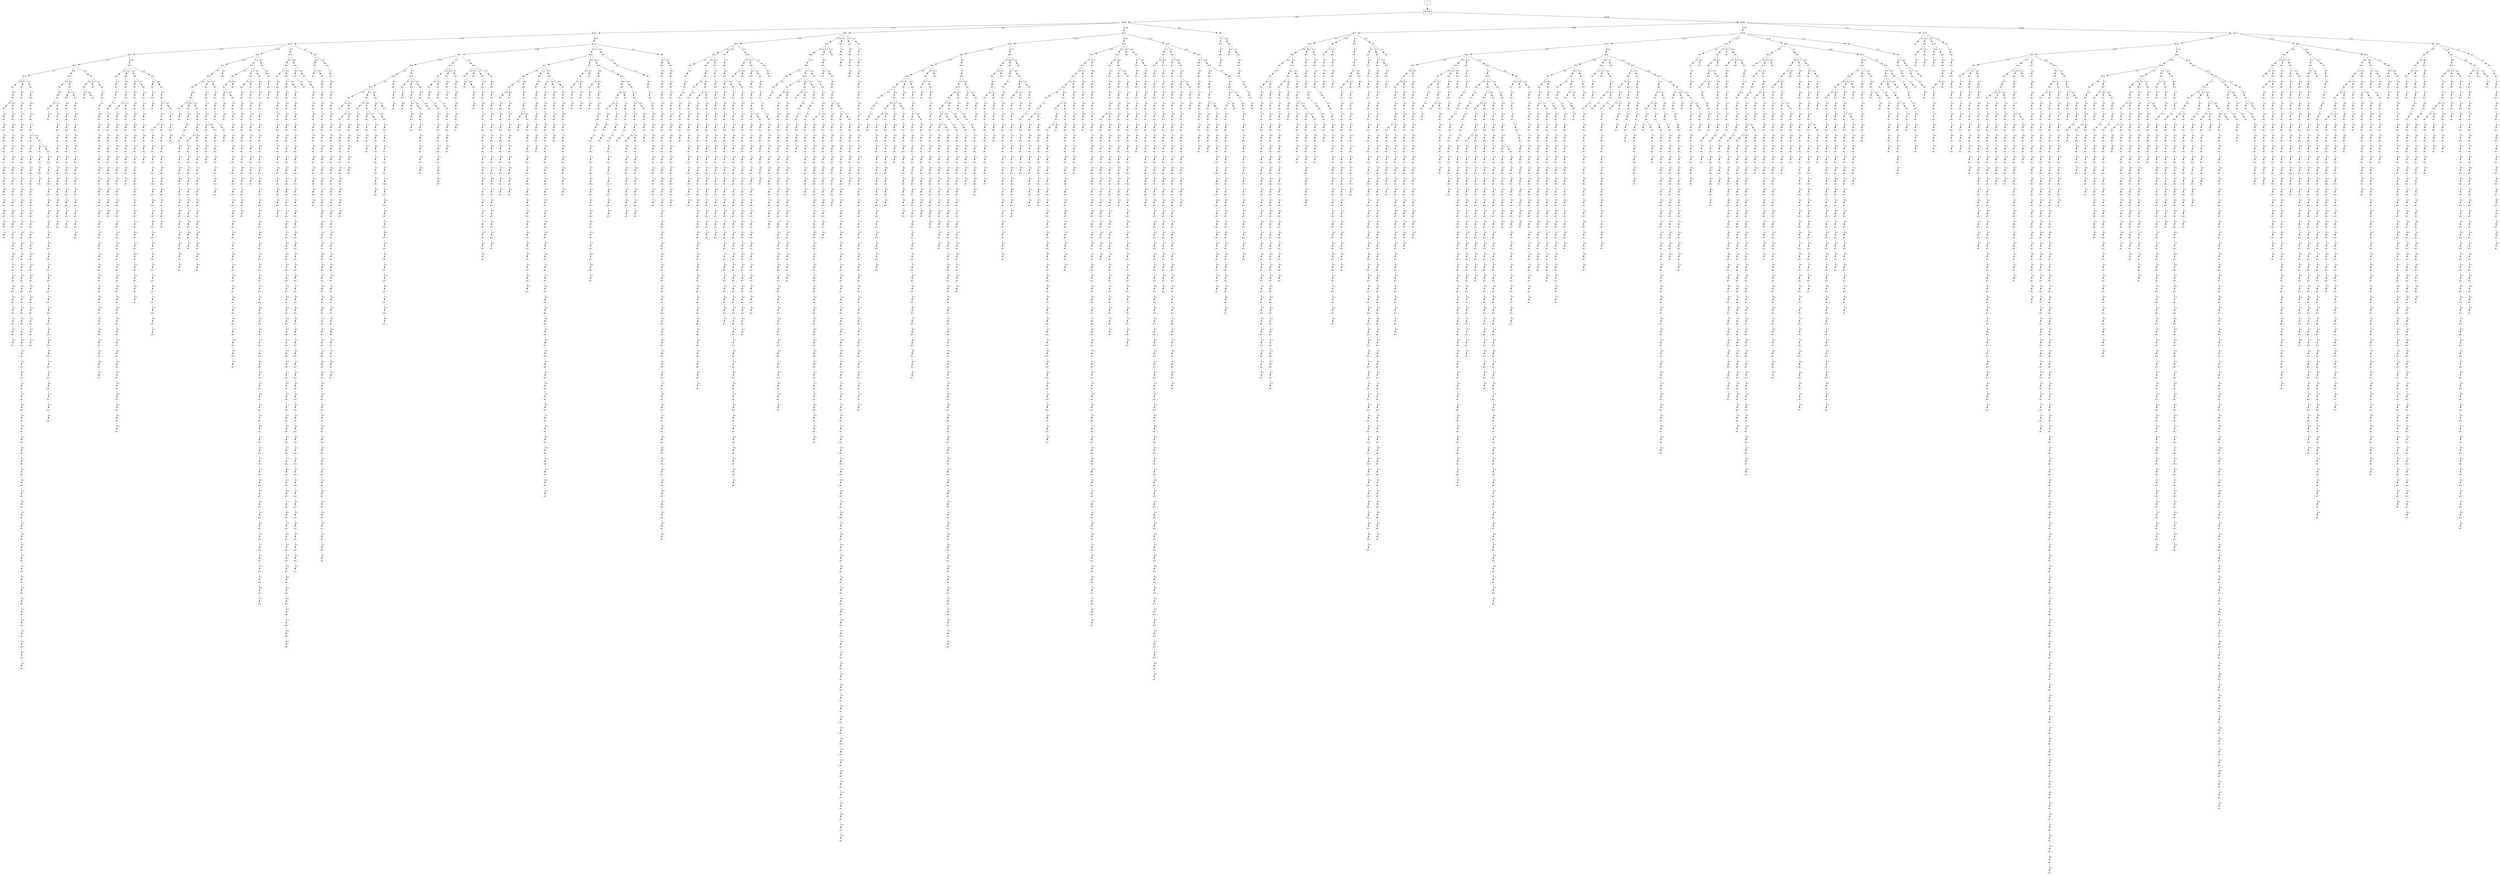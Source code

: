 // produced with flexfringe from git commitd1cf04ada0831d0605a3651971ef9a02091d8823
// dfasat/flexfringe -h=alergia -d=alergia_data -o=experiments/flexfringe_pautomac_study/flexfringe_data/exp6_n5_x0_w1_a1_b0_f1_I0_J0_K0_t1_l0_p0_95dfa -n=5 -x=0 -w=1 -a=1 -b=0 -f=1 -I=0 -J=0 -K=0 -t=1 -l=0 -p=0.95 /Users/nicholasrenninger/Google Drive/Grad School/specification learning/code/DPFA_DTS_product_experiment/dfasatInvestigations/experiments/flexfringe_pautomac_study/flexfringe_data/flexfringe_pautomac_study_train 
digraph DFA {
	0 [label="root" shape=box];
		I -> 0;
	0 [ label="#1000"  ];
		0 -> 1 [label="1:222"  ];
		0 -> 33 [label="4:278"  ];
	1 [ label="#444"  style=dotted ];
		1 -> 2 [label="4:112"  ];
		1 -> 22 [label="5:41"  ];
		1 -> 42 [label="2:66"  ];
		1 -> 319 [label="0:3"  ];
	2 [ label="#224"  style=dotted ];
		2 -> 3 [label="1:53"  ];
		2 -> 35 [label="4:59"  ];
	3 [ label="#106"  style=dotted ];
		3 -> 4 [label="4:27"  ];
		3 -> 263 [label="2:18"  ];
		3 -> 672 [label="0:5"  ];
		3 -> 982 [label="5:3"  ];
	4 [ label="#54"  style=dotted ];
		4 -> 5 [label="1:17"  ];
		4 -> 87 [label="4:10"  ];
	5 [ label="#34"  style=dotted ];
		5 -> 6 [label="2:7"  ];
		5 -> 2235 [label="4:6"  ];
		5 -> 791 [label="5:4"  ];
	2235 [ label="#12"  style=dotted ];
		2235 -> 2236 [label="1:2"  ];
		2235 -> 2520 [label="4:4"  ];
	2236 [ label="#4"  style=dotted ];
		2236 -> 2237 [label="4:2"  ];
	2237 [ label="#4"  style=dotted ];
		2237 -> 2238 [label="4:1"  ];
		2237 -> 3400 [label="1:1"  ];
	3400 [ label="#2"  style=dotted ];
		3400 -> 3401 [label="0:1"  ];
	3401 [ label="#2"  style=dotted ];
		3401 -> 3402 [label="5:1"  ];
	3402 [ label="#2"  style=dotted ];
		3402 -> 3403 [label="3:1"  ];
	3403 [ label="#2"  style=dotted ];
		3403 -> 3404 [label="3:1"  ];
	3404 [ label="#2"  style=dotted ];
		3404 -> 3405 [label="4:1"  ];
	3405 [ label="#2"  style=dotted ];
		3405 -> 3406 [label="1:1"  ];
	3406 [ label="#2"  style=dotted ];
		3406 -> 3407 [label="4:1"  ];
	3407 [ label="#2"  style=dotted ];
		3407 -> 3408 [label="4:1"  ];
	3408 [ label="#2"  style=dotted ];
		3408 -> 3409 [label="4:1"  ];
	3409 [ label="#2"  style=dotted ];
		3409 -> 3410 [label="4:1"  ];
	3410 [ label="#2"  style=dotted ];
		3410 -> 3411 [label="4:1"  ];
	3411 [ label="#1"  style=dotted ];
	2238 [ label="#2"  style=dotted ];
		2238 -> 2239 [label="0:1"  ];
	2239 [ label="#1"  style=dotted ];
	2520 [ label="#8"  style=dotted ];
		2520 -> 2521 [label="4:3"  ];
		2520 -> 3560 [label="2:1"  ];
	2521 [ label="#6"  style=dotted ];
		2521 -> 2522 [label="4:3"  ];
	2522 [ label="#6"  style=dotted ];
		2522 -> 2523 [label="4:3"  ];
	2523 [ label="#4"  style=dotted ];
		2523 -> 3800 [label="1:1"  ];
	3800 [ label="#2"  style=dotted ];
		3800 -> 3801 [label="1:1"  ];
	3801 [ label="#2"  style=dotted ];
		3801 -> 3802 [label="4:1"  ];
	3802 [ label="#2"  style=dotted ];
		3802 -> 3803 [label="4:1"  ];
	3803 [ label="#2"  style=dotted ];
		3803 -> 3804 [label="0:1"  ];
	3804 [ label="#2"  style=dotted ];
		3804 -> 3805 [label="3:1"  ];
	3805 [ label="#2"  style=dotted ];
		3805 -> 3806 [label="1:1"  ];
	3806 [ label="#2"  style=dotted ];
		3806 -> 3807 [label="1:1"  ];
	3807 [ label="#2"  style=dotted ];
		3807 -> 3808 [label="5:1"  ];
	3808 [ label="#2"  style=dotted ];
		3808 -> 3809 [label="3:1"  ];
	3809 [ label="#1"  style=dotted ];
	3560 [ label="#2"  style=dotted ];
		3560 -> 3561 [label="4:1"  ];
	3561 [ label="#2"  style=dotted ];
		3561 -> 3562 [label="4:1"  ];
	3562 [ label="#2"  style=dotted ];
		3562 -> 3563 [label="2:1"  ];
	3563 [ label="#2"  style=dotted ];
		3563 -> 3564 [label="4:1"  ];
	3564 [ label="#2"  style=dotted ];
		3564 -> 3565 [label="4:1"  ];
	3565 [ label="#2"  style=dotted ];
		3565 -> 3566 [label="4:1"  ];
	3566 [ label="#2"  style=dotted ];
		3566 -> 3567 [label="4:1"  ];
	3567 [ label="#2"  style=dotted ];
		3567 -> 3568 [label="3:1"  ];
	3568 [ label="#2"  style=dotted ];
		3568 -> 3569 [label="5:1"  ];
	3569 [ label="#2"  style=dotted ];
		3569 -> 3570 [label="0:1"  ];
	3570 [ label="#2"  style=dotted ];
		3570 -> 3571 [label="3:1"  ];
	3571 [ label="#2"  style=dotted ];
		3571 -> 3572 [label="2:1"  ];
	3572 [ label="#2"  style=dotted ];
		3572 -> 3573 [label="3:1"  ];
	3573 [ label="#1"  style=dotted ];
	6 [ label="#14"  style=dotted ];
		6 -> 7 [label="0:3"  ];
		6 -> 344 [label="1:1"  ];
		6 -> 644 [label="4:3"  ];
	344 [ label="#2"  style=dotted ];
		344 -> 345 [label="4:1"  ];
	345 [ label="#2"  style=dotted ];
		345 -> 346 [label="3:1"  ];
	346 [ label="#2"  style=dotted ];
		346 -> 347 [label="4:1"  ];
	347 [ label="#2"  style=dotted ];
		347 -> 348 [label="5:1"  ];
	348 [ label="#2"  style=dotted ];
		348 -> 349 [label="5:1"  ];
	349 [ label="#2"  style=dotted ];
		349 -> 350 [label="4:1"  ];
	350 [ label="#2"  style=dotted ];
		350 -> 351 [label="3:1"  ];
	351 [ label="#2"  style=dotted ];
		351 -> 352 [label="5:1"  ];
	352 [ label="#2"  style=dotted ];
		352 -> 353 [label="2:1"  ];
	353 [ label="#2"  style=dotted ];
		353 -> 354 [label="4:1"  ];
	354 [ label="#2"  style=dotted ];
		354 -> 355 [label="3:1"  ];
	355 [ label="#2"  style=dotted ];
		355 -> 356 [label="4:1"  ];
	356 [ label="#2"  style=dotted ];
		356 -> 357 [label="2:1"  ];
	357 [ label="#2"  style=dotted ];
		357 -> 358 [label="2:1"  ];
	358 [ label="#2"  style=dotted ];
		358 -> 359 [label="4:1"  ];
	359 [ label="#2"  style=dotted ];
		359 -> 360 [label="4:1"  ];
	360 [ label="#2"  style=dotted ];
		360 -> 361 [label="2:1"  ];
	361 [ label="#2"  style=dotted ];
		361 -> 362 [label="0:1"  ];
	362 [ label="#2"  style=dotted ];
		362 -> 363 [label="0:1"  ];
	363 [ label="#2"  style=dotted ];
		363 -> 364 [label="5:1"  ];
	364 [ label="#2"  style=dotted ];
		364 -> 365 [label="1:1"  ];
	365 [ label="#2"  style=dotted ];
		365 -> 366 [label="2:1"  ];
	366 [ label="#2"  style=dotted ];
		366 -> 367 [label="1:1"  ];
	367 [ label="#2"  style=dotted ];
		367 -> 368 [label="0:1"  ];
	368 [ label="#2"  style=dotted ];
		368 -> 369 [label="2:1"  ];
	369 [ label="#2"  style=dotted ];
		369 -> 370 [label="2:1"  ];
	370 [ label="#2"  style=dotted ];
		370 -> 371 [label="0:1"  ];
	371 [ label="#2"  style=dotted ];
		371 -> 372 [label="3:1"  ];
	372 [ label="#2"  style=dotted ];
		372 -> 373 [label="4:1"  ];
	373 [ label="#2"  style=dotted ];
		373 -> 374 [label="4:1"  ];
	374 [ label="#2"  style=dotted ];
		374 -> 375 [label="3:1"  ];
	375 [ label="#2"  style=dotted ];
		375 -> 376 [label="0:1"  ];
	376 [ label="#2"  style=dotted ];
		376 -> 377 [label="2:1"  ];
	377 [ label="#2"  style=dotted ];
		377 -> 378 [label="4:1"  ];
	378 [ label="#2"  style=dotted ];
		378 -> 379 [label="1:1"  ];
	379 [ label="#2"  style=dotted ];
		379 -> 380 [label="2:1"  ];
	380 [ label="#2"  style=dotted ];
		380 -> 381 [label="4:1"  ];
	381 [ label="#2"  style=dotted ];
		381 -> 382 [label="3:1"  ];
	382 [ label="#2"  style=dotted ];
		382 -> 383 [label="0:1"  ];
	383 [ label="#2"  style=dotted ];
		383 -> 384 [label="3:1"  ];
	384 [ label="#2"  style=dotted ];
		384 -> 385 [label="1:1"  ];
	385 [ label="#2"  style=dotted ];
		385 -> 386 [label="1:1"  ];
	386 [ label="#2"  style=dotted ];
		386 -> 387 [label="4:1"  ];
	387 [ label="#2"  style=dotted ];
		387 -> 388 [label="1:1"  ];
	388 [ label="#2"  style=dotted ];
		388 -> 389 [label="5:1"  ];
	389 [ label="#2"  style=dotted ];
		389 -> 390 [label="0:1"  ];
	390 [ label="#2"  style=dotted ];
		390 -> 391 [label="0:1"  ];
	391 [ label="#2"  style=dotted ];
		391 -> 392 [label="5:1"  ];
	392 [ label="#2"  style=dotted ];
		392 -> 393 [label="1:1"  ];
	393 [ label="#2"  style=dotted ];
		393 -> 394 [label="2:1"  ];
	394 [ label="#2"  style=dotted ];
		394 -> 395 [label="4:1"  ];
	395 [ label="#2"  style=dotted ];
		395 -> 396 [label="3:1"  ];
	396 [ label="#2"  style=dotted ];
		396 -> 397 [label="0:1"  ];
	397 [ label="#2"  style=dotted ];
		397 -> 398 [label="3:1"  ];
	398 [ label="#1"  style=dotted ];
	644 [ label="#6"  style=dotted ];
		644 -> 645 [label="3:3"  ];
	645 [ label="#6"  style=dotted ];
		645 -> 646 [label="4:3"  ];
	646 [ label="#6"  style=dotted ];
		646 -> 647 [label="5:3"  ];
	647 [ label="#6"  style=dotted ];
		647 -> 648 [label="1:3"  ];
	648 [ label="#6"  style=dotted ];
		648 -> 3694 [label="5:1"  ];
		648 -> 649 [label="4:2"  ];
	649 [ label="#4"  style=dotted ];
		649 -> 650 [label="4:1"  ];
		649 -> 861 [label="1:1"  ];
	861 [ label="#2"  style=dotted ];
		861 -> 862 [label="4:1"  ];
	862 [ label="#2"  style=dotted ];
		862 -> 863 [label="1:1"  ];
	863 [ label="#2"  style=dotted ];
		863 -> 864 [label="4:1"  ];
	864 [ label="#2"  style=dotted ];
		864 -> 865 [label="1:1"  ];
	865 [ label="#2"  style=dotted ];
		865 -> 866 [label="4:1"  ];
	866 [ label="#2"  style=dotted ];
		866 -> 867 [label="4:1"  ];
	867 [ label="#2"  style=dotted ];
		867 -> 868 [label="2:1"  ];
	868 [ label="#2"  style=dotted ];
		868 -> 869 [label="5:1"  ];
	869 [ label="#2"  style=dotted ];
		869 -> 870 [label="5:1"  ];
	870 [ label="#2"  style=dotted ];
		870 -> 871 [label="2:1"  ];
	871 [ label="#2"  style=dotted ];
		871 -> 872 [label="1:1"  ];
	872 [ label="#2"  style=dotted ];
		872 -> 873 [label="4:1"  ];
	873 [ label="#2"  style=dotted ];
		873 -> 874 [label="1:1"  ];
	874 [ label="#2"  style=dotted ];
		874 -> 875 [label="4:1"  ];
	875 [ label="#2"  style=dotted ];
		875 -> 876 [label="1:1"  ];
	876 [ label="#2"  style=dotted ];
		876 -> 877 [label="4:1"  ];
	877 [ label="#2"  style=dotted ];
		877 -> 878 [label="4:1"  ];
	878 [ label="#2"  style=dotted ];
		878 -> 879 [label="4:1"  ];
	879 [ label="#2"  style=dotted ];
		879 -> 880 [label="4:1"  ];
	880 [ label="#2"  style=dotted ];
		880 -> 881 [label="3:1"  ];
	881 [ label="#2"  style=dotted ];
		881 -> 882 [label="5:1"  ];
	882 [ label="#2"  style=dotted ];
		882 -> 883 [label="4:1"  ];
	883 [ label="#2"  style=dotted ];
		883 -> 884 [label="5:1"  ];
	884 [ label="#2"  style=dotted ];
		884 -> 885 [label="5:1"  ];
	885 [ label="#2"  style=dotted ];
		885 -> 886 [label="5:1"  ];
	886 [ label="#1"  style=dotted ];
	650 [ label="#2"  style=dotted ];
		650 -> 651 [label="4:1"  ];
	651 [ label="#2"  style=dotted ];
		651 -> 652 [label="4:1"  ];
	652 [ label="#2"  style=dotted ];
		652 -> 653 [label="4:1"  ];
	653 [ label="#1"  style=dotted ];
	3694 [ label="#2"  style=dotted ];
		3694 -> 3695 [label="3:1"  ];
	3695 [ label="#2"  style=dotted ];
		3695 -> 3696 [label="5:1"  ];
	3696 [ label="#2"  style=dotted ];
		3696 -> 3697 [label="2:1"  ];
	3697 [ label="#2"  style=dotted ];
		3697 -> 3698 [label="5:1"  ];
	3698 [ label="#2"  style=dotted ];
		3698 -> 3699 [label="0:1"  ];
	3699 [ label="#2"  style=dotted ];
		3699 -> 3700 [label="0:1"  ];
	3700 [ label="#2"  style=dotted ];
		3700 -> 3701 [label="5:1"  ];
	3701 [ label="#2"  style=dotted ];
		3701 -> 3702 [label="5:1"  ];
	3702 [ label="#2"  style=dotted ];
		3702 -> 3703 [label="5:1"  ];
	3703 [ label="#2"  style=dotted ];
		3703 -> 3704 [label="3:1"  ];
	3704 [ label="#2"  style=dotted ];
		3704 -> 3705 [label="4:1"  ];
	3705 [ label="#2"  style=dotted ];
		3705 -> 3706 [label="4:1"  ];
	3706 [ label="#2"  style=dotted ];
		3706 -> 3707 [label="4:1"  ];
	3707 [ label="#2"  style=dotted ];
		3707 -> 3708 [label="0:1"  ];
	3708 [ label="#2"  style=dotted ];
		3708 -> 3709 [label="2:1"  ];
	3709 [ label="#2"  style=dotted ];
		3709 -> 3710 [label="5:1"  ];
	3710 [ label="#2"  style=dotted ];
		3710 -> 3711 [label="3:1"  ];
	3711 [ label="#2"  style=dotted ];
		3711 -> 3712 [label="5:1"  ];
	3712 [ label="#2"  style=dotted ];
		3712 -> 3713 [label="2:1"  ];
	3713 [ label="#1"  style=dotted ];
	7 [ label="#5"  style=dotted ];
		7 -> 8 [label="4:2"  ];
	8 [ label="#4"  style=dotted ];
		8 -> 9 [label="4:1"  ];
		8 -> 3955 [label="0:1"  ];
	9 [ label="#2"  style=dotted ];
		9 -> 10 [label="3:1"  ];
	10 [ label="#2"  style=dotted ];
		10 -> 11 [label="0:1"  ];
	11 [ label="#2"  style=dotted ];
		11 -> 12 [label="2:1"  ];
	12 [ label="#2"  style=dotted ];
		12 -> 13 [label="4:1"  ];
	13 [ label="#2"  style=dotted ];
		13 -> 14 [label="1:1"  ];
	14 [ label="#2"  style=dotted ];
		14 -> 15 [label="0:1"  ];
	15 [ label="#2"  style=dotted ];
		15 -> 16 [label="2:1"  ];
	16 [ label="#2"  style=dotted ];
		16 -> 17 [label="4:1"  ];
	17 [ label="#2"  style=dotted ];
		17 -> 18 [label="3:1"  ];
	18 [ label="#2"  style=dotted ];
		18 -> 19 [label="0:1"  ];
	19 [ label="#2"  style=dotted ];
		19 -> 20 [label="0:1"  ];
	20 [ label="#2"  style=dotted ];
		20 -> 21 [label="3:1"  ];
	21 [ label="#1"  style=dotted ];
	3955 [ label="#2"  style=dotted ];
		3955 -> 3956 [label="2:1"  ];
	3956 [ label="#2"  style=dotted ];
		3956 -> 3957 [label="4:1"  ];
	3957 [ label="#2"  style=dotted ];
		3957 -> 3958 [label="1:1"  ];
	3958 [ label="#2"  style=dotted ];
		3958 -> 3959 [label="2:1"  ];
	3959 [ label="#2"  style=dotted ];
		3959 -> 3960 [label="4:1"  ];
	3960 [ label="#2"  style=dotted ];
		3960 -> 3961 [label="4:1"  ];
	3961 [ label="#2"  style=dotted ];
		3961 -> 3962 [label="3:1"  ];
	3962 [ label="#2"  style=dotted ];
		3962 -> 3963 [label="4:1"  ];
	3963 [ label="#2"  style=dotted ];
		3963 -> 3964 [label="3:1"  ];
	3964 [ label="#2"  style=dotted ];
		3964 -> 3965 [label="0:1"  ];
	3965 [ label="#2"  style=dotted ];
		3965 -> 3966 [label="0:1"  ];
	3966 [ label="#2"  style=dotted ];
		3966 -> 3967 [label="1:1"  ];
	3967 [ label="#2"  style=dotted ];
		3967 -> 3968 [label="5:1"  ];
	3968 [ label="#2"  style=dotted ];
		3968 -> 3969 [label="4:1"  ];
	3969 [ label="#2"  style=dotted ];
		3969 -> 3970 [label="1:1"  ];
	3970 [ label="#2"  style=dotted ];
		3970 -> 3971 [label="1:1"  ];
	3971 [ label="#2"  style=dotted ];
		3971 -> 3972 [label="4:1"  ];
	3972 [ label="#2"  style=dotted ];
		3972 -> 3973 [label="4:1"  ];
	3973 [ label="#2"  style=dotted ];
		3973 -> 3974 [label="2:1"  ];
	3974 [ label="#2"  style=dotted ];
		3974 -> 3975 [label="2:1"  ];
	3975 [ label="#2"  style=dotted ];
		3975 -> 3976 [label="4:1"  ];
	3976 [ label="#2"  style=dotted ];
		3976 -> 3977 [label="4:1"  ];
	3977 [ label="#1"  style=dotted ];
	791 [ label="#8"  style=dotted ];
		791 -> 792 [label="3:2"  ];
		791 -> 3822 [label="2:1"  ];
		791 -> 4107 [label="5:1"  ];
	3822 [ label="#1"  style=dotted ];
	792 [ label="#4"  style=dotted ];
		792 -> 793 [label="4:1"  ];
		792 -> 924 [label="0:1"  ];
	793 [ label="#1"  style=dotted ];
	924 [ label="#1"  style=dotted ];
	4107 [ label="#2"  style=dotted ];
		4107 -> 4108 [label="2:1"  ];
	4108 [ label="#2"  style=dotted ];
		4108 -> 4109 [label="1:1"  ];
	4109 [ label="#2"  style=dotted ];
		4109 -> 4110 [label="4:1"  ];
	4110 [ label="#2"  style=dotted ];
		4110 -> 4111 [label="4:1"  ];
	4111 [ label="#2"  style=dotted ];
		4111 -> 4112 [label="4:1"  ];
	4112 [ label="#2"  style=dotted ];
		4112 -> 4113 [label="0:1"  ];
	4113 [ label="#2"  style=dotted ];
		4113 -> 4114 [label="2:1"  ];
	4114 [ label="#2"  style=dotted ];
		4114 -> 4115 [label="4:1"  ];
	4115 [ label="#2"  style=dotted ];
		4115 -> 4116 [label="1:1"  ];
	4116 [ label="#2"  style=dotted ];
		4116 -> 4117 [label="4:1"  ];
	4117 [ label="#2"  style=dotted ];
		4117 -> 4118 [label="4:1"  ];
	4118 [ label="#2"  style=dotted ];
		4118 -> 4119 [label="2:1"  ];
	4119 [ label="#2"  style=dotted ];
		4119 -> 4120 [label="2:1"  ];
	4120 [ label="#2"  style=dotted ];
		4120 -> 4121 [label="1:1"  ];
	4121 [ label="#2"  style=dotted ];
		4121 -> 4122 [label="4:1"  ];
	4122 [ label="#2"  style=dotted ];
		4122 -> 4123 [label="3:1"  ];
	4123 [ label="#2"  style=dotted ];
		4123 -> 4124 [label="4:1"  ];
	4124 [ label="#2"  style=dotted ];
		4124 -> 4125 [label="5:1"  ];
	4125 [ label="#2"  style=dotted ];
		4125 -> 4126 [label="1:1"  ];
	4126 [ label="#2"  style=dotted ];
		4126 -> 4127 [label="2:1"  ];
	4127 [ label="#2"  style=dotted ];
		4127 -> 4128 [label="4:1"  ];
	4128 [ label="#2"  style=dotted ];
		4128 -> 4129 [label="4:1"  ];
	4129 [ label="#2"  style=dotted ];
		4129 -> 4130 [label="4:1"  ];
	4130 [ label="#2"  style=dotted ];
		4130 -> 4131 [label="4:1"  ];
	4131 [ label="#2"  style=dotted ];
		4131 -> 4132 [label="4:1"  ];
	4132 [ label="#2"  style=dotted ];
		4132 -> 4133 [label="2:1"  ];
	4133 [ label="#2"  style=dotted ];
		4133 -> 4134 [label="2:1"  ];
	4134 [ label="#1"  style=dotted ];
	87 [ label="#19"  style=dotted ];
		87 -> 88 [label="0:1"  ];
		87 -> 147 [label="4:2"  ];
		87 -> 1526 [label="3:2"  ];
		87 -> 1023 [label="2:4"  ];
	147 [ label="#4"  style=dotted ];
		147 -> 148 [label="0:2"  ];
	148 [ label="#4"  style=dotted ];
		148 -> 149 [label="4:2"  ];
	149 [ label="#4"  style=dotted ];
		149 -> 150 [label="4:1"  ];
		149 -> 1570 [label="1:1"  ];
	1570 [ label="#2"  style=dotted ];
		1570 -> 1571 [label="4:1"  ];
	1571 [ label="#2"  style=dotted ];
		1571 -> 1572 [label="3:1"  ];
	1572 [ label="#2"  style=dotted ];
		1572 -> 1573 [label="0:1"  ];
	1573 [ label="#2"  style=dotted ];
		1573 -> 1574 [label="0:1"  ];
	1574 [ label="#2"  style=dotted ];
		1574 -> 1575 [label="4:1"  ];
	1575 [ label="#2"  style=dotted ];
		1575 -> 1576 [label="0:1"  ];
	1576 [ label="#2"  style=dotted ];
		1576 -> 1577 [label="3:1"  ];
	1577 [ label="#1"  style=dotted ];
	150 [ label="#2"  style=dotted ];
		150 -> 151 [label="3:1"  ];
	151 [ label="#2"  style=dotted ];
		151 -> 152 [label="0:1"  ];
	152 [ label="#2"  style=dotted ];
		152 -> 153 [label="4:1"  ];
	153 [ label="#2"  style=dotted ];
		153 -> 154 [label="4:1"  ];
	154 [ label="#2"  style=dotted ];
		154 -> 155 [label="4:1"  ];
	155 [ label="#2"  style=dotted ];
		155 -> 156 [label="3:1"  ];
	156 [ label="#2"  style=dotted ];
		156 -> 157 [label="4:1"  ];
	157 [ label="#2"  style=dotted ];
		157 -> 158 [label="3:1"  ];
	158 [ label="#2"  style=dotted ];
		158 -> 159 [label="4:1"  ];
	159 [ label="#2"  style=dotted ];
		159 -> 160 [label="5:1"  ];
	160 [ label="#2"  style=dotted ];
		160 -> 161 [label="1:1"  ];
	161 [ label="#2"  style=dotted ];
		161 -> 162 [label="4:1"  ];
	162 [ label="#2"  style=dotted ];
		162 -> 163 [label="4:1"  ];
	163 [ label="#2"  style=dotted ];
		163 -> 164 [label="2:1"  ];
	164 [ label="#2"  style=dotted ];
		164 -> 165 [label="2:1"  ];
	165 [ label="#2"  style=dotted ];
		165 -> 166 [label="4:1"  ];
	166 [ label="#2"  style=dotted ];
		166 -> 167 [label="4:1"  ];
	167 [ label="#2"  style=dotted ];
		167 -> 168 [label="2:1"  ];
	168 [ label="#2"  style=dotted ];
		168 -> 169 [label="0:1"  ];
	169 [ label="#2"  style=dotted ];
		169 -> 170 [label="0:1"  ];
	170 [ label="#2"  style=dotted ];
		170 -> 171 [label="5:1"  ];
	171 [ label="#2"  style=dotted ];
		171 -> 172 [label="1:1"  ];
	172 [ label="#2"  style=dotted ];
		172 -> 173 [label="4:1"  ];
	173 [ label="#2"  style=dotted ];
		173 -> 174 [label="4:1"  ];
	174 [ label="#2"  style=dotted ];
		174 -> 175 [label="2:1"  ];
	175 [ label="#2"  style=dotted ];
		175 -> 176 [label="4:1"  ];
	176 [ label="#2"  style=dotted ];
		176 -> 177 [label="4:1"  ];
	177 [ label="#2"  style=dotted ];
		177 -> 178 [label="4:1"  ];
	178 [ label="#2"  style=dotted ];
		178 -> 179 [label="4:1"  ];
	179 [ label="#2"  style=dotted ];
		179 -> 180 [label="4:1"  ];
	180 [ label="#1"  style=dotted ];
	1023 [ label="#8"  style=dotted ];
		1023 -> 2981 [label="5:1"  ];
		1023 -> 1024 [label="4:3"  ];
	1024 [ label="#6"  style=dotted ];
		1024 -> 1025 [label="4:3"  ];
	1025 [ label="#6"  style=dotted ];
		1025 -> 1824 [label="2:2"  ];
		1025 -> 1026 [label="4:1"  ];
	1026 [ label="#2"  style=dotted ];
		1026 -> 1027 [label="1:1"  ];
	1027 [ label="#2"  style=dotted ];
		1027 -> 1028 [label="4:1"  ];
	1028 [ label="#2"  style=dotted ];
		1028 -> 1029 [label="4:1"  ];
	1029 [ label="#1"  style=dotted ];
	1824 [ label="#4"  style=dotted ];
		1824 -> 1825 [label="4:2"  ];
	1825 [ label="#4"  style=dotted ];
		1825 -> 1826 [label="1:1"  ];
		1825 -> 3550 [label="4:1"  ];
	1826 [ label="#2"  style=dotted ];
		1826 -> 1827 [label="4:1"  ];
	1827 [ label="#2"  style=dotted ];
		1827 -> 1828 [label="4:1"  ];
	1828 [ label="#2"  style=dotted ];
		1828 -> 1829 [label="4:1"  ];
	1829 [ label="#2"  style=dotted ];
		1829 -> 1830 [label="0:1"  ];
	1830 [ label="#2"  style=dotted ];
		1830 -> 1831 [label="4:1"  ];
	1831 [ label="#2"  style=dotted ];
		1831 -> 1832 [label="4:1"  ];
	1832 [ label="#2"  style=dotted ];
		1832 -> 1833 [label="4:1"  ];
	1833 [ label="#2"  style=dotted ];
		1833 -> 1834 [label="3:1"  ];
	1834 [ label="#2"  style=dotted ];
		1834 -> 1835 [label="4:1"  ];
	1835 [ label="#2"  style=dotted ];
		1835 -> 1836 [label="3:1"  ];
	1836 [ label="#2"  style=dotted ];
		1836 -> 1837 [label="5:1"  ];
	1837 [ label="#2"  style=dotted ];
		1837 -> 1838 [label="4:1"  ];
	1838 [ label="#2"  style=dotted ];
		1838 -> 1839 [label="5:1"  ];
	1839 [ label="#2"  style=dotted ];
		1839 -> 1840 [label="1:1"  ];
	1840 [ label="#2"  style=dotted ];
		1840 -> 1841 [label="4:1"  ];
	1841 [ label="#2"  style=dotted ];
		1841 -> 1842 [label="1:1"  ];
	1842 [ label="#2"  style=dotted ];
		1842 -> 1843 [label="4:1"  ];
	1843 [ label="#2"  style=dotted ];
		1843 -> 1844 [label="4:1"  ];
	1844 [ label="#2"  style=dotted ];
		1844 -> 1845 [label="3:1"  ];
	1845 [ label="#1"  style=dotted ];
	3550 [ label="#2"  style=dotted ];
		3550 -> 3551 [label="4:1"  ];
	3551 [ label="#2"  style=dotted ];
		3551 -> 3552 [label="4:1"  ];
	3552 [ label="#2"  style=dotted ];
		3552 -> 3553 [label="3:1"  ];
	3553 [ label="#2"  style=dotted ];
		3553 -> 3554 [label="0:1"  ];
	3554 [ label="#2"  style=dotted ];
		3554 -> 3555 [label="0:1"  ];
	3555 [ label="#2"  style=dotted ];
		3555 -> 3556 [label="4:1"  ];
	3556 [ label="#2"  style=dotted ];
		3556 -> 3557 [label="1:1"  ];
	3557 [ label="#2"  style=dotted ];
		3557 -> 3558 [label="4:1"  ];
	3558 [ label="#2"  style=dotted ];
		3558 -> 3559 [label="4:1"  ];
	3559 [ label="#1"  style=dotted ];
	2981 [ label="#2"  style=dotted ];
		2981 -> 2982 [label="3:1"  ];
	2982 [ label="#2"  style=dotted ];
		2982 -> 2983 [label="4:1"  ];
	2983 [ label="#1"  style=dotted ];
	88 [ label="#2"  style=dotted ];
		88 -> 89 [label="2:1"  ];
	89 [ label="#2"  style=dotted ];
		89 -> 90 [label="0:1"  ];
	90 [ label="#2"  style=dotted ];
		90 -> 91 [label="5:1"  ];
	91 [ label="#2"  style=dotted ];
		91 -> 92 [label="3:1"  ];
	92 [ label="#2"  style=dotted ];
		92 -> 93 [label="4:1"  ];
	93 [ label="#2"  style=dotted ];
		93 -> 94 [label="4:1"  ];
	94 [ label="#2"  style=dotted ];
		94 -> 95 [label="1:1"  ];
	95 [ label="#2"  style=dotted ];
		95 -> 96 [label="0:1"  ];
	96 [ label="#2"  style=dotted ];
		96 -> 97 [label="4:1"  ];
	97 [ label="#2"  style=dotted ];
		97 -> 98 [label="0:1"  ];
	98 [ label="#2"  style=dotted ];
		98 -> 99 [label="2:1"  ];
	99 [ label="#2"  style=dotted ];
		99 -> 100 [label="4:1"  ];
	100 [ label="#2"  style=dotted ];
		100 -> 101 [label="4:1"  ];
	101 [ label="#1"  style=dotted ];
	1526 [ label="#4"  style=dotted ];
		1526 -> 1527 [label="4:1"  ];
		1526 -> 3601 [label="3:1"  ];
	1527 [ label="#2"  style=dotted ];
		1527 -> 1528 [label="0:1"  ];
	1528 [ label="#2"  style=dotted ];
		1528 -> 1529 [label="4:1"  ];
	1529 [ label="#2"  style=dotted ];
		1529 -> 1530 [label="0:1"  ];
	1530 [ label="#2"  style=dotted ];
		1530 -> 1531 [label="0:1"  ];
	1531 [ label="#2"  style=dotted ];
		1531 -> 1532 [label="2:1"  ];
	1532 [ label="#2"  style=dotted ];
		1532 -> 1533 [label="3:1"  ];
	1533 [ label="#2"  style=dotted ];
		1533 -> 1534 [label="4:1"  ];
	1534 [ label="#2"  style=dotted ];
		1534 -> 1535 [label="3:1"  ];
	1535 [ label="#2"  style=dotted ];
		1535 -> 1536 [label="4:1"  ];
	1536 [ label="#2"  style=dotted ];
		1536 -> 1537 [label="2:1"  ];
	1537 [ label="#2"  style=dotted ];
		1537 -> 1538 [label="5:1"  ];
	1538 [ label="#2"  style=dotted ];
		1538 -> 1539 [label="0:1"  ];
	1539 [ label="#2"  style=dotted ];
		1539 -> 1540 [label="1:1"  ];
	1540 [ label="#2"  style=dotted ];
		1540 -> 1541 [label="0:1"  ];
	1541 [ label="#2"  style=dotted ];
		1541 -> 1542 [label="4:1"  ];
	1542 [ label="#2"  style=dotted ];
		1542 -> 1543 [label="0:1"  ];
	1543 [ label="#2"  style=dotted ];
		1543 -> 1544 [label="3:1"  ];
	1544 [ label="#2"  style=dotted ];
		1544 -> 1545 [label="2:1"  ];
	1545 [ label="#2"  style=dotted ];
		1545 -> 1546 [label="0:1"  ];
	1546 [ label="#2"  style=dotted ];
		1546 -> 1547 [label="5:1"  ];
	1547 [ label="#1"  style=dotted ];
	3601 [ label="#2"  style=dotted ];
		3601 -> 3602 [label="1:1"  ];
	3602 [ label="#2"  style=dotted ];
		3602 -> 3603 [label="1:1"  ];
	3603 [ label="#2"  style=dotted ];
		3603 -> 3604 [label="4:1"  ];
	3604 [ label="#2"  style=dotted ];
		3604 -> 3605 [label="1:1"  ];
	3605 [ label="#2"  style=dotted ];
		3605 -> 3606 [label="2:1"  ];
	3606 [ label="#2"  style=dotted ];
		3606 -> 3607 [label="4:1"  ];
	3607 [ label="#2"  style=dotted ];
		3607 -> 3608 [label="4:1"  ];
	3608 [ label="#1"  style=dotted ];
	263 [ label="#36"  style=dotted ];
		263 -> 264 [label="4:11"  ];
		263 -> 814 [label="1:6"  ];
		263 -> 1230 [label="0:1"  ];
	814 [ label="#12"  style=dotted ];
		814 -> 815 [label="0:3"  ];
		814 -> 968 [label="1:2"  ];
		814 -> 1418 [label="4:1"  ];
	968 [ label="#4"  style=dotted ];
		968 -> 969 [label="1:1"  ];
		968 -> 3945 [label="4:1"  ];
	969 [ label="#2"  style=dotted ];
		969 -> 970 [label="0:1"  ];
	970 [ label="#2"  style=dotted ];
		970 -> 971 [label="4:1"  ];
	971 [ label="#2"  style=dotted ];
		971 -> 972 [label="4:1"  ];
	972 [ label="#2"  style=dotted ];
		972 -> 973 [label="3:1"  ];
	973 [ label="#2"  style=dotted ];
		973 -> 974 [label="0:1"  ];
	974 [ label="#2"  style=dotted ];
		974 -> 975 [label="2:1"  ];
	975 [ label="#2"  style=dotted ];
		975 -> 976 [label="5:1"  ];
	976 [ label="#2"  style=dotted ];
		976 -> 977 [label="0:1"  ];
	977 [ label="#2"  style=dotted ];
		977 -> 978 [label="0:1"  ];
	978 [ label="#2"  style=dotted ];
		978 -> 979 [label="5:1"  ];
	979 [ label="#2"  style=dotted ];
		979 -> 980 [label="5:1"  ];
	980 [ label="#2"  style=dotted ];
		980 -> 981 [label="5:1"  ];
	981 [ label="#1"  style=dotted ];
	3945 [ label="#2"  style=dotted ];
		3945 -> 3946 [label="3:1"  ];
	3946 [ label="#2"  style=dotted ];
		3946 -> 3947 [label="0:1"  ];
	3947 [ label="#2"  style=dotted ];
		3947 -> 3948 [label="4:1"  ];
	3948 [ label="#2"  style=dotted ];
		3948 -> 3949 [label="0:1"  ];
	3949 [ label="#2"  style=dotted ];
		3949 -> 3950 [label="2:1"  ];
	3950 [ label="#2"  style=dotted ];
		3950 -> 3951 [label="2:1"  ];
	3951 [ label="#2"  style=dotted ];
		3951 -> 3952 [label="4:1"  ];
	3952 [ label="#2"  style=dotted ];
		3952 -> 3953 [label="4:1"  ];
	3953 [ label="#2"  style=dotted ];
		3953 -> 3954 [label="3:1"  ];
	3954 [ label="#1"  style=dotted ];
	1418 [ label="#2"  style=dotted ];
		1418 -> 1419 [label="3:1"  ];
	1419 [ label="#2"  style=dotted ];
		1419 -> 1420 [label="4:1"  ];
	1420 [ label="#2"  style=dotted ];
		1420 -> 1421 [label="5:1"  ];
	1421 [ label="#2"  style=dotted ];
		1421 -> 1422 [label="1:1"  ];
	1422 [ label="#2"  style=dotted ];
		1422 -> 1423 [label="2:1"  ];
	1423 [ label="#2"  style=dotted ];
		1423 -> 1424 [label="4:1"  ];
	1424 [ label="#2"  style=dotted ];
		1424 -> 1425 [label="3:1"  ];
	1425 [ label="#2"  style=dotted ];
		1425 -> 1426 [label="0:1"  ];
	1426 [ label="#2"  style=dotted ];
		1426 -> 1427 [label="2:1"  ];
	1427 [ label="#2"  style=dotted ];
		1427 -> 1428 [label="4:1"  ];
	1428 [ label="#2"  style=dotted ];
		1428 -> 1429 [label="1:1"  ];
	1429 [ label="#2"  style=dotted ];
		1429 -> 1430 [label="2:1"  ];
	1430 [ label="#2"  style=dotted ];
		1430 -> 1431 [label="4:1"  ];
	1431 [ label="#2"  style=dotted ];
		1431 -> 1432 [label="3:1"  ];
	1432 [ label="#2"  style=dotted ];
		1432 -> 1433 [label="4:1"  ];
	1433 [ label="#2"  style=dotted ];
		1433 -> 1434 [label="5:1"  ];
	1434 [ label="#2"  style=dotted ];
		1434 -> 1435 [label="5:1"  ];
	1435 [ label="#2"  style=dotted ];
		1435 -> 1436 [label="5:1"  ];
	1436 [ label="#2"  style=dotted ];
		1436 -> 1437 [label="5:1"  ];
	1437 [ label="#2"  style=dotted ];
		1437 -> 1438 [label="5:1"  ];
	1438 [ label="#2"  style=dotted ];
		1438 -> 1439 [label="3:1"  ];
	1439 [ label="#2"  style=dotted ];
		1439 -> 1440 [label="4:1"  ];
	1440 [ label="#2"  style=dotted ];
		1440 -> 1441 [label="0:1"  ];
	1441 [ label="#2"  style=dotted ];
		1441 -> 1442 [label="0:1"  ];
	1442 [ label="#2"  style=dotted ];
		1442 -> 1443 [label="1:1"  ];
	1443 [ label="#2"  style=dotted ];
		1443 -> 1444 [label="1:1"  ];
	1444 [ label="#2"  style=dotted ];
		1444 -> 1445 [label="4:1"  ];
	1445 [ label="#2"  style=dotted ];
		1445 -> 1446 [label="4:1"  ];
	1446 [ label="#2"  style=dotted ];
		1446 -> 1447 [label="2:1"  ];
	1447 [ label="#2"  style=dotted ];
		1447 -> 1448 [label="4:1"  ];
	1448 [ label="#2"  style=dotted ];
		1448 -> 1449 [label="1:1"  ];
	1449 [ label="#2"  style=dotted ];
		1449 -> 1450 [label="0:1"  ];
	1450 [ label="#2"  style=dotted ];
		1450 -> 1451 [label="4:1"  ];
	1451 [ label="#2"  style=dotted ];
		1451 -> 1452 [label="1:1"  ];
	1452 [ label="#2"  style=dotted ];
		1452 -> 1453 [label="2:1"  ];
	1453 [ label="#2"  style=dotted ];
		1453 -> 1454 [label="1:1"  ];
	1454 [ label="#2"  style=dotted ];
		1454 -> 1455 [label="1:1"  ];
	1455 [ label="#2"  style=dotted ];
		1455 -> 1456 [label="0:1"  ];
	1456 [ label="#2"  style=dotted ];
		1456 -> 1457 [label="4:1"  ];
	1457 [ label="#2"  style=dotted ];
		1457 -> 1458 [label="4:1"  ];
	1458 [ label="#2"  style=dotted ];
		1458 -> 1459 [label="3:1"  ];
	1459 [ label="#2"  style=dotted ];
		1459 -> 1460 [label="4:1"  ];
	1460 [ label="#2"  style=dotted ];
		1460 -> 1461 [label="5:1"  ];
	1461 [ label="#2"  style=dotted ];
		1461 -> 1462 [label="1:1"  ];
	1462 [ label="#2"  style=dotted ];
		1462 -> 1463 [label="5:1"  ];
	1463 [ label="#2"  style=dotted ];
		1463 -> 1464 [label="3:1"  ];
	1464 [ label="#2"  style=dotted ];
		1464 -> 1465 [label="5:1"  ];
	1465 [ label="#2"  style=dotted ];
		1465 -> 1466 [label="0:1"  ];
	1466 [ label="#2"  style=dotted ];
		1466 -> 1467 [label="5:1"  ];
	1467 [ label="#1"  style=dotted ];
	815 [ label="#6"  style=dotted ];
		815 -> 816 [label="2:2"  ];
		815 -> 4757 [label="3:1"  ];
	816 [ label="#4"  style=dotted ];
		816 -> 1899 [label="4:1"  ];
		816 -> 817 [label="5:1"  ];
	1899 [ label="#2"  style=dotted ];
		1899 -> 1900 [label="4:1"  ];
	1900 [ label="#2"  style=dotted ];
		1900 -> 1901 [label="0:1"  ];
	1901 [ label="#1"  style=dotted ];
	817 [ label="#2"  style=dotted ];
		817 -> 818 [label="3:1"  ];
	818 [ label="#2"  style=dotted ];
		818 -> 819 [label="3:1"  ];
	819 [ label="#2"  style=dotted ];
		819 -> 820 [label="4:1"  ];
	820 [ label="#2"  style=dotted ];
		820 -> 821 [label="4:1"  ];
	821 [ label="#2"  style=dotted ];
		821 -> 822 [label="4:1"  ];
	822 [ label="#2"  style=dotted ];
		822 -> 823 [label="4:1"  ];
	823 [ label="#2"  style=dotted ];
		823 -> 824 [label="3:1"  ];
	824 [ label="#2"  style=dotted ];
		824 -> 825 [label="4:1"  ];
	825 [ label="#2"  style=dotted ];
		825 -> 826 [label="5:1"  ];
	826 [ label="#2"  style=dotted ];
		826 -> 827 [label="1:1"  ];
	827 [ label="#2"  style=dotted ];
		827 -> 828 [label="5:1"  ];
	828 [ label="#2"  style=dotted ];
		828 -> 829 [label="4:1"  ];
	829 [ label="#2"  style=dotted ];
		829 -> 830 [label="2:1"  ];
	830 [ label="#2"  style=dotted ];
		830 -> 831 [label="1:1"  ];
	831 [ label="#2"  style=dotted ];
		831 -> 832 [label="4:1"  ];
	832 [ label="#2"  style=dotted ];
		832 -> 833 [label="1:1"  ];
	833 [ label="#2"  style=dotted ];
		833 -> 834 [label="4:1"  ];
	834 [ label="#2"  style=dotted ];
		834 -> 835 [label="1:1"  ];
	835 [ label="#2"  style=dotted ];
		835 -> 836 [label="4:1"  ];
	836 [ label="#2"  style=dotted ];
		836 -> 837 [label="1:1"  ];
	837 [ label="#2"  style=dotted ];
		837 -> 838 [label="4:1"  ];
	838 [ label="#2"  style=dotted ];
		838 -> 839 [label="1:1"  ];
	839 [ label="#2"  style=dotted ];
		839 -> 840 [label="2:1"  ];
	840 [ label="#2"  style=dotted ];
		840 -> 841 [label="4:1"  ];
	841 [ label="#2"  style=dotted ];
		841 -> 842 [label="4:1"  ];
	842 [ label="#1"  style=dotted ];
	4757 [ label="#1"  style=dotted ];
	264 [ label="#21"  style=dotted ];
		264 -> 265 [label="3:7"  ];
		264 -> 1548 [label="4:3"  ];
	1548 [ label="#3"  style=dotted ];
	265 [ label="#14"  style=dotted ];
		265 -> 266 [label="4:4"  ];
		265 -> 2139 [label="0:2"  ];
		265 -> 1224 [label="5:1"  ];
	266 [ label="#8"  style=dotted ];
		266 -> 267 [label="5:4"  ];
	267 [ label="#8"  style=dotted ];
		267 -> 268 [label="5:1"  ];
		267 -> 3324 [label="4:1"  ];
		267 -> 4156 [label="1:2"  ];
	4156 [ label="#4"  style=dotted ];
		4156 -> 4157 [label="4:2"  ];
	4157 [ label="#4"  style=dotted ];
		4157 -> 4158 [label="4:2"  ];
	4158 [ label="#4"  style=dotted ];
		4158 -> 4159 [label="4:1"  ];
		4158 -> 4820 [label="2:1"  ];
	4159 [ label="#2"  style=dotted ];
		4159 -> 4160 [label="0:1"  ];
	4160 [ label="#2"  style=dotted ];
		4160 -> 4161 [label="4:1"  ];
	4161 [ label="#2"  style=dotted ];
		4161 -> 4162 [label="1:1"  ];
	4162 [ label="#2"  style=dotted ];
		4162 -> 4163 [label="4:1"  ];
	4163 [ label="#2"  style=dotted ];
		4163 -> 4164 [label="4:1"  ];
	4164 [ label="#2"  style=dotted ];
		4164 -> 4165 [label="1:1"  ];
	4165 [ label="#2"  style=dotted ];
		4165 -> 4166 [label="1:1"  ];
	4166 [ label="#2"  style=dotted ];
		4166 -> 4167 [label="5:1"  ];
	4167 [ label="#2"  style=dotted ];
		4167 -> 4168 [label="0:1"  ];
	4168 [ label="#2"  style=dotted ];
		4168 -> 4169 [label="5:1"  ];
	4169 [ label="#1"  style=dotted ];
	4820 [ label="#2"  style=dotted ];
		4820 -> 4821 [label="5:1"  ];
	4821 [ label="#2"  style=dotted ];
		4821 -> 4822 [label="4:1"  ];
	4822 [ label="#2"  style=dotted ];
		4822 -> 4823 [label="3:1"  ];
	4823 [ label="#2"  style=dotted ];
		4823 -> 4824 [label="3:1"  ];
	4824 [ label="#2"  style=dotted ];
		4824 -> 4825 [label="2:1"  ];
	4825 [ label="#2"  style=dotted ];
		4825 -> 4826 [label="0:1"  ];
	4826 [ label="#2"  style=dotted ];
		4826 -> 4827 [label="1:1"  ];
	4827 [ label="#2"  style=dotted ];
		4827 -> 4828 [label="0:1"  ];
	4828 [ label="#2"  style=dotted ];
		4828 -> 4829 [label="0:1"  ];
	4829 [ label="#2"  style=dotted ];
		4829 -> 4830 [label="4:1"  ];
	4830 [ label="#2"  style=dotted ];
		4830 -> 4831 [label="4:1"  ];
	4831 [ label="#2"  style=dotted ];
		4831 -> 4832 [label="4:1"  ];
	4832 [ label="#1"  style=dotted ];
	3324 [ label="#2"  style=dotted ];
		3324 -> 3325 [label="4:1"  ];
	3325 [ label="#2"  style=dotted ];
		3325 -> 3326 [label="4:1"  ];
	3326 [ label="#2"  style=dotted ];
		3326 -> 3327 [label="2:1"  ];
	3327 [ label="#2"  style=dotted ];
		3327 -> 3328 [label="4:1"  ];
	3328 [ label="#2"  style=dotted ];
		3328 -> 3329 [label="4:1"  ];
	3329 [ label="#2"  style=dotted ];
		3329 -> 3330 [label="2:1"  ];
	3330 [ label="#2"  style=dotted ];
		3330 -> 3331 [label="4:1"  ];
	3331 [ label="#2"  style=dotted ];
		3331 -> 3332 [label="1:1"  ];
	3332 [ label="#2"  style=dotted ];
		3332 -> 3333 [label="4:1"  ];
	3333 [ label="#2"  style=dotted ];
		3333 -> 3334 [label="4:1"  ];
	3334 [ label="#2"  style=dotted ];
		3334 -> 3335 [label="4:1"  ];
	3335 [ label="#2"  style=dotted ];
		3335 -> 3336 [label="1:1"  ];
	3336 [ label="#2"  style=dotted ];
		3336 -> 3337 [label="4:1"  ];
	3337 [ label="#2"  style=dotted ];
		3337 -> 3338 [label="4:1"  ];
	3338 [ label="#2"  style=dotted ];
		3338 -> 3339 [label="3:1"  ];
	3339 [ label="#1"  style=dotted ];
	268 [ label="#2"  style=dotted ];
		268 -> 269 [label="5:1"  ];
	269 [ label="#1"  style=dotted ];
	2139 [ label="#4"  style=dotted ];
		2139 -> 2140 [label="4:2"  ];
	2140 [ label="#4"  style=dotted ];
		2140 -> 2141 [label="1:2"  ];
	2141 [ label="#4"  style=dotted ];
		2141 -> 2142 [label="0:2"  ];
	2142 [ label="#4"  style=dotted ];
		2142 -> 2143 [label="2:1"  ];
		2142 -> 2282 [label="4:1"  ];
	2282 [ label="#2"  style=dotted ];
		2282 -> 2283 [label="0:1"  ];
	2283 [ label="#2"  style=dotted ];
		2283 -> 2284 [label="2:1"  ];
	2284 [ label="#2"  style=dotted ];
		2284 -> 2285 [label="5:1"  ];
	2285 [ label="#2"  style=dotted ];
		2285 -> 2286 [label="3:1"  ];
	2286 [ label="#2"  style=dotted ];
		2286 -> 2287 [label="0:1"  ];
	2287 [ label="#2"  style=dotted ];
		2287 -> 2288 [label="5:1"  ];
	2288 [ label="#1"  style=dotted ];
	2143 [ label="#2"  style=dotted ];
		2143 -> 2144 [label="4:1"  ];
	2144 [ label="#2"  style=dotted ];
		2144 -> 2145 [label="4:1"  ];
	2145 [ label="#2"  style=dotted ];
		2145 -> 2146 [label="0:1"  ];
	2146 [ label="#1"  style=dotted ];
	1224 [ label="#2"  style=dotted ];
		1224 -> 1225 [label="4:1"  ];
	1225 [ label="#2"  style=dotted ];
		1225 -> 1226 [label="5:1"  ];
	1226 [ label="#2"  style=dotted ];
		1226 -> 1227 [label="1:1"  ];
	1227 [ label="#2"  style=dotted ];
		1227 -> 1228 [label="2:1"  ];
	1228 [ label="#2"  style=dotted ];
		1228 -> 1229 [label="4:1"  ];
	1229 [ label="#1"  style=dotted ];
	1230 [ label="#2"  style=dotted ];
		1230 -> 1231 [label="4:1"  ];
	1231 [ label="#2"  style=dotted ];
		1231 -> 1232 [label="4:1"  ];
	1232 [ label="#2"  style=dotted ];
		1232 -> 1233 [label="4:1"  ];
	1233 [ label="#1"  style=dotted ];
	672 [ label="#10"  style=dotted ];
		672 -> 673 [label="4:3"  ];
		672 -> 1093 [label="2:2"  ];
	673 [ label="#6"  style=dotted ];
		673 -> 2610 [label="1:1"  ];
		673 -> 674 [label="4:2"  ];
	2610 [ label="#2"  style=dotted ];
		2610 -> 2611 [label="4:1"  ];
	2611 [ label="#2"  style=dotted ];
		2611 -> 2612 [label="4:1"  ];
	2612 [ label="#2"  style=dotted ];
		2612 -> 2613 [label="0:1"  ];
	2613 [ label="#2"  style=dotted ];
		2613 -> 2614 [label="4:1"  ];
	2614 [ label="#2"  style=dotted ];
		2614 -> 2615 [label="1:1"  ];
	2615 [ label="#2"  style=dotted ];
		2615 -> 2616 [label="4:1"  ];
	2616 [ label="#2"  style=dotted ];
		2616 -> 2617 [label="3:1"  ];
	2617 [ label="#2"  style=dotted ];
		2617 -> 2618 [label="4:1"  ];
	2618 [ label="#2"  style=dotted ];
		2618 -> 2619 [label="5:1"  ];
	2619 [ label="#2"  style=dotted ];
		2619 -> 2620 [label="1:1"  ];
	2620 [ label="#2"  style=dotted ];
		2620 -> 2621 [label="4:1"  ];
	2621 [ label="#2"  style=dotted ];
		2621 -> 2622 [label="4:1"  ];
	2622 [ label="#2"  style=dotted ];
		2622 -> 2623 [label="0:1"  ];
	2623 [ label="#1"  style=dotted ];
	674 [ label="#4"  style=dotted ];
		674 -> 3071 [label="2:1"  ];
		674 -> 675 [label="4:1"  ];
	675 [ label="#2"  style=dotted ];
		675 -> 676 [label="1:1"  ];
	676 [ label="#2"  style=dotted ];
		676 -> 677 [label="0:1"  ];
	677 [ label="#2"  style=dotted ];
		677 -> 678 [label="2:1"  ];
	678 [ label="#2"  style=dotted ];
		678 -> 679 [label="2:1"  ];
	679 [ label="#2"  style=dotted ];
		679 -> 680 [label="1:1"  ];
	680 [ label="#2"  style=dotted ];
		680 -> 681 [label="1:1"  ];
	681 [ label="#2"  style=dotted ];
		681 -> 682 [label="0:1"  ];
	682 [ label="#2"  style=dotted ];
		682 -> 683 [label="0:1"  ];
	683 [ label="#2"  style=dotted ];
		683 -> 684 [label="4:1"  ];
	684 [ label="#2"  style=dotted ];
		684 -> 685 [label="4:1"  ];
	685 [ label="#2"  style=dotted ];
		685 -> 686 [label="3:1"  ];
	686 [ label="#2"  style=dotted ];
		686 -> 687 [label="4:1"  ];
	687 [ label="#2"  style=dotted ];
		687 -> 688 [label="5:1"  ];
	688 [ label="#2"  style=dotted ];
		688 -> 689 [label="5:1"  ];
	689 [ label="#2"  style=dotted ];
		689 -> 690 [label="5:1"  ];
	690 [ label="#2"  style=dotted ];
		690 -> 691 [label="5:1"  ];
	691 [ label="#2"  style=dotted ];
		691 -> 692 [label="5:1"  ];
	692 [ label="#2"  style=dotted ];
		692 -> 693 [label="2:1"  ];
	693 [ label="#2"  style=dotted ];
		693 -> 694 [label="1:1"  ];
	694 [ label="#2"  style=dotted ];
		694 -> 695 [label="4:1"  ];
	695 [ label="#2"  style=dotted ];
		695 -> 696 [label="4:1"  ];
	696 [ label="#2"  style=dotted ];
		696 -> 697 [label="4:1"  ];
	697 [ label="#2"  style=dotted ];
		697 -> 698 [label="4:1"  ];
	698 [ label="#2"  style=dotted ];
		698 -> 699 [label="3:1"  ];
	699 [ label="#2"  style=dotted ];
		699 -> 700 [label="0:1"  ];
	700 [ label="#2"  style=dotted ];
		700 -> 701 [label="2:1"  ];
	701 [ label="#2"  style=dotted ];
		701 -> 702 [label="2:1"  ];
	702 [ label="#2"  style=dotted ];
		702 -> 703 [label="4:1"  ];
	703 [ label="#2"  style=dotted ];
		703 -> 704 [label="3:1"  ];
	704 [ label="#2"  style=dotted ];
		704 -> 705 [label="0:1"  ];
	705 [ label="#2"  style=dotted ];
		705 -> 706 [label="2:1"  ];
	706 [ label="#2"  style=dotted ];
		706 -> 707 [label="4:1"  ];
	707 [ label="#2"  style=dotted ];
		707 -> 708 [label="4:1"  ];
	708 [ label="#2"  style=dotted ];
		708 -> 709 [label="2:1"  ];
	709 [ label="#2"  style=dotted ];
		709 -> 710 [label="4:1"  ];
	710 [ label="#2"  style=dotted ];
		710 -> 711 [label="4:1"  ];
	711 [ label="#2"  style=dotted ];
		711 -> 712 [label="4:1"  ];
	712 [ label="#2"  style=dotted ];
		712 -> 713 [label="1:1"  ];
	713 [ label="#2"  style=dotted ];
		713 -> 714 [label="4:1"  ];
	714 [ label="#2"  style=dotted ];
		714 -> 715 [label="3:1"  ];
	715 [ label="#2"  style=dotted ];
		715 -> 716 [label="4:1"  ];
	716 [ label="#2"  style=dotted ];
		716 -> 717 [label="5:1"  ];
	717 [ label="#2"  style=dotted ];
		717 -> 718 [label="5:1"  ];
	718 [ label="#2"  style=dotted ];
		718 -> 719 [label="5:1"  ];
	719 [ label="#2"  style=dotted ];
		719 -> 720 [label="4:1"  ];
	720 [ label="#1"  style=dotted ];
	3071 [ label="#2"  style=dotted ];
		3071 -> 3072 [label="4:1"  ];
	3072 [ label="#2"  style=dotted ];
		3072 -> 3073 [label="4:1"  ];
	3073 [ label="#2"  style=dotted ];
		3073 -> 3074 [label="4:1"  ];
	3074 [ label="#2"  style=dotted ];
		3074 -> 3075 [label="4:1"  ];
	3075 [ label="#2"  style=dotted ];
		3075 -> 3076 [label="4:1"  ];
	3076 [ label="#2"  style=dotted ];
		3076 -> 3077 [label="1:1"  ];
	3077 [ label="#2"  style=dotted ];
		3077 -> 3078 [label="1:1"  ];
	3078 [ label="#2"  style=dotted ];
		3078 -> 3079 [label="2:1"  ];
	3079 [ label="#2"  style=dotted ];
		3079 -> 3080 [label="4:1"  ];
	3080 [ label="#2"  style=dotted ];
		3080 -> 3081 [label="4:1"  ];
	3081 [ label="#2"  style=dotted ];
		3081 -> 3082 [label="1:1"  ];
	3082 [ label="#2"  style=dotted ];
		3082 -> 3083 [label="1:1"  ];
	3083 [ label="#2"  style=dotted ];
		3083 -> 3084 [label="4:1"  ];
	3084 [ label="#2"  style=dotted ];
		3084 -> 3085 [label="1:1"  ];
	3085 [ label="#2"  style=dotted ];
		3085 -> 3086 [label="4:1"  ];
	3086 [ label="#2"  style=dotted ];
		3086 -> 3087 [label="4:1"  ];
	3087 [ label="#2"  style=dotted ];
		3087 -> 3088 [label="4:1"  ];
	3088 [ label="#2"  style=dotted ];
		3088 -> 3089 [label="4:1"  ];
	3089 [ label="#2"  style=dotted ];
		3089 -> 3090 [label="3:1"  ];
	3090 [ label="#2"  style=dotted ];
		3090 -> 3091 [label="5:1"  ];
	3091 [ label="#2"  style=dotted ];
		3091 -> 3092 [label="4:1"  ];
	3092 [ label="#2"  style=dotted ];
		3092 -> 3093 [label="5:1"  ];
	3093 [ label="#2"  style=dotted ];
		3093 -> 3094 [label="5:1"  ];
	3094 [ label="#2"  style=dotted ];
		3094 -> 3095 [label="5:1"  ];
	3095 [ label="#2"  style=dotted ];
		3095 -> 3096 [label="5:1"  ];
	3096 [ label="#2"  style=dotted ];
		3096 -> 3097 [label="0:1"  ];
	3097 [ label="#2"  style=dotted ];
		3097 -> 3098 [label="1:1"  ];
	3098 [ label="#2"  style=dotted ];
		3098 -> 3099 [label="4:1"  ];
	3099 [ label="#2"  style=dotted ];
		3099 -> 3100 [label="5:1"  ];
	3100 [ label="#2"  style=dotted ];
		3100 -> 3101 [label="1:1"  ];
	3101 [ label="#2"  style=dotted ];
		3101 -> 3102 [label="5:1"  ];
	3102 [ label="#2"  style=dotted ];
		3102 -> 3103 [label="0:1"  ];
	3103 [ label="#2"  style=dotted ];
		3103 -> 3104 [label="0:1"  ];
	3104 [ label="#2"  style=dotted ];
		3104 -> 3105 [label="5:1"  ];
	3105 [ label="#2"  style=dotted ];
		3105 -> 3106 [label="1:1"  ];
	3106 [ label="#2"  style=dotted ];
		3106 -> 3107 [label="4:1"  ];
	3107 [ label="#2"  style=dotted ];
		3107 -> 3108 [label="1:1"  ];
	3108 [ label="#2"  style=dotted ];
		3108 -> 3109 [label="2:1"  ];
	3109 [ label="#2"  style=dotted ];
		3109 -> 3110 [label="1:1"  ];
	3110 [ label="#2"  style=dotted ];
		3110 -> 3111 [label="4:1"  ];
	3111 [ label="#2"  style=dotted ];
		3111 -> 3112 [label="3:1"  ];
	3112 [ label="#2"  style=dotted ];
		3112 -> 3113 [label="4:1"  ];
	3113 [ label="#2"  style=dotted ];
		3113 -> 3114 [label="5:1"  ];
	3114 [ label="#2"  style=dotted ];
		3114 -> 3115 [label="1:1"  ];
	3115 [ label="#2"  style=dotted ];
		3115 -> 3116 [label="2:1"  ];
	3116 [ label="#2"  style=dotted ];
		3116 -> 3117 [label="4:1"  ];
	3117 [ label="#2"  style=dotted ];
		3117 -> 3118 [label="4:1"  ];
	3118 [ label="#2"  style=dotted ];
		3118 -> 3119 [label="4:1"  ];
	3119 [ label="#2"  style=dotted ];
		3119 -> 3120 [label="1:1"  ];
	3120 [ label="#2"  style=dotted ];
		3120 -> 3121 [label="1:1"  ];
	3121 [ label="#2"  style=dotted ];
		3121 -> 3122 [label="4:1"  ];
	3122 [ label="#2"  style=dotted ];
		3122 -> 3123 [label="4:1"  ];
	3123 [ label="#1"  style=dotted ];
	1093 [ label="#4"  style=dotted ];
		1093 -> 1865 [label="0:1"  ];
		1093 -> 1094 [label="4:1"  ];
	1094 [ label="#2"  style=dotted ];
		1094 -> 1095 [label="4:1"  ];
	1095 [ label="#2"  style=dotted ];
		1095 -> 1096 [label="4:1"  ];
	1096 [ label="#2"  style=dotted ];
		1096 -> 1097 [label="4:1"  ];
	1097 [ label="#2"  style=dotted ];
		1097 -> 1098 [label="4:1"  ];
	1098 [ label="#2"  style=dotted ];
		1098 -> 1099 [label="4:1"  ];
	1099 [ label="#2"  style=dotted ];
		1099 -> 1100 [label="0:1"  ];
	1100 [ label="#2"  style=dotted ];
		1100 -> 1101 [label="4:1"  ];
	1101 [ label="#2"  style=dotted ];
		1101 -> 1102 [label="4:1"  ];
	1102 [ label="#2"  style=dotted ];
		1102 -> 1103 [label="3:1"  ];
	1103 [ label="#2"  style=dotted ];
		1103 -> 1104 [label="0:1"  ];
	1104 [ label="#2"  style=dotted ];
		1104 -> 1105 [label="4:1"  ];
	1105 [ label="#2"  style=dotted ];
		1105 -> 1106 [label="4:1"  ];
	1106 [ label="#1"  style=dotted ];
	1865 [ label="#2"  style=dotted ];
		1865 -> 1866 [label="0:1"  ];
	1866 [ label="#1"  style=dotted ];
	982 [ label="#6"  style=dotted ];
		982 -> 983 [label="0:2"  ];
		982 -> 3982 [label="3:1"  ];
	983 [ label="#4"  style=dotted ];
		983 -> 984 [label="5:1"  ];
		983 -> 4531 [label="0:1"  ];
	4531 [ label="#2"  style=dotted ];
		4531 -> 4532 [label="5:1"  ];
	4532 [ label="#2"  style=dotted ];
		4532 -> 4533 [label="1:1"  ];
	4533 [ label="#2"  style=dotted ];
		4533 -> 4534 [label="2:1"  ];
	4534 [ label="#2"  style=dotted ];
		4534 -> 4535 [label="1:1"  ];
	4535 [ label="#2"  style=dotted ];
		4535 -> 4536 [label="4:1"  ];
	4536 [ label="#2"  style=dotted ];
		4536 -> 4537 [label="4:1"  ];
	4537 [ label="#2"  style=dotted ];
		4537 -> 4538 [label="4:1"  ];
	4538 [ label="#2"  style=dotted ];
		4538 -> 4539 [label="0:1"  ];
	4539 [ label="#2"  style=dotted ];
		4539 -> 4540 [label="2:1"  ];
	4540 [ label="#2"  style=dotted ];
		4540 -> 4541 [label="4:1"  ];
	4541 [ label="#2"  style=dotted ];
		4541 -> 4542 [label="1:1"  ];
	4542 [ label="#2"  style=dotted ];
		4542 -> 4543 [label="4:1"  ];
	4543 [ label="#2"  style=dotted ];
		4543 -> 4544 [label="4:1"  ];
	4544 [ label="#2"  style=dotted ];
		4544 -> 4545 [label="4:1"  ];
	4545 [ label="#2"  style=dotted ];
		4545 -> 4546 [label="4:1"  ];
	4546 [ label="#2"  style=dotted ];
		4546 -> 4547 [label="4:1"  ];
	4547 [ label="#2"  style=dotted ];
		4547 -> 4548 [label="4:1"  ];
	4548 [ label="#2"  style=dotted ];
		4548 -> 4549 [label="4:1"  ];
	4549 [ label="#2"  style=dotted ];
		4549 -> 4550 [label="3:1"  ];
	4550 [ label="#2"  style=dotted ];
		4550 -> 4551 [label="0:1"  ];
	4551 [ label="#2"  style=dotted ];
		4551 -> 4552 [label="4:1"  ];
	4552 [ label="#2"  style=dotted ];
		4552 -> 4553 [label="4:1"  ];
	4553 [ label="#2"  style=dotted ];
		4553 -> 4554 [label="3:1"  ];
	4554 [ label="#2"  style=dotted ];
		4554 -> 4555 [label="4:1"  ];
	4555 [ label="#2"  style=dotted ];
		4555 -> 4556 [label="5:1"  ];
	4556 [ label="#2"  style=dotted ];
		4556 -> 4557 [label="1:1"  ];
	4557 [ label="#2"  style=dotted ];
		4557 -> 4558 [label="4:1"  ];
	4558 [ label="#2"  style=dotted ];
		4558 -> 4559 [label="4:1"  ];
	4559 [ label="#2"  style=dotted ];
		4559 -> 4560 [label="4:1"  ];
	4560 [ label="#2"  style=dotted ];
		4560 -> 4561 [label="4:1"  ];
	4561 [ label="#2"  style=dotted ];
		4561 -> 4562 [label="3:1"  ];
	4562 [ label="#2"  style=dotted ];
		4562 -> 4563 [label="4:1"  ];
	4563 [ label="#2"  style=dotted ];
		4563 -> 4564 [label="5:1"  ];
	4564 [ label="#2"  style=dotted ];
		4564 -> 4565 [label="1:1"  ];
	4565 [ label="#2"  style=dotted ];
		4565 -> 4566 [label="2:1"  ];
	4566 [ label="#2"  style=dotted ];
		4566 -> 4567 [label="1:1"  ];
	4567 [ label="#2"  style=dotted ];
		4567 -> 4568 [label="1:1"  ];
	4568 [ label="#2"  style=dotted ];
		4568 -> 4569 [label="1:1"  ];
	4569 [ label="#2"  style=dotted ];
		4569 -> 4570 [label="0:1"  ];
	4570 [ label="#2"  style=dotted ];
		4570 -> 4571 [label="4:1"  ];
	4571 [ label="#2"  style=dotted ];
		4571 -> 4572 [label="0:1"  ];
	4572 [ label="#2"  style=dotted ];
		4572 -> 4573 [label="0:1"  ];
	4573 [ label="#2"  style=dotted ];
		4573 -> 4574 [label="1:1"  ];
	4574 [ label="#2"  style=dotted ];
		4574 -> 4575 [label="5:1"  ];
	4575 [ label="#2"  style=dotted ];
		4575 -> 4576 [label="5:1"  ];
	4576 [ label="#1"  style=dotted ];
	984 [ label="#1"  style=dotted ];
	3982 [ label="#2"  style=dotted ];
		3982 -> 3983 [label="5:1"  ];
	3983 [ label="#2"  style=dotted ];
		3983 -> 3984 [label="0:1"  ];
	3984 [ label="#2"  style=dotted ];
		3984 -> 3985 [label="0:1"  ];
	3985 [ label="#2"  style=dotted ];
		3985 -> 3986 [label="5:1"  ];
	3986 [ label="#2"  style=dotted ];
		3986 -> 3987 [label="1:1"  ];
	3987 [ label="#2"  style=dotted ];
		3987 -> 3988 [label="2:1"  ];
	3988 [ label="#2"  style=dotted ];
		3988 -> 3989 [label="4:1"  ];
	3989 [ label="#2"  style=dotted ];
		3989 -> 3990 [label="3:1"  ];
	3990 [ label="#2"  style=dotted ];
		3990 -> 3991 [label="0:1"  ];
	3991 [ label="#2"  style=dotted ];
		3991 -> 3992 [label="0:1"  ];
	3992 [ label="#2"  style=dotted ];
		3992 -> 3993 [label="2:1"  ];
	3993 [ label="#2"  style=dotted ];
		3993 -> 3994 [label="0:1"  ];
	3994 [ label="#2"  style=dotted ];
		3994 -> 3995 [label="0:1"  ];
	3995 [ label="#2"  style=dotted ];
		3995 -> 3996 [label="5:1"  ];
	3996 [ label="#2"  style=dotted ];
		3996 -> 3997 [label="5:1"  ];
	3997 [ label="#2"  style=dotted ];
		3997 -> 3998 [label="5:1"  ];
	3998 [ label="#2"  style=dotted ];
		3998 -> 3999 [label="3:1"  ];
	3999 [ label="#2"  style=dotted ];
		3999 -> 4000 [label="2:1"  ];
	4000 [ label="#2"  style=dotted ];
		4000 -> 4001 [label="0:1"  ];
	4001 [ label="#2"  style=dotted ];
		4001 -> 4002 [label="4:1"  ];
	4002 [ label="#2"  style=dotted ];
		4002 -> 4003 [label="1:1"  ];
	4003 [ label="#2"  style=dotted ];
		4003 -> 4004 [label="4:1"  ];
	4004 [ label="#2"  style=dotted ];
		4004 -> 4005 [label="4:1"  ];
	4005 [ label="#2"  style=dotted ];
		4005 -> 4006 [label="4:1"  ];
	4006 [ label="#2"  style=dotted ];
		4006 -> 4007 [label="0:1"  ];
	4007 [ label="#2"  style=dotted ];
		4007 -> 4008 [label="2:1"  ];
	4008 [ label="#2"  style=dotted ];
		4008 -> 4009 [label="5:1"  ];
	4009 [ label="#2"  style=dotted ];
		4009 -> 4010 [label="0:1"  ];
	4010 [ label="#2"  style=dotted ];
		4010 -> 4011 [label="5:1"  ];
	4011 [ label="#1"  style=dotted ];
	35 [ label="#116"  style=dotted ];
		35 -> 36 [label="2:26"  ];
		35 -> 184 [label="4:25"  ];
		35 -> 534 [label="3:2"  ];
		35 -> 1999 [label="0:4"  ];
	184 [ label="#50"  style=dotted ];
		184 -> 185 [label="1:9"  ];
		184 -> 258 [label="0:3"  ];
		184 -> 615 [label="4:13"  ];
	185 [ label="#18"  style=dotted ];
		185 -> 186 [label="4:4"  ];
		185 -> 1992 [label="1:2"  ];
		185 -> 2538 [label="0:3"  ];
	1992 [ label="#4"  style=dotted ];
		1992 -> 1993 [label="4:2"  ];
	1993 [ label="#3"  style=dotted ];
		1993 -> 4320 [label="4:1"  ];
	4320 [ label="#2"  style=dotted ];
		4320 -> 4321 [label="4:1"  ];
	4321 [ label="#2"  style=dotted ];
		4321 -> 4322 [label="4:1"  ];
	4322 [ label="#2"  style=dotted ];
		4322 -> 4323 [label="4:1"  ];
	4323 [ label="#2"  style=dotted ];
		4323 -> 4324 [label="2:1"  ];
	4324 [ label="#2"  style=dotted ];
		4324 -> 4325 [label="3:1"  ];
	4325 [ label="#1"  style=dotted ];
	186 [ label="#8"  style=dotted ];
		186 -> 187 [label="3:2"  ];
		186 -> 4577 [label="4:2"  ];
	4577 [ label="#4"  style=dotted ];
		4577 -> 4578 [label="4:2"  ];
	4578 [ label="#4"  style=dotted ];
		4578 -> 4579 [label="1:2"  ];
	4579 [ label="#4"  style=dotted ];
		4579 -> 4580 [label="4:1"  ];
		4579 -> 4635 [label="0:1"  ];
	4580 [ label="#2"  style=dotted ];
		4580 -> 4581 [label="4:1"  ];
	4581 [ label="#1"  style=dotted ];
	4635 [ label="#2"  style=dotted ];
		4635 -> 4636 [label="2:1"  ];
	4636 [ label="#2"  style=dotted ];
		4636 -> 4637 [label="4:1"  ];
	4637 [ label="#2"  style=dotted ];
		4637 -> 4638 [label="1:1"  ];
	4638 [ label="#2"  style=dotted ];
		4638 -> 4639 [label="2:1"  ];
	4639 [ label="#2"  style=dotted ];
		4639 -> 4640 [label="1:1"  ];
	4640 [ label="#2"  style=dotted ];
		4640 -> 4641 [label="0:1"  ];
	4641 [ label="#2"  style=dotted ];
		4641 -> 4642 [label="4:1"  ];
	4642 [ label="#2"  style=dotted ];
		4642 -> 4643 [label="4:1"  ];
	4643 [ label="#2"  style=dotted ];
		4643 -> 4644 [label="3:1"  ];
	4644 [ label="#2"  style=dotted ];
		4644 -> 4645 [label="0:1"  ];
	4645 [ label="#2"  style=dotted ];
		4645 -> 4646 [label="4:1"  ];
	4646 [ label="#2"  style=dotted ];
		4646 -> 4647 [label="0:1"  ];
	4647 [ label="#2"  style=dotted ];
		4647 -> 4648 [label="2:1"  ];
	4648 [ label="#2"  style=dotted ];
		4648 -> 4649 [label="5:1"  ];
	4649 [ label="#2"  style=dotted ];
		4649 -> 4650 [label="0:1"  ];
	4650 [ label="#2"  style=dotted ];
		4650 -> 4651 [label="5:1"  ];
	4651 [ label="#1"  style=dotted ];
	187 [ label="#4"  style=dotted ];
		187 -> 188 [label="4:1"  ];
		187 -> 4787 [label="0:1"  ];
	188 [ label="#2"  style=dotted ];
		188 -> 189 [label="5:1"  ];
	189 [ label="#2"  style=dotted ];
		189 -> 190 [label="5:1"  ];
	190 [ label="#2"  style=dotted ];
		190 -> 191 [label="5:1"  ];
	191 [ label="#2"  style=dotted ];
		191 -> 192 [label="5:1"  ];
	192 [ label="#2"  style=dotted ];
		192 -> 193 [label="3:1"  ];
	193 [ label="#2"  style=dotted ];
		193 -> 194 [label="3:1"  ];
	194 [ label="#2"  style=dotted ];
		194 -> 195 [label="2:1"  ];
	195 [ label="#2"  style=dotted ];
		195 -> 196 [label="4:1"  ];
	196 [ label="#2"  style=dotted ];
		196 -> 197 [label="4:1"  ];
	197 [ label="#1"  style=dotted ];
	4787 [ label="#2"  style=dotted ];
		4787 -> 4788 [label="2:1"  ];
	4788 [ label="#2"  style=dotted ];
		4788 -> 4789 [label="4:1"  ];
	4789 [ label="#2"  style=dotted ];
		4789 -> 4790 [label="4:1"  ];
	4790 [ label="#2"  style=dotted ];
		4790 -> 4791 [label="4:1"  ];
	4791 [ label="#2"  style=dotted ];
		4791 -> 4792 [label="0:1"  ];
	4792 [ label="#2"  style=dotted ];
		4792 -> 4793 [label="2:1"  ];
	4793 [ label="#2"  style=dotted ];
		4793 -> 4794 [label="4:1"  ];
	4794 [ label="#2"  style=dotted ];
		4794 -> 4795 [label="4:1"  ];
	4795 [ label="#2"  style=dotted ];
		4795 -> 4796 [label="0:1"  ];
	4796 [ label="#1"  style=dotted ];
	2538 [ label="#6"  style=dotted ];
		2538 -> 2539 [label="2:1"  ];
		2538 -> 2677 [label="0:1"  ];
		2538 -> 3789 [label="4:1"  ];
	3789 [ label="#2"  style=dotted ];
		3789 -> 3790 [label="0:1"  ];
	3790 [ label="#2"  style=dotted ];
		3790 -> 3791 [label="2:1"  ];
	3791 [ label="#2"  style=dotted ];
		3791 -> 3792 [label="0:1"  ];
	3792 [ label="#2"  style=dotted ];
		3792 -> 3793 [label="4:1"  ];
	3793 [ label="#2"  style=dotted ];
		3793 -> 3794 [label="1:1"  ];
	3794 [ label="#2"  style=dotted ];
		3794 -> 3795 [label="4:1"  ];
	3795 [ label="#2"  style=dotted ];
		3795 -> 3796 [label="4:1"  ];
	3796 [ label="#2"  style=dotted ];
		3796 -> 3797 [label="2:1"  ];
	3797 [ label="#2"  style=dotted ];
		3797 -> 3798 [label="5:1"  ];
	3798 [ label="#2"  style=dotted ];
		3798 -> 3799 [label="3:1"  ];
	3799 [ label="#1"  style=dotted ];
	2539 [ label="#2"  style=dotted ];
		2539 -> 2540 [label="4:1"  ];
	2540 [ label="#2"  style=dotted ];
		2540 -> 2541 [label="4:1"  ];
	2541 [ label="#2"  style=dotted ];
		2541 -> 2542 [label="2:1"  ];
	2542 [ label="#2"  style=dotted ];
		2542 -> 2543 [label="4:1"  ];
	2543 [ label="#2"  style=dotted ];
		2543 -> 2544 [label="1:1"  ];
	2544 [ label="#2"  style=dotted ];
		2544 -> 2545 [label="5:1"  ];
	2545 [ label="#2"  style=dotted ];
		2545 -> 2546 [label="0:1"  ];
	2546 [ label="#2"  style=dotted ];
		2546 -> 2547 [label="0:1"  ];
	2547 [ label="#2"  style=dotted ];
		2547 -> 2548 [label="5:1"  ];
	2548 [ label="#2"  style=dotted ];
		2548 -> 2549 [label="5:1"  ];
	2549 [ label="#2"  style=dotted ];
		2549 -> 2550 [label="5:1"  ];
	2550 [ label="#2"  style=dotted ];
		2550 -> 2551 [label="3:1"  ];
	2551 [ label="#2"  style=dotted ];
		2551 -> 2552 [label="4:1"  ];
	2552 [ label="#2"  style=dotted ];
		2552 -> 2553 [label="4:1"  ];
	2553 [ label="#2"  style=dotted ];
		2553 -> 2554 [label="2:1"  ];
	2554 [ label="#2"  style=dotted ];
		2554 -> 2555 [label="0:1"  ];
	2555 [ label="#2"  style=dotted ];
		2555 -> 2556 [label="4:1"  ];
	2556 [ label="#2"  style=dotted ];
		2556 -> 2557 [label="1:1"  ];
	2557 [ label="#2"  style=dotted ];
		2557 -> 2558 [label="4:1"  ];
	2558 [ label="#2"  style=dotted ];
		2558 -> 2559 [label="4:1"  ];
	2559 [ label="#2"  style=dotted ];
		2559 -> 2560 [label="2:1"  ];
	2560 [ label="#2"  style=dotted ];
		2560 -> 2561 [label="4:1"  ];
	2561 [ label="#2"  style=dotted ];
		2561 -> 2562 [label="4:1"  ];
	2562 [ label="#2"  style=dotted ];
		2562 -> 2563 [label="4:1"  ];
	2563 [ label="#2"  style=dotted ];
		2563 -> 2564 [label="0:1"  ];
	2564 [ label="#2"  style=dotted ];
		2564 -> 2565 [label="0:1"  ];
	2565 [ label="#2"  style=dotted ];
		2565 -> 2566 [label="4:1"  ];
	2566 [ label="#2"  style=dotted ];
		2566 -> 2567 [label="4:1"  ];
	2567 [ label="#2"  style=dotted ];
		2567 -> 2568 [label="3:1"  ];
	2568 [ label="#2"  style=dotted ];
		2568 -> 2569 [label="0:1"  ];
	2569 [ label="#2"  style=dotted ];
		2569 -> 2570 [label="2:1"  ];
	2570 [ label="#2"  style=dotted ];
		2570 -> 2571 [label="4:1"  ];
	2571 [ label="#2"  style=dotted ];
		2571 -> 2572 [label="4:1"  ];
	2572 [ label="#2"  style=dotted ];
		2572 -> 2573 [label="4:1"  ];
	2573 [ label="#2"  style=dotted ];
		2573 -> 2574 [label="0:1"  ];
	2574 [ label="#2"  style=dotted ];
		2574 -> 2575 [label="4:1"  ];
	2575 [ label="#2"  style=dotted ];
		2575 -> 2576 [label="0:1"  ];
	2576 [ label="#2"  style=dotted ];
		2576 -> 2577 [label="3:1"  ];
	2577 [ label="#1"  style=dotted ];
	2677 [ label="#2"  style=dotted ];
		2677 -> 2678 [label="4:1"  ];
	2678 [ label="#2"  style=dotted ];
		2678 -> 2679 [label="4:1"  ];
	2679 [ label="#2"  style=dotted ];
		2679 -> 2680 [label="3:1"  ];
	2680 [ label="#2"  style=dotted ];
		2680 -> 2681 [label="0:1"  ];
	2681 [ label="#2"  style=dotted ];
		2681 -> 2682 [label="0:1"  ];
	2682 [ label="#1"  style=dotted ];
	615 [ label="#26"  style=dotted ];
		615 -> 616 [label="4:6"  ];
		615 -> 843 [label="3:7"  ];
	616 [ label="#9"  style=dotted ];
		616 -> 617 [label="3:2"  ];
		616 -> 1042 [label="4:1"  ];
	1042 [ label="#2"  style=dotted ];
		1042 -> 1043 [label="4:1"  ];
	1043 [ label="#2"  style=dotted ];
		1043 -> 1044 [label="3:1"  ];
	1044 [ label="#2"  style=dotted ];
		1044 -> 1045 [label="4:1"  ];
	1045 [ label="#2"  style=dotted ];
		1045 -> 1046 [label="5:1"  ];
	1046 [ label="#2"  style=dotted ];
		1046 -> 1047 [label="1:1"  ];
	1047 [ label="#2"  style=dotted ];
		1047 -> 1048 [label="4:1"  ];
	1048 [ label="#2"  style=dotted ];
		1048 -> 1049 [label="1:1"  ];
	1049 [ label="#2"  style=dotted ];
		1049 -> 1050 [label="2:1"  ];
	1050 [ label="#2"  style=dotted ];
		1050 -> 1051 [label="4:1"  ];
	1051 [ label="#2"  style=dotted ];
		1051 -> 1052 [label="3:1"  ];
	1052 [ label="#2"  style=dotted ];
		1052 -> 1053 [label="0:1"  ];
	1053 [ label="#2"  style=dotted ];
		1053 -> 1054 [label="2:1"  ];
	1054 [ label="#2"  style=dotted ];
		1054 -> 1055 [label="4:1"  ];
	1055 [ label="#2"  style=dotted ];
		1055 -> 1056 [label="1:1"  ];
	1056 [ label="#2"  style=dotted ];
		1056 -> 1057 [label="2:1"  ];
	1057 [ label="#2"  style=dotted ];
		1057 -> 1058 [label="0:1"  ];
	1058 [ label="#2"  style=dotted ];
		1058 -> 1059 [label="4:1"  ];
	1059 [ label="#2"  style=dotted ];
		1059 -> 1060 [label="0:1"  ];
	1060 [ label="#1"  style=dotted ];
	617 [ label="#3"  style=dotted ];
		617 -> 1299 [label="4:1"  ];
	1299 [ label="#2"  style=dotted ];
		1299 -> 1300 [label="4:1"  ];
	1300 [ label="#1"  style=dotted ];
	843 [ label="#14"  style=dotted ];
		843 -> 2948 [label="0:4"  ];
		843 -> 844 [label="4:3"  ];
	844 [ label="#6"  style=dotted ];
		844 -> 845 [label="5:3"  ];
	845 [ label="#6"  style=dotted ];
		845 -> 846 [label="1:2"  ];
		845 -> 4457 [label="4:1"  ];
	846 [ label="#4"  style=dotted ];
		846 -> 847 [label="4:2"  ];
	847 [ label="#4"  style=dotted ];
		847 -> 848 [label="1:2"  ];
	848 [ label="#4"  style=dotted ];
		848 -> 3004 [label="5:1"  ];
		848 -> 849 [label="4:1"  ];
	849 [ label="#2"  style=dotted ];
		849 -> 850 [label="1:1"  ];
	850 [ label="#2"  style=dotted ];
		850 -> 851 [label="5:1"  ];
	851 [ label="#2"  style=dotted ];
		851 -> 852 [label="0:1"  ];
	852 [ label="#2"  style=dotted ];
		852 -> 853 [label="0:1"  ];
	853 [ label="#2"  style=dotted ];
		853 -> 854 [label="5:1"  ];
	854 [ label="#2"  style=dotted ];
		854 -> 855 [label="5:1"  ];
	855 [ label="#2"  style=dotted ];
		855 -> 856 [label="5:1"  ];
	856 [ label="#1"  style=dotted ];
	3004 [ label="#2"  style=dotted ];
		3004 -> 3005 [label="3:1"  ];
	3005 [ label="#2"  style=dotted ];
		3005 -> 3006 [label="3:1"  ];
	3006 [ label="#2"  style=dotted ];
		3006 -> 3007 [label="4:1"  ];
	3007 [ label="#2"  style=dotted ];
		3007 -> 3008 [label="4:1"  ];
	3008 [ label="#2"  style=dotted ];
		3008 -> 3009 [label="4:1"  ];
	3009 [ label="#2"  style=dotted ];
		3009 -> 3010 [label="4:1"  ];
	3010 [ label="#2"  style=dotted ];
		3010 -> 3011 [label="4:1"  ];
	3011 [ label="#1"  style=dotted ];
	4457 [ label="#2"  style=dotted ];
		4457 -> 4458 [label="4:1"  ];
	4458 [ label="#2"  style=dotted ];
		4458 -> 4459 [label="4:1"  ];
	4459 [ label="#2"  style=dotted ];
		4459 -> 4460 [label="3:1"  ];
	4460 [ label="#1"  style=dotted ];
	2948 [ label="#8"  style=dotted ];
		2948 -> 2949 [label="4:3"  ];
		2948 -> 3412 [label="2:1"  ];
	2949 [ label="#6"  style=dotted ];
		2949 -> 2950 [label="0:2"  ];
		2949 -> 4464 [label="1:1"  ];
	4464 [ label="#2"  style=dotted ];
		4464 -> 4465 [label="4:1"  ];
	4465 [ label="#2"  style=dotted ];
		4465 -> 4466 [label="4:1"  ];
	4466 [ label="#2"  style=dotted ];
		4466 -> 4467 [label="2:1"  ];
	4467 [ label="#2"  style=dotted ];
		4467 -> 4468 [label="0:1"  ];
	4468 [ label="#2"  style=dotted ];
		4468 -> 4469 [label="0:1"  ];
	4469 [ label="#2"  style=dotted ];
		4469 -> 4470 [label="5:1"  ];
	4470 [ label="#2"  style=dotted ];
		4470 -> 4471 [label="1:1"  ];
	4471 [ label="#2"  style=dotted ];
		4471 -> 4472 [label="2:1"  ];
	4472 [ label="#2"  style=dotted ];
		4472 -> 4473 [label="4:1"  ];
	4473 [ label="#2"  style=dotted ];
		4473 -> 4474 [label="4:1"  ];
	4474 [ label="#1"  style=dotted ];
	2950 [ label="#3"  style=dotted ];
		2950 -> 2951 [label="4:1"  ];
	2951 [ label="#2"  style=dotted ];
		2951 -> 2952 [label="4:1"  ];
	2952 [ label="#2"  style=dotted ];
		2952 -> 2953 [label="4:1"  ];
	2953 [ label="#1"  style=dotted ];
	3412 [ label="#2"  style=dotted ];
		3412 -> 3413 [label="5:1"  ];
	3413 [ label="#2"  style=dotted ];
		3413 -> 3414 [label="3:1"  ];
	3414 [ label="#2"  style=dotted ];
		3414 -> 3415 [label="5:1"  ];
	3415 [ label="#2"  style=dotted ];
		3415 -> 3416 [label="3:1"  ];
	3416 [ label="#1"  style=dotted ];
	258 [ label="#6"  style=dotted ];
		258 -> 259 [label="2:2"  ];
		258 -> 3549 [label="3:1"  ];
	259 [ label="#4"  style=dotted ];
		259 -> 260 [label="4:1"  ];
		259 -> 1001 [label="2:1"  ];
	260 [ label="#2"  style=dotted ];
		260 -> 261 [label="4:1"  ];
	261 [ label="#2"  style=dotted ];
		261 -> 262 [label="3:1"  ];
	262 [ label="#1"  style=dotted ];
	1001 [ label="#2"  style=dotted ];
		1001 -> 1002 [label="4:1"  ];
	1002 [ label="#2"  style=dotted ];
		1002 -> 1003 [label="4:1"  ];
	1003 [ label="#1"  style=dotted ];
	3549 [ label="#1"  style=dotted ];
	36 [ label="#52"  style=dotted ];
		36 -> 37 [label="4:14"  ];
		36 -> 75 [label="2:7"  ];
		36 -> 307 [label="5:5"  ];
	37 [ label="#28"  style=dotted ];
		37 -> 38 [label="4:9"  ];
		37 -> 857 [label="1:5"  ];
	857 [ label="#10"  style=dotted ];
		857 -> 858 [label="5:1"  ];
		857 -> 1143 [label="4:2"  ];
		857 -> 1341 [label="2:2"  ];
	1143 [ label="#4"  style=dotted ];
		1143 -> 1144 [label="4:2"  ];
	1144 [ label="#4"  style=dotted ];
		1144 -> 1145 [label="4:1"  ];
		1144 -> 4524 [label="2:1"  ];
	1145 [ label="#2"  style=dotted ];
		1145 -> 1146 [label="4:1"  ];
	1146 [ label="#2"  style=dotted ];
		1146 -> 1147 [label="4:1"  ];
	1147 [ label="#1"  style=dotted ];
	4524 [ label="#2"  style=dotted ];
		4524 -> 4525 [label="0:1"  ];
	4525 [ label="#2"  style=dotted ];
		4525 -> 4526 [label="4:1"  ];
	4526 [ label="#2"  style=dotted ];
		4526 -> 4527 [label="4:1"  ];
	4527 [ label="#2"  style=dotted ];
		4527 -> 4528 [label="4:1"  ];
	4528 [ label="#2"  style=dotted ];
		4528 -> 4529 [label="4:1"  ];
	4529 [ label="#2"  style=dotted ];
		4529 -> 4530 [label="4:1"  ];
	4530 [ label="#1"  style=dotted ];
	1341 [ label="#4"  style=dotted ];
		1341 -> 1342 [label="4:2"  ];
	1342 [ label="#4"  style=dotted ];
		1342 -> 1343 [label="4:2"  ];
	1343 [ label="#2"  style=dotted ];
	858 [ label="#2"  style=dotted ];
		858 -> 859 [label="2:1"  ];
	859 [ label="#2"  style=dotted ];
		859 -> 860 [label="4:1"  ];
	860 [ label="#1"  style=dotted ];
	38 [ label="#18"  style=dotted ];
		38 -> 39 [label="2:8"  ];
		38 -> 4461 [label="4:1"  ];
	4461 [ label="#2"  style=dotted ];
		4461 -> 4462 [label="4:1"  ];
	4462 [ label="#2"  style=dotted ];
		4462 -> 4463 [label="4:1"  ];
	4463 [ label="#1"  style=dotted ];
	39 [ label="#16"  style=dotted ];
		39 -> 40 [label="2:3"  ];
		39 -> 204 [label="4:3"  ];
		39 -> 1771 [label="5:2"  ];
	204 [ label="#6"  style=dotted ];
		204 -> 205 [label="1:1"  ];
		204 -> 2766 [label="4:2"  ];
	205 [ label="#2"  style=dotted ];
		205 -> 206 [label="2:1"  ];
	206 [ label="#2"  style=dotted ];
		206 -> 207 [label="0:1"  ];
	207 [ label="#2"  style=dotted ];
		207 -> 208 [label="3:1"  ];
	208 [ label="#1"  style=dotted ];
	2766 [ label="#4"  style=dotted ];
		2766 -> 2767 [label="4:1"  ];
		2766 -> 3714 [label="2:1"  ];
	2767 [ label="#2"  style=dotted ];
		2767 -> 2768 [label="1:1"  ];
	2768 [ label="#2"  style=dotted ];
		2768 -> 2769 [label="4:1"  ];
	2769 [ label="#2"  style=dotted ];
		2769 -> 2770 [label="4:1"  ];
	2770 [ label="#1"  style=dotted ];
	3714 [ label="#2"  style=dotted ];
		3714 -> 3715 [label="4:1"  ];
	3715 [ label="#2"  style=dotted ];
		3715 -> 3716 [label="4:1"  ];
	3716 [ label="#2"  style=dotted ];
		3716 -> 3717 [label="0:1"  ];
	3717 [ label="#2"  style=dotted ];
		3717 -> 3718 [label="1:1"  ];
	3718 [ label="#2"  style=dotted ];
		3718 -> 3719 [label="5:1"  ];
	3719 [ label="#2"  style=dotted ];
		3719 -> 3720 [label="5:1"  ];
	3720 [ label="#2"  style=dotted ];
		3720 -> 3721 [label="0:1"  ];
	3721 [ label="#1"  style=dotted ];
	40 [ label="#6"  style=dotted ];
		40 -> 41 [label="4:1"  ];
		40 -> 3811 [label="0:2"  ];
	41 [ label="#1"  style=dotted ];
	3811 [ label="#4"  style=dotted ];
		3811 -> 3812 [label="2:1"  ];
		3811 -> 4814 [label="4:1"  ];
	4814 [ label="#2"  style=dotted ];
		4814 -> 4815 [label="4:1"  ];
	4815 [ label="#2"  style=dotted ];
		4815 -> 4816 [label="4:1"  ];
	4816 [ label="#2"  style=dotted ];
		4816 -> 4817 [label="4:1"  ];
	4817 [ label="#2"  style=dotted ];
		4817 -> 4818 [label="4:1"  ];
	4818 [ label="#2"  style=dotted ];
		4818 -> 4819 [label="4:1"  ];
	4819 [ label="#1"  style=dotted ];
	3812 [ label="#2"  style=dotted ];
		3812 -> 3813 [label="2:1"  ];
	3813 [ label="#2"  style=dotted ];
		3813 -> 3814 [label="4:1"  ];
	3814 [ label="#2"  style=dotted ];
		3814 -> 3815 [label="3:1"  ];
	3815 [ label="#2"  style=dotted ];
		3815 -> 3816 [label="0:1"  ];
	3816 [ label="#2"  style=dotted ];
		3816 -> 3817 [label="2:1"  ];
	3817 [ label="#2"  style=dotted ];
		3817 -> 3818 [label="4:1"  ];
	3818 [ label="#2"  style=dotted ];
		3818 -> 3819 [label="4:1"  ];
	3819 [ label="#2"  style=dotted ];
		3819 -> 3820 [label="0:1"  ];
	3820 [ label="#2"  style=dotted ];
		3820 -> 3821 [label="3:1"  ];
	3821 [ label="#1"  style=dotted ];
	1771 [ label="#4"  style=dotted ];
		1771 -> 1772 [label="0:1"  ];
		1771 -> 2240 [label="3:1"  ];
	1772 [ label="#2"  style=dotted ];
		1772 -> 1773 [label="0:1"  ];
	1773 [ label="#2"  style=dotted ];
		1773 -> 1774 [label="5:1"  ];
	1774 [ label="#2"  style=dotted ];
		1774 -> 1775 [label="1:1"  ];
	1775 [ label="#2"  style=dotted ];
		1775 -> 1776 [label="4:1"  ];
	1776 [ label="#2"  style=dotted ];
		1776 -> 1777 [label="1:1"  ];
	1777 [ label="#2"  style=dotted ];
		1777 -> 1778 [label="2:1"  ];
	1778 [ label="#2"  style=dotted ];
		1778 -> 1779 [label="1:1"  ];
	1779 [ label="#2"  style=dotted ];
		1779 -> 1780 [label="1:1"  ];
	1780 [ label="#2"  style=dotted ];
		1780 -> 1781 [label="4:1"  ];
	1781 [ label="#2"  style=dotted ];
		1781 -> 1782 [label="3:1"  ];
	1782 [ label="#2"  style=dotted ];
		1782 -> 1783 [label="5:1"  ];
	1783 [ label="#2"  style=dotted ];
		1783 -> 1784 [label="0:1"  ];
	1784 [ label="#2"  style=dotted ];
		1784 -> 1785 [label="2:1"  ];
	1785 [ label="#2"  style=dotted ];
		1785 -> 1786 [label="2:1"  ];
	1786 [ label="#2"  style=dotted ];
		1786 -> 1787 [label="4:1"  ];
	1787 [ label="#2"  style=dotted ];
		1787 -> 1788 [label="4:1"  ];
	1788 [ label="#2"  style=dotted ];
		1788 -> 1789 [label="4:1"  ];
	1789 [ label="#2"  style=dotted ];
		1789 -> 1790 [label="1:1"  ];
	1790 [ label="#2"  style=dotted ];
		1790 -> 1791 [label="4:1"  ];
	1791 [ label="#2"  style=dotted ];
		1791 -> 1792 [label="4:1"  ];
	1792 [ label="#1"  style=dotted ];
	2240 [ label="#1"  style=dotted ];
	75 [ label="#14"  style=dotted ];
		75 -> 76 [label="0:2"  ];
		75 -> 2248 [label="4:4"  ];
		75 -> 2771 [label="1:1"  ];
	2771 [ label="#2"  style=dotted ];
		2771 -> 2772 [label="0:1"  ];
	2772 [ label="#2"  style=dotted ];
		2772 -> 2773 [label="4:1"  ];
	2773 [ label="#2"  style=dotted ];
		2773 -> 2774 [label="0:1"  ];
	2774 [ label="#2"  style=dotted ];
		2774 -> 2775 [label="0:1"  ];
	2775 [ label="#2"  style=dotted ];
		2775 -> 2776 [label="3:1"  ];
	2776 [ label="#1"  style=dotted ];
	2248 [ label="#7"  style=dotted ];
		2248 -> 2968 [label="4:3"  ];
	2968 [ label="#4"  style=dotted ];
		2968 -> 3240 [label="3:1"  ];
	3240 [ label="#1"  style=dotted ];
	76 [ label="#4"  style=dotted ];
		76 -> 77 [label="4:1"  ];
		76 -> 209 [label="2:1"  ];
	77 [ label="#2"  style=dotted ];
		77 -> 78 [label="4:1"  ];
	78 [ label="#2"  style=dotted ];
		78 -> 79 [label="3:1"  ];
	79 [ label="#2"  style=dotted ];
		79 -> 80 [label="0:1"  ];
	80 [ label="#2"  style=dotted ];
		80 -> 81 [label="2:1"  ];
	81 [ label="#2"  style=dotted ];
		81 -> 82 [label="2:1"  ];
	82 [ label="#2"  style=dotted ];
		82 -> 83 [label="1:1"  ];
	83 [ label="#2"  style=dotted ];
		83 -> 84 [label="1:1"  ];
	84 [ label="#2"  style=dotted ];
		84 -> 85 [label="4:1"  ];
	85 [ label="#2"  style=dotted ];
		85 -> 86 [label="4:1"  ];
	86 [ label="#1"  style=dotted ];
	209 [ label="#2"  style=dotted ];
		209 -> 210 [label="4:1"  ];
	210 [ label="#2"  style=dotted ];
		210 -> 211 [label="1:1"  ];
	211 [ label="#2"  style=dotted ];
		211 -> 212 [label="4:1"  ];
	212 [ label="#2"  style=dotted ];
		212 -> 213 [label="4:1"  ];
	213 [ label="#2"  style=dotted ];
		213 -> 214 [label="4:1"  ];
	214 [ label="#2"  style=dotted ];
		214 -> 215 [label="4:1"  ];
	215 [ label="#1"  style=dotted ];
	307 [ label="#10"  style=dotted ];
		307 -> 308 [label="3:2"  ];
		307 -> 1747 [label="5:1"  ];
		307 -> 3030 [label="2:1"  ];
		307 -> 4653 [label="0:1"  ];
	3030 [ label="#2"  style=dotted ];
		3030 -> 3031 [label="5:1"  ];
	3031 [ label="#2"  style=dotted ];
		3031 -> 3032 [label="0:1"  ];
	3032 [ label="#2"  style=dotted ];
		3032 -> 3033 [label="0:1"  ];
	3033 [ label="#2"  style=dotted ];
		3033 -> 3034 [label="5:1"  ];
	3034 [ label="#2"  style=dotted ];
		3034 -> 3035 [label="4:1"  ];
	3035 [ label="#2"  style=dotted ];
		3035 -> 3036 [label="5:1"  ];
	3036 [ label="#2"  style=dotted ];
		3036 -> 3037 [label="3:1"  ];
	3037 [ label="#2"  style=dotted ];
		3037 -> 3038 [label="5:1"  ];
	3038 [ label="#2"  style=dotted ];
		3038 -> 3039 [label="0:1"  ];
	3039 [ label="#2"  style=dotted ];
		3039 -> 3040 [label="0:1"  ];
	3040 [ label="#2"  style=dotted ];
		3040 -> 3041 [label="5:1"  ];
	3041 [ label="#2"  style=dotted ];
		3041 -> 3042 [label="1:1"  ];
	3042 [ label="#2"  style=dotted ];
		3042 -> 3043 [label="4:1"  ];
	3043 [ label="#2"  style=dotted ];
		3043 -> 3044 [label="1:1"  ];
	3044 [ label="#2"  style=dotted ];
		3044 -> 3045 [label="2:1"  ];
	3045 [ label="#2"  style=dotted ];
		3045 -> 3046 [label="4:1"  ];
	3046 [ label="#2"  style=dotted ];
		3046 -> 3047 [label="4:1"  ];
	3047 [ label="#1"  style=dotted ];
	4653 [ label="#2"  style=dotted ];
		4653 -> 4654 [label="0:1"  ];
	4654 [ label="#2"  style=dotted ];
		4654 -> 4655 [label="5:1"  ];
	4655 [ label="#2"  style=dotted ];
		4655 -> 4656 [label="1:1"  ];
	4656 [ label="#2"  style=dotted ];
		4656 -> 4657 [label="2:1"  ];
	4657 [ label="#2"  style=dotted ];
		4657 -> 4658 [label="4:1"  ];
	4658 [ label="#2"  style=dotted ];
		4658 -> 4659 [label="4:1"  ];
	4659 [ label="#2"  style=dotted ];
		4659 -> 4660 [label="4:1"  ];
	4660 [ label="#2"  style=dotted ];
		4660 -> 4661 [label="1:1"  ];
	4661 [ label="#2"  style=dotted ];
		4661 -> 4662 [label="1:1"  ];
	4662 [ label="#2"  style=dotted ];
		4662 -> 4663 [label="4:1"  ];
	4663 [ label="#2"  style=dotted ];
		4663 -> 4664 [label="3:1"  ];
	4664 [ label="#2"  style=dotted ];
		4664 -> 4665 [label="4:1"  ];
	4665 [ label="#2"  style=dotted ];
		4665 -> 4666 [label="5:1"  ];
	4666 [ label="#2"  style=dotted ];
		4666 -> 4667 [label="5:1"  ];
	4667 [ label="#2"  style=dotted ];
		4667 -> 4668 [label="5:1"  ];
	4668 [ label="#2"  style=dotted ];
		4668 -> 4669 [label="0:1"  ];
	4669 [ label="#1"  style=dotted ];
	308 [ label="#4"  style=dotted ];
		308 -> 309 [label="4:1"  ];
		308 -> 2595 [label="5:1"  ];
	309 [ label="#1"  style=dotted ];
	2595 [ label="#2"  style=dotted ];
		2595 -> 2596 [label="0:1"  ];
	2596 [ label="#2"  style=dotted ];
		2596 -> 2597 [label="5:1"  ];
	2597 [ label="#1"  style=dotted ];
	1747 [ label="#1"  style=dotted ];
	1999 [ label="#6"  style=dotted ];
		1999 -> 2000 [label="3:1"  ];
		1999 -> 4282 [label="2:1"  ];
	4282 [ label="#2"  style=dotted ];
		4282 -> 4283 [label="0:1"  ];
	4283 [ label="#2"  style=dotted ];
		4283 -> 4284 [label="1:1"  ];
	4284 [ label="#2"  style=dotted ];
		4284 -> 4285 [label="4:1"  ];
	4285 [ label="#2"  style=dotted ];
		4285 -> 4286 [label="5:1"  ];
	4286 [ label="#2"  style=dotted ];
		4286 -> 4287 [label="1:1"  ];
	4287 [ label="#2"  style=dotted ];
		4287 -> 4288 [label="4:1"  ];
	4288 [ label="#2"  style=dotted ];
		4288 -> 4289 [label="4:1"  ];
	4289 [ label="#2"  style=dotted ];
		4289 -> 4290 [label="4:1"  ];
	4290 [ label="#2"  style=dotted ];
		4290 -> 4291 [label="0:1"  ];
	4291 [ label="#2"  style=dotted ];
		4291 -> 4292 [label="2:1"  ];
	4292 [ label="#2"  style=dotted ];
		4292 -> 4293 [label="4:1"  ];
	4293 [ label="#2"  style=dotted ];
		4293 -> 4294 [label="4:1"  ];
	4294 [ label="#2"  style=dotted ];
		4294 -> 4295 [label="0:1"  ];
	4295 [ label="#1"  style=dotted ];
	2000 [ label="#2"  style=dotted ];
		2000 -> 2001 [label="4:1"  ];
	2001 [ label="#2"  style=dotted ];
		2001 -> 2002 [label="3:1"  ];
	2002 [ label="#2"  style=dotted ];
		2002 -> 2003 [label="0:1"  ];
	2003 [ label="#2"  style=dotted ];
		2003 -> 2004 [label="4:1"  ];
	2004 [ label="#2"  style=dotted ];
		2004 -> 2005 [label="4:1"  ];
	2005 [ label="#2"  style=dotted ];
		2005 -> 2006 [label="4:1"  ];
	2006 [ label="#2"  style=dotted ];
		2006 -> 2007 [label="4:1"  ];
	2007 [ label="#2"  style=dotted ];
		2007 -> 2008 [label="4:1"  ];
	2008 [ label="#2"  style=dotted ];
		2008 -> 2009 [label="4:1"  ];
	2009 [ label="#2"  style=dotted ];
		2009 -> 2010 [label="2:1"  ];
	2010 [ label="#2"  style=dotted ];
		2010 -> 2011 [label="0:1"  ];
	2011 [ label="#2"  style=dotted ];
		2011 -> 2012 [label="0:1"  ];
	2012 [ label="#2"  style=dotted ];
		2012 -> 2013 [label="5:1"  ];
	2013 [ label="#2"  style=dotted ];
		2013 -> 2014 [label="1:1"  ];
	2014 [ label="#2"  style=dotted ];
		2014 -> 2015 [label="4:1"  ];
	2015 [ label="#2"  style=dotted ];
		2015 -> 2016 [label="4:1"  ];
	2016 [ label="#2"  style=dotted ];
		2016 -> 2017 [label="4:1"  ];
	2017 [ label="#2"  style=dotted ];
		2017 -> 2018 [label="4:1"  ];
	2018 [ label="#2"  style=dotted ];
		2018 -> 2019 [label="3:1"  ];
	2019 [ label="#2"  style=dotted ];
		2019 -> 2020 [label="4:1"  ];
	2020 [ label="#2"  style=dotted ];
		2020 -> 2021 [label="5:1"  ];
	2021 [ label="#2"  style=dotted ];
		2021 -> 2022 [label="4:1"  ];
	2022 [ label="#2"  style=dotted ];
		2022 -> 2023 [label="4:1"  ];
	2023 [ label="#2"  style=dotted ];
		2023 -> 2024 [label="4:1"  ];
	2024 [ label="#2"  style=dotted ];
		2024 -> 2025 [label="4:1"  ];
	2025 [ label="#2"  style=dotted ];
		2025 -> 2026 [label="4:1"  ];
	2026 [ label="#2"  style=dotted ];
		2026 -> 2027 [label="3:1"  ];
	2027 [ label="#2"  style=dotted ];
		2027 -> 2028 [label="4:1"  ];
	2028 [ label="#2"  style=dotted ];
		2028 -> 2029 [label="5:1"  ];
	2029 [ label="#2"  style=dotted ];
		2029 -> 2030 [label="1:1"  ];
	2030 [ label="#2"  style=dotted ];
		2030 -> 2031 [label="0:1"  ];
	2031 [ label="#2"  style=dotted ];
		2031 -> 2032 [label="4:1"  ];
	2032 [ label="#2"  style=dotted ];
		2032 -> 2033 [label="4:1"  ];
	2033 [ label="#2"  style=dotted ];
		2033 -> 2034 [label="2:1"  ];
	2034 [ label="#2"  style=dotted ];
		2034 -> 2035 [label="4:1"  ];
	2035 [ label="#2"  style=dotted ];
		2035 -> 2036 [label="4:1"  ];
	2036 [ label="#2"  style=dotted ];
		2036 -> 2037 [label="2:1"  ];
	2037 [ label="#2"  style=dotted ];
		2037 -> 2038 [label="4:1"  ];
	2038 [ label="#2"  style=dotted ];
		2038 -> 2039 [label="4:1"  ];
	2039 [ label="#2"  style=dotted ];
		2039 -> 2040 [label="4:1"  ];
	2040 [ label="#2"  style=dotted ];
		2040 -> 2041 [label="4:1"  ];
	2041 [ label="#2"  style=dotted ];
		2041 -> 2042 [label="3:1"  ];
	2042 [ label="#2"  style=dotted ];
		2042 -> 2043 [label="0:1"  ];
	2043 [ label="#2"  style=dotted ];
		2043 -> 2044 [label="0:1"  ];
	2044 [ label="#1"  style=dotted ];
	534 [ label="#3"  style=dotted ];
		534 -> 2803 [label="4:1"  ];
	2803 [ label="#2"  style=dotted ];
		2803 -> 2804 [label="4:1"  ];
	2804 [ label="#2"  style=dotted ];
		2804 -> 2805 [label="4:1"  ];
	2805 [ label="#2"  style=dotted ];
		2805 -> 2806 [label="1:1"  ];
	2806 [ label="#2"  style=dotted ];
		2806 -> 2807 [label="1:1"  ];
	2807 [ label="#2"  style=dotted ];
		2807 -> 2808 [label="4:1"  ];
	2808 [ label="#2"  style=dotted ];
		2808 -> 2809 [label="4:1"  ];
	2809 [ label="#2"  style=dotted ];
		2809 -> 2810 [label="4:1"  ];
	2810 [ label="#2"  style=dotted ];
		2810 -> 2811 [label="4:1"  ];
	2811 [ label="#2"  style=dotted ];
		2811 -> 2812 [label="4:1"  ];
	2812 [ label="#2"  style=dotted ];
		2812 -> 2813 [label="1:1"  ];
	2813 [ label="#2"  style=dotted ];
		2813 -> 2814 [label="1:1"  ];
	2814 [ label="#2"  style=dotted ];
		2814 -> 2815 [label="5:1"  ];
	2815 [ label="#2"  style=dotted ];
		2815 -> 2816 [label="3:1"  ];
	2816 [ label="#1"  style=dotted ];
	42 [ label="#132"  style=dotted ];
		42 -> 43 [label="4:32"  ];
		42 -> 280 [label="0:20"  ];
		42 -> 741 [label="1:14"  ];
	741 [ label="#28"  style=dotted ];
		741 -> 3241 [label="0:3"  ];
		741 -> 742 [label="1:3"  ];
		741 -> 887 [label="4:8"  ];
	742 [ label="#6"  style=dotted ];
		742 -> 743 [label="1:1"  ];
		742 -> 800 [label="4:2"  ];
	743 [ label="#2"  style=dotted ];
		743 -> 744 [label="0:1"  ];
	744 [ label="#2"  style=dotted ];
		744 -> 745 [label="4:1"  ];
	745 [ label="#2"  style=dotted ];
		745 -> 746 [label="4:1"  ];
	746 [ label="#2"  style=dotted ];
		746 -> 747 [label="3:1"  ];
	747 [ label="#2"  style=dotted ];
		747 -> 748 [label="4:1"  ];
	748 [ label="#2"  style=dotted ];
		748 -> 749 [label="5:1"  ];
	749 [ label="#2"  style=dotted ];
		749 -> 750 [label="1:1"  ];
	750 [ label="#2"  style=dotted ];
		750 -> 751 [label="4:1"  ];
	751 [ label="#2"  style=dotted ];
		751 -> 752 [label="1:1"  ];
	752 [ label="#2"  style=dotted ];
		752 -> 753 [label="4:1"  ];
	753 [ label="#2"  style=dotted ];
		753 -> 754 [label="4:1"  ];
	754 [ label="#2"  style=dotted ];
		754 -> 755 [label="4:1"  ];
	755 [ label="#2"  style=dotted ];
		755 -> 756 [label="1:1"  ];
	756 [ label="#2"  style=dotted ];
		756 -> 757 [label="1:1"  ];
	757 [ label="#2"  style=dotted ];
		757 -> 758 [label="1:1"  ];
	758 [ label="#2"  style=dotted ];
		758 -> 759 [label="4:1"  ];
	759 [ label="#2"  style=dotted ];
		759 -> 760 [label="4:1"  ];
	760 [ label="#2"  style=dotted ];
		760 -> 761 [label="2:1"  ];
	761 [ label="#2"  style=dotted ];
		761 -> 762 [label="3:1"  ];
	762 [ label="#2"  style=dotted ];
		762 -> 763 [label="3:1"  ];
	763 [ label="#2"  style=dotted ];
		763 -> 764 [label="4:1"  ];
	764 [ label="#2"  style=dotted ];
		764 -> 765 [label="1:1"  ];
	765 [ label="#2"  style=dotted ];
		765 -> 766 [label="0:1"  ];
	766 [ label="#2"  style=dotted ];
		766 -> 767 [label="2:1"  ];
	767 [ label="#2"  style=dotted ];
		767 -> 768 [label="4:1"  ];
	768 [ label="#2"  style=dotted ];
		768 -> 769 [label="3:1"  ];
	769 [ label="#2"  style=dotted ];
		769 -> 770 [label="0:1"  ];
	770 [ label="#2"  style=dotted ];
		770 -> 771 [label="4:1"  ];
	771 [ label="#2"  style=dotted ];
		771 -> 772 [label="4:1"  ];
	772 [ label="#2"  style=dotted ];
		772 -> 773 [label="4:1"  ];
	773 [ label="#1"  style=dotted ];
	800 [ label="#4"  style=dotted ];
		800 -> 801 [label="3:2"  ];
	801 [ label="#4"  style=dotted ];
		801 -> 802 [label="4:1"  ];
		801 -> 1410 [label="0:1"  ];
	802 [ label="#2"  style=dotted ];
		802 -> 803 [label="5:1"  ];
	803 [ label="#2"  style=dotted ];
		803 -> 804 [label="5:1"  ];
	804 [ label="#2"  style=dotted ];
		804 -> 805 [label="4:1"  ];
	805 [ label="#2"  style=dotted ];
		805 -> 806 [label="3:1"  ];
	806 [ label="#2"  style=dotted ];
		806 -> 807 [label="4:1"  ];
	807 [ label="#2"  style=dotted ];
		807 -> 808 [label="1:1"  ];
	808 [ label="#2"  style=dotted ];
		808 -> 809 [label="4:1"  ];
	809 [ label="#2"  style=dotted ];
		809 -> 810 [label="4:1"  ];
	810 [ label="#2"  style=dotted ];
		810 -> 811 [label="4:1"  ];
	811 [ label="#2"  style=dotted ];
		811 -> 812 [label="0:1"  ];
	812 [ label="#2"  style=dotted ];
		812 -> 813 [label="3:1"  ];
	813 [ label="#1"  style=dotted ];
	1410 [ label="#2"  style=dotted ];
		1410 -> 1411 [label="4:1"  ];
	1411 [ label="#2"  style=dotted ];
		1411 -> 1412 [label="4:1"  ];
	1412 [ label="#1"  style=dotted ];
	887 [ label="#16"  style=dotted ];
		887 -> 2158 [label="4:3"  ];
		887 -> 888 [label="3:5"  ];
	2158 [ label="#4"  style=dotted ];
		2158 -> 4684 [label="2:1"  ];
	4684 [ label="#2"  style=dotted ];
		4684 -> 4685 [label="3:1"  ];
	4685 [ label="#2"  style=dotted ];
		4685 -> 4686 [label="5:1"  ];
	4686 [ label="#2"  style=dotted ];
		4686 -> 4687 [label="0:1"  ];
	4687 [ label="#2"  style=dotted ];
		4687 -> 4688 [label="0:1"  ];
	4688 [ label="#2"  style=dotted ];
		4688 -> 4689 [label="5:1"  ];
	4689 [ label="#2"  style=dotted ];
		4689 -> 4690 [label="5:1"  ];
	4690 [ label="#2"  style=dotted ];
		4690 -> 4691 [label="5:1"  ];
	4691 [ label="#1"  style=dotted ];
	888 [ label="#10"  style=dotted ];
		888 -> 1549 [label="4:2"  ];
		888 -> 889 [label="0:3"  ];
	1549 [ label="#4"  style=dotted ];
		1549 -> 1550 [label="5:2"  ];
	1550 [ label="#4"  style=dotted ];
		1550 -> 1551 [label="1:2"  ];
	1551 [ label="#4"  style=dotted ];
		1551 -> 1552 [label="2:1"  ];
		1551 -> 4434 [label="4:1"  ];
	4434 [ label="#2"  style=dotted ];
		4434 -> 4435 [label="1:1"  ];
	4435 [ label="#2"  style=dotted ];
		4435 -> 4436 [label="4:1"  ];
	4436 [ label="#2"  style=dotted ];
		4436 -> 4437 [label="4:1"  ];
	4437 [ label="#2"  style=dotted ];
		4437 -> 4438 [label="2:1"  ];
	4438 [ label="#2"  style=dotted ];
		4438 -> 4439 [label="0:1"  ];
	4439 [ label="#2"  style=dotted ];
		4439 -> 4440 [label="2:1"  ];
	4440 [ label="#2"  style=dotted ];
		4440 -> 4441 [label="1:1"  ];
	4441 [ label="#2"  style=dotted ];
		4441 -> 4442 [label="0:1"  ];
	4442 [ label="#2"  style=dotted ];
		4442 -> 4443 [label="4:1"  ];
	4443 [ label="#2"  style=dotted ];
		4443 -> 4444 [label="1:1"  ];
	4444 [ label="#2"  style=dotted ];
		4444 -> 4445 [label="0:1"  ];
	4445 [ label="#2"  style=dotted ];
		4445 -> 4446 [label="2:1"  ];
	4446 [ label="#2"  style=dotted ];
		4446 -> 4447 [label="4:1"  ];
	4447 [ label="#2"  style=dotted ];
		4447 -> 4448 [label="4:1"  ];
	4448 [ label="#2"  style=dotted ];
		4448 -> 4449 [label="4:1"  ];
	4449 [ label="#2"  style=dotted ];
		4449 -> 4450 [label="4:1"  ];
	4450 [ label="#2"  style=dotted ];
		4450 -> 4451 [label="4:1"  ];
	4451 [ label="#1"  style=dotted ];
	1552 [ label="#2"  style=dotted ];
		1552 -> 1553 [label="4:1"  ];
	1553 [ label="#2"  style=dotted ];
		1553 -> 1554 [label="3:1"  ];
	1554 [ label="#2"  style=dotted ];
		1554 -> 1555 [label="0:1"  ];
	1555 [ label="#2"  style=dotted ];
		1555 -> 1556 [label="0:1"  ];
	1556 [ label="#1"  style=dotted ];
	889 [ label="#6"  style=dotted ];
		889 -> 890 [label="4:3"  ];
	890 [ label="#6"  style=dotted ];
		890 -> 891 [label="4:2"  ];
		890 -> 985 [label="0:1"  ];
	891 [ label="#4"  style=dotted ];
		891 -> 2624 [label="3:1"  ];
		891 -> 892 [label="4:1"  ];
	892 [ label="#1"  style=dotted ];
	2624 [ label="#2"  style=dotted ];
		2624 -> 2625 [label="0:1"  ];
	2625 [ label="#2"  style=dotted ];
		2625 -> 2626 [label="2:1"  ];
	2626 [ label="#2"  style=dotted ];
		2626 -> 2627 [label="4:1"  ];
	2627 [ label="#2"  style=dotted ];
		2627 -> 2628 [label="4:1"  ];
	2628 [ label="#2"  style=dotted ];
		2628 -> 2629 [label="2:1"  ];
	2629 [ label="#2"  style=dotted ];
		2629 -> 2630 [label="4:1"  ];
	2630 [ label="#2"  style=dotted ];
		2630 -> 2631 [label="1:1"  ];
	2631 [ label="#2"  style=dotted ];
		2631 -> 2632 [label="5:1"  ];
	2632 [ label="#2"  style=dotted ];
		2632 -> 2633 [label="0:1"  ];
	2633 [ label="#2"  style=dotted ];
		2633 -> 2634 [label="0:1"  ];
	2634 [ label="#2"  style=dotted ];
		2634 -> 2635 [label="5:1"  ];
	2635 [ label="#2"  style=dotted ];
		2635 -> 2636 [label="1:1"  ];
	2636 [ label="#2"  style=dotted ];
		2636 -> 2637 [label="2:1"  ];
	2637 [ label="#2"  style=dotted ];
		2637 -> 2638 [label="4:1"  ];
	2638 [ label="#2"  style=dotted ];
		2638 -> 2639 [label="4:1"  ];
	2639 [ label="#2"  style=dotted ];
		2639 -> 2640 [label="3:1"  ];
	2640 [ label="#2"  style=dotted ];
		2640 -> 2641 [label="4:1"  ];
	2641 [ label="#2"  style=dotted ];
		2641 -> 2642 [label="4:1"  ];
	2642 [ label="#2"  style=dotted ];
		2642 -> 2643 [label="3:1"  ];
	2643 [ label="#1"  style=dotted ];
	985 [ label="#2"  style=dotted ];
		985 -> 986 [label="4:1"  ];
	986 [ label="#2"  style=dotted ];
		986 -> 987 [label="0:1"  ];
	987 [ label="#2"  style=dotted ];
		987 -> 988 [label="4:1"  ];
	988 [ label="#2"  style=dotted ];
		988 -> 989 [label="4:1"  ];
	989 [ label="#2"  style=dotted ];
		989 -> 990 [label="3:1"  ];
	990 [ label="#2"  style=dotted ];
		990 -> 991 [label="4:1"  ];
	991 [ label="#2"  style=dotted ];
		991 -> 992 [label="5:1"  ];
	992 [ label="#2"  style=dotted ];
		992 -> 993 [label="1:1"  ];
	993 [ label="#2"  style=dotted ];
		993 -> 994 [label="2:1"  ];
	994 [ label="#2"  style=dotted ];
		994 -> 995 [label="4:1"  ];
	995 [ label="#2"  style=dotted ];
		995 -> 996 [label="3:1"  ];
	996 [ label="#2"  style=dotted ];
		996 -> 997 [label="4:1"  ];
	997 [ label="#2"  style=dotted ];
		997 -> 998 [label="5:1"  ];
	998 [ label="#2"  style=dotted ];
		998 -> 999 [label="5:1"  ];
	999 [ label="#2"  style=dotted ];
		999 -> 1000 [label="4:1"  ];
	1000 [ label="#1"  style=dotted ];
	3241 [ label="#6"  style=dotted ];
		3241 -> 3242 [label="3:2"  ];
		3241 -> 4085 [label="4:1"  ];
	4085 [ label="#2"  style=dotted ];
		4085 -> 4086 [label="1:1"  ];
	4086 [ label="#2"  style=dotted ];
		4086 -> 4087 [label="1:1"  ];
	4087 [ label="#2"  style=dotted ];
		4087 -> 4088 [label="4:1"  ];
	4088 [ label="#2"  style=dotted ];
		4088 -> 4089 [label="3:1"  ];
	4089 [ label="#2"  style=dotted ];
		4089 -> 4090 [label="0:1"  ];
	4090 [ label="#2"  style=dotted ];
		4090 -> 4091 [label="4:1"  ];
	4091 [ label="#2"  style=dotted ];
		4091 -> 4092 [label="4:1"  ];
	4092 [ label="#2"  style=dotted ];
		4092 -> 4093 [label="3:1"  ];
	4093 [ label="#2"  style=dotted ];
		4093 -> 4094 [label="0:1"  ];
	4094 [ label="#2"  style=dotted ];
		4094 -> 4095 [label="4:1"  ];
	4095 [ label="#2"  style=dotted ];
		4095 -> 4096 [label="4:1"  ];
	4096 [ label="#2"  style=dotted ];
		4096 -> 4097 [label="3:1"  ];
	4097 [ label="#2"  style=dotted ];
		4097 -> 4098 [label="4:1"  ];
	4098 [ label="#2"  style=dotted ];
		4098 -> 4099 [label="5:1"  ];
	4099 [ label="#2"  style=dotted ];
		4099 -> 4100 [label="1:1"  ];
	4100 [ label="#2"  style=dotted ];
		4100 -> 4101 [label="4:1"  ];
	4101 [ label="#2"  style=dotted ];
		4101 -> 4102 [label="1:1"  ];
	4102 [ label="#2"  style=dotted ];
		4102 -> 4103 [label="4:1"  ];
	4103 [ label="#2"  style=dotted ];
		4103 -> 4104 [label="1:1"  ];
	4104 [ label="#2"  style=dotted ];
		4104 -> 4105 [label="4:1"  ];
	4105 [ label="#2"  style=dotted ];
		4105 -> 4106 [label="4:1"  ];
	4106 [ label="#1"  style=dotted ];
	3242 [ label="#3"  style=dotted ];
		3242 -> 3243 [label="4:1"  ];
	3243 [ label="#2"  style=dotted ];
		3243 -> 3244 [label="1:1"  ];
	3244 [ label="#2"  style=dotted ];
		3244 -> 3245 [label="0:1"  ];
	3245 [ label="#2"  style=dotted ];
		3245 -> 3246 [label="2:1"  ];
	3246 [ label="#2"  style=dotted ];
		3246 -> 3247 [label="5:1"  ];
	3247 [ label="#2"  style=dotted ];
		3247 -> 3248 [label="3:1"  ];
	3248 [ label="#2"  style=dotted ];
		3248 -> 3249 [label="5:1"  ];
	3249 [ label="#2"  style=dotted ];
		3249 -> 3250 [label="3:1"  ];
	3250 [ label="#2"  style=dotted ];
		3250 -> 3251 [label="3:1"  ];
	3251 [ label="#2"  style=dotted ];
		3251 -> 3252 [label="2:1"  ];
	3252 [ label="#2"  style=dotted ];
		3252 -> 3253 [label="4:1"  ];
	3253 [ label="#2"  style=dotted ];
		3253 -> 3254 [label="4:1"  ];
	3254 [ label="#2"  style=dotted ];
		3254 -> 3255 [label="4:1"  ];
	3255 [ label="#2"  style=dotted ];
		3255 -> 3256 [label="4:1"  ];
	3256 [ label="#2"  style=dotted ];
		3256 -> 3257 [label="4:1"  ];
	3257 [ label="#2"  style=dotted ];
		3257 -> 3258 [label="4:1"  ];
	3258 [ label="#2"  style=dotted ];
		3258 -> 3259 [label="0:1"  ];
	3259 [ label="#2"  style=dotted ];
		3259 -> 3260 [label="2:1"  ];
	3260 [ label="#2"  style=dotted ];
		3260 -> 3261 [label="2:1"  ];
	3261 [ label="#2"  style=dotted ];
		3261 -> 3262 [label="1:1"  ];
	3262 [ label="#2"  style=dotted ];
		3262 -> 3263 [label="0:1"  ];
	3263 [ label="#2"  style=dotted ];
		3263 -> 3264 [label="4:1"  ];
	3264 [ label="#2"  style=dotted ];
		3264 -> 3265 [label="4:1"  ];
	3265 [ label="#2"  style=dotted ];
		3265 -> 3266 [label="4:1"  ];
	3266 [ label="#2"  style=dotted ];
		3266 -> 3267 [label="4:1"  ];
	3267 [ label="#2"  style=dotted ];
		3267 -> 3268 [label="4:1"  ];
	3268 [ label="#2"  style=dotted ];
		3268 -> 3269 [label="3:1"  ];
	3269 [ label="#2"  style=dotted ];
		3269 -> 3270 [label="4:1"  ];
	3270 [ label="#2"  style=dotted ];
		3270 -> 3271 [label="5:1"  ];
	3271 [ label="#2"  style=dotted ];
		3271 -> 3272 [label="1:1"  ];
	3272 [ label="#2"  style=dotted ];
		3272 -> 3273 [label="4:1"  ];
	3273 [ label="#2"  style=dotted ];
		3273 -> 3274 [label="1:1"  ];
	3274 [ label="#2"  style=dotted ];
		3274 -> 3275 [label="4:1"  ];
	3275 [ label="#2"  style=dotted ];
		3275 -> 3276 [label="4:1"  ];
	3276 [ label="#2"  style=dotted ];
		3276 -> 3277 [label="4:1"  ];
	3277 [ label="#2"  style=dotted ];
		3277 -> 3278 [label="0:1"  ];
	3278 [ label="#2"  style=dotted ];
		3278 -> 3279 [label="4:1"  ];
	3279 [ label="#2"  style=dotted ];
		3279 -> 3280 [label="1:1"  ];
	3280 [ label="#2"  style=dotted ];
		3280 -> 3281 [label="4:1"  ];
	3281 [ label="#2"  style=dotted ];
		3281 -> 3282 [label="4:1"  ];
	3282 [ label="#2"  style=dotted ];
		3282 -> 3283 [label="4:1"  ];
	3283 [ label="#2"  style=dotted ];
		3283 -> 3284 [label="1:1"  ];
	3284 [ label="#2"  style=dotted ];
		3284 -> 3285 [label="0:1"  ];
	3285 [ label="#2"  style=dotted ];
		3285 -> 3286 [label="2:1"  ];
	3286 [ label="#2"  style=dotted ];
		3286 -> 3287 [label="2:1"  ];
	3287 [ label="#2"  style=dotted ];
		3287 -> 3288 [label="0:1"  ];
	3288 [ label="#2"  style=dotted ];
		3288 -> 3289 [label="4:1"  ];
	3289 [ label="#2"  style=dotted ];
		3289 -> 3290 [label="0:1"  ];
	3290 [ label="#2"  style=dotted ];
		3290 -> 3291 [label="4:1"  ];
	3291 [ label="#2"  style=dotted ];
		3291 -> 3292 [label="4:1"  ];
	3292 [ label="#2"  style=dotted ];
		3292 -> 3293 [label="4:1"  ];
	3293 [ label="#2"  style=dotted ];
		3293 -> 3294 [label="4:1"  ];
	3294 [ label="#2"  style=dotted ];
		3294 -> 3295 [label="0:1"  ];
	3295 [ label="#2"  style=dotted ];
		3295 -> 3296 [label="2:1"  ];
	3296 [ label="#2"  style=dotted ];
		3296 -> 3297 [label="2:1"  ];
	3297 [ label="#2"  style=dotted ];
		3297 -> 3298 [label="4:1"  ];
	3298 [ label="#2"  style=dotted ];
		3298 -> 3299 [label="4:1"  ];
	3299 [ label="#1"  style=dotted ];
	43 [ label="#64"  style=dotted ];
		43 -> 44 [label="3:20"  ];
		43 -> 270 [label="4:12"  ];
	270 [ label="#20"  style=dotted ];
		270 -> 1812 [label="2:3"  ];
		270 -> 2263 [label="4:4"  ];
		270 -> 2780 [label="3:1"  ];
	2263 [ label="#8"  style=dotted ];
		2263 -> 2264 [label="0:1"  ];
		2263 -> 2524 [label="4:3"  ];
	2524 [ label="#6"  style=dotted ];
		2524 -> 2525 [label="4:2"  ];
		2524 -> 2729 [label="3:1"  ];
	2525 [ label="#4"  style=dotted ];
		2525 -> 2526 [label="4:1"  ];
		2525 -> 2727 [label="3:1"  ];
	2526 [ label="#2"  style=dotted ];
		2526 -> 2527 [label="4:1"  ];
	2527 [ label="#2"  style=dotted ];
		2527 -> 2528 [label="3:1"  ];
	2528 [ label="#2"  style=dotted ];
		2528 -> 2529 [label="4:1"  ];
	2529 [ label="#2"  style=dotted ];
		2529 -> 2530 [label="5:1"  ];
	2530 [ label="#2"  style=dotted ];
		2530 -> 2531 [label="1:1"  ];
	2531 [ label="#2"  style=dotted ];
		2531 -> 2532 [label="4:1"  ];
	2532 [ label="#2"  style=dotted ];
		2532 -> 2533 [label="4:1"  ];
	2533 [ label="#2"  style=dotted ];
		2533 -> 2534 [label="2:1"  ];
	2534 [ label="#2"  style=dotted ];
		2534 -> 2535 [label="4:1"  ];
	2535 [ label="#2"  style=dotted ];
		2535 -> 2536 [label="4:1"  ];
	2536 [ label="#2"  style=dotted ];
		2536 -> 2537 [label="0:1"  ];
	2537 [ label="#1"  style=dotted ];
	2727 [ label="#2"  style=dotted ];
		2727 -> 2728 [label="4:1"  ];
	2728 [ label="#1"  style=dotted ];
	2729 [ label="#2"  style=dotted ];
		2729 -> 2730 [label="0:1"  ];
	2730 [ label="#2"  style=dotted ];
		2730 -> 2731 [label="2:1"  ];
	2731 [ label="#2"  style=dotted ];
		2731 -> 2732 [label="2:1"  ];
	2732 [ label="#2"  style=dotted ];
		2732 -> 2733 [label="4:1"  ];
	2733 [ label="#2"  style=dotted ];
		2733 -> 2734 [label="4:1"  ];
	2734 [ label="#2"  style=dotted ];
		2734 -> 2735 [label="4:1"  ];
	2735 [ label="#2"  style=dotted ];
		2735 -> 2736 [label="4:1"  ];
	2736 [ label="#2"  style=dotted ];
		2736 -> 2737 [label="4:1"  ];
	2737 [ label="#1"  style=dotted ];
	2264 [ label="#2"  style=dotted ];
		2264 -> 2265 [label="3:1"  ];
	2265 [ label="#2"  style=dotted ];
		2265 -> 2266 [label="4:1"  ];
	2266 [ label="#2"  style=dotted ];
		2266 -> 2267 [label="4:1"  ];
	2267 [ label="#2"  style=dotted ];
		2267 -> 2268 [label="4:1"  ];
	2268 [ label="#2"  style=dotted ];
		2268 -> 2269 [label="4:1"  ];
	2269 [ label="#2"  style=dotted ];
		2269 -> 2270 [label="4:1"  ];
	2270 [ label="#2"  style=dotted ];
		2270 -> 2271 [label="3:1"  ];
	2271 [ label="#2"  style=dotted ];
		2271 -> 2272 [label="0:1"  ];
	2272 [ label="#2"  style=dotted ];
		2272 -> 2273 [label="2:1"  ];
	2273 [ label="#2"  style=dotted ];
		2273 -> 2274 [label="2:1"  ];
	2274 [ label="#2"  style=dotted ];
		2274 -> 2275 [label="1:1"  ];
	2275 [ label="#2"  style=dotted ];
		2275 -> 2276 [label="4:1"  ];
	2276 [ label="#2"  style=dotted ];
		2276 -> 2277 [label="3:1"  ];
	2277 [ label="#2"  style=dotted ];
		2277 -> 2278 [label="4:1"  ];
	2278 [ label="#2"  style=dotted ];
		2278 -> 2279 [label="5:1"  ];
	2279 [ label="#2"  style=dotted ];
		2279 -> 2280 [label="5:1"  ];
	2280 [ label="#2"  style=dotted ];
		2280 -> 2281 [label="5:1"  ];
	2281 [ label="#1"  style=dotted ];
	1812 [ label="#6"  style=dotted ];
		1812 -> 1813 [label="2:2"  ];
		1812 -> 2777 [label="5:1"  ];
	1813 [ label="#4"  style=dotted ];
		1813 -> 1814 [label="5:2"  ];
	1814 [ label="#4"  style=dotted ];
		1814 -> 1815 [label="0:1"  ];
		1814 -> 1994 [label="3:1"  ];
	1815 [ label="#2"  style=dotted ];
		1815 -> 1816 [label="0:1"  ];
	1816 [ label="#2"  style=dotted ];
		1816 -> 1817 [label="5:1"  ];
	1817 [ label="#2"  style=dotted ];
		1817 -> 1818 [label="1:1"  ];
	1818 [ label="#2"  style=dotted ];
		1818 -> 1819 [label="2:1"  ];
	1819 [ label="#2"  style=dotted ];
		1819 -> 1820 [label="4:1"  ];
	1820 [ label="#2"  style=dotted ];
		1820 -> 1821 [label="3:1"  ];
	1821 [ label="#2"  style=dotted ];
		1821 -> 1822 [label="0:1"  ];
	1822 [ label="#2"  style=dotted ];
		1822 -> 1823 [label="3:1"  ];
	1823 [ label="#1"  style=dotted ];
	1994 [ label="#2"  style=dotted ];
		1994 -> 1995 [label="5:1"  ];
	1995 [ label="#2"  style=dotted ];
		1995 -> 1996 [label="3:1"  ];
	1996 [ label="#2"  style=dotted ];
		1996 -> 1997 [label="5:1"  ];
	1997 [ label="#2"  style=dotted ];
		1997 -> 1998 [label="3:1"  ];
	1998 [ label="#1"  style=dotted ];
	2777 [ label="#1"  style=dotted ];
	2780 [ label="#1"  style=dotted ];
	44 [ label="#40"  style=dotted ];
		44 -> 45 [label="0:13"  ];
		44 -> 129 [label="4:7"  ];
	129 [ label="#14"  style=dotted ];
		129 -> 130 [label="5:7"  ];
	130 [ label="#14"  style=dotted ];
		130 -> 131 [label="1:5"  ];
		130 -> 797 [label="5:2"  ];
	131 [ label="#10"  style=dotted ];
		131 -> 132 [label="4:4"  ];
		131 -> 4296 [label="5:1"  ];
	132 [ label="#8"  style=dotted ];
		132 -> 133 [label="1:3"  ];
		132 -> 271 [label="4:1"  ];
	133 [ label="#6"  style=dotted ];
		133 -> 134 [label="4:2"  ];
		133 -> 3823 [label="2:1"  ];
	134 [ label="#4"  style=dotted ];
		134 -> 135 [label="4:1"  ];
		134 -> 3840 [label="1:1"  ];
	3840 [ label="#2"  style=dotted ];
		3840 -> 3841 [label="4:1"  ];
	3841 [ label="#2"  style=dotted ];
		3841 -> 3842 [label="4:1"  ];
	3842 [ label="#2"  style=dotted ];
		3842 -> 3843 [label="2:1"  ];
	3843 [ label="#2"  style=dotted ];
		3843 -> 3844 [label="4:1"  ];
	3844 [ label="#2"  style=dotted ];
		3844 -> 3845 [label="4:1"  ];
	3845 [ label="#2"  style=dotted ];
		3845 -> 3846 [label="2:1"  ];
	3846 [ label="#2"  style=dotted ];
		3846 -> 3847 [label="4:1"  ];
	3847 [ label="#2"  style=dotted ];
		3847 -> 3848 [label="4:1"  ];
	3848 [ label="#2"  style=dotted ];
		3848 -> 3849 [label="4:1"  ];
	3849 [ label="#2"  style=dotted ];
		3849 -> 3850 [label="4:1"  ];
	3850 [ label="#2"  style=dotted ];
		3850 -> 3851 [label="4:1"  ];
	3851 [ label="#2"  style=dotted ];
		3851 -> 3852 [label="1:1"  ];
	3852 [ label="#2"  style=dotted ];
		3852 -> 3853 [label="5:1"  ];
	3853 [ label="#2"  style=dotted ];
		3853 -> 3854 [label="4:1"  ];
	3854 [ label="#2"  style=dotted ];
		3854 -> 3855 [label="4:1"  ];
	3855 [ label="#2"  style=dotted ];
		3855 -> 3856 [label="3:1"  ];
	3856 [ label="#2"  style=dotted ];
		3856 -> 3857 [label="4:1"  ];
	3857 [ label="#2"  style=dotted ];
		3857 -> 3858 [label="5:1"  ];
	3858 [ label="#2"  style=dotted ];
		3858 -> 3859 [label="1:1"  ];
	3859 [ label="#2"  style=dotted ];
		3859 -> 3860 [label="2:1"  ];
	3860 [ label="#2"  style=dotted ];
		3860 -> 3861 [label="4:1"  ];
	3861 [ label="#2"  style=dotted ];
		3861 -> 3862 [label="3:1"  ];
	3862 [ label="#2"  style=dotted ];
		3862 -> 3863 [label="0:1"  ];
	3863 [ label="#2"  style=dotted ];
		3863 -> 3864 [label="2:1"  ];
	3864 [ label="#2"  style=dotted ];
		3864 -> 3865 [label="4:1"  ];
	3865 [ label="#2"  style=dotted ];
		3865 -> 3866 [label="4:1"  ];
	3866 [ label="#2"  style=dotted ];
		3866 -> 3867 [label="2:1"  ];
	3867 [ label="#2"  style=dotted ];
		3867 -> 3868 [label="2:1"  ];
	3868 [ label="#2"  style=dotted ];
		3868 -> 3869 [label="4:1"  ];
	3869 [ label="#2"  style=dotted ];
		3869 -> 3870 [label="3:1"  ];
	3870 [ label="#2"  style=dotted ];
		3870 -> 3871 [label="4:1"  ];
	3871 [ label="#2"  style=dotted ];
		3871 -> 3872 [label="5:1"  ];
	3872 [ label="#2"  style=dotted ];
		3872 -> 3873 [label="1:1"  ];
	3873 [ label="#2"  style=dotted ];
		3873 -> 3874 [label="4:1"  ];
	3874 [ label="#2"  style=dotted ];
		3874 -> 3875 [label="4:1"  ];
	3875 [ label="#2"  style=dotted ];
		3875 -> 3876 [label="2:1"  ];
	3876 [ label="#2"  style=dotted ];
		3876 -> 3877 [label="4:1"  ];
	3877 [ label="#2"  style=dotted ];
		3877 -> 3878 [label="4:1"  ];
	3878 [ label="#2"  style=dotted ];
		3878 -> 3879 [label="0:1"  ];
	3879 [ label="#2"  style=dotted ];
		3879 -> 3880 [label="4:1"  ];
	3880 [ label="#2"  style=dotted ];
		3880 -> 3881 [label="4:1"  ];
	3881 [ label="#2"  style=dotted ];
		3881 -> 3882 [label="3:1"  ];
	3882 [ label="#2"  style=dotted ];
		3882 -> 3883 [label="0:1"  ];
	3883 [ label="#2"  style=dotted ];
		3883 -> 3884 [label="2:1"  ];
	3884 [ label="#2"  style=dotted ];
		3884 -> 3885 [label="5:1"  ];
	3885 [ label="#2"  style=dotted ];
		3885 -> 3886 [label="3:1"  ];
	3886 [ label="#2"  style=dotted ];
		3886 -> 3887 [label="5:1"  ];
	3887 [ label="#2"  style=dotted ];
		3887 -> 3888 [label="2:1"  ];
	3888 [ label="#1"  style=dotted ];
	135 [ label="#2"  style=dotted ];
		135 -> 136 [label="4:1"  ];
	136 [ label="#2"  style=dotted ];
		136 -> 137 [label="4:1"  ];
	137 [ label="#2"  style=dotted ];
		137 -> 138 [label="3:1"  ];
	138 [ label="#2"  style=dotted ];
		138 -> 139 [label="4:1"  ];
	139 [ label="#2"  style=dotted ];
		139 -> 140 [label="5:1"  ];
	140 [ label="#2"  style=dotted ];
		140 -> 141 [label="1:1"  ];
	141 [ label="#2"  style=dotted ];
		141 -> 142 [label="2:1"  ];
	142 [ label="#2"  style=dotted ];
		142 -> 143 [label="4:1"  ];
	143 [ label="#2"  style=dotted ];
		143 -> 144 [label="4:1"  ];
	144 [ label="#2"  style=dotted ];
		144 -> 145 [label="2:1"  ];
	145 [ label="#2"  style=dotted ];
		145 -> 146 [label="3:1"  ];
	146 [ label="#1"  style=dotted ];
	3823 [ label="#2"  style=dotted ];
		3823 -> 3824 [label="0:1"  ];
	3824 [ label="#2"  style=dotted ];
		3824 -> 3825 [label="2:1"  ];
	3825 [ label="#2"  style=dotted ];
		3825 -> 3826 [label="5:1"  ];
	3826 [ label="#2"  style=dotted ];
		3826 -> 3827 [label="3:1"  ];
	3827 [ label="#2"  style=dotted ];
		3827 -> 3828 [label="5:1"  ];
	3828 [ label="#2"  style=dotted ];
		3828 -> 3829 [label="0:1"  ];
	3829 [ label="#2"  style=dotted ];
		3829 -> 3830 [label="0:1"  ];
	3830 [ label="#2"  style=dotted ];
		3830 -> 3831 [label="5:1"  ];
	3831 [ label="#2"  style=dotted ];
		3831 -> 3832 [label="1:1"  ];
	3832 [ label="#2"  style=dotted ];
		3832 -> 3833 [label="2:1"  ];
	3833 [ label="#2"  style=dotted ];
		3833 -> 3834 [label="4:1"  ];
	3834 [ label="#2"  style=dotted ];
		3834 -> 3835 [label="3:1"  ];
	3835 [ label="#2"  style=dotted ];
		3835 -> 3836 [label="4:1"  ];
	3836 [ label="#2"  style=dotted ];
		3836 -> 3837 [label="5:1"  ];
	3837 [ label="#2"  style=dotted ];
		3837 -> 3838 [label="5:1"  ];
	3838 [ label="#2"  style=dotted ];
		3838 -> 3839 [label="5:1"  ];
	3839 [ label="#1"  style=dotted ];
	271 [ label="#2"  style=dotted ];
		271 -> 272 [label="4:1"  ];
	272 [ label="#2"  style=dotted ];
		272 -> 273 [label="1:1"  ];
	273 [ label="#2"  style=dotted ];
		273 -> 274 [label="1:1"  ];
	274 [ label="#2"  style=dotted ];
		274 -> 275 [label="0:1"  ];
	275 [ label="#2"  style=dotted ];
		275 -> 276 [label="2:1"  ];
	276 [ label="#2"  style=dotted ];
		276 -> 277 [label="5:1"  ];
	277 [ label="#2"  style=dotted ];
		277 -> 278 [label="2:1"  ];
	278 [ label="#1"  style=dotted ];
	4296 [ label="#2"  style=dotted ];
		4296 -> 4297 [label="0:1"  ];
	4297 [ label="#2"  style=dotted ];
		4297 -> 4298 [label="1:1"  ];
	4298 [ label="#2"  style=dotted ];
		4298 -> 4299 [label="4:1"  ];
	4299 [ label="#2"  style=dotted ];
		4299 -> 4300 [label="5:1"  ];
	4300 [ label="#2"  style=dotted ];
		4300 -> 4301 [label="1:1"  ];
	4301 [ label="#2"  style=dotted ];
		4301 -> 4302 [label="4:1"  ];
	4302 [ label="#2"  style=dotted ];
		4302 -> 4303 [label="4:1"  ];
	4303 [ label="#2"  style=dotted ];
		4303 -> 4304 [label="4:1"  ];
	4304 [ label="#2"  style=dotted ];
		4304 -> 4305 [label="4:1"  ];
	4305 [ label="#1"  style=dotted ];
	797 [ label="#4"  style=dotted ];
		797 -> 798 [label="4:1"  ];
		797 -> 893 [label="5:1"  ];
	798 [ label="#2"  style=dotted ];
		798 -> 799 [label="4:1"  ];
	799 [ label="#1"  style=dotted ];
	893 [ label="#2"  style=dotted ];
		893 -> 894 [label="5:1"  ];
	894 [ label="#2"  style=dotted ];
		894 -> 895 [label="2:1"  ];
	895 [ label="#1"  style=dotted ];
	45 [ label="#26"  style=dotted ];
		45 -> 46 [label="2:8"  ];
		45 -> 251 [label="4:2"  ];
		45 -> 1877 [label="0:3"  ];
	251 [ label="#4"  style=dotted ];
		251 -> 252 [label="4:1"  ];
		251 -> 4670 [label="1:1"  ];
	4670 [ label="#2"  style=dotted ];
		4670 -> 4671 [label="4:1"  ];
	4671 [ label="#2"  style=dotted ];
		4671 -> 4672 [label="3:1"  ];
	4672 [ label="#2"  style=dotted ];
		4672 -> 4673 [label="4:1"  ];
	4673 [ label="#2"  style=dotted ];
		4673 -> 4674 [label="5:1"  ];
	4674 [ label="#2"  style=dotted ];
		4674 -> 4675 [label="1:1"  ];
	4675 [ label="#2"  style=dotted ];
		4675 -> 4676 [label="5:1"  ];
	4676 [ label="#2"  style=dotted ];
		4676 -> 4677 [label="0:1"  ];
	4677 [ label="#2"  style=dotted ];
		4677 -> 4678 [label="0:1"  ];
	4678 [ label="#2"  style=dotted ];
		4678 -> 4679 [label="5:1"  ];
	4679 [ label="#2"  style=dotted ];
		4679 -> 4680 [label="1:1"  ];
	4680 [ label="#2"  style=dotted ];
		4680 -> 4681 [label="2:1"  ];
	4681 [ label="#2"  style=dotted ];
		4681 -> 4682 [label="4:1"  ];
	4682 [ label="#2"  style=dotted ];
		4682 -> 4683 [label="4:1"  ];
	4683 [ label="#1"  style=dotted ];
	252 [ label="#2"  style=dotted ];
		252 -> 253 [label="4:1"  ];
	253 [ label="#1"  style=dotted ];
	46 [ label="#16"  style=dotted ];
		46 -> 47 [label="4:5"  ];
		46 -> 2241 [label="5:1"  ];
		46 -> 1301 [label="2:2"  ];
	47 [ label="#10"  style=dotted ];
		47 -> 48 [label="1:1"  ];
		47 -> 448 [label="4:4"  ];
	48 [ label="#2"  style=dotted ];
		48 -> 49 [label="5:1"  ];
	49 [ label="#2"  style=dotted ];
		49 -> 50 [label="2:1"  ];
	50 [ label="#2"  style=dotted ];
		50 -> 51 [label="4:1"  ];
	51 [ label="#1"  style=dotted ];
	448 [ label="#8"  style=dotted ];
		448 -> 449 [label="2:2"  ];
		448 -> 482 [label="4:1"  ];
		448 -> 4491 [label="0:1"  ];
	482 [ label="#2"  style=dotted ];
		482 -> 483 [label="4:1"  ];
	483 [ label="#2"  style=dotted ];
		483 -> 484 [label="4:1"  ];
	484 [ label="#2"  style=dotted ];
		484 -> 485 [label="4:1"  ];
	485 [ label="#2"  style=dotted ];
		485 -> 486 [label="4:1"  ];
	486 [ label="#2"  style=dotted ];
		486 -> 487 [label="4:1"  ];
	487 [ label="#1"  style=dotted ];
	449 [ label="#4"  style=dotted ];
		449 -> 450 [label="4:1"  ];
		449 -> 465 [label="2:1"  ];
	450 [ label="#2"  style=dotted ];
		450 -> 451 [label="1:1"  ];
	451 [ label="#2"  style=dotted ];
		451 -> 452 [label="4:1"  ];
	452 [ label="#2"  style=dotted ];
		452 -> 453 [label="4:1"  ];
	453 [ label="#2"  style=dotted ];
		453 -> 454 [label="4:1"  ];
	454 [ label="#2"  style=dotted ];
		454 -> 455 [label="4:1"  ];
	455 [ label="#2"  style=dotted ];
		455 -> 456 [label="3:1"  ];
	456 [ label="#2"  style=dotted ];
		456 -> 457 [label="4:1"  ];
	457 [ label="#2"  style=dotted ];
		457 -> 458 [label="5:1"  ];
	458 [ label="#2"  style=dotted ];
		458 -> 459 [label="5:1"  ];
	459 [ label="#2"  style=dotted ];
		459 -> 460 [label="4:1"  ];
	460 [ label="#2"  style=dotted ];
		460 -> 461 [label="1:1"  ];
	461 [ label="#2"  style=dotted ];
		461 -> 462 [label="1:1"  ];
	462 [ label="#2"  style=dotted ];
		462 -> 463 [label="2:1"  ];
	463 [ label="#2"  style=dotted ];
		463 -> 464 [label="4:1"  ];
	464 [ label="#1"  style=dotted ];
	465 [ label="#2"  style=dotted ];
		465 -> 466 [label="0:1"  ];
	466 [ label="#2"  style=dotted ];
		466 -> 467 [label="4:1"  ];
	467 [ label="#2"  style=dotted ];
		467 -> 468 [label="4:1"  ];
	468 [ label="#2"  style=dotted ];
		468 -> 469 [label="3:1"  ];
	469 [ label="#2"  style=dotted ];
		469 -> 470 [label="0:1"  ];
	470 [ label="#2"  style=dotted ];
		470 -> 471 [label="4:1"  ];
	471 [ label="#2"  style=dotted ];
		471 -> 472 [label="4:1"  ];
	472 [ label="#2"  style=dotted ];
		472 -> 473 [label="4:1"  ];
	473 [ label="#1"  style=dotted ];
	4491 [ label="#2"  style=dotted ];
		4491 -> 4492 [label="1:1"  ];
	4492 [ label="#2"  style=dotted ];
		4492 -> 4493 [label="1:1"  ];
	4493 [ label="#2"  style=dotted ];
		4493 -> 4494 [label="4:1"  ];
	4494 [ label="#2"  style=dotted ];
		4494 -> 4495 [label="4:1"  ];
	4495 [ label="#2"  style=dotted ];
		4495 -> 4496 [label="4:1"  ];
	4496 [ label="#2"  style=dotted ];
		4496 -> 4497 [label="4:1"  ];
	4497 [ label="#2"  style=dotted ];
		4497 -> 4498 [label="3:1"  ];
	4498 [ label="#2"  style=dotted ];
		4498 -> 4499 [label="0:1"  ];
	4499 [ label="#2"  style=dotted ];
		4499 -> 4500 [label="3:1"  ];
	4500 [ label="#2"  style=dotted ];
		4500 -> 4501 [label="3:1"  ];
	4501 [ label="#1"  style=dotted ];
	1301 [ label="#4"  style=dotted ];
		1301 -> 1302 [label="4:2"  ];
	1302 [ label="#4"  style=dotted ];
		1302 -> 1303 [label="3:2"  ];
	1303 [ label="#4"  style=dotted ];
		1303 -> 1304 [label="0:1"  ];
		1303 -> 3932 [label="4:1"  ];
	3932 [ label="#2"  style=dotted ];
		3932 -> 3933 [label="5:1"  ];
	3933 [ label="#2"  style=dotted ];
		3933 -> 3934 [label="1:1"  ];
	3934 [ label="#2"  style=dotted ];
		3934 -> 3935 [label="2:1"  ];
	3935 [ label="#2"  style=dotted ];
		3935 -> 3936 [label="4:1"  ];
	3936 [ label="#2"  style=dotted ];
		3936 -> 3937 [label="3:1"  ];
	3937 [ label="#2"  style=dotted ];
		3937 -> 3938 [label="0:1"  ];
	3938 [ label="#2"  style=dotted ];
		3938 -> 3939 [label="4:1"  ];
	3939 [ label="#2"  style=dotted ];
		3939 -> 3940 [label="0:1"  ];
	3940 [ label="#2"  style=dotted ];
		3940 -> 3941 [label="0:1"  ];
	3941 [ label="#1"  style=dotted ];
	1304 [ label="#2"  style=dotted ];
		1304 -> 1305 [label="2:1"  ];
	1305 [ label="#2"  style=dotted ];
		1305 -> 1306 [label="4:1"  ];
	1306 [ label="#2"  style=dotted ];
		1306 -> 1307 [label="1:1"  ];
	1307 [ label="#2"  style=dotted ];
		1307 -> 1308 [label="2:1"  ];
	1308 [ label="#2"  style=dotted ];
		1308 -> 1309 [label="4:1"  ];
	1309 [ label="#2"  style=dotted ];
		1309 -> 1310 [label="3:1"  ];
	1310 [ label="#2"  style=dotted ];
		1310 -> 1311 [label="0:1"  ];
	1311 [ label="#2"  style=dotted ];
		1311 -> 1312 [label="4:1"  ];
	1312 [ label="#2"  style=dotted ];
		1312 -> 1313 [label="1:1"  ];
	1313 [ label="#2"  style=dotted ];
		1313 -> 1314 [label="4:1"  ];
	1314 [ label="#2"  style=dotted ];
		1314 -> 1315 [label="3:1"  ];
	1315 [ label="#2"  style=dotted ];
		1315 -> 1316 [label="4:1"  ];
	1316 [ label="#2"  style=dotted ];
		1316 -> 1317 [label="5:1"  ];
	1317 [ label="#2"  style=dotted ];
		1317 -> 1318 [label="5:1"  ];
	1318 [ label="#2"  style=dotted ];
		1318 -> 1319 [label="4:1"  ];
	1319 [ label="#2"  style=dotted ];
		1319 -> 1320 [label="1:1"  ];
	1320 [ label="#2"  style=dotted ];
		1320 -> 1321 [label="4:1"  ];
	1321 [ label="#2"  style=dotted ];
		1321 -> 1322 [label="4:1"  ];
	1322 [ label="#2"  style=dotted ];
		1322 -> 1323 [label="1:1"  ];
	1323 [ label="#2"  style=dotted ];
		1323 -> 1324 [label="4:1"  ];
	1324 [ label="#2"  style=dotted ];
		1324 -> 1325 [label="4:1"  ];
	1325 [ label="#2"  style=dotted ];
		1325 -> 1326 [label="2:1"  ];
	1326 [ label="#2"  style=dotted ];
		1326 -> 1327 [label="2:1"  ];
	1327 [ label="#2"  style=dotted ];
		1327 -> 1328 [label="0:1"  ];
	1328 [ label="#1"  style=dotted ];
	2241 [ label="#2"  style=dotted ];
		2241 -> 2242 [label="3:1"  ];
	2242 [ label="#1"  style=dotted ];
	1877 [ label="#3"  style=dotted ];
	280 [ label="#37"  style=dotted ];
		280 -> 281 [label="2:8"  ];
		280 -> 794 [label="4:5"  ];
		280 -> 1223 [label="3:1"  ];
		280 -> 1344 [label="0:3"  ];
	794 [ label="#10"  style=dotted ];
		794 -> 1973 [label="0:2"  ];
		794 -> 795 [label="4:3"  ];
	795 [ label="#6"  style=dotted ];
		795 -> 1613 [label="3:1"  ];
		795 -> 796 [label="4:2"  ];
	796 [ label="#3"  style=dotted ];
		796 -> 2435 [label="1:1"  ];
	2435 [ label="#2"  style=dotted ];
		2435 -> 2436 [label="1:1"  ];
	2436 [ label="#2"  style=dotted ];
		2436 -> 2437 [label="0:1"  ];
	2437 [ label="#2"  style=dotted ];
		2437 -> 2438 [label="4:1"  ];
	2438 [ label="#2"  style=dotted ];
		2438 -> 2439 [label="1:1"  ];
	2439 [ label="#2"  style=dotted ];
		2439 -> 2440 [label="2:1"  ];
	2440 [ label="#2"  style=dotted ];
		2440 -> 2441 [label="0:1"  ];
	2441 [ label="#2"  style=dotted ];
		2441 -> 2442 [label="2:1"  ];
	2442 [ label="#2"  style=dotted ];
		2442 -> 2443 [label="5:1"  ];
	2443 [ label="#2"  style=dotted ];
		2443 -> 2444 [label="0:1"  ];
	2444 [ label="#2"  style=dotted ];
		2444 -> 2445 [label="0:1"  ];
	2445 [ label="#2"  style=dotted ];
		2445 -> 2446 [label="5:1"  ];
	2446 [ label="#2"  style=dotted ];
		2446 -> 2447 [label="1:1"  ];
	2447 [ label="#2"  style=dotted ];
		2447 -> 2448 [label="4:1"  ];
	2448 [ label="#2"  style=dotted ];
		2448 -> 2449 [label="1:1"  ];
	2449 [ label="#2"  style=dotted ];
		2449 -> 2450 [label="2:1"  ];
	2450 [ label="#2"  style=dotted ];
		2450 -> 2451 [label="4:1"  ];
	2451 [ label="#2"  style=dotted ];
		2451 -> 2452 [label="4:1"  ];
	2452 [ label="#2"  style=dotted ];
		2452 -> 2453 [label="4:1"  ];
	2453 [ label="#2"  style=dotted ];
		2453 -> 2454 [label="0:1"  ];
	2454 [ label="#2"  style=dotted ];
		2454 -> 2455 [label="4:1"  ];
	2455 [ label="#2"  style=dotted ];
		2455 -> 2456 [label="4:1"  ];
	2456 [ label="#2"  style=dotted ];
		2456 -> 2457 [label="3:1"  ];
	2457 [ label="#2"  style=dotted ];
		2457 -> 2458 [label="0:1"  ];
	2458 [ label="#2"  style=dotted ];
		2458 -> 2459 [label="0:1"  ];
	2459 [ label="#1"  style=dotted ];
	1613 [ label="#2"  style=dotted ];
		1613 -> 1614 [label="4:1"  ];
	1614 [ label="#2"  style=dotted ];
		1614 -> 1615 [label="5:1"  ];
	1615 [ label="#2"  style=dotted ];
		1615 -> 1616 [label="4:1"  ];
	1616 [ label="#2"  style=dotted ];
		1616 -> 1617 [label="4:1"  ];
	1617 [ label="#2"  style=dotted ];
		1617 -> 1618 [label="4:1"  ];
	1618 [ label="#2"  style=dotted ];
		1618 -> 1619 [label="2:1"  ];
	1619 [ label="#2"  style=dotted ];
		1619 -> 1620 [label="2:1"  ];
	1620 [ label="#2"  style=dotted ];
		1620 -> 1621 [label="4:1"  ];
	1621 [ label="#2"  style=dotted ];
		1621 -> 1622 [label="4:1"  ];
	1622 [ label="#2"  style=dotted ];
		1622 -> 1623 [label="4:1"  ];
	1623 [ label="#2"  style=dotted ];
		1623 -> 1624 [label="1:1"  ];
	1624 [ label="#2"  style=dotted ];
		1624 -> 1625 [label="4:1"  ];
	1625 [ label="#1"  style=dotted ];
	1973 [ label="#4"  style=dotted ];
		1973 -> 1974 [label="2:2"  ];
	1974 [ label="#4"  style=dotted ];
		1974 -> 1975 [label="4:2"  ];
	1975 [ label="#4"  style=dotted ];
		1975 -> 1976 [label="4:2"  ];
	1976 [ label="#4"  style=dotted ];
		1976 -> 1977 [label="4:2"  ];
	1977 [ label="#4"  style=dotted ];
		1977 -> 1978 [label="0:1"  ];
		1977 -> 2496 [label="4:1"  ];
	2496 [ label="#2"  style=dotted ];
		2496 -> 2497 [label="3:1"  ];
	2497 [ label="#2"  style=dotted ];
		2497 -> 2498 [label="5:1"  ];
	2498 [ label="#2"  style=dotted ];
		2498 -> 2499 [label="4:1"  ];
	2499 [ label="#2"  style=dotted ];
		2499 -> 2500 [label="5:1"  ];
	2500 [ label="#2"  style=dotted ];
		2500 -> 2501 [label="1:1"  ];
	2501 [ label="#2"  style=dotted ];
		2501 -> 2502 [label="2:1"  ];
	2502 [ label="#2"  style=dotted ];
		2502 -> 2503 [label="1:1"  ];
	2503 [ label="#2"  style=dotted ];
		2503 -> 2504 [label="4:1"  ];
	2504 [ label="#2"  style=dotted ];
		2504 -> 2505 [label="3:1"  ];
	2505 [ label="#2"  style=dotted ];
		2505 -> 2506 [label="0:1"  ];
	2506 [ label="#2"  style=dotted ];
		2506 -> 2507 [label="2:1"  ];
	2507 [ label="#2"  style=dotted ];
		2507 -> 2508 [label="5:1"  ];
	2508 [ label="#2"  style=dotted ];
		2508 -> 2509 [label="3:1"  ];
	2509 [ label="#2"  style=dotted ];
		2509 -> 2510 [label="5:1"  ];
	2510 [ label="#2"  style=dotted ];
		2510 -> 2511 [label="3:1"  ];
	2511 [ label="#2"  style=dotted ];
		2511 -> 2512 [label="5:1"  ];
	2512 [ label="#2"  style=dotted ];
		2512 -> 2513 [label="3:1"  ];
	2513 [ label="#2"  style=dotted ];
		2513 -> 2514 [label="5:1"  ];
	2514 [ label="#2"  style=dotted ];
		2514 -> 2515 [label="3:1"  ];
	2515 [ label="#2"  style=dotted ];
		2515 -> 2516 [label="4:1"  ];
	2516 [ label="#1"  style=dotted ];
	1978 [ label="#2"  style=dotted ];
		1978 -> 1979 [label="2:1"  ];
	1979 [ label="#2"  style=dotted ];
		1979 -> 1980 [label="4:1"  ];
	1980 [ label="#2"  style=dotted ];
		1980 -> 1981 [label="1:1"  ];
	1981 [ label="#2"  style=dotted ];
		1981 -> 1982 [label="4:1"  ];
	1982 [ label="#2"  style=dotted ];
		1982 -> 1983 [label="4:1"  ];
	1983 [ label="#2"  style=dotted ];
		1983 -> 1984 [label="3:1"  ];
	1984 [ label="#2"  style=dotted ];
		1984 -> 1985 [label="3:1"  ];
	1985 [ label="#2"  style=dotted ];
		1985 -> 1986 [label="3:1"  ];
	1986 [ label="#2"  style=dotted ];
		1986 -> 1987 [label="4:1"  ];
	1987 [ label="#2"  style=dotted ];
		1987 -> 1988 [label="1:1"  ];
	1988 [ label="#2"  style=dotted ];
		1988 -> 1989 [label="4:1"  ];
	1989 [ label="#2"  style=dotted ];
		1989 -> 1990 [label="4:1"  ];
	1990 [ label="#2"  style=dotted ];
		1990 -> 1991 [label="3:1"  ];
	1991 [ label="#1"  style=dotted ];
	281 [ label="#16"  style=dotted ];
		281 -> 282 [label="4:7"  ];
		281 -> 4170 [label="2:1"  ];
	282 [ label="#14"  style=dotted ];
		282 -> 283 [label="4:6"  ];
		282 -> 4845 [label="1:1"  ];
	4845 [ label="#2"  style=dotted ];
		4845 -> 4846 [label="4:1"  ];
	4846 [ label="#2"  style=dotted ];
		4846 -> 4847 [label="1:1"  ];
	4847 [ label="#2"  style=dotted ];
		4847 -> 4848 [label="4:1"  ];
	4848 [ label="#2"  style=dotted ];
		4848 -> 4849 [label="4:1"  ];
	4849 [ label="#2"  style=dotted ];
		4849 -> 4850 [label="0:1"  ];
	4850 [ label="#1"  style=dotted ];
	283 [ label="#12"  style=dotted ];
		283 -> 284 [label="2:5"  ];
		283 -> 3012 [label="3:1"  ];
	284 [ label="#10"  style=dotted ];
		284 -> 285 [label="4:2"  ];
		284 -> 2644 [label="2:3"  ];
	285 [ label="#4"  style=dotted ];
		285 -> 286 [label="1:2"  ];
	286 [ label="#4"  style=dotted ];
		286 -> 287 [label="0:1"  ];
		286 -> 782 [label="5:1"  ];
	287 [ label="#2"  style=dotted ];
		287 -> 288 [label="4:1"  ];
	288 [ label="#2"  style=dotted ];
		288 -> 289 [label="4:1"  ];
	289 [ label="#2"  style=dotted ];
		289 -> 290 [label="2:1"  ];
	290 [ label="#2"  style=dotted ];
		290 -> 291 [label="4:1"  ];
	291 [ label="#2"  style=dotted ];
		291 -> 292 [label="1:1"  ];
	292 [ label="#2"  style=dotted ];
		292 -> 293 [label="4:1"  ];
	293 [ label="#2"  style=dotted ];
		293 -> 294 [label="4:1"  ];
	294 [ label="#2"  style=dotted ];
		294 -> 295 [label="0:1"  ];
	295 [ label="#1"  style=dotted ];
	782 [ label="#2"  style=dotted ];
		782 -> 783 [label="0:1"  ];
	783 [ label="#2"  style=dotted ];
		783 -> 784 [label="0:1"  ];
	784 [ label="#2"  style=dotted ];
		784 -> 785 [label="5:1"  ];
	785 [ label="#2"  style=dotted ];
		785 -> 786 [label="5:1"  ];
	786 [ label="#2"  style=dotted ];
		786 -> 787 [label="5:1"  ];
	787 [ label="#2"  style=dotted ];
		787 -> 788 [label="5:1"  ];
	788 [ label="#2"  style=dotted ];
		788 -> 789 [label="0:1"  ];
	789 [ label="#2"  style=dotted ];
		789 -> 790 [label="5:1"  ];
	790 [ label="#1"  style=dotted ];
	2644 [ label="#6"  style=dotted ];
		2644 -> 2645 [label="1:2"  ];
		2644 -> 2828 [label="4:1"  ];
	2645 [ label="#4"  style=dotted ];
		2645 -> 2646 [label="4:2"  ];
	2646 [ label="#4"  style=dotted ];
		2646 -> 2647 [label="3:1"  ];
		2646 -> 4590 [label="4:1"  ];
	4590 [ label="#1"  style=dotted ];
	2647 [ label="#2"  style=dotted ];
		2647 -> 2648 [label="4:1"  ];
	2648 [ label="#2"  style=dotted ];
		2648 -> 2649 [label="5:1"  ];
	2649 [ label="#2"  style=dotted ];
		2649 -> 2650 [label="1:1"  ];
	2650 [ label="#2"  style=dotted ];
		2650 -> 2651 [label="4:1"  ];
	2651 [ label="#2"  style=dotted ];
		2651 -> 2652 [label="1:1"  ];
	2652 [ label="#2"  style=dotted ];
		2652 -> 2653 [label="5:1"  ];
	2653 [ label="#2"  style=dotted ];
		2653 -> 2654 [label="3:1"  ];
	2654 [ label="#2"  style=dotted ];
		2654 -> 2655 [label="5:1"  ];
	2655 [ label="#2"  style=dotted ];
		2655 -> 2656 [label="2:1"  ];
	2656 [ label="#2"  style=dotted ];
		2656 -> 2657 [label="3:1"  ];
	2657 [ label="#2"  style=dotted ];
		2657 -> 2658 [label="2:1"  ];
	2658 [ label="#2"  style=dotted ];
		2658 -> 2659 [label="0:1"  ];
	2659 [ label="#2"  style=dotted ];
		2659 -> 2660 [label="2:1"  ];
	2660 [ label="#2"  style=dotted ];
		2660 -> 2661 [label="4:1"  ];
	2661 [ label="#2"  style=dotted ];
		2661 -> 2662 [label="4:1"  ];
	2662 [ label="#2"  style=dotted ];
		2662 -> 2663 [label="4:1"  ];
	2663 [ label="#2"  style=dotted ];
		2663 -> 2664 [label="4:1"  ];
	2664 [ label="#2"  style=dotted ];
		2664 -> 2665 [label="4:1"  ];
	2665 [ label="#2"  style=dotted ];
		2665 -> 2666 [label="1:1"  ];
	2666 [ label="#2"  style=dotted ];
		2666 -> 2667 [label="1:1"  ];
	2667 [ label="#2"  style=dotted ];
		2667 -> 2668 [label="4:1"  ];
	2668 [ label="#2"  style=dotted ];
		2668 -> 2669 [label="4:1"  ];
	2669 [ label="#2"  style=dotted ];
		2669 -> 2670 [label="0:1"  ];
	2670 [ label="#2"  style=dotted ];
		2670 -> 2671 [label="2:1"  ];
	2671 [ label="#2"  style=dotted ];
		2671 -> 2672 [label="3:1"  ];
	2672 [ label="#2"  style=dotted ];
		2672 -> 2673 [label="5:1"  ];
	2673 [ label="#2"  style=dotted ];
		2673 -> 2674 [label="3:1"  ];
	2674 [ label="#2"  style=dotted ];
		2674 -> 2675 [label="5:1"  ];
	2675 [ label="#2"  style=dotted ];
		2675 -> 2676 [label="3:1"  ];
	2676 [ label="#1"  style=dotted ];
	2828 [ label="#2"  style=dotted ];
		2828 -> 2829 [label="3:1"  ];
	2829 [ label="#2"  style=dotted ];
		2829 -> 2830 [label="5:1"  ];
	2830 [ label="#2"  style=dotted ];
		2830 -> 2831 [label="4:1"  ];
	2831 [ label="#2"  style=dotted ];
		2831 -> 2832 [label="5:1"  ];
	2832 [ label="#2"  style=dotted ];
		2832 -> 2833 [label="4:1"  ];
	2833 [ label="#2"  style=dotted ];
		2833 -> 2834 [label="2:1"  ];
	2834 [ label="#2"  style=dotted ];
		2834 -> 2835 [label="4:1"  ];
	2835 [ label="#2"  style=dotted ];
		2835 -> 2836 [label="3:1"  ];
	2836 [ label="#2"  style=dotted ];
		2836 -> 2837 [label="5:1"  ];
	2837 [ label="#2"  style=dotted ];
		2837 -> 2838 [label="0:1"  ];
	2838 [ label="#2"  style=dotted ];
		2838 -> 2839 [label="0:1"  ];
	2839 [ label="#2"  style=dotted ];
		2839 -> 2840 [label="1:1"  ];
	2840 [ label="#2"  style=dotted ];
		2840 -> 2841 [label="4:1"  ];
	2841 [ label="#2"  style=dotted ];
		2841 -> 2842 [label="5:1"  ];
	2842 [ label="#2"  style=dotted ];
		2842 -> 2843 [label="5:1"  ];
	2843 [ label="#1"  style=dotted ];
	3012 [ label="#2"  style=dotted ];
		3012 -> 3013 [label="4:1"  ];
	3013 [ label="#2"  style=dotted ];
		3013 -> 3014 [label="4:1"  ];
	3014 [ label="#2"  style=dotted ];
		3014 -> 3015 [label="3:1"  ];
	3015 [ label="#2"  style=dotted ];
		3015 -> 3016 [label="4:1"  ];
	3016 [ label="#2"  style=dotted ];
		3016 -> 3017 [label="5:1"  ];
	3017 [ label="#2"  style=dotted ];
		3017 -> 3018 [label="1:1"  ];
	3018 [ label="#2"  style=dotted ];
		3018 -> 3019 [label="2:1"  ];
	3019 [ label="#2"  style=dotted ];
		3019 -> 3020 [label="4:1"  ];
	3020 [ label="#1"  style=dotted ];
	4170 [ label="#2"  style=dotted ];
		4170 -> 4171 [label="0:1"  ];
	4171 [ label="#2"  style=dotted ];
		4171 -> 4172 [label="4:1"  ];
	4172 [ label="#2"  style=dotted ];
		4172 -> 4173 [label="4:1"  ];
	4173 [ label="#2"  style=dotted ];
		4173 -> 4174 [label="4:1"  ];
	4174 [ label="#2"  style=dotted ];
		4174 -> 4175 [label="2:1"  ];
	4175 [ label="#2"  style=dotted ];
		4175 -> 4176 [label="0:1"  ];
	4176 [ label="#2"  style=dotted ];
		4176 -> 4177 [label="1:1"  ];
	4177 [ label="#2"  style=dotted ];
		4177 -> 4178 [label="0:1"  ];
	4178 [ label="#2"  style=dotted ];
		4178 -> 4179 [label="4:1"  ];
	4179 [ label="#2"  style=dotted ];
		4179 -> 4180 [label="4:1"  ];
	4180 [ label="#2"  style=dotted ];
		4180 -> 4181 [label="4:1"  ];
	4181 [ label="#2"  style=dotted ];
		4181 -> 4182 [label="2:1"  ];
	4182 [ label="#2"  style=dotted ];
		4182 -> 4183 [label="0:1"  ];
	4183 [ label="#2"  style=dotted ];
		4183 -> 4184 [label="5:1"  ];
	4184 [ label="#2"  style=dotted ];
		4184 -> 4185 [label="3:1"  ];
	4185 [ label="#2"  style=dotted ];
		4185 -> 4186 [label="4:1"  ];
	4186 [ label="#2"  style=dotted ];
		4186 -> 4187 [label="2:1"  ];
	4187 [ label="#2"  style=dotted ];
		4187 -> 4188 [label="2:1"  ];
	4188 [ label="#2"  style=dotted ];
		4188 -> 4189 [label="0:1"  ];
	4189 [ label="#2"  style=dotted ];
		4189 -> 4190 [label="2:1"  ];
	4190 [ label="#2"  style=dotted ];
		4190 -> 4191 [label="4:1"  ];
	4191 [ label="#2"  style=dotted ];
		4191 -> 4192 [label="4:1"  ];
	4192 [ label="#2"  style=dotted ];
		4192 -> 4193 [label="2:1"  ];
	4193 [ label="#2"  style=dotted ];
		4193 -> 4194 [label="5:1"  ];
	4194 [ label="#2"  style=dotted ];
		4194 -> 4195 [label="0:1"  ];
	4195 [ label="#2"  style=dotted ];
		4195 -> 4196 [label="0:1"  ];
	4196 [ label="#2"  style=dotted ];
		4196 -> 4197 [label="5:1"  ];
	4197 [ label="#2"  style=dotted ];
		4197 -> 4198 [label="1:1"  ];
	4198 [ label="#2"  style=dotted ];
		4198 -> 4199 [label="2:1"  ];
	4199 [ label="#2"  style=dotted ];
		4199 -> 4200 [label="4:1"  ];
	4200 [ label="#2"  style=dotted ];
		4200 -> 4201 [label="3:1"  ];
	4201 [ label="#2"  style=dotted ];
		4201 -> 4202 [label="4:1"  ];
	4202 [ label="#2"  style=dotted ];
		4202 -> 4203 [label="5:1"  ];
	4203 [ label="#2"  style=dotted ];
		4203 -> 4204 [label="1:1"  ];
	4204 [ label="#2"  style=dotted ];
		4204 -> 4205 [label="2:1"  ];
	4205 [ label="#2"  style=dotted ];
		4205 -> 4206 [label="4:1"  ];
	4206 [ label="#2"  style=dotted ];
		4206 -> 4207 [label="4:1"  ];
	4207 [ label="#2"  style=dotted ];
		4207 -> 4208 [label="4:1"  ];
	4208 [ label="#2"  style=dotted ];
		4208 -> 4209 [label="1:1"  ];
	4209 [ label="#2"  style=dotted ];
		4209 -> 4210 [label="1:1"  ];
	4210 [ label="#2"  style=dotted ];
		4210 -> 4211 [label="1:1"  ];
	4211 [ label="#2"  style=dotted ];
		4211 -> 4212 [label="4:1"  ];
	4212 [ label="#2"  style=dotted ];
		4212 -> 4213 [label="4:1"  ];
	4213 [ label="#2"  style=dotted ];
		4213 -> 4214 [label="4:1"  ];
	4214 [ label="#2"  style=dotted ];
		4214 -> 4215 [label="1:1"  ];
	4215 [ label="#2"  style=dotted ];
		4215 -> 4216 [label="4:1"  ];
	4216 [ label="#2"  style=dotted ];
		4216 -> 4217 [label="4:1"  ];
	4217 [ label="#2"  style=dotted ];
		4217 -> 4218 [label="4:1"  ];
	4218 [ label="#2"  style=dotted ];
		4218 -> 4219 [label="1:1"  ];
	4219 [ label="#2"  style=dotted ];
		4219 -> 4220 [label="1:1"  ];
	4220 [ label="#2"  style=dotted ];
		4220 -> 4221 [label="4:1"  ];
	4221 [ label="#2"  style=dotted ];
		4221 -> 4222 [label="4:1"  ];
	4222 [ label="#1"  style=dotted ];
	1344 [ label="#5"  style=dotted ];
		1344 -> 3021 [label="4:1"  ];
		1344 -> 1345 [label="2:1"  ];
	3021 [ label="#2"  style=dotted ];
		3021 -> 3022 [label="0:1"  ];
	3022 [ label="#2"  style=dotted ];
		3022 -> 3023 [label="0:1"  ];
	3023 [ label="#2"  style=dotted ];
		3023 -> 3024 [label="4:1"  ];
	3024 [ label="#2"  style=dotted ];
		3024 -> 3025 [label="1:1"  ];
	3025 [ label="#2"  style=dotted ];
		3025 -> 3026 [label="0:1"  ];
	3026 [ label="#2"  style=dotted ];
		3026 -> 3027 [label="2:1"  ];
	3027 [ label="#2"  style=dotted ];
		3027 -> 3028 [label="4:1"  ];
	3028 [ label="#2"  style=dotted ];
		3028 -> 3029 [label="4:1"  ];
	3029 [ label="#1"  style=dotted ];
	1345 [ label="#2"  style=dotted ];
		1345 -> 1346 [label="3:1"  ];
	1346 [ label="#2"  style=dotted ];
		1346 -> 1347 [label="4:1"  ];
	1347 [ label="#2"  style=dotted ];
		1347 -> 1348 [label="3:1"  ];
	1348 [ label="#2"  style=dotted ];
		1348 -> 1349 [label="4:1"  ];
	1349 [ label="#2"  style=dotted ];
		1349 -> 1350 [label="2:1"  ];
	1350 [ label="#2"  style=dotted ];
		1350 -> 1351 [label="5:1"  ];
	1351 [ label="#2"  style=dotted ];
		1351 -> 1352 [label="0:1"  ];
	1352 [ label="#2"  style=dotted ];
		1352 -> 1353 [label="0:1"  ];
	1353 [ label="#2"  style=dotted ];
		1353 -> 1354 [label="5:1"  ];
	1354 [ label="#2"  style=dotted ];
		1354 -> 1355 [label="1:1"  ];
	1355 [ label="#2"  style=dotted ];
		1355 -> 1356 [label="4:1"  ];
	1356 [ label="#2"  style=dotted ];
		1356 -> 1357 [label="4:1"  ];
	1357 [ label="#2"  style=dotted ];
		1357 -> 1358 [label="3:1"  ];
	1358 [ label="#1"  style=dotted ];
	1223 [ label="#1"  style=dotted ];
	319 [ label="#6"  style=dotted ];
		319 -> 320 [label="5:1"  ];
		319 -> 3346 [label="4:2"  ];
	3346 [ label="#4"  style=dotted ];
		3346 -> 3347 [label="4:1"  ];
		3346 -> 4701 [label="1:1"  ];
	4701 [ label="#2"  style=dotted ];
		4701 -> 4702 [label="4:1"  ];
	4702 [ label="#2"  style=dotted ];
		4702 -> 4703 [label="4:1"  ];
	4703 [ label="#2"  style=dotted ];
		4703 -> 4704 [label="4:1"  ];
	4704 [ label="#2"  style=dotted ];
		4704 -> 4705 [label="4:1"  ];
	4705 [ label="#2"  style=dotted ];
		4705 -> 4706 [label="4:1"  ];
	4706 [ label="#1"  style=dotted ];
	3347 [ label="#1"  style=dotted ];
	320 [ label="#2"  style=dotted ];
		320 -> 321 [label="2:1"  ];
	321 [ label="#2"  style=dotted ];
		321 -> 322 [label="4:1"  ];
	322 [ label="#1"  style=dotted ];
	22 [ label="#82"  style=dotted ];
		22 -> 23 [label="3:22"  ];
		22 -> 198 [label="0:16"  ];
		22 -> 2517 [label="4:1"  ];
		22 -> 1004 [label="2:1"  ];
		22 -> 3736 [label="5:1"  ];
	2517 [ label="#2"  style=dotted ];
		2517 -> 2518 [label="3:1"  ];
	2518 [ label="#2"  style=dotted ];
		2518 -> 2519 [label="3:1"  ];
	2519 [ label="#1"  style=dotted ];
	1004 [ label="#2"  style=dotted ];
		1004 -> 1005 [label="5:1"  ];
	1005 [ label="#2"  style=dotted ];
		1005 -> 1006 [label="0:1"  ];
	1006 [ label="#2"  style=dotted ];
		1006 -> 1007 [label="5:1"  ];
	1007 [ label="#1"  style=dotted ];
	198 [ label="#32"  style=dotted ];
		198 -> 199 [label="0:10"  ];
		198 -> 896 [label="1:4"  ];
		198 -> 3771 [label="5:2"  ];
	896 [ label="#8"  style=dotted ];
		896 -> 897 [label="0:4"  ];
	897 [ label="#8"  style=dotted ];
		897 -> 898 [label="0:1"  ];
		897 -> 1148 [label="2:3"  ];
	1148 [ label="#6"  style=dotted ];
		1148 -> 1149 [label="4:3"  ];
	1149 [ label="#6"  style=dotted ];
		1149 -> 1150 [label="1:3"  ];
	1150 [ label="#6"  style=dotted ];
		1150 -> 2460 [label="2:1"  ];
		1150 -> 1151 [label="4:2"  ];
	1151 [ label="#4"  style=dotted ];
		1151 -> 1152 [label="4:1"  ];
		1151 -> 4837 [label="1:1"  ];
	4837 [ label="#2"  style=dotted ];
		4837 -> 4838 [label="0:1"  ];
	4838 [ label="#2"  style=dotted ];
		4838 -> 4839 [label="4:1"  ];
	4839 [ label="#2"  style=dotted ];
		4839 -> 4840 [label="4:1"  ];
	4840 [ label="#2"  style=dotted ];
		4840 -> 4841 [label="4:1"  ];
	4841 [ label="#2"  style=dotted ];
		4841 -> 4842 [label="1:1"  ];
	4842 [ label="#2"  style=dotted ];
		4842 -> 4843 [label="4:1"  ];
	4843 [ label="#1"  style=dotted ];
	1152 [ label="#2"  style=dotted ];
		1152 -> 1153 [label="2:1"  ];
	1153 [ label="#2"  style=dotted ];
		1153 -> 1154 [label="2:1"  ];
	1154 [ label="#2"  style=dotted ];
		1154 -> 1155 [label="4:1"  ];
	1155 [ label="#2"  style=dotted ];
		1155 -> 1156 [label="3:1"  ];
	1156 [ label="#2"  style=dotted ];
		1156 -> 1157 [label="0:1"  ];
	1157 [ label="#2"  style=dotted ];
		1157 -> 1158 [label="2:1"  ];
	1158 [ label="#2"  style=dotted ];
		1158 -> 1159 [label="4:1"  ];
	1159 [ label="#2"  style=dotted ];
		1159 -> 1160 [label="4:1"  ];
	1160 [ label="#2"  style=dotted ];
		1160 -> 1161 [label="2:1"  ];
	1161 [ label="#2"  style=dotted ];
		1161 -> 1162 [label="5:1"  ];
	1162 [ label="#2"  style=dotted ];
		1162 -> 1163 [label="4:1"  ];
	1163 [ label="#2"  style=dotted ];
		1163 -> 1164 [label="2:1"  ];
	1164 [ label="#2"  style=dotted ];
		1164 -> 1165 [label="1:1"  ];
	1165 [ label="#2"  style=dotted ];
		1165 -> 1166 [label="2:1"  ];
	1166 [ label="#2"  style=dotted ];
		1166 -> 1167 [label="0:1"  ];
	1167 [ label="#2"  style=dotted ];
		1167 -> 1168 [label="2:1"  ];
	1168 [ label="#2"  style=dotted ];
		1168 -> 1169 [label="2:1"  ];
	1169 [ label="#2"  style=dotted ];
		1169 -> 1170 [label="1:1"  ];
	1170 [ label="#2"  style=dotted ];
		1170 -> 1171 [label="4:1"  ];
	1171 [ label="#2"  style=dotted ];
		1171 -> 1172 [label="4:1"  ];
	1172 [ label="#2"  style=dotted ];
		1172 -> 1173 [label="2:1"  ];
	1173 [ label="#2"  style=dotted ];
		1173 -> 1174 [label="0:1"  ];
	1174 [ label="#2"  style=dotted ];
		1174 -> 1175 [label="0:1"  ];
	1175 [ label="#2"  style=dotted ];
		1175 -> 1176 [label="5:1"  ];
	1176 [ label="#2"  style=dotted ];
		1176 -> 1177 [label="1:1"  ];
	1177 [ label="#2"  style=dotted ];
		1177 -> 1178 [label="4:1"  ];
	1178 [ label="#2"  style=dotted ];
		1178 -> 1179 [label="1:1"  ];
	1179 [ label="#2"  style=dotted ];
		1179 -> 1180 [label="4:1"  ];
	1180 [ label="#2"  style=dotted ];
		1180 -> 1181 [label="1:1"  ];
	1181 [ label="#2"  style=dotted ];
		1181 -> 1182 [label="2:1"  ];
	1182 [ label="#2"  style=dotted ];
		1182 -> 1183 [label="0:1"  ];
	1183 [ label="#2"  style=dotted ];
		1183 -> 1184 [label="2:1"  ];
	1184 [ label="#2"  style=dotted ];
		1184 -> 1185 [label="2:1"  ];
	1185 [ label="#2"  style=dotted ];
		1185 -> 1186 [label="0:1"  ];
	1186 [ label="#2"  style=dotted ];
		1186 -> 1187 [label="4:1"  ];
	1187 [ label="#2"  style=dotted ];
		1187 -> 1188 [label="1:1"  ];
	1188 [ label="#2"  style=dotted ];
		1188 -> 1189 [label="4:1"  ];
	1189 [ label="#2"  style=dotted ];
		1189 -> 1190 [label="3:1"  ];
	1190 [ label="#2"  style=dotted ];
		1190 -> 1191 [label="5:1"  ];
	1191 [ label="#2"  style=dotted ];
		1191 -> 1192 [label="0:1"  ];
	1192 [ label="#2"  style=dotted ];
		1192 -> 1193 [label="4:1"  ];
	1193 [ label="#2"  style=dotted ];
		1193 -> 1194 [label="4:1"  ];
	1194 [ label="#2"  style=dotted ];
		1194 -> 1195 [label="3:1"  ];
	1195 [ label="#2"  style=dotted ];
		1195 -> 1196 [label="5:1"  ];
	1196 [ label="#2"  style=dotted ];
		1196 -> 1197 [label="0:1"  ];
	1197 [ label="#2"  style=dotted ];
		1197 -> 1198 [label="2:1"  ];
	1198 [ label="#2"  style=dotted ];
		1198 -> 1199 [label="4:1"  ];
	1199 [ label="#2"  style=dotted ];
		1199 -> 1200 [label="1:1"  ];
	1200 [ label="#2"  style=dotted ];
		1200 -> 1201 [label="4:1"  ];
	1201 [ label="#2"  style=dotted ];
		1201 -> 1202 [label="1:1"  ];
	1202 [ label="#2"  style=dotted ];
		1202 -> 1203 [label="2:1"  ];
	1203 [ label="#2"  style=dotted ];
		1203 -> 1204 [label="4:1"  ];
	1204 [ label="#2"  style=dotted ];
		1204 -> 1205 [label="4:1"  ];
	1205 [ label="#2"  style=dotted ];
		1205 -> 1206 [label="3:1"  ];
	1206 [ label="#2"  style=dotted ];
		1206 -> 1207 [label="4:1"  ];
	1207 [ label="#2"  style=dotted ];
		1207 -> 1208 [label="3:1"  ];
	1208 [ label="#2"  style=dotted ];
		1208 -> 1209 [label="0:1"  ];
	1209 [ label="#2"  style=dotted ];
		1209 -> 1210 [label="4:1"  ];
	1210 [ label="#2"  style=dotted ];
		1210 -> 1211 [label="4:1"  ];
	1211 [ label="#2"  style=dotted ];
		1211 -> 1212 [label="3:1"  ];
	1212 [ label="#2"  style=dotted ];
		1212 -> 1213 [label="4:1"  ];
	1213 [ label="#2"  style=dotted ];
		1213 -> 1214 [label="5:1"  ];
	1214 [ label="#2"  style=dotted ];
		1214 -> 1215 [label="1:1"  ];
	1215 [ label="#2"  style=dotted ];
		1215 -> 1216 [label="4:1"  ];
	1216 [ label="#2"  style=dotted ];
		1216 -> 1217 [label="4:1"  ];
	1217 [ label="#2"  style=dotted ];
		1217 -> 1218 [label="4:1"  ];
	1218 [ label="#2"  style=dotted ];
		1218 -> 1219 [label="4:1"  ];
	1219 [ label="#1"  style=dotted ];
	2460 [ label="#2"  style=dotted ];
		2460 -> 2461 [label="1:1"  ];
	2461 [ label="#2"  style=dotted ];
		2461 -> 2462 [label="1:1"  ];
	2462 [ label="#2"  style=dotted ];
		2462 -> 2463 [label="0:1"  ];
	2463 [ label="#2"  style=dotted ];
		2463 -> 2464 [label="4:1"  ];
	2464 [ label="#2"  style=dotted ];
		2464 -> 2465 [label="4:1"  ];
	2465 [ label="#2"  style=dotted ];
		2465 -> 2466 [label="4:1"  ];
	2466 [ label="#2"  style=dotted ];
		2466 -> 2467 [label="2:1"  ];
	2467 [ label="#2"  style=dotted ];
		2467 -> 2468 [label="0:1"  ];
	2468 [ label="#2"  style=dotted ];
		2468 -> 2469 [label="5:1"  ];
	2469 [ label="#1"  style=dotted ];
	898 [ label="#1"  style=dotted ];
	199 [ label="#20"  style=dotted ];
		199 -> 200 [label="5:10"  ];
	200 [ label="#20"  style=dotted ];
		200 -> 201 [label="5:3"  ];
		200 -> 416 [label="1:5"  ];
		200 -> 1468 [label="4:2"  ];
	416 [ label="#10"  style=dotted ];
		416 -> 417 [label="2:2"  ];
		416 -> 3300 [label="4:2"  ];
		416 -> 730 [label="5:1"  ];
	3300 [ label="#4"  style=dotted ];
		3300 -> 3301 [label="4:1"  ];
		3300 -> 3340 [label="1:1"  ];
	3340 [ label="#2"  style=dotted ];
		3340 -> 3341 [label="4:1"  ];
	3341 [ label="#2"  style=dotted ];
		3341 -> 3342 [label="1:1"  ];
	3342 [ label="#2"  style=dotted ];
		3342 -> 3343 [label="2:1"  ];
	3343 [ label="#2"  style=dotted ];
		3343 -> 3344 [label="4:1"  ];
	3344 [ label="#2"  style=dotted ];
		3344 -> 3345 [label="4:1"  ];
	3345 [ label="#1"  style=dotted ];
	3301 [ label="#1"  style=dotted ];
	417 [ label="#4"  style=dotted ];
		417 -> 418 [label="0:1"  ];
		417 -> 654 [label="4:1"  ];
	654 [ label="#2"  style=dotted ];
		654 -> 655 [label="3:1"  ];
	655 [ label="#2"  style=dotted ];
		655 -> 656 [label="4:1"  ];
	656 [ label="#2"  style=dotted ];
		656 -> 657 [label="5:1"  ];
	657 [ label="#2"  style=dotted ];
		657 -> 658 [label="1:1"  ];
	658 [ label="#2"  style=dotted ];
		658 -> 659 [label="2:1"  ];
	659 [ label="#2"  style=dotted ];
		659 -> 660 [label="0:1"  ];
	660 [ label="#2"  style=dotted ];
		660 -> 661 [label="2:1"  ];
	661 [ label="#2"  style=dotted ];
		661 -> 662 [label="4:1"  ];
	662 [ label="#2"  style=dotted ];
		662 -> 663 [label="4:1"  ];
	663 [ label="#2"  style=dotted ];
		663 -> 664 [label="4:1"  ];
	664 [ label="#2"  style=dotted ];
		664 -> 665 [label="4:1"  ];
	665 [ label="#2"  style=dotted ];
		665 -> 666 [label="3:1"  ];
	666 [ label="#2"  style=dotted ];
		666 -> 667 [label="0:1"  ];
	667 [ label="#2"  style=dotted ];
		667 -> 668 [label="0:1"  ];
	668 [ label="#2"  style=dotted ];
		668 -> 669 [label="1:1"  ];
	669 [ label="#2"  style=dotted ];
		669 -> 670 [label="5:1"  ];
	670 [ label="#2"  style=dotted ];
		670 -> 671 [label="5:1"  ];
	671 [ label="#1"  style=dotted ];
	418 [ label="#2"  style=dotted ];
		418 -> 419 [label="2:1"  ];
	419 [ label="#2"  style=dotted ];
		419 -> 420 [label="4:1"  ];
	420 [ label="#2"  style=dotted ];
		420 -> 421 [label="1:1"  ];
	421 [ label="#2"  style=dotted ];
		421 -> 422 [label="2:1"  ];
	422 [ label="#2"  style=dotted ];
		422 -> 423 [label="4:1"  ];
	423 [ label="#2"  style=dotted ];
		423 -> 424 [label="3:1"  ];
	424 [ label="#2"  style=dotted ];
		424 -> 425 [label="0:1"  ];
	425 [ label="#2"  style=dotted ];
		425 -> 426 [label="4:1"  ];
	426 [ label="#2"  style=dotted ];
		426 -> 427 [label="4:1"  ];
	427 [ label="#2"  style=dotted ];
		427 -> 428 [label="4:1"  ];
	428 [ label="#2"  style=dotted ];
		428 -> 429 [label="1:1"  ];
	429 [ label="#2"  style=dotted ];
		429 -> 430 [label="1:1"  ];
	430 [ label="#2"  style=dotted ];
		430 -> 431 [label="4:1"  ];
	431 [ label="#2"  style=dotted ];
		431 -> 432 [label="4:1"  ];
	432 [ label="#2"  style=dotted ];
		432 -> 433 [label="2:1"  ];
	433 [ label="#2"  style=dotted ];
		433 -> 434 [label="4:1"  ];
	434 [ label="#2"  style=dotted ];
		434 -> 435 [label="1:1"  ];
	435 [ label="#2"  style=dotted ];
		435 -> 436 [label="2:1"  ];
	436 [ label="#2"  style=dotted ];
		436 -> 437 [label="0:1"  ];
	437 [ label="#2"  style=dotted ];
		437 -> 438 [label="2:1"  ];
	438 [ label="#2"  style=dotted ];
		438 -> 439 [label="2:1"  ];
	439 [ label="#2"  style=dotted ];
		439 -> 440 [label="4:1"  ];
	440 [ label="#2"  style=dotted ];
		440 -> 441 [label="4:1"  ];
	441 [ label="#2"  style=dotted ];
		441 -> 442 [label="4:1"  ];
	442 [ label="#2"  style=dotted ];
		442 -> 443 [label="1:1"  ];
	443 [ label="#2"  style=dotted ];
		443 -> 444 [label="0:1"  ];
	444 [ label="#2"  style=dotted ];
		444 -> 445 [label="4:1"  ];
	445 [ label="#2"  style=dotted ];
		445 -> 446 [label="4:1"  ];
	446 [ label="#2"  style=dotted ];
		446 -> 447 [label="4:1"  ];
	447 [ label="#1"  style=dotted ];
	730 [ label="#2"  style=dotted ];
		730 -> 731 [label="5:1"  ];
	731 [ label="#2"  style=dotted ];
		731 -> 732 [label="3:1"  ];
	732 [ label="#2"  style=dotted ];
		732 -> 733 [label="2:1"  ];
	733 [ label="#2"  style=dotted ];
		733 -> 734 [label="4:1"  ];
	734 [ label="#2"  style=dotted ];
		734 -> 735 [label="1:1"  ];
	735 [ label="#2"  style=dotted ];
		735 -> 736 [label="4:1"  ];
	736 [ label="#2"  style=dotted ];
		736 -> 737 [label="4:1"  ];
	737 [ label="#2"  style=dotted ];
		737 -> 738 [label="2:1"  ];
	738 [ label="#2"  style=dotted ];
		738 -> 739 [label="4:1"  ];
	739 [ label="#2"  style=dotted ];
		739 -> 740 [label="4:1"  ];
	740 [ label="#1"  style=dotted ];
	1468 [ label="#4"  style=dotted ];
		1468 -> 1469 [label="4:2"  ];
	1469 [ label="#4"  style=dotted ];
		1469 -> 1470 [label="1:2"  ];
	1470 [ label="#4"  style=dotted ];
		1470 -> 1471 [label="4:2"  ];
	1471 [ label="#4"  style=dotted ];
		1471 -> 1472 [label="1:1"  ];
		1471 -> 3574 [label="4:1"  ];
	1472 [ label="#2"  style=dotted ];
		1472 -> 1473 [label="0:1"  ];
	1473 [ label="#2"  style=dotted ];
		1473 -> 1474 [label="4:1"  ];
	1474 [ label="#2"  style=dotted ];
		1474 -> 1475 [label="4:1"  ];
	1475 [ label="#2"  style=dotted ];
		1475 -> 1476 [label="2:1"  ];
	1476 [ label="#2"  style=dotted ];
		1476 -> 1477 [label="4:1"  ];
	1477 [ label="#2"  style=dotted ];
		1477 -> 1478 [label="4:1"  ];
	1478 [ label="#2"  style=dotted ];
		1478 -> 1479 [label="2:1"  ];
	1479 [ label="#2"  style=dotted ];
		1479 -> 1480 [label="4:1"  ];
	1480 [ label="#2"  style=dotted ];
		1480 -> 1481 [label="1:1"  ];
	1481 [ label="#2"  style=dotted ];
		1481 -> 1482 [label="4:1"  ];
	1482 [ label="#2"  style=dotted ];
		1482 -> 1483 [label="4:1"  ];
	1483 [ label="#2"  style=dotted ];
		1483 -> 1484 [label="4:1"  ];
	1484 [ label="#2"  style=dotted ];
		1484 -> 1485 [label="4:1"  ];
	1485 [ label="#2"  style=dotted ];
		1485 -> 1486 [label="3:1"  ];
	1486 [ label="#2"  style=dotted ];
		1486 -> 1487 [label="0:1"  ];
	1487 [ label="#2"  style=dotted ];
		1487 -> 1488 [label="4:1"  ];
	1488 [ label="#2"  style=dotted ];
		1488 -> 1489 [label="4:1"  ];
	1489 [ label="#2"  style=dotted ];
		1489 -> 1490 [label="4:1"  ];
	1490 [ label="#2"  style=dotted ];
		1490 -> 1491 [label="2:1"  ];
	1491 [ label="#2"  style=dotted ];
		1491 -> 1492 [label="0:1"  ];
	1492 [ label="#2"  style=dotted ];
		1492 -> 1493 [label="0:1"  ];
	1493 [ label="#2"  style=dotted ];
		1493 -> 1494 [label="5:1"  ];
	1494 [ label="#2"  style=dotted ];
		1494 -> 1495 [label="1:1"  ];
	1495 [ label="#2"  style=dotted ];
		1495 -> 1496 [label="4:1"  ];
	1496 [ label="#2"  style=dotted ];
		1496 -> 1497 [label="1:1"  ];
	1497 [ label="#2"  style=dotted ];
		1497 -> 1498 [label="4:1"  ];
	1498 [ label="#2"  style=dotted ];
		1498 -> 1499 [label="4:1"  ];
	1499 [ label="#2"  style=dotted ];
		1499 -> 1500 [label="4:1"  ];
	1500 [ label="#2"  style=dotted ];
		1500 -> 1501 [label="4:1"  ];
	1501 [ label="#2"  style=dotted ];
		1501 -> 1502 [label="4:1"  ];
	1502 [ label="#1"  style=dotted ];
	3574 [ label="#2"  style=dotted ];
		3574 -> 3575 [label="2:1"  ];
	3575 [ label="#2"  style=dotted ];
		3575 -> 3576 [label="2:1"  ];
	3576 [ label="#2"  style=dotted ];
		3576 -> 3577 [label="1:1"  ];
	3577 [ label="#2"  style=dotted ];
		3577 -> 3578 [label="4:1"  ];
	3578 [ label="#2"  style=dotted ];
		3578 -> 3579 [label="4:1"  ];
	3579 [ label="#2"  style=dotted ];
		3579 -> 3580 [label="1:1"  ];
	3580 [ label="#2"  style=dotted ];
		3580 -> 3581 [label="1:1"  ];
	3581 [ label="#2"  style=dotted ];
		3581 -> 3582 [label="4:1"  ];
	3582 [ label="#2"  style=dotted ];
		3582 -> 3583 [label="1:1"  ];
	3583 [ label="#2"  style=dotted ];
		3583 -> 3584 [label="4:1"  ];
	3584 [ label="#2"  style=dotted ];
		3584 -> 3585 [label="4:1"  ];
	3585 [ label="#1"  style=dotted ];
	201 [ label="#6"  style=dotted ];
		201 -> 202 [label="5:3"  ];
	202 [ label="#4"  style=dotted ];
		202 -> 203 [label="0:1"  ];
	203 [ label="#1"  style=dotted ];
	3771 [ label="#2"  style=dotted ];
	23 [ label="#37"  style=dotted ];
		23 -> 24 [label="3:5"  ];
		23 -> 1107 [label="4:3"  ];
		23 -> 1272 [label="5:7"  ];
	1107 [ label="#5"  style=dotted ];
		1107 -> 1108 [label="3:2"  ];
	1108 [ label="#4"  style=dotted ];
		1108 -> 1109 [label="4:2"  ];
	1109 [ label="#4"  style=dotted ];
		1109 -> 1110 [label="2:1"  ];
		1109 -> 4708 [label="4:1"  ];
	4708 [ label="#2"  style=dotted ];
		4708 -> 4709 [label="1:1"  ];
	4709 [ label="#2"  style=dotted ];
		4709 -> 4710 [label="1:1"  ];
	4710 [ label="#2"  style=dotted ];
		4710 -> 4711 [label="1:1"  ];
	4711 [ label="#2"  style=dotted ];
		4711 -> 4712 [label="1:1"  ];
	4712 [ label="#2"  style=dotted ];
		4712 -> 4713 [label="4:1"  ];
	4713 [ label="#2"  style=dotted ];
		4713 -> 4714 [label="4:1"  ];
	4714 [ label="#2"  style=dotted ];
		4714 -> 4715 [label="4:1"  ];
	4715 [ label="#2"  style=dotted ];
		4715 -> 4716 [label="1:1"  ];
	4716 [ label="#2"  style=dotted ];
		4716 -> 4717 [label="0:1"  ];
	4717 [ label="#2"  style=dotted ];
		4717 -> 4718 [label="4:1"  ];
	4718 [ label="#2"  style=dotted ];
		4718 -> 4719 [label="4:1"  ];
	4719 [ label="#2"  style=dotted ];
		4719 -> 4720 [label="3:1"  ];
	4720 [ label="#2"  style=dotted ];
		4720 -> 4721 [label="0:1"  ];
	4721 [ label="#2"  style=dotted ];
		4721 -> 4722 [label="2:1"  ];
	4722 [ label="#2"  style=dotted ];
		4722 -> 4723 [label="5:1"  ];
	4723 [ label="#2"  style=dotted ];
		4723 -> 4724 [label="2:1"  ];
	4724 [ label="#2"  style=dotted ];
		4724 -> 4725 [label="3:1"  ];
	4725 [ label="#2"  style=dotted ];
		4725 -> 4726 [label="4:1"  ];
	4726 [ label="#2"  style=dotted ];
		4726 -> 4727 [label="1:1"  ];
	4727 [ label="#2"  style=dotted ];
		4727 -> 4728 [label="4:1"  ];
	4728 [ label="#2"  style=dotted ];
		4728 -> 4729 [label="1:1"  ];
	4729 [ label="#2"  style=dotted ];
		4729 -> 4730 [label="5:1"  ];
	4730 [ label="#2"  style=dotted ];
		4730 -> 4731 [label="3:1"  ];
	4731 [ label="#2"  style=dotted ];
		4731 -> 4732 [label="5:1"  ];
	4732 [ label="#2"  style=dotted ];
		4732 -> 4733 [label="3:1"  ];
	4733 [ label="#2"  style=dotted ];
		4733 -> 4734 [label="5:1"  ];
	4734 [ label="#2"  style=dotted ];
		4734 -> 4735 [label="0:1"  ];
	4735 [ label="#2"  style=dotted ];
		4735 -> 4736 [label="5:1"  ];
	4736 [ label="#2"  style=dotted ];
		4736 -> 4737 [label="3:1"  ];
	4737 [ label="#2"  style=dotted ];
		4737 -> 4738 [label="4:1"  ];
	4738 [ label="#2"  style=dotted ];
		4738 -> 4739 [label="0:1"  ];
	4739 [ label="#2"  style=dotted ];
		4739 -> 4740 [label="4:1"  ];
	4740 [ label="#2"  style=dotted ];
		4740 -> 4741 [label="0:1"  ];
	4741 [ label="#2"  style=dotted ];
		4741 -> 4742 [label="4:1"  ];
	4742 [ label="#2"  style=dotted ];
		4742 -> 4743 [label="1:1"  ];
	4743 [ label="#2"  style=dotted ];
		4743 -> 4744 [label="4:1"  ];
	4744 [ label="#2"  style=dotted ];
		4744 -> 4745 [label="4:1"  ];
	4745 [ label="#1"  style=dotted ];
	1110 [ label="#2"  style=dotted ];
		1110 -> 1111 [label="4:1"  ];
	1111 [ label="#2"  style=dotted ];
		1111 -> 1112 [label="4:1"  ];
	1112 [ label="#2"  style=dotted ];
		1112 -> 1113 [label="2:1"  ];
	1113 [ label="#2"  style=dotted ];
		1113 -> 1114 [label="4:1"  ];
	1114 [ label="#2"  style=dotted ];
		1114 -> 1115 [label="4:1"  ];
	1115 [ label="#2"  style=dotted ];
		1115 -> 1116 [label="4:1"  ];
	1116 [ label="#2"  style=dotted ];
		1116 -> 1117 [label="4:1"  ];
	1117 [ label="#2"  style=dotted ];
		1117 -> 1118 [label="4:1"  ];
	1118 [ label="#2"  style=dotted ];
		1118 -> 1119 [label="4:1"  ];
	1119 [ label="#2"  style=dotted ];
		1119 -> 1120 [label="1:1"  ];
	1120 [ label="#2"  style=dotted ];
		1120 -> 1121 [label="0:1"  ];
	1121 [ label="#2"  style=dotted ];
		1121 -> 1122 [label="4:1"  ];
	1122 [ label="#2"  style=dotted ];
		1122 -> 1123 [label="1:1"  ];
	1123 [ label="#2"  style=dotted ];
		1123 -> 1124 [label="1:1"  ];
	1124 [ label="#2"  style=dotted ];
		1124 -> 1125 [label="4:1"  ];
	1125 [ label="#2"  style=dotted ];
		1125 -> 1126 [label="3:1"  ];
	1126 [ label="#2"  style=dotted ];
		1126 -> 1127 [label="4:1"  ];
	1127 [ label="#2"  style=dotted ];
		1127 -> 1128 [label="5:1"  ];
	1128 [ label="#2"  style=dotted ];
		1128 -> 1129 [label="1:1"  ];
	1129 [ label="#2"  style=dotted ];
		1129 -> 1130 [label="4:1"  ];
	1130 [ label="#2"  style=dotted ];
		1130 -> 1131 [label="4:1"  ];
	1131 [ label="#2"  style=dotted ];
		1131 -> 1132 [label="0:1"  ];
	1132 [ label="#1"  style=dotted ];
	24 [ label="#10"  style=dotted ];
		24 -> 25 [label="5:1"  ];
		24 -> 1902 [label="4:3"  ];
		24 -> 4265 [label="2:1"  ];
	1902 [ label="#6"  style=dotted ];
		1902 -> 1903 [label="4:3"  ];
	1903 [ label="#6"  style=dotted ];
		1903 -> 1904 [label="2:1"  ];
		1903 -> 3211 [label="4:2"  ];
	3211 [ label="#4"  style=dotted ];
		3211 -> 3212 [label="4:1"  ];
		3211 -> 3722 [label="1:1"  ];
	3722 [ label="#2"  style=dotted ];
		3722 -> 3723 [label="4:1"  ];
	3723 [ label="#2"  style=dotted ];
		3723 -> 3724 [label="3:1"  ];
	3724 [ label="#2"  style=dotted ];
		3724 -> 3725 [label="0:1"  ];
	3725 [ label="#2"  style=dotted ];
		3725 -> 3726 [label="4:1"  ];
	3726 [ label="#2"  style=dotted ];
		3726 -> 3727 [label="1:1"  ];
	3727 [ label="#2"  style=dotted ];
		3727 -> 3728 [label="1:1"  ];
	3728 [ label="#2"  style=dotted ];
		3728 -> 3729 [label="4:1"  ];
	3729 [ label="#2"  style=dotted ];
		3729 -> 3730 [label="4:1"  ];
	3730 [ label="#2"  style=dotted ];
		3730 -> 3731 [label="4:1"  ];
	3731 [ label="#2"  style=dotted ];
		3731 -> 3732 [label="1:1"  ];
	3732 [ label="#2"  style=dotted ];
		3732 -> 3733 [label="4:1"  ];
	3733 [ label="#2"  style=dotted ];
		3733 -> 3734 [label="4:1"  ];
	3734 [ label="#2"  style=dotted ];
		3734 -> 3735 [label="3:1"  ];
	3735 [ label="#1"  style=dotted ];
	3212 [ label="#2"  style=dotted ];
		3212 -> 3213 [label="3:1"  ];
	3213 [ label="#2"  style=dotted ];
		3213 -> 3214 [label="0:1"  ];
	3214 [ label="#2"  style=dotted ];
		3214 -> 3215 [label="4:1"  ];
	3215 [ label="#2"  style=dotted ];
		3215 -> 3216 [label="1:1"  ];
	3216 [ label="#2"  style=dotted ];
		3216 -> 3217 [label="4:1"  ];
	3217 [ label="#2"  style=dotted ];
		3217 -> 3218 [label="3:1"  ];
	3218 [ label="#2"  style=dotted ];
		3218 -> 3219 [label="0:1"  ];
	3219 [ label="#2"  style=dotted ];
		3219 -> 3220 [label="2:1"  ];
	3220 [ label="#2"  style=dotted ];
		3220 -> 3221 [label="5:1"  ];
	3221 [ label="#2"  style=dotted ];
		3221 -> 3222 [label="0:1"  ];
	3222 [ label="#2"  style=dotted ];
		3222 -> 3223 [label="1:1"  ];
	3223 [ label="#2"  style=dotted ];
		3223 -> 3224 [label="4:1"  ];
	3224 [ label="#2"  style=dotted ];
		3224 -> 3225 [label="5:1"  ];
	3225 [ label="#2"  style=dotted ];
		3225 -> 3226 [label="4:1"  ];
	3226 [ label="#2"  style=dotted ];
		3226 -> 3227 [label="2:1"  ];
	3227 [ label="#2"  style=dotted ];
		3227 -> 3228 [label="4:1"  ];
	3228 [ label="#2"  style=dotted ];
		3228 -> 3229 [label="3:1"  ];
	3229 [ label="#2"  style=dotted ];
		3229 -> 3230 [label="4:1"  ];
	3230 [ label="#2"  style=dotted ];
		3230 -> 3231 [label="5:1"  ];
	3231 [ label="#2"  style=dotted ];
		3231 -> 3232 [label="1:1"  ];
	3232 [ label="#2"  style=dotted ];
		3232 -> 3233 [label="4:1"  ];
	3233 [ label="#2"  style=dotted ];
		3233 -> 3234 [label="4:1"  ];
	3234 [ label="#2"  style=dotted ];
		3234 -> 3235 [label="2:1"  ];
	3235 [ label="#2"  style=dotted ];
		3235 -> 3236 [label="4:1"  ];
	3236 [ label="#2"  style=dotted ];
		3236 -> 3237 [label="1:1"  ];
	3237 [ label="#2"  style=dotted ];
		3237 -> 3238 [label="5:1"  ];
	3238 [ label="#2"  style=dotted ];
		3238 -> 3239 [label="3:1"  ];
	3239 [ label="#1"  style=dotted ];
	1904 [ label="#2"  style=dotted ];
		1904 -> 1905 [label="4:1"  ];
	1905 [ label="#2"  style=dotted ];
		1905 -> 1906 [label="4:1"  ];
	1906 [ label="#2"  style=dotted ];
		1906 -> 1907 [label="0:1"  ];
	1907 [ label="#2"  style=dotted ];
		1907 -> 1908 [label="4:1"  ];
	1908 [ label="#2"  style=dotted ];
		1908 -> 1909 [label="0:1"  ];
	1909 [ label="#2"  style=dotted ];
		1909 -> 1910 [label="2:1"  ];
	1910 [ label="#2"  style=dotted ];
		1910 -> 1911 [label="2:1"  ];
	1911 [ label="#2"  style=dotted ];
		1911 -> 1912 [label="1:1"  ];
	1912 [ label="#2"  style=dotted ];
		1912 -> 1913 [label="4:1"  ];
	1913 [ label="#2"  style=dotted ];
		1913 -> 1914 [label="4:1"  ];
	1914 [ label="#2"  style=dotted ];
		1914 -> 1915 [label="3:1"  ];
	1915 [ label="#1"  style=dotted ];
	4265 [ label="#2"  style=dotted ];
		4265 -> 4266 [label="1:1"  ];
	4266 [ label="#2"  style=dotted ];
		4266 -> 4267 [label="1:1"  ];
	4267 [ label="#2"  style=dotted ];
		4267 -> 4268 [label="4:1"  ];
	4268 [ label="#2"  style=dotted ];
		4268 -> 4269 [label="3:1"  ];
	4269 [ label="#2"  style=dotted ];
		4269 -> 4270 [label="0:1"  ];
	4270 [ label="#2"  style=dotted ];
		4270 -> 4271 [label="2:1"  ];
	4271 [ label="#2"  style=dotted ];
		4271 -> 4272 [label="4:1"  ];
	4272 [ label="#2"  style=dotted ];
		4272 -> 4273 [label="4:1"  ];
	4273 [ label="#2"  style=dotted ];
		4273 -> 4274 [label="4:1"  ];
	4274 [ label="#2"  style=dotted ];
		4274 -> 4275 [label="0:1"  ];
	4275 [ label="#2"  style=dotted ];
		4275 -> 4276 [label="2:1"  ];
	4276 [ label="#2"  style=dotted ];
		4276 -> 4277 [label="4:1"  ];
	4277 [ label="#2"  style=dotted ];
		4277 -> 4278 [label="1:1"  ];
	4278 [ label="#2"  style=dotted ];
		4278 -> 4279 [label="2:1"  ];
	4279 [ label="#2"  style=dotted ];
		4279 -> 4280 [label="4:1"  ];
	4280 [ label="#2"  style=dotted ];
		4280 -> 4281 [label="4:1"  ];
	4281 [ label="#1"  style=dotted ];
	25 [ label="#2"  style=dotted ];
		25 -> 26 [label="3:1"  ];
	26 [ label="#2"  style=dotted ];
		26 -> 27 [label="3:1"  ];
	27 [ label="#2"  style=dotted ];
		27 -> 28 [label="4:1"  ];
	28 [ label="#2"  style=dotted ];
		28 -> 29 [label="1:1"  ];
	29 [ label="#2"  style=dotted ];
		29 -> 30 [label="2:1"  ];
	30 [ label="#2"  style=dotted ];
		30 -> 31 [label="4:1"  ];
	31 [ label="#2"  style=dotted ];
		31 -> 32 [label="4:1"  ];
	32 [ label="#1"  style=dotted ];
	1272 [ label="#14"  style=dotted ];
		1272 -> 1273 [label="3:3"  ];
		1272 -> 1329 [label="0:3"  ];
		1272 -> 4326 [label="2:1"  ];
	4326 [ label="#2"  style=dotted ];
		4326 -> 4327 [label="4:1"  ];
	4327 [ label="#1"  style=dotted ];
	1329 [ label="#6"  style=dotted ];
		1329 -> 1330 [label="0:2"  ];
		1329 -> 4336 [label="1:1"  ];
	4336 [ label="#2"  style=dotted ];
		4336 -> 4337 [label="4:1"  ];
	4337 [ label="#2"  style=dotted ];
		4337 -> 4338 [label="5:1"  ];
	4338 [ label="#2"  style=dotted ];
		4338 -> 4339 [label="1:1"  ];
	4339 [ label="#2"  style=dotted ];
		4339 -> 4340 [label="2:1"  ];
	4340 [ label="#2"  style=dotted ];
		4340 -> 4341 [label="4:1"  ];
	4341 [ label="#2"  style=dotted ];
		4341 -> 4342 [label="3:1"  ];
	4342 [ label="#2"  style=dotted ];
		4342 -> 4343 [label="5:1"  ];
	4343 [ label="#2"  style=dotted ];
		4343 -> 4344 [label="5:1"  ];
	4344 [ label="#2"  style=dotted ];
		4344 -> 4345 [label="4:1"  ];
	4345 [ label="#2"  style=dotted ];
		4345 -> 4346 [label="5:1"  ];
	4346 [ label="#2"  style=dotted ];
		4346 -> 4347 [label="1:1"  ];
	4347 [ label="#2"  style=dotted ];
		4347 -> 4348 [label="5:1"  ];
	4348 [ label="#2"  style=dotted ];
		4348 -> 4349 [label="3:1"  ];
	4349 [ label="#2"  style=dotted ];
		4349 -> 4350 [label="0:1"  ];
	4350 [ label="#1"  style=dotted ];
	1330 [ label="#4"  style=dotted ];
		1330 -> 1331 [label="5:2"  ];
	1331 [ label="#4"  style=dotted ];
		1331 -> 1332 [label="1:2"  ];
	1332 [ label="#4"  style=dotted ];
		1332 -> 1333 [label="4:2"  ];
	1333 [ label="#4"  style=dotted ];
		1333 -> 2784 [label="1:1"  ];
		1333 -> 1334 [label="4:1"  ];
	2784 [ label="#2"  style=dotted ];
		2784 -> 2785 [label="4:1"  ];
	2785 [ label="#2"  style=dotted ];
		2785 -> 2786 [label="1:1"  ];
	2786 [ label="#2"  style=dotted ];
		2786 -> 2787 [label="2:1"  ];
	2787 [ label="#2"  style=dotted ];
		2787 -> 2788 [label="1:1"  ];
	2788 [ label="#2"  style=dotted ];
		2788 -> 2789 [label="1:1"  ];
	2789 [ label="#2"  style=dotted ];
		2789 -> 2790 [label="4:1"  ];
	2790 [ label="#2"  style=dotted ];
		2790 -> 2791 [label="3:1"  ];
	2791 [ label="#2"  style=dotted ];
		2791 -> 2792 [label="4:1"  ];
	2792 [ label="#2"  style=dotted ];
		2792 -> 2793 [label="5:1"  ];
	2793 [ label="#2"  style=dotted ];
		2793 -> 2794 [label="1:1"  ];
	2794 [ label="#2"  style=dotted ];
		2794 -> 2795 [label="4:1"  ];
	2795 [ label="#2"  style=dotted ];
		2795 -> 2796 [label="4:1"  ];
	2796 [ label="#2"  style=dotted ];
		2796 -> 2797 [label="2:1"  ];
	2797 [ label="#2"  style=dotted ];
		2797 -> 2798 [label="2:1"  ];
	2798 [ label="#2"  style=dotted ];
		2798 -> 2799 [label="1:1"  ];
	2799 [ label="#2"  style=dotted ];
		2799 -> 2800 [label="4:1"  ];
	2800 [ label="#2"  style=dotted ];
		2800 -> 2801 [label="3:1"  ];
	2801 [ label="#2"  style=dotted ];
		2801 -> 2802 [label="0:1"  ];
	2802 [ label="#1"  style=dotted ];
	1334 [ label="#2"  style=dotted ];
		1334 -> 1335 [label="4:1"  ];
	1335 [ label="#2"  style=dotted ];
		1335 -> 1336 [label="4:1"  ];
	1336 [ label="#2"  style=dotted ];
		1336 -> 1337 [label="4:1"  ];
	1337 [ label="#2"  style=dotted ];
		1337 -> 1338 [label="4:1"  ];
	1338 [ label="#2"  style=dotted ];
		1338 -> 1339 [label="0:1"  ];
	1339 [ label="#2"  style=dotted ];
		1339 -> 1340 [label="3:1"  ];
	1340 [ label="#1"  style=dotted ];
	1273 [ label="#6"  style=dotted ];
		1273 -> 1274 [label="3:1"  ];
		1273 -> 1413 [label="4:2"  ];
	1413 [ label="#2"  style=dotted ];
	1274 [ label="#2"  style=dotted ];
		1274 -> 1275 [label="4:1"  ];
	1275 [ label="#2"  style=dotted ];
		1275 -> 1276 [label="1:1"  ];
	1276 [ label="#2"  style=dotted ];
		1276 -> 1277 [label="0:1"  ];
	1277 [ label="#2"  style=dotted ];
		1277 -> 1278 [label="2:1"  ];
	1278 [ label="#2"  style=dotted ];
		1278 -> 1279 [label="4:1"  ];
	1279 [ label="#2"  style=dotted ];
		1279 -> 1280 [label="3:1"  ];
	1280 [ label="#2"  style=dotted ];
		1280 -> 1281 [label="4:1"  ];
	1281 [ label="#2"  style=dotted ];
		1281 -> 1282 [label="5:1"  ];
	1282 [ label="#2"  style=dotted ];
		1282 -> 1283 [label="1:1"  ];
	1283 [ label="#2"  style=dotted ];
		1283 -> 1284 [label="2:1"  ];
	1284 [ label="#2"  style=dotted ];
		1284 -> 1285 [label="1:1"  ];
	1285 [ label="#2"  style=dotted ];
		1285 -> 1286 [label="4:1"  ];
	1286 [ label="#2"  style=dotted ];
		1286 -> 1287 [label="3:1"  ];
	1287 [ label="#2"  style=dotted ];
		1287 -> 1288 [label="4:1"  ];
	1288 [ label="#2"  style=dotted ];
		1288 -> 1289 [label="5:1"  ];
	1289 [ label="#2"  style=dotted ];
		1289 -> 1290 [label="1:1"  ];
	1290 [ label="#2"  style=dotted ];
		1290 -> 1291 [label="2:1"  ];
	1291 [ label="#2"  style=dotted ];
		1291 -> 1292 [label="0:1"  ];
	1292 [ label="#2"  style=dotted ];
		1292 -> 1293 [label="2:1"  ];
	1293 [ label="#2"  style=dotted ];
		1293 -> 1294 [label="4:1"  ];
	1294 [ label="#2"  style=dotted ];
		1294 -> 1295 [label="4:1"  ];
	1295 [ label="#2"  style=dotted ];
		1295 -> 1296 [label="4:1"  ];
	1296 [ label="#2"  style=dotted ];
		1296 -> 1297 [label="4:1"  ];
	1297 [ label="#2"  style=dotted ];
		1297 -> 1298 [label="4:1"  ];
	1298 [ label="#1"  style=dotted ];
	3736 [ label="#2"  style=dotted ];
		3736 -> 3737 [label="2:1"  ];
	3737 [ label="#2"  style=dotted ];
		3737 -> 3738 [label="1:1"  ];
	3738 [ label="#2"  style=dotted ];
		3738 -> 3739 [label="2:1"  ];
	3739 [ label="#2"  style=dotted ];
		3739 -> 3740 [label="0:1"  ];
	3740 [ label="#2"  style=dotted ];
		3740 -> 3741 [label="0:1"  ];
	3741 [ label="#2"  style=dotted ];
		3741 -> 3742 [label="4:1"  ];
	3742 [ label="#2"  style=dotted ];
		3742 -> 3743 [label="1:1"  ];
	3743 [ label="#2"  style=dotted ];
		3743 -> 3744 [label="4:1"  ];
	3744 [ label="#2"  style=dotted ];
		3744 -> 3745 [label="3:1"  ];
	3745 [ label="#2"  style=dotted ];
		3745 -> 3746 [label="5:1"  ];
	3746 [ label="#2"  style=dotted ];
		3746 -> 3747 [label="0:1"  ];
	3747 [ label="#2"  style=dotted ];
		3747 -> 3748 [label="2:1"  ];
	3748 [ label="#2"  style=dotted ];
		3748 -> 3749 [label="4:1"  ];
	3749 [ label="#2"  style=dotted ];
		3749 -> 3750 [label="4:1"  ];
	3750 [ label="#2"  style=dotted ];
		3750 -> 3751 [label="2:1"  ];
	3751 [ label="#2"  style=dotted ];
		3751 -> 3752 [label="4:1"  ];
	3752 [ label="#2"  style=dotted ];
		3752 -> 3753 [label="1:1"  ];
	3753 [ label="#2"  style=dotted ];
		3753 -> 3754 [label="4:1"  ];
	3754 [ label="#2"  style=dotted ];
		3754 -> 3755 [label="1:1"  ];
	3755 [ label="#2"  style=dotted ];
		3755 -> 3756 [label="2:1"  ];
	3756 [ label="#2"  style=dotted ];
		3756 -> 3757 [label="4:1"  ];
	3757 [ label="#2"  style=dotted ];
		3757 -> 3758 [label="4:1"  ];
	3758 [ label="#2"  style=dotted ];
		3758 -> 3759 [label="4:1"  ];
	3759 [ label="#2"  style=dotted ];
		3759 -> 3760 [label="4:1"  ];
	3760 [ label="#2"  style=dotted ];
		3760 -> 3761 [label="3:1"  ];
	3761 [ label="#2"  style=dotted ];
		3761 -> 3762 [label="0:1"  ];
	3762 [ label="#2"  style=dotted ];
		3762 -> 3763 [label="2:1"  ];
	3763 [ label="#2"  style=dotted ];
		3763 -> 3764 [label="4:1"  ];
	3764 [ label="#2"  style=dotted ];
		3764 -> 3765 [label="4:1"  ];
	3765 [ label="#2"  style=dotted ];
		3765 -> 3766 [label="2:1"  ];
	3766 [ label="#2"  style=dotted ];
		3766 -> 3767 [label="4:1"  ];
	3767 [ label="#2"  style=dotted ];
		3767 -> 3768 [label="1:1"  ];
	3768 [ label="#2"  style=dotted ];
		3768 -> 3769 [label="5:1"  ];
	3769 [ label="#2"  style=dotted ];
		3769 -> 3770 [label="3:1"  ];
	3770 [ label="#1"  style=dotted ];
	33 [ label="#546"  style=dotted ];
		33 -> 34 [label="0:48"  ];
		33 -> 52 [label="2:99"  ];
		33 -> 73 [label="3:15"  ];
		33 -> 181 [label="4:106"  ];
	181 [ label="#212"  style=dotted ];
		181 -> 182 [label="4:67"  ];
		181 -> 254 [label="0:21"  ];
		181 -> 586 [label="1:18"  ];
	586 [ label="#36"  style=dotted ];
		586 -> 587 [label="0:3"  ];
		586 -> 592 [label="4:14"  ];
		586 -> 1072 [label="1:1"  ];
	1072 [ label="#2"  style=dotted ];
		1072 -> 1073 [label="1:1"  ];
	1073 [ label="#2"  style=dotted ];
		1073 -> 1074 [label="1:1"  ];
	1074 [ label="#2"  style=dotted ];
		1074 -> 1075 [label="1:1"  ];
	1075 [ label="#2"  style=dotted ];
		1075 -> 1076 [label="0:1"  ];
	1076 [ label="#2"  style=dotted ];
		1076 -> 1077 [label="2:1"  ];
	1077 [ label="#2"  style=dotted ];
		1077 -> 1078 [label="4:1"  ];
	1078 [ label="#2"  style=dotted ];
		1078 -> 1079 [label="4:1"  ];
	1079 [ label="#2"  style=dotted ];
		1079 -> 1080 [label="2:1"  ];
	1080 [ label="#2"  style=dotted ];
		1080 -> 1081 [label="4:1"  ];
	1081 [ label="#2"  style=dotted ];
		1081 -> 1082 [label="4:1"  ];
	1082 [ label="#2"  style=dotted ];
		1082 -> 1083 [label="4:1"  ];
	1083 [ label="#2"  style=dotted ];
		1083 -> 1084 [label="4:1"  ];
	1084 [ label="#2"  style=dotted ];
		1084 -> 1085 [label="3:1"  ];
	1085 [ label="#2"  style=dotted ];
		1085 -> 1086 [label="4:1"  ];
	1086 [ label="#2"  style=dotted ];
		1086 -> 1087 [label="5:1"  ];
	1087 [ label="#2"  style=dotted ];
		1087 -> 1088 [label="5:1"  ];
	1088 [ label="#2"  style=dotted ];
		1088 -> 1089 [label="5:1"  ];
	1089 [ label="#2"  style=dotted ];
		1089 -> 1090 [label="4:1"  ];
	1090 [ label="#1"  style=dotted ];
	592 [ label="#27"  style=dotted ];
		592 -> 593 [label="3:5"  ];
		592 -> 1220 [label="4:8"  ];
	1220 [ label="#11"  style=dotted ];
		1220 -> 3419 [label="4:1"  ];
		1220 -> 3546 [label="3:1"  ];
		1220 -> 3889 [label="2:1"  ];
	3419 [ label="#2"  style=dotted ];
		3419 -> 3420 [label="1:1"  ];
	3420 [ label="#2"  style=dotted ];
		3420 -> 3421 [label="0:1"  ];
	3421 [ label="#2"  style=dotted ];
		3421 -> 3422 [label="4:1"  ];
	3422 [ label="#2"  style=dotted ];
		3422 -> 3423 [label="4:1"  ];
	3423 [ label="#2"  style=dotted ];
		3423 -> 3424 [label="4:1"  ];
	3424 [ label="#2"  style=dotted ];
		3424 -> 3425 [label="2:1"  ];
	3425 [ label="#2"  style=dotted ];
		3425 -> 3426 [label="3:1"  ];
	3426 [ label="#2"  style=dotted ];
		3426 -> 3427 [label="5:1"  ];
	3427 [ label="#2"  style=dotted ];
		3427 -> 3428 [label="0:1"  ];
	3428 [ label="#2"  style=dotted ];
		3428 -> 3429 [label="5:1"  ];
	3429 [ label="#2"  style=dotted ];
		3429 -> 3430 [label="3:1"  ];
	3430 [ label="#2"  style=dotted ];
		3430 -> 3431 [label="1:1"  ];
	3431 [ label="#2"  style=dotted ];
		3431 -> 3432 [label="4:1"  ];
	3432 [ label="#2"  style=dotted ];
		3432 -> 3433 [label="1:1"  ];
	3433 [ label="#2"  style=dotted ];
		3433 -> 3434 [label="2:1"  ];
	3434 [ label="#2"  style=dotted ];
		3434 -> 3435 [label="1:1"  ];
	3435 [ label="#2"  style=dotted ];
		3435 -> 3436 [label="4:1"  ];
	3436 [ label="#2"  style=dotted ];
		3436 -> 3437 [label="3:1"  ];
	3437 [ label="#2"  style=dotted ];
		3437 -> 3438 [label="0:1"  ];
	3438 [ label="#2"  style=dotted ];
		3438 -> 3439 [label="4:1"  ];
	3439 [ label="#2"  style=dotted ];
		3439 -> 3440 [label="4:1"  ];
	3440 [ label="#2"  style=dotted ];
		3440 -> 3441 [label="4:1"  ];
	3441 [ label="#1"  style=dotted ];
	3889 [ label="#2"  style=dotted ];
		3889 -> 3890 [label="3:1"  ];
	3890 [ label="#1"  style=dotted ];
	3546 [ label="#1"  style=dotted ];
	593 [ label="#10"  style=dotted ];
		593 -> 594 [label="4:3"  ];
		593 -> 2243 [label="5:1"  ];
		593 -> 925 [label="0:1"  ];
	594 [ label="#6"  style=dotted ];
		594 -> 595 [label="5:3"  ];
	595 [ label="#6"  style=dotted ];
		595 -> 596 [label="1:3"  ];
	596 [ label="#6"  style=dotted ];
		596 -> 597 [label="4:2"  ];
		596 -> 1364 [label="2:1"  ];
	597 [ label="#4"  style=dotted ];
		597 -> 598 [label="1:1"  ];
		597 -> 1808 [label="4:1"  ];
	598 [ label="#2"  style=dotted ];
		598 -> 599 [label="4:1"  ];
	599 [ label="#2"  style=dotted ];
		599 -> 600 [label="1:1"  ];
	600 [ label="#2"  style=dotted ];
		600 -> 601 [label="2:1"  ];
	601 [ label="#2"  style=dotted ];
		601 -> 602 [label="4:1"  ];
	602 [ label="#2"  style=dotted ];
		602 -> 603 [label="4:1"  ];
	603 [ label="#1"  style=dotted ];
	1808 [ label="#2"  style=dotted ];
		1808 -> 1809 [label="2:1"  ];
	1809 [ label="#2"  style=dotted ];
		1809 -> 1810 [label="2:1"  ];
	1810 [ label="#2"  style=dotted ];
		1810 -> 1811 [label="4:1"  ];
	1811 [ label="#1"  style=dotted ];
	1364 [ label="#2"  style=dotted ];
		1364 -> 1365 [label="0:1"  ];
	1365 [ label="#2"  style=dotted ];
		1365 -> 1366 [label="4:1"  ];
	1366 [ label="#2"  style=dotted ];
		1366 -> 1367 [label="4:1"  ];
	1367 [ label="#2"  style=dotted ];
		1367 -> 1368 [label="4:1"  ];
	1368 [ label="#1"  style=dotted ];
	925 [ label="#2"  style=dotted ];
		925 -> 926 [label="0:1"  ];
	926 [ label="#2"  style=dotted ];
		926 -> 927 [label="1:1"  ];
	927 [ label="#2"  style=dotted ];
		927 -> 928 [label="1:1"  ];
	928 [ label="#2"  style=dotted ];
		928 -> 929 [label="4:1"  ];
	929 [ label="#2"  style=dotted ];
		929 -> 930 [label="1:1"  ];
	930 [ label="#2"  style=dotted ];
		930 -> 931 [label="2:1"  ];
	931 [ label="#2"  style=dotted ];
		931 -> 932 [label="4:1"  ];
	932 [ label="#2"  style=dotted ];
		932 -> 933 [label="3:1"  ];
	933 [ label="#2"  style=dotted ];
		933 -> 934 [label="4:1"  ];
	934 [ label="#2"  style=dotted ];
		934 -> 935 [label="5:1"  ];
	935 [ label="#2"  style=dotted ];
		935 -> 936 [label="1:1"  ];
	936 [ label="#2"  style=dotted ];
		936 -> 937 [label="5:1"  ];
	937 [ label="#2"  style=dotted ];
		937 -> 938 [label="0:1"  ];
	938 [ label="#2"  style=dotted ];
		938 -> 939 [label="0:1"  ];
	939 [ label="#2"  style=dotted ];
		939 -> 940 [label="5:1"  ];
	940 [ label="#2"  style=dotted ];
		940 -> 941 [label="1:1"  ];
	941 [ label="#2"  style=dotted ];
		941 -> 942 [label="4:1"  ];
	942 [ label="#2"  style=dotted ];
		942 -> 943 [label="1:1"  ];
	943 [ label="#2"  style=dotted ];
		943 -> 944 [label="4:1"  ];
	944 [ label="#2"  style=dotted ];
		944 -> 945 [label="4:1"  ];
	945 [ label="#2"  style=dotted ];
		945 -> 946 [label="4:1"  ];
	946 [ label="#2"  style=dotted ];
		946 -> 947 [label="4:1"  ];
	947 [ label="#2"  style=dotted ];
		947 -> 948 [label="3:1"  ];
	948 [ label="#2"  style=dotted ];
		948 -> 949 [label="0:1"  ];
	949 [ label="#2"  style=dotted ];
		949 -> 950 [label="4:1"  ];
	950 [ label="#2"  style=dotted ];
		950 -> 951 [label="1:1"  ];
	951 [ label="#2"  style=dotted ];
		951 -> 952 [label="1:1"  ];
	952 [ label="#2"  style=dotted ];
		952 -> 953 [label="4:1"  ];
	953 [ label="#2"  style=dotted ];
		953 -> 954 [label="3:1"  ];
	954 [ label="#2"  style=dotted ];
		954 -> 955 [label="0:1"  ];
	955 [ label="#2"  style=dotted ];
		955 -> 956 [label="2:1"  ];
	956 [ label="#2"  style=dotted ];
		956 -> 957 [label="4:1"  ];
	957 [ label="#2"  style=dotted ];
		957 -> 958 [label="1:1"  ];
	958 [ label="#2"  style=dotted ];
		958 -> 959 [label="4:1"  ];
	959 [ label="#2"  style=dotted ];
		959 -> 960 [label="4:1"  ];
	960 [ label="#2"  style=dotted ];
		960 -> 961 [label="2:1"  ];
	961 [ label="#2"  style=dotted ];
		961 -> 962 [label="4:1"  ];
	962 [ label="#2"  style=dotted ];
		962 -> 963 [label="4:1"  ];
	963 [ label="#2"  style=dotted ];
		963 -> 964 [label="2:1"  ];
	964 [ label="#2"  style=dotted ];
		964 -> 965 [label="5:1"  ];
	965 [ label="#2"  style=dotted ];
		965 -> 966 [label="0:1"  ];
	966 [ label="#2"  style=dotted ];
		966 -> 967 [label="5:1"  ];
	967 [ label="#1"  style=dotted ];
	2243 [ label="#2"  style=dotted ];
		2243 -> 2244 [label="4:1"  ];
	2244 [ label="#2"  style=dotted ];
		2244 -> 2245 [label="5:1"  ];
	2245 [ label="#2"  style=dotted ];
		2245 -> 2246 [label="5:1"  ];
	2246 [ label="#2"  style=dotted ];
		2246 -> 2247 [label="5:1"  ];
	2247 [ label="#1"  style=dotted ];
	587 [ label="#6"  style=dotted ];
		587 -> 588 [label="2:2"  ];
		587 -> 1503 [label="0:1"  ];
	588 [ label="#4"  style=dotted ];
		588 -> 589 [label="2:1"  ];
		588 -> 4223 [label="4:1"  ];
	4223 [ label="#2"  style=dotted ];
		4223 -> 4224 [label="1:1"  ];
	4224 [ label="#2"  style=dotted ];
		4224 -> 4225 [label="5:1"  ];
	4225 [ label="#2"  style=dotted ];
		4225 -> 4226 [label="3:1"  ];
	4226 [ label="#2"  style=dotted ];
		4226 -> 4227 [label="5:1"  ];
	4227 [ label="#2"  style=dotted ];
		4227 -> 4228 [label="0:1"  ];
	4228 [ label="#2"  style=dotted ];
		4228 -> 4229 [label="0:1"  ];
	4229 [ label="#2"  style=dotted ];
		4229 -> 4230 [label="5:1"  ];
	4230 [ label="#2"  style=dotted ];
		4230 -> 4231 [label="1:1"  ];
	4231 [ label="#2"  style=dotted ];
		4231 -> 4232 [label="4:1"  ];
	4232 [ label="#2"  style=dotted ];
		4232 -> 4233 [label="4:1"  ];
	4233 [ label="#2"  style=dotted ];
		4233 -> 4234 [label="2:1"  ];
	4234 [ label="#2"  style=dotted ];
		4234 -> 4235 [label="2:1"  ];
	4235 [ label="#2"  style=dotted ];
		4235 -> 4236 [label="4:1"  ];
	4236 [ label="#2"  style=dotted ];
		4236 -> 4237 [label="3:1"  ];
	4237 [ label="#2"  style=dotted ];
		4237 -> 4238 [label="0:1"  ];
	4238 [ label="#2"  style=dotted ];
		4238 -> 4239 [label="2:1"  ];
	4239 [ label="#2"  style=dotted ];
		4239 -> 4240 [label="4:1"  ];
	4240 [ label="#2"  style=dotted ];
		4240 -> 4241 [label="1:1"  ];
	4241 [ label="#2"  style=dotted ];
		4241 -> 4242 [label="4:1"  ];
	4242 [ label="#2"  style=dotted ];
		4242 -> 4243 [label="1:1"  ];
	4243 [ label="#2"  style=dotted ];
		4243 -> 4244 [label="4:1"  ];
	4244 [ label="#2"  style=dotted ];
		4244 -> 4245 [label="4:1"  ];
	4245 [ label="#2"  style=dotted ];
		4245 -> 4246 [label="0:1"  ];
	4246 [ label="#2"  style=dotted ];
		4246 -> 4247 [label="4:1"  ];
	4247 [ label="#2"  style=dotted ];
		4247 -> 4248 [label="0:1"  ];
	4248 [ label="#2"  style=dotted ];
		4248 -> 4249 [label="4:1"  ];
	4249 [ label="#2"  style=dotted ];
		4249 -> 4250 [label="4:1"  ];
	4250 [ label="#2"  style=dotted ];
		4250 -> 4251 [label="4:1"  ];
	4251 [ label="#2"  style=dotted ];
		4251 -> 4252 [label="1:1"  ];
	4252 [ label="#2"  style=dotted ];
		4252 -> 4253 [label="1:1"  ];
	4253 [ label="#2"  style=dotted ];
		4253 -> 4254 [label="4:1"  ];
	4254 [ label="#2"  style=dotted ];
		4254 -> 4255 [label="4:1"  ];
	4255 [ label="#2"  style=dotted ];
		4255 -> 4256 [label="2:1"  ];
	4256 [ label="#2"  style=dotted ];
		4256 -> 4257 [label="5:1"  ];
	4257 [ label="#2"  style=dotted ];
		4257 -> 4258 [label="3:1"  ];
	4258 [ label="#2"  style=dotted ];
		4258 -> 4259 [label="5:1"  ];
	4259 [ label="#2"  style=dotted ];
		4259 -> 4260 [label="2:1"  ];
	4260 [ label="#2"  style=dotted ];
		4260 -> 4261 [label="3:1"  ];
	4261 [ label="#2"  style=dotted ];
		4261 -> 4262 [label="2:1"  ];
	4262 [ label="#2"  style=dotted ];
		4262 -> 4263 [label="4:1"  ];
	4263 [ label="#2"  style=dotted ];
		4263 -> 4264 [label="4:1"  ];
	4264 [ label="#1"  style=dotted ];
	589 [ label="#2"  style=dotted ];
		589 -> 590 [label="4:1"  ];
	590 [ label="#2"  style=dotted ];
		590 -> 591 [label="4:1"  ];
	591 [ label="#1"  style=dotted ];
	1503 [ label="#2"  style=dotted ];
		1503 -> 1504 [label="4:1"  ];
	1504 [ label="#2"  style=dotted ];
		1504 -> 1505 [label="4:1"  ];
	1505 [ label="#2"  style=dotted ];
		1505 -> 1506 [label="3:1"  ];
	1506 [ label="#2"  style=dotted ];
		1506 -> 1507 [label="0:1"  ];
	1507 [ label="#2"  style=dotted ];
		1507 -> 1508 [label="4:1"  ];
	1508 [ label="#2"  style=dotted ];
		1508 -> 1509 [label="0:1"  ];
	1509 [ label="#2"  style=dotted ];
		1509 -> 1510 [label="4:1"  ];
	1510 [ label="#2"  style=dotted ];
		1510 -> 1511 [label="1:1"  ];
	1511 [ label="#2"  style=dotted ];
		1511 -> 1512 [label="1:1"  ];
	1512 [ label="#2"  style=dotted ];
		1512 -> 1513 [label="1:1"  ];
	1513 [ label="#2"  style=dotted ];
		1513 -> 1514 [label="0:1"  ];
	1514 [ label="#2"  style=dotted ];
		1514 -> 1515 [label="2:1"  ];
	1515 [ label="#2"  style=dotted ];
		1515 -> 1516 [label="4:1"  ];
	1516 [ label="#2"  style=dotted ];
		1516 -> 1517 [label="1:1"  ];
	1517 [ label="#2"  style=dotted ];
		1517 -> 1518 [label="4:1"  ];
	1518 [ label="#2"  style=dotted ];
		1518 -> 1519 [label="1:1"  ];
	1519 [ label="#2"  style=dotted ];
		1519 -> 1520 [label="4:1"  ];
	1520 [ label="#2"  style=dotted ];
		1520 -> 1521 [label="4:1"  ];
	1521 [ label="#2"  style=dotted ];
		1521 -> 1522 [label="4:1"  ];
	1522 [ label="#2"  style=dotted ];
		1522 -> 1523 [label="1:1"  ];
	1523 [ label="#2"  style=dotted ];
		1523 -> 1524 [label="4:1"  ];
	1524 [ label="#2"  style=dotted ];
		1524 -> 1525 [label="4:1"  ];
	1525 [ label="#1"  style=dotted ];
	182 [ label="#132"  style=dotted ];
		182 -> 183 [label="4:34"  ];
		182 -> 404 [label="3:31"  ];
	183 [ label="#53"  style=dotted ];
		183 -> 310 [label="3:5"  ];
		183 -> 1713 [label="2:7"  ];
		183 -> 2846 [label="1:1"  ];
		183 -> 1030 [label="4:6"  ];
	2846 [ label="#2"  style=dotted ];
		2846 -> 2847 [label="1:1"  ];
	2847 [ label="#2"  style=dotted ];
		2847 -> 2848 [label="4:1"  ];
	2848 [ label="#2"  style=dotted ];
		2848 -> 2849 [label="4:1"  ];
	2849 [ label="#2"  style=dotted ];
		2849 -> 2850 [label="4:1"  ];
	2850 [ label="#2"  style=dotted ];
		2850 -> 2851 [label="1:1"  ];
	2851 [ label="#2"  style=dotted ];
		2851 -> 2852 [label="0:1"  ];
	2852 [ label="#2"  style=dotted ];
		2852 -> 2853 [label="2:1"  ];
	2853 [ label="#2"  style=dotted ];
		2853 -> 2854 [label="2:1"  ];
	2854 [ label="#2"  style=dotted ];
		2854 -> 2855 [label="4:1"  ];
	2855 [ label="#2"  style=dotted ];
		2855 -> 2856 [label="3:1"  ];
	2856 [ label="#2"  style=dotted ];
		2856 -> 2857 [label="4:1"  ];
	2857 [ label="#2"  style=dotted ];
		2857 -> 2858 [label="5:1"  ];
	2858 [ label="#2"  style=dotted ];
		2858 -> 2859 [label="1:1"  ];
	2859 [ label="#2"  style=dotted ];
		2859 -> 2860 [label="4:1"  ];
	2860 [ label="#2"  style=dotted ];
		2860 -> 2861 [label="4:1"  ];
	2861 [ label="#2"  style=dotted ];
		2861 -> 2862 [label="4:1"  ];
	2862 [ label="#2"  style=dotted ];
		2862 -> 2863 [label="1:1"  ];
	2863 [ label="#2"  style=dotted ];
		2863 -> 2864 [label="0:1"  ];
	2864 [ label="#2"  style=dotted ];
		2864 -> 2865 [label="2:1"  ];
	2865 [ label="#2"  style=dotted ];
		2865 -> 2866 [label="2:1"  ];
	2866 [ label="#2"  style=dotted ];
		2866 -> 2867 [label="4:1"  ];
	2867 [ label="#2"  style=dotted ];
		2867 -> 2868 [label="4:1"  ];
	2868 [ label="#1"  style=dotted ];
	1030 [ label="#12"  style=dotted ];
		1030 -> 2159 [label="0:3"  ];
		1030 -> 1031 [label="4:3"  ];
	1031 [ label="#5"  style=dotted ];
		1031 -> 1032 [label="4:2"  ];
	1032 [ label="#4"  style=dotted ];
		1032 -> 2260 [label="1:1"  ];
		1032 -> 1033 [label="4:1"  ];
	2260 [ label="#2"  style=dotted ];
		2260 -> 2261 [label="5:1"  ];
	2261 [ label="#2"  style=dotted ];
		2261 -> 2262 [label="4:1"  ];
	2262 [ label="#1"  style=dotted ];
	1033 [ label="#2"  style=dotted ];
		1033 -> 1034 [label="4:1"  ];
	1034 [ label="#2"  style=dotted ];
		1034 -> 1035 [label="3:1"  ];
	1035 [ label="#2"  style=dotted ];
		1035 -> 1036 [label="0:1"  ];
	1036 [ label="#2"  style=dotted ];
		1036 -> 1037 [label="0:1"  ];
	1037 [ label="#1"  style=dotted ];
	2159 [ label="#6"  style=dotted ];
		2159 -> 2160 [label="4:2"  ];
		2159 -> 2969 [label="2:1"  ];
	2160 [ label="#4"  style=dotted ];
		2160 -> 2161 [label="4:1"  ];
		2160 -> 4012 [label="0:1"  ];
	2161 [ label="#2"  style=dotted ];
		2161 -> 2162 [label="4:1"  ];
	2162 [ label="#2"  style=dotted ];
		2162 -> 2163 [label="1:1"  ];
	2163 [ label="#2"  style=dotted ];
		2163 -> 2164 [label="1:1"  ];
	2164 [ label="#2"  style=dotted ];
		2164 -> 2165 [label="4:1"  ];
	2165 [ label="#2"  style=dotted ];
		2165 -> 2166 [label="4:1"  ];
	2166 [ label="#2"  style=dotted ];
		2166 -> 2167 [label="2:1"  ];
	2167 [ label="#2"  style=dotted ];
		2167 -> 2168 [label="4:1"  ];
	2168 [ label="#2"  style=dotted ];
		2168 -> 2169 [label="4:1"  ];
	2169 [ label="#2"  style=dotted ];
		2169 -> 2170 [label="2:1"  ];
	2170 [ label="#2"  style=dotted ];
		2170 -> 2171 [label="5:1"  ];
	2171 [ label="#2"  style=dotted ];
		2171 -> 2172 [label="3:1"  ];
	2172 [ label="#2"  style=dotted ];
		2172 -> 2173 [label="3:1"  ];
	2173 [ label="#2"  style=dotted ];
		2173 -> 2174 [label="4:1"  ];
	2174 [ label="#2"  style=dotted ];
		2174 -> 2175 [label="4:1"  ];
	2175 [ label="#2"  style=dotted ];
		2175 -> 2176 [label="4:1"  ];
	2176 [ label="#2"  style=dotted ];
		2176 -> 2177 [label="4:1"  ];
	2177 [ label="#2"  style=dotted ];
		2177 -> 2178 [label="3:1"  ];
	2178 [ label="#2"  style=dotted ];
		2178 -> 2179 [label="4:1"  ];
	2179 [ label="#2"  style=dotted ];
		2179 -> 2180 [label="5:1"  ];
	2180 [ label="#2"  style=dotted ];
		2180 -> 2181 [label="1:1"  ];
	2181 [ label="#2"  style=dotted ];
		2181 -> 2182 [label="5:1"  ];
	2182 [ label="#2"  style=dotted ];
		2182 -> 2183 [label="0:1"  ];
	2183 [ label="#2"  style=dotted ];
		2183 -> 2184 [label="0:1"  ];
	2184 [ label="#2"  style=dotted ];
		2184 -> 2185 [label="5:1"  ];
	2185 [ label="#2"  style=dotted ];
		2185 -> 2186 [label="5:1"  ];
	2186 [ label="#2"  style=dotted ];
		2186 -> 2187 [label="5:1"  ];
	2187 [ label="#2"  style=dotted ];
		2187 -> 2188 [label="3:1"  ];
	2188 [ label="#2"  style=dotted ];
		2188 -> 2189 [label="4:1"  ];
	2189 [ label="#2"  style=dotted ];
		2189 -> 2190 [label="1:1"  ];
	2190 [ label="#2"  style=dotted ];
		2190 -> 2191 [label="5:1"  ];
	2191 [ label="#2"  style=dotted ];
		2191 -> 2192 [label="3:1"  ];
	2192 [ label="#1"  style=dotted ];
	4012 [ label="#2"  style=dotted ];
		4012 -> 4013 [label="4:1"  ];
	4013 [ label="#2"  style=dotted ];
		4013 -> 4014 [label="1:1"  ];
	4014 [ label="#2"  style=dotted ];
		4014 -> 4015 [label="4:1"  ];
	4015 [ label="#2"  style=dotted ];
		4015 -> 4016 [label="3:1"  ];
	4016 [ label="#2"  style=dotted ];
		4016 -> 4017 [label="4:1"  ];
	4017 [ label="#2"  style=dotted ];
		4017 -> 4018 [label="5:1"  ];
	4018 [ label="#2"  style=dotted ];
		4018 -> 4019 [label="1:1"  ];
	4019 [ label="#2"  style=dotted ];
		4019 -> 4020 [label="5:1"  ];
	4020 [ label="#2"  style=dotted ];
		4020 -> 4021 [label="3:1"  ];
	4021 [ label="#2"  style=dotted ];
		4021 -> 4022 [label="3:1"  ];
	4022 [ label="#2"  style=dotted ];
		4022 -> 4023 [label="4:1"  ];
	4023 [ label="#2"  style=dotted ];
		4023 -> 4024 [label="1:1"  ];
	4024 [ label="#2"  style=dotted ];
		4024 -> 4025 [label="4:1"  ];
	4025 [ label="#2"  style=dotted ];
		4025 -> 4026 [label="1:1"  ];
	4026 [ label="#2"  style=dotted ];
		4026 -> 4027 [label="4:1"  ];
	4027 [ label="#2"  style=dotted ];
		4027 -> 4028 [label="1:1"  ];
	4028 [ label="#2"  style=dotted ];
		4028 -> 4029 [label="2:1"  ];
	4029 [ label="#2"  style=dotted ];
		4029 -> 4030 [label="1:1"  ];
	4030 [ label="#2"  style=dotted ];
		4030 -> 4031 [label="4:1"  ];
	4031 [ label="#2"  style=dotted ];
		4031 -> 4032 [label="3:1"  ];
	4032 [ label="#2"  style=dotted ];
		4032 -> 4033 [label="4:1"  ];
	4033 [ label="#2"  style=dotted ];
		4033 -> 4034 [label="5:1"  ];
	4034 [ label="#2"  style=dotted ];
		4034 -> 4035 [label="1:1"  ];
	4035 [ label="#2"  style=dotted ];
		4035 -> 4036 [label="4:1"  ];
	4036 [ label="#2"  style=dotted ];
		4036 -> 4037 [label="1:1"  ];
	4037 [ label="#2"  style=dotted ];
		4037 -> 4038 [label="0:1"  ];
	4038 [ label="#2"  style=dotted ];
		4038 -> 4039 [label="4:1"  ];
	4039 [ label="#2"  style=dotted ];
		4039 -> 4040 [label="4:1"  ];
	4040 [ label="#2"  style=dotted ];
		4040 -> 4041 [label="4:1"  ];
	4041 [ label="#2"  style=dotted ];
		4041 -> 4042 [label="4:1"  ];
	4042 [ label="#2"  style=dotted ];
		4042 -> 4043 [label="3:1"  ];
	4043 [ label="#2"  style=dotted ];
		4043 -> 4044 [label="4:1"  ];
	4044 [ label="#2"  style=dotted ];
		4044 -> 4045 [label="5:1"  ];
	4045 [ label="#2"  style=dotted ];
		4045 -> 4046 [label="1:1"  ];
	4046 [ label="#2"  style=dotted ];
		4046 -> 4047 [label="4:1"  ];
	4047 [ label="#2"  style=dotted ];
		4047 -> 4048 [label="4:1"  ];
	4048 [ label="#2"  style=dotted ];
		4048 -> 4049 [label="4:1"  ];
	4049 [ label="#2"  style=dotted ];
		4049 -> 4050 [label="4:1"  ];
	4050 [ label="#2"  style=dotted ];
		4050 -> 4051 [label="4:1"  ];
	4051 [ label="#2"  style=dotted ];
		4051 -> 4052 [label="4:1"  ];
	4052 [ label="#2"  style=dotted ];
		4052 -> 4053 [label="4:1"  ];
	4053 [ label="#2"  style=dotted ];
		4053 -> 4054 [label="3:1"  ];
	4054 [ label="#2"  style=dotted ];
		4054 -> 4055 [label="0:1"  ];
	4055 [ label="#2"  style=dotted ];
		4055 -> 4056 [label="2:1"  ];
	4056 [ label="#2"  style=dotted ];
		4056 -> 4057 [label="2:1"  ];
	4057 [ label="#2"  style=dotted ];
		4057 -> 4058 [label="0:1"  ];
	4058 [ label="#2"  style=dotted ];
		4058 -> 4059 [label="2:1"  ];
	4059 [ label="#2"  style=dotted ];
		4059 -> 4060 [label="4:1"  ];
	4060 [ label="#2"  style=dotted ];
		4060 -> 4061 [label="4:1"  ];
	4061 [ label="#2"  style=dotted ];
		4061 -> 4062 [label="2:1"  ];
	4062 [ label="#2"  style=dotted ];
		4062 -> 4063 [label="4:1"  ];
	4063 [ label="#2"  style=dotted ];
		4063 -> 4064 [label="4:1"  ];
	4064 [ label="#2"  style=dotted ];
		4064 -> 4065 [label="2:1"  ];
	4065 [ label="#2"  style=dotted ];
		4065 -> 4066 [label="4:1"  ];
	4066 [ label="#2"  style=dotted ];
		4066 -> 4067 [label="4:1"  ];
	4067 [ label="#2"  style=dotted ];
		4067 -> 4068 [label="0:1"  ];
	4068 [ label="#2"  style=dotted ];
		4068 -> 4069 [label="4:1"  ];
	4069 [ label="#2"  style=dotted ];
		4069 -> 4070 [label="4:1"  ];
	4070 [ label="#2"  style=dotted ];
		4070 -> 4071 [label="3:1"  ];
	4071 [ label="#2"  style=dotted ];
		4071 -> 4072 [label="0:1"  ];
	4072 [ label="#2"  style=dotted ];
		4072 -> 4073 [label="4:1"  ];
	4073 [ label="#2"  style=dotted ];
		4073 -> 4074 [label="4:1"  ];
	4074 [ label="#2"  style=dotted ];
		4074 -> 4075 [label="3:1"  ];
	4075 [ label="#2"  style=dotted ];
		4075 -> 4076 [label="0:1"  ];
	4076 [ label="#2"  style=dotted ];
		4076 -> 4077 [label="2:1"  ];
	4077 [ label="#2"  style=dotted ];
		4077 -> 4078 [label="5:1"  ];
	4078 [ label="#2"  style=dotted ];
		4078 -> 4079 [label="3:1"  ];
	4079 [ label="#2"  style=dotted ];
		4079 -> 4080 [label="5:1"  ];
	4080 [ label="#2"  style=dotted ];
		4080 -> 4081 [label="3:1"  ];
	4081 [ label="#2"  style=dotted ];
		4081 -> 4082 [label="5:1"  ];
	4082 [ label="#2"  style=dotted ];
		4082 -> 4083 [label="0:1"  ];
	4083 [ label="#2"  style=dotted ];
		4083 -> 4084 [label="5:1"  ];
	4084 [ label="#1"  style=dotted ];
	2969 [ label="#2"  style=dotted ];
		2969 -> 2970 [label="2:1"  ];
	2970 [ label="#2"  style=dotted ];
		2970 -> 2971 [label="4:1"  ];
	2971 [ label="#2"  style=dotted ];
		2971 -> 2972 [label="3:1"  ];
	2972 [ label="#2"  style=dotted ];
		2972 -> 2973 [label="0:1"  ];
	2973 [ label="#2"  style=dotted ];
		2973 -> 2974 [label="2:1"  ];
	2974 [ label="#2"  style=dotted ];
		2974 -> 2975 [label="4:1"  ];
	2975 [ label="#2"  style=dotted ];
		2975 -> 2976 [label="4:1"  ];
	2976 [ label="#2"  style=dotted ];
		2976 -> 2977 [label="2:1"  ];
	2977 [ label="#2"  style=dotted ];
		2977 -> 2978 [label="4:1"  ];
	2978 [ label="#2"  style=dotted ];
		2978 -> 2979 [label="4:1"  ];
	2979 [ label="#2"  style=dotted ];
		2979 -> 2980 [label="3:1"  ];
	2980 [ label="#1"  style=dotted ];
	1713 [ label="#14"  style=dotted ];
		1713 -> 1714 [label="3:4"  ];
		1713 -> 3526 [label="0:2"  ];
		1713 -> 3810 [label="5:1"  ];
	3526 [ label="#4"  style=dotted ];
		3526 -> 3527 [label="0:2"  ];
	3527 [ label="#4"  style=dotted ];
		3527 -> 3528 [label="5:2"  ];
	3528 [ label="#4"  style=dotted ];
		3528 -> 3529 [label="1:2"  ];
	3529 [ label="#4"  style=dotted ];
		3529 -> 3530 [label="4:1"  ];
		3529 -> 3616 [label="2:1"  ];
	3530 [ label="#2"  style=dotted ];
		3530 -> 3531 [label="4:1"  ];
	3531 [ label="#2"  style=dotted ];
		3531 -> 3532 [label="4:1"  ];
	3532 [ label="#2"  style=dotted ];
		3532 -> 3533 [label="4:1"  ];
	3533 [ label="#2"  style=dotted ];
		3533 -> 3534 [label="3:1"  ];
	3534 [ label="#2"  style=dotted ];
		3534 -> 3535 [label="4:1"  ];
	3535 [ label="#2"  style=dotted ];
		3535 -> 3536 [label="5:1"  ];
	3536 [ label="#2"  style=dotted ];
		3536 -> 3537 [label="5:1"  ];
	3537 [ label="#2"  style=dotted ];
		3537 -> 3538 [label="5:1"  ];
	3538 [ label="#2"  style=dotted ];
		3538 -> 3539 [label="5:1"  ];
	3539 [ label="#2"  style=dotted ];
		3539 -> 3540 [label="0:1"  ];
	3540 [ label="#2"  style=dotted ];
		3540 -> 3541 [label="1:1"  ];
	3541 [ label="#2"  style=dotted ];
		3541 -> 3542 [label="4:1"  ];
	3542 [ label="#2"  style=dotted ];
		3542 -> 3543 [label="5:1"  ];
	3543 [ label="#2"  style=dotted ];
		3543 -> 3544 [label="5:1"  ];
	3544 [ label="#2"  style=dotted ];
		3544 -> 3545 [label="5:1"  ];
	3545 [ label="#1"  style=dotted ];
	3616 [ label="#2"  style=dotted ];
		3616 -> 3617 [label="0:1"  ];
	3617 [ label="#2"  style=dotted ];
		3617 -> 3618 [label="4:1"  ];
	3618 [ label="#2"  style=dotted ];
		3618 -> 3619 [label="1:1"  ];
	3619 [ label="#2"  style=dotted ];
		3619 -> 3620 [label="4:1"  ];
	3620 [ label="#1"  style=dotted ];
	1714 [ label="#7"  style=dotted ];
		1714 -> 1715 [label="5:3"  ];
	1715 [ label="#6"  style=dotted ];
		1715 -> 1716 [label="2:1"  ];
		1715 -> 2322 [label="0:1"  ];
		1715 -> 4692 [label="3:1"  ];
	1716 [ label="#2"  style=dotted ];
		1716 -> 1717 [label="5:1"  ];
	1717 [ label="#2"  style=dotted ];
		1717 -> 1718 [label="3:1"  ];
	1718 [ label="#2"  style=dotted ];
		1718 -> 1719 [label="3:1"  ];
	1719 [ label="#2"  style=dotted ];
		1719 -> 1720 [label="4:1"  ];
	1720 [ label="#2"  style=dotted ];
		1720 -> 1721 [label="1:1"  ];
	1721 [ label="#2"  style=dotted ];
		1721 -> 1722 [label="4:1"  ];
	1722 [ label="#2"  style=dotted ];
		1722 -> 1723 [label="1:1"  ];
	1723 [ label="#2"  style=dotted ];
		1723 -> 1724 [label="4:1"  ];
	1724 [ label="#2"  style=dotted ];
		1724 -> 1725 [label="1:1"  ];
	1725 [ label="#2"  style=dotted ];
		1725 -> 1726 [label="4:1"  ];
	1726 [ label="#2"  style=dotted ];
		1726 -> 1727 [label="4:1"  ];
	1727 [ label="#2"  style=dotted ];
		1727 -> 1728 [label="2:1"  ];
	1728 [ label="#2"  style=dotted ];
		1728 -> 1729 [label="2:1"  ];
	1729 [ label="#2"  style=dotted ];
		1729 -> 1730 [label="0:1"  ];
	1730 [ label="#2"  style=dotted ];
		1730 -> 1731 [label="4:1"  ];
	1731 [ label="#2"  style=dotted ];
		1731 -> 1732 [label="4:1"  ];
	1732 [ label="#2"  style=dotted ];
		1732 -> 1733 [label="3:1"  ];
	1733 [ label="#2"  style=dotted ];
		1733 -> 1734 [label="0:1"  ];
	1734 [ label="#2"  style=dotted ];
		1734 -> 1735 [label="4:1"  ];
	1735 [ label="#2"  style=dotted ];
		1735 -> 1736 [label="4:1"  ];
	1736 [ label="#2"  style=dotted ];
		1736 -> 1737 [label="3:1"  ];
	1737 [ label="#2"  style=dotted ];
		1737 -> 1738 [label="4:1"  ];
	1738 [ label="#2"  style=dotted ];
		1738 -> 1739 [label="5:1"  ];
	1739 [ label="#2"  style=dotted ];
		1739 -> 1740 [label="1:1"  ];
	1740 [ label="#2"  style=dotted ];
		1740 -> 1741 [label="4:1"  ];
	1741 [ label="#2"  style=dotted ];
		1741 -> 1742 [label="4:1"  ];
	1742 [ label="#2"  style=dotted ];
		1742 -> 1743 [label="4:1"  ];
	1743 [ label="#2"  style=dotted ];
		1743 -> 1744 [label="4:1"  ];
	1744 [ label="#2"  style=dotted ];
		1744 -> 1745 [label="4:1"  ];
	1745 [ label="#1"  style=dotted ];
	2322 [ label="#2"  style=dotted ];
		2322 -> 2323 [label="0:1"  ];
	2323 [ label="#2"  style=dotted ];
		2323 -> 2324 [label="5:1"  ];
	2324 [ label="#2"  style=dotted ];
		2324 -> 2325 [label="1:1"  ];
	2325 [ label="#2"  style=dotted ];
		2325 -> 2326 [label="4:1"  ];
	2326 [ label="#2"  style=dotted ];
		2326 -> 2327 [label="1:1"  ];
	2327 [ label="#2"  style=dotted ];
		2327 -> 2328 [label="2:1"  ];
	2328 [ label="#2"  style=dotted ];
		2328 -> 2329 [label="4:1"  ];
	2329 [ label="#2"  style=dotted ];
		2329 -> 2330 [label="4:1"  ];
	2330 [ label="#1"  style=dotted ];
	4692 [ label="#2"  style=dotted ];
		4692 -> 4693 [label="5:1"  ];
	4693 [ label="#2"  style=dotted ];
		4693 -> 4694 [label="5:1"  ];
	4694 [ label="#2"  style=dotted ];
		4694 -> 4695 [label="2:1"  ];
	4695 [ label="#2"  style=dotted ];
		4695 -> 4696 [label="3:1"  ];
	4696 [ label="#2"  style=dotted ];
		4696 -> 4697 [label="5:1"  ];
	4697 [ label="#2"  style=dotted ];
		4697 -> 4698 [label="5:1"  ];
	4698 [ label="#2"  style=dotted ];
		4698 -> 4699 [label="5:1"  ];
	4699 [ label="#2"  style=dotted ];
		4699 -> 4700 [label="4:1"  ];
	4700 [ label="#1"  style=dotted ];
	3810 [ label="#1"  style=dotted ];
	310 [ label="#8"  style=dotted ];
		310 -> 311 [label="1:1"  ];
		310 -> 3061 [label="3:1"  ];
		310 -> 4351 [label="4:1"  ];
	311 [ label="#2"  style=dotted ];
		311 -> 312 [label="1:1"  ];
	312 [ label="#2"  style=dotted ];
		312 -> 313 [label="4:1"  ];
	313 [ label="#2"  style=dotted ];
		313 -> 314 [label="1:1"  ];
	314 [ label="#2"  style=dotted ];
		314 -> 315 [label="2:1"  ];
	315 [ label="#2"  style=dotted ];
		315 -> 316 [label="1:1"  ];
	316 [ label="#2"  style=dotted ];
		316 -> 317 [label="4:1"  ];
	317 [ label="#2"  style=dotted ];
		317 -> 318 [label="4:1"  ];
	318 [ label="#1"  style=dotted ];
	4351 [ label="#2"  style=dotted ];
		4351 -> 4352 [label="4:1"  ];
	4352 [ label="#2"  style=dotted ];
		4352 -> 4353 [label="4:1"  ];
	4353 [ label="#2"  style=dotted ];
		4353 -> 4354 [label="4:1"  ];
	4354 [ label="#2"  style=dotted ];
		4354 -> 4355 [label="3:1"  ];
	4355 [ label="#2"  style=dotted ];
		4355 -> 4356 [label="0:1"  ];
	4356 [ label="#2"  style=dotted ];
		4356 -> 4357 [label="2:1"  ];
	4357 [ label="#2"  style=dotted ];
		4357 -> 4358 [label="4:1"  ];
	4358 [ label="#2"  style=dotted ];
		4358 -> 4359 [label="1:1"  ];
	4359 [ label="#2"  style=dotted ];
		4359 -> 4360 [label="4:1"  ];
	4360 [ label="#2"  style=dotted ];
		4360 -> 4361 [label="4:1"  ];
	4361 [ label="#2"  style=dotted ];
		4361 -> 4362 [label="2:1"  ];
	4362 [ label="#2"  style=dotted ];
		4362 -> 4363 [label="4:1"  ];
	4363 [ label="#2"  style=dotted ];
		4363 -> 4364 [label="1:1"  ];
	4364 [ label="#2"  style=dotted ];
		4364 -> 4365 [label="4:1"  ];
	4365 [ label="#2"  style=dotted ];
		4365 -> 4366 [label="4:1"  ];
	4366 [ label="#2"  style=dotted ];
		4366 -> 4367 [label="3:1"  ];
	4367 [ label="#1"  style=dotted ];
	3061 [ label="#2"  style=dotted ];
		3061 -> 3062 [label="4:1"  ];
	3062 [ label="#2"  style=dotted ];
		3062 -> 3063 [label="4:1"  ];
	3063 [ label="#2"  style=dotted ];
		3063 -> 3064 [label="4:1"  ];
	3064 [ label="#2"  style=dotted ];
		3064 -> 3065 [label="1:1"  ];
	3065 [ label="#2"  style=dotted ];
		3065 -> 3066 [label="1:1"  ];
	3066 [ label="#2"  style=dotted ];
		3066 -> 3067 [label="4:1"  ];
	3067 [ label="#2"  style=dotted ];
		3067 -> 3068 [label="4:1"  ];
	3068 [ label="#2"  style=dotted ];
		3068 -> 3069 [label="2:1"  ];
	3069 [ label="#2"  style=dotted ];
		3069 -> 3070 [label="3:1"  ];
	3070 [ label="#1"  style=dotted ];
	404 [ label="#62"  style=dotted ];
		404 -> 405 [label="0:19"  ];
		404 -> 488 [label="4:12"  ];
	488 [ label="#24"  style=dotted ];
		488 -> 489 [label="5:12"  ];
	489 [ label="#24"  style=dotted ];
		489 -> 490 [label="1:7"  ];
		489 -> 916 [label="4:2"  ];
		489 -> 1133 [label="5:3"  ];
	490 [ label="#14"  style=dotted ];
		490 -> 491 [label="5:2"  ];
		490 -> 2390 [label="2:1"  ];
		490 -> 721 [label="4:4"  ];
	721 [ label="#8"  style=dotted ];
		721 -> 722 [label="1:2"  ];
		721 -> 1221 [label="4:2"  ];
	722 [ label="#4"  style=dotted ];
		722 -> 723 [label="2:1"  ];
		722 -> 3978 [label="4:1"  ];
	3978 [ label="#2"  style=dotted ];
		3978 -> 3979 [label="4:1"  ];
	3979 [ label="#1"  style=dotted ];
	723 [ label="#2"  style=dotted ];
		723 -> 724 [label="4:1"  ];
	724 [ label="#2"  style=dotted ];
		724 -> 725 [label="3:1"  ];
	725 [ label="#2"  style=dotted ];
		725 -> 726 [label="0:1"  ];
	726 [ label="#2"  style=dotted ];
		726 -> 727 [label="4:1"  ];
	727 [ label="#2"  style=dotted ];
		727 -> 728 [label="4:1"  ];
	728 [ label="#2"  style=dotted ];
		728 -> 729 [label="4:1"  ];
	729 [ label="#1"  style=dotted ];
	1221 [ label="#4"  style=dotted ];
		1221 -> 2045 [label="4:1"  ];
		1221 -> 1222 [label="3:1"  ];
	2045 [ label="#2"  style=dotted ];
		2045 -> 2046 [label="0:1"  ];
	2046 [ label="#2"  style=dotted ];
		2046 -> 2047 [label="2:1"  ];
	2047 [ label="#2"  style=dotted ];
		2047 -> 2048 [label="2:1"  ];
	2048 [ label="#2"  style=dotted ];
		2048 -> 2049 [label="4:1"  ];
	2049 [ label="#2"  style=dotted ];
		2049 -> 2050 [label="3:1"  ];
	2050 [ label="#2"  style=dotted ];
		2050 -> 2051 [label="4:1"  ];
	2051 [ label="#2"  style=dotted ];
		2051 -> 2052 [label="5:1"  ];
	2052 [ label="#2"  style=dotted ];
		2052 -> 2053 [label="1:1"  ];
	2053 [ label="#2"  style=dotted ];
		2053 -> 2054 [label="2:1"  ];
	2054 [ label="#2"  style=dotted ];
		2054 -> 2055 [label="4:1"  ];
	2055 [ label="#2"  style=dotted ];
		2055 -> 2056 [label="3:1"  ];
	2056 [ label="#2"  style=dotted ];
		2056 -> 2057 [label="5:1"  ];
	2057 [ label="#2"  style=dotted ];
		2057 -> 2058 [label="0:1"  ];
	2058 [ label="#2"  style=dotted ];
		2058 -> 2059 [label="4:1"  ];
	2059 [ label="#2"  style=dotted ];
		2059 -> 2060 [label="0:1"  ];
	2060 [ label="#2"  style=dotted ];
		2060 -> 2061 [label="2:1"  ];
	2061 [ label="#2"  style=dotted ];
		2061 -> 2062 [label="5:1"  ];
	2062 [ label="#2"  style=dotted ];
		2062 -> 2063 [label="0:1"  ];
	2063 [ label="#2"  style=dotted ];
		2063 -> 2064 [label="0:1"  ];
	2064 [ label="#2"  style=dotted ];
		2064 -> 2065 [label="5:1"  ];
	2065 [ label="#2"  style=dotted ];
		2065 -> 2066 [label="1:1"  ];
	2066 [ label="#2"  style=dotted ];
		2066 -> 2067 [label="4:1"  ];
	2067 [ label="#2"  style=dotted ];
		2067 -> 2068 [label="1:1"  ];
	2068 [ label="#2"  style=dotted ];
		2068 -> 2069 [label="2:1"  ];
	2069 [ label="#2"  style=dotted ];
		2069 -> 2070 [label="4:1"  ];
	2070 [ label="#2"  style=dotted ];
		2070 -> 2071 [label="3:1"  ];
	2071 [ label="#2"  style=dotted ];
		2071 -> 2072 [label="0:1"  ];
	2072 [ label="#2"  style=dotted ];
		2072 -> 2073 [label="4:1"  ];
	2073 [ label="#2"  style=dotted ];
		2073 -> 2074 [label="0:1"  ];
	2074 [ label="#2"  style=dotted ];
		2074 -> 2075 [label="3:1"  ];
	2075 [ label="#2"  style=dotted ];
		2075 -> 2076 [label="4:1"  ];
	2076 [ label="#2"  style=dotted ];
		2076 -> 2077 [label="1:1"  ];
	2077 [ label="#2"  style=dotted ];
		2077 -> 2078 [label="4:1"  ];
	2078 [ label="#2"  style=dotted ];
		2078 -> 2079 [label="3:1"  ];
	2079 [ label="#2"  style=dotted ];
		2079 -> 2080 [label="4:1"  ];
	2080 [ label="#2"  style=dotted ];
		2080 -> 2081 [label="5:1"  ];
	2081 [ label="#2"  style=dotted ];
		2081 -> 2082 [label="1:1"  ];
	2082 [ label="#2"  style=dotted ];
		2082 -> 2083 [label="4:1"  ];
	2083 [ label="#2"  style=dotted ];
		2083 -> 2084 [label="1:1"  ];
	2084 [ label="#2"  style=dotted ];
		2084 -> 2085 [label="4:1"  ];
	2085 [ label="#2"  style=dotted ];
		2085 -> 2086 [label="1:1"  ];
	2086 [ label="#2"  style=dotted ];
		2086 -> 2087 [label="4:1"  ];
	2087 [ label="#2"  style=dotted ];
		2087 -> 2088 [label="1:1"  ];
	2088 [ label="#2"  style=dotted ];
		2088 -> 2089 [label="4:1"  ];
	2089 [ label="#2"  style=dotted ];
		2089 -> 2090 [label="4:1"  ];
	2090 [ label="#2"  style=dotted ];
		2090 -> 2091 [label="0:1"  ];
	2091 [ label="#2"  style=dotted ];
		2091 -> 2092 [label="4:1"  ];
	2092 [ label="#2"  style=dotted ];
		2092 -> 2093 [label="0:1"  ];
	2093 [ label="#2"  style=dotted ];
		2093 -> 2094 [label="4:1"  ];
	2094 [ label="#2"  style=dotted ];
		2094 -> 2095 [label="1:1"  ];
	2095 [ label="#2"  style=dotted ];
		2095 -> 2096 [label="1:1"  ];
	2096 [ label="#2"  style=dotted ];
		2096 -> 2097 [label="4:1"  ];
	2097 [ label="#2"  style=dotted ];
		2097 -> 2098 [label="3:1"  ];
	2098 [ label="#2"  style=dotted ];
		2098 -> 2099 [label="0:1"  ];
	2099 [ label="#2"  style=dotted ];
		2099 -> 2100 [label="4:1"  ];
	2100 [ label="#2"  style=dotted ];
		2100 -> 2101 [label="0:1"  ];
	2101 [ label="#2"  style=dotted ];
		2101 -> 2102 [label="2:1"  ];
	2102 [ label="#2"  style=dotted ];
		2102 -> 2103 [label="4:1"  ];
	2103 [ label="#2"  style=dotted ];
		2103 -> 2104 [label="1:1"  ];
	2104 [ label="#2"  style=dotted ];
		2104 -> 2105 [label="2:1"  ];
	2105 [ label="#2"  style=dotted ];
		2105 -> 2106 [label="4:1"  ];
	2106 [ label="#2"  style=dotted ];
		2106 -> 2107 [label="3:1"  ];
	2107 [ label="#2"  style=dotted ];
		2107 -> 2108 [label="0:1"  ];
	2108 [ label="#2"  style=dotted ];
		2108 -> 2109 [label="3:1"  ];
	2109 [ label="#1"  style=dotted ];
	1222 [ label="#1"  style=dotted ];
	2390 [ label="#2"  style=dotted ];
		2390 -> 2391 [label="4:1"  ];
	2391 [ label="#2"  style=dotted ];
		2391 -> 2392 [label="3:1"  ];
	2392 [ label="#2"  style=dotted ];
		2392 -> 2393 [label="4:1"  ];
	2393 [ label="#2"  style=dotted ];
		2393 -> 2394 [label="5:1"  ];
	2394 [ label="#2"  style=dotted ];
		2394 -> 2395 [label="1:1"  ];
	2395 [ label="#2"  style=dotted ];
		2395 -> 2396 [label="2:1"  ];
	2396 [ label="#2"  style=dotted ];
		2396 -> 2397 [label="1:1"  ];
	2397 [ label="#2"  style=dotted ];
		2397 -> 2398 [label="1:1"  ];
	2398 [ label="#2"  style=dotted ];
		2398 -> 2399 [label="4:1"  ];
	2399 [ label="#2"  style=dotted ];
		2399 -> 2400 [label="4:1"  ];
	2400 [ label="#1"  style=dotted ];
	491 [ label="#4"  style=dotted ];
		491 -> 492 [label="0:2"  ];
	492 [ label="#4"  style=dotted ];
		492 -> 493 [label="0:1"  ];
		492 -> 2249 [label="5:1"  ];
	493 [ label="#2"  style=dotted ];
		493 -> 494 [label="5:1"  ];
	494 [ label="#2"  style=dotted ];
		494 -> 495 [label="4:1"  ];
	495 [ label="#2"  style=dotted ];
		495 -> 496 [label="4:1"  ];
	496 [ label="#2"  style=dotted ];
		496 -> 497 [label="1:1"  ];
	497 [ label="#2"  style=dotted ];
		497 -> 498 [label="4:1"  ];
	498 [ label="#2"  style=dotted ];
		498 -> 499 [label="4:1"  ];
	499 [ label="#2"  style=dotted ];
		499 -> 500 [label="4:1"  ];
	500 [ label="#2"  style=dotted ];
		500 -> 501 [label="4:1"  ];
	501 [ label="#2"  style=dotted ];
		501 -> 502 [label="4:1"  ];
	502 [ label="#2"  style=dotted ];
		502 -> 503 [label="3:1"  ];
	503 [ label="#2"  style=dotted ];
		503 -> 504 [label="4:1"  ];
	504 [ label="#2"  style=dotted ];
		504 -> 505 [label="3:1"  ];
	505 [ label="#2"  style=dotted ];
		505 -> 506 [label="0:1"  ];
	506 [ label="#2"  style=dotted ];
		506 -> 507 [label="4:1"  ];
	507 [ label="#2"  style=dotted ];
		507 -> 508 [label="0:1"  ];
	508 [ label="#2"  style=dotted ];
		508 -> 509 [label="4:1"  ];
	509 [ label="#2"  style=dotted ];
		509 -> 510 [label="1:1"  ];
	510 [ label="#2"  style=dotted ];
		510 -> 511 [label="1:1"  ];
	511 [ label="#2"  style=dotted ];
		511 -> 512 [label="4:1"  ];
	512 [ label="#2"  style=dotted ];
		512 -> 513 [label="3:1"  ];
	513 [ label="#2"  style=dotted ];
		513 -> 514 [label="4:1"  ];
	514 [ label="#2"  style=dotted ];
		514 -> 515 [label="5:1"  ];
	515 [ label="#2"  style=dotted ];
		515 -> 516 [label="1:1"  ];
	516 [ label="#2"  style=dotted ];
		516 -> 517 [label="4:1"  ];
	517 [ label="#2"  style=dotted ];
		517 -> 518 [label="4:1"  ];
	518 [ label="#2"  style=dotted ];
		518 -> 519 [label="2:1"  ];
	519 [ label="#2"  style=dotted ];
		519 -> 520 [label="4:1"  ];
	520 [ label="#2"  style=dotted ];
		520 -> 521 [label="4:1"  ];
	521 [ label="#2"  style=dotted ];
		521 -> 522 [label="2:1"  ];
	522 [ label="#2"  style=dotted ];
		522 -> 523 [label="4:1"  ];
	523 [ label="#2"  style=dotted ];
		523 -> 524 [label="4:1"  ];
	524 [ label="#2"  style=dotted ];
		524 -> 525 [label="2:1"  ];
	525 [ label="#2"  style=dotted ];
		525 -> 526 [label="2:1"  ];
	526 [ label="#2"  style=dotted ];
		526 -> 527 [label="4:1"  ];
	527 [ label="#2"  style=dotted ];
		527 -> 528 [label="3:1"  ];
	528 [ label="#2"  style=dotted ];
		528 -> 529 [label="5:1"  ];
	529 [ label="#2"  style=dotted ];
		529 -> 530 [label="4:1"  ];
	530 [ label="#2"  style=dotted ];
		530 -> 531 [label="5:1"  ];
	531 [ label="#2"  style=dotted ];
		531 -> 532 [label="5:1"  ];
	532 [ label="#2"  style=dotted ];
		532 -> 533 [label="5:1"  ];
	533 [ label="#1"  style=dotted ];
	2249 [ label="#2"  style=dotted ];
		2249 -> 2250 [label="3:1"  ];
	2250 [ label="#2"  style=dotted ];
		2250 -> 2251 [label="4:1"  ];
	2251 [ label="#2"  style=dotted ];
		2251 -> 2252 [label="4:1"  ];
	2252 [ label="#2"  style=dotted ];
		2252 -> 2253 [label="4:1"  ];
	2253 [ label="#2"  style=dotted ];
		2253 -> 2254 [label="3:1"  ];
	2254 [ label="#2"  style=dotted ];
		2254 -> 2255 [label="5:1"  ];
	2255 [ label="#2"  style=dotted ];
		2255 -> 2256 [label="4:1"  ];
	2256 [ label="#2"  style=dotted ];
		2256 -> 2257 [label="5:1"  ];
	2257 [ label="#2"  style=dotted ];
		2257 -> 2258 [label="5:1"  ];
	2258 [ label="#2"  style=dotted ];
		2258 -> 2259 [label="5:1"  ];
	2259 [ label="#1"  style=dotted ];
	916 [ label="#4"  style=dotted ];
		916 -> 2430 [label="2:1"  ];
		916 -> 917 [label="4:1"  ];
	917 [ label="#2"  style=dotted ];
		917 -> 918 [label="4:1"  ];
	918 [ label="#2"  style=dotted ];
		918 -> 919 [label="0:1"  ];
	919 [ label="#1"  style=dotted ];
	2430 [ label="#2"  style=dotted ];
		2430 -> 2431 [label="4:1"  ];
	2431 [ label="#2"  style=dotted ];
		2431 -> 2432 [label="3:1"  ];
	2432 [ label="#2"  style=dotted ];
		2432 -> 2433 [label="0:1"  ];
	2433 [ label="#2"  style=dotted ];
		2433 -> 2434 [label="3:1"  ];
	2434 [ label="#1"  style=dotted ];
	1133 [ label="#6"  style=dotted ];
		1133 -> 1134 [label="5:3"  ];
	1134 [ label="#5"  style=dotted ];
		1134 -> 1135 [label="3:1"  ];
		1134 -> 4877 [label="4:1"  ];
	4877 [ label="#1"  style=dotted ];
	1135 [ label="#2"  style=dotted ];
		1135 -> 1136 [label="4:1"  ];
	1136 [ label="#2"  style=dotted ];
		1136 -> 1137 [label="4:1"  ];
	1137 [ label="#2"  style=dotted ];
		1137 -> 1138 [label="2:1"  ];
	1138 [ label="#2"  style=dotted ];
		1138 -> 1139 [label="2:1"  ];
	1139 [ label="#2"  style=dotted ];
		1139 -> 1140 [label="1:1"  ];
	1140 [ label="#2"  style=dotted ];
		1140 -> 1141 [label="4:1"  ];
	1141 [ label="#2"  style=dotted ];
		1141 -> 1142 [label="4:1"  ];
	1142 [ label="#1"  style=dotted ];
	405 [ label="#36"  style=dotted ];
		405 -> 406 [label="2:5"  ];
		405 -> 474 [label="4:7"  ];
		405 -> 2357 [label="0:3"  ];
		405 -> 1008 [label="3:2"  ];
	474 [ label="#14"  style=dotted ];
		474 -> 475 [label="4:3"  ];
		474 -> 1846 [label="0:1"  ];
		474 -> 3609 [label="1:3"  ];
	3609 [ label="#6"  style=dotted ];
		3609 -> 3610 [label="4:3"  ];
	3610 [ label="#6"  style=dotted ];
		3610 -> 3611 [label="3:2"  ];
		3610 -> 3772 [label="4:1"  ];
	3772 [ label="#1"  style=dotted ];
	3611 [ label="#4"  style=dotted ];
		3611 -> 3612 [label="0:2"  ];
	3612 [ label="#4"  style=dotted ];
		3612 -> 3613 [label="4:2"  ];
	3613 [ label="#4"  style=dotted ];
		3613 -> 3614 [label="4:2"  ];
	3614 [ label="#4"  style=dotted ];
		3614 -> 3615 [label="4:2"  ];
	3615 [ label="#3"  style=dotted ];
		3615 -> 4844 [label="3:1"  ];
	4844 [ label="#1"  style=dotted ];
	475 [ label="#6"  style=dotted ];
		475 -> 476 [label="3:3"  ];
	476 [ label="#6"  style=dotted ];
		476 -> 477 [label="4:2"  ];
		476 -> 2738 [label="0:1"  ];
	477 [ label="#4"  style=dotted ];
		477 -> 478 [label="5:2"  ];
	478 [ label="#4"  style=dotted ];
		478 -> 479 [label="5:1"  ];
		478 -> 2873 [label="1:1"  ];
	2873 [ label="#2"  style=dotted ];
		2873 -> 2874 [label="2:1"  ];
	2874 [ label="#2"  style=dotted ];
		2874 -> 2875 [label="1:1"  ];
	2875 [ label="#2"  style=dotted ];
		2875 -> 2876 [label="4:1"  ];
	2876 [ label="#2"  style=dotted ];
		2876 -> 2877 [label="3:1"  ];
	2877 [ label="#2"  style=dotted ];
		2877 -> 2878 [label="5:1"  ];
	2878 [ label="#2"  style=dotted ];
		2878 -> 2879 [label="4:1"  ];
	2879 [ label="#2"  style=dotted ];
		2879 -> 2880 [label="5:1"  ];
	2880 [ label="#2"  style=dotted ];
		2880 -> 2881 [label="1:1"  ];
	2881 [ label="#2"  style=dotted ];
		2881 -> 2882 [label="2:1"  ];
	2882 [ label="#2"  style=dotted ];
		2882 -> 2883 [label="4:1"  ];
	2883 [ label="#2"  style=dotted ];
		2883 -> 2884 [label="4:1"  ];
	2884 [ label="#1"  style=dotted ];
	479 [ label="#2"  style=dotted ];
		479 -> 480 [label="5:1"  ];
	480 [ label="#2"  style=dotted ];
		480 -> 481 [label="0:1"  ];
	481 [ label="#1"  style=dotted ];
	2738 [ label="#2"  style=dotted ];
		2738 -> 2739 [label="0:1"  ];
	2739 [ label="#2"  style=dotted ];
		2739 -> 2740 [label="4:1"  ];
	2740 [ label="#2"  style=dotted ];
		2740 -> 2741 [label="1:1"  ];
	2741 [ label="#2"  style=dotted ];
		2741 -> 2742 [label="4:1"  ];
	2742 [ label="#2"  style=dotted ];
		2742 -> 2743 [label="3:1"  ];
	2743 [ label="#2"  style=dotted ];
		2743 -> 2744 [label="4:1"  ];
	2744 [ label="#2"  style=dotted ];
		2744 -> 2745 [label="5:1"  ];
	2745 [ label="#2"  style=dotted ];
		2745 -> 2746 [label="4:1"  ];
	2746 [ label="#2"  style=dotted ];
		2746 -> 2747 [label="4:1"  ];
	2747 [ label="#2"  style=dotted ];
		2747 -> 2748 [label="4:1"  ];
	2748 [ label="#2"  style=dotted ];
		2748 -> 2749 [label="4:1"  ];
	2749 [ label="#2"  style=dotted ];
		2749 -> 2750 [label="1:1"  ];
	2750 [ label="#2"  style=dotted ];
		2750 -> 2751 [label="4:1"  ];
	2751 [ label="#2"  style=dotted ];
		2751 -> 2752 [label="4:1"  ];
	2752 [ label="#1"  style=dotted ];
	1846 [ label="#2"  style=dotted ];
		1846 -> 1847 [label="2:1"  ];
	1847 [ label="#2"  style=dotted ];
		1847 -> 1848 [label="4:1"  ];
	1848 [ label="#2"  style=dotted ];
		1848 -> 1849 [label="4:1"  ];
	1849 [ label="#2"  style=dotted ];
		1849 -> 1850 [label="0:1"  ];
	1850 [ label="#2"  style=dotted ];
		1850 -> 1851 [label="4:1"  ];
	1851 [ label="#2"  style=dotted ];
		1851 -> 1852 [label="1:1"  ];
	1852 [ label="#2"  style=dotted ];
		1852 -> 1853 [label="4:1"  ];
	1853 [ label="#2"  style=dotted ];
		1853 -> 1854 [label="3:1"  ];
	1854 [ label="#2"  style=dotted ];
		1854 -> 1855 [label="5:1"  ];
	1855 [ label="#2"  style=dotted ];
		1855 -> 1856 [label="0:1"  ];
	1856 [ label="#2"  style=dotted ];
		1856 -> 1857 [label="4:1"  ];
	1857 [ label="#2"  style=dotted ];
		1857 -> 1858 [label="1:1"  ];
	1858 [ label="#2"  style=dotted ];
		1858 -> 1859 [label="4:1"  ];
	1859 [ label="#2"  style=dotted ];
		1859 -> 1860 [label="3:1"  ];
	1860 [ label="#2"  style=dotted ];
		1860 -> 1861 [label="4:1"  ];
	1861 [ label="#2"  style=dotted ];
		1861 -> 1862 [label="5:1"  ];
	1862 [ label="#2"  style=dotted ];
		1862 -> 1863 [label="5:1"  ];
	1863 [ label="#2"  style=dotted ];
		1863 -> 1864 [label="5:1"  ];
	1864 [ label="#1"  style=dotted ];
	406 [ label="#10"  style=dotted ];
		406 -> 407 [label="4:2"  ];
		406 -> 618 [label="2:3"  ];
	407 [ label="#4"  style=dotted ];
		407 -> 408 [label="1:2"  ];
	408 [ label="#4"  style=dotted ];
		408 -> 409 [label="4:2"  ];
	409 [ label="#4"  style=dotted ];
		409 -> 410 [label="4:2"  ];
	410 [ label="#4"  style=dotted ];
		410 -> 411 [label="4:1"  ];
		410 -> 2821 [label="0:1"  ];
	411 [ label="#2"  style=dotted ];
		411 -> 412 [label="4:1"  ];
	412 [ label="#2"  style=dotted ];
		412 -> 413 [label="3:1"  ];
	413 [ label="#2"  style=dotted ];
		413 -> 414 [label="0:1"  ];
	414 [ label="#2"  style=dotted ];
		414 -> 415 [label="3:1"  ];
	415 [ label="#1"  style=dotted ];
	2821 [ label="#2"  style=dotted ];
		2821 -> 2822 [label="4:1"  ];
	2822 [ label="#2"  style=dotted ];
		2822 -> 2823 [label="0:1"  ];
	2823 [ label="#2"  style=dotted ];
		2823 -> 2824 [label="4:1"  ];
	2824 [ label="#2"  style=dotted ];
		2824 -> 2825 [label="4:1"  ];
	2825 [ label="#2"  style=dotted ];
		2825 -> 2826 [label="4:1"  ];
	2826 [ label="#2"  style=dotted ];
		2826 -> 2827 [label="3:1"  ];
	2827 [ label="#1"  style=dotted ];
	618 [ label="#6"  style=dotted ];
		618 -> 1578 [label="1:1"  ];
		618 -> 1931 [label="4:1"  ];
		618 -> 619 [label="0:1"  ];
	1578 [ label="#2"  style=dotted ];
		1578 -> 1579 [label="4:1"  ];
	1579 [ label="#2"  style=dotted ];
		1579 -> 1580 [label="4:1"  ];
	1580 [ label="#1"  style=dotted ];
	1931 [ label="#2"  style=dotted ];
		1931 -> 1932 [label="3:1"  ];
	1932 [ label="#2"  style=dotted ];
		1932 -> 1933 [label="4:1"  ];
	1933 [ label="#2"  style=dotted ];
		1933 -> 1934 [label="5:1"  ];
	1934 [ label="#2"  style=dotted ];
		1934 -> 1935 [label="4:1"  ];
	1935 [ label="#2"  style=dotted ];
		1935 -> 1936 [label="4:1"  ];
	1936 [ label="#2"  style=dotted ];
		1936 -> 1937 [label="4:1"  ];
	1937 [ label="#2"  style=dotted ];
		1937 -> 1938 [label="2:1"  ];
	1938 [ label="#2"  style=dotted ];
		1938 -> 1939 [label="4:1"  ];
	1939 [ label="#2"  style=dotted ];
		1939 -> 1940 [label="1:1"  ];
	1940 [ label="#2"  style=dotted ];
		1940 -> 1941 [label="4:1"  ];
	1941 [ label="#2"  style=dotted ];
		1941 -> 1942 [label="1:1"  ];
	1942 [ label="#2"  style=dotted ];
		1942 -> 1943 [label="2:1"  ];
	1943 [ label="#2"  style=dotted ];
		1943 -> 1944 [label="4:1"  ];
	1944 [ label="#1"  style=dotted ];
	619 [ label="#2"  style=dotted ];
		619 -> 620 [label="2:1"  ];
	620 [ label="#2"  style=dotted ];
		620 -> 621 [label="5:1"  ];
	621 [ label="#2"  style=dotted ];
		621 -> 622 [label="0:1"  ];
	622 [ label="#2"  style=dotted ];
		622 -> 623 [label="1:1"  ];
	623 [ label="#2"  style=dotted ];
		623 -> 624 [label="4:1"  ];
	624 [ label="#2"  style=dotted ];
		624 -> 625 [label="5:1"  ];
	625 [ label="#2"  style=dotted ];
		625 -> 626 [label="1:1"  ];
	626 [ label="#2"  style=dotted ];
		626 -> 627 [label="5:1"  ];
	627 [ label="#2"  style=dotted ];
		627 -> 628 [label="0:1"  ];
	628 [ label="#2"  style=dotted ];
		628 -> 629 [label="1:1"  ];
	629 [ label="#2"  style=dotted ];
		629 -> 630 [label="0:1"  ];
	630 [ label="#2"  style=dotted ];
		630 -> 631 [label="4:1"  ];
	631 [ label="#2"  style=dotted ];
		631 -> 632 [label="4:1"  ];
	632 [ label="#2"  style=dotted ];
		632 -> 633 [label="4:1"  ];
	633 [ label="#2"  style=dotted ];
		633 -> 634 [label="1:1"  ];
	634 [ label="#2"  style=dotted ];
		634 -> 635 [label="1:1"  ];
	635 [ label="#2"  style=dotted ];
		635 -> 636 [label="4:1"  ];
	636 [ label="#2"  style=dotted ];
		636 -> 637 [label="4:1"  ];
	637 [ label="#2"  style=dotted ];
		637 -> 638 [label="4:1"  ];
	638 [ label="#2"  style=dotted ];
		638 -> 639 [label="4:1"  ];
	639 [ label="#2"  style=dotted ];
		639 -> 640 [label="4:1"  ];
	640 [ label="#2"  style=dotted ];
		640 -> 641 [label="4:1"  ];
	641 [ label="#2"  style=dotted ];
		641 -> 642 [label="4:1"  ];
	642 [ label="#2"  style=dotted ];
		642 -> 643 [label="4:1"  ];
	643 [ label="#1"  style=dotted ];
	2357 [ label="#5"  style=dotted ];
		2357 -> 2358 [label="2:1"  ];
		2357 -> 4591 [label="4:1"  ];
	4591 [ label="#2"  style=dotted ];
		4591 -> 4592 [label="4:1"  ];
	4592 [ label="#2"  style=dotted ];
		4592 -> 4593 [label="3:1"  ];
	4593 [ label="#2"  style=dotted ];
		4593 -> 4594 [label="0:1"  ];
	4594 [ label="#2"  style=dotted ];
		4594 -> 4595 [label="2:1"  ];
	4595 [ label="#2"  style=dotted ];
		4595 -> 4596 [label="2:1"  ];
	4596 [ label="#2"  style=dotted ];
		4596 -> 4597 [label="1:1"  ];
	4597 [ label="#2"  style=dotted ];
		4597 -> 4598 [label="4:1"  ];
	4598 [ label="#2"  style=dotted ];
		4598 -> 4599 [label="4:1"  ];
	4599 [ label="#2"  style=dotted ];
		4599 -> 4600 [label="4:1"  ];
	4600 [ label="#2"  style=dotted ];
		4600 -> 4601 [label="1:1"  ];
	4601 [ label="#2"  style=dotted ];
		4601 -> 4602 [label="1:1"  ];
	4602 [ label="#2"  style=dotted ];
		4602 -> 4603 [label="0:1"  ];
	4603 [ label="#2"  style=dotted ];
		4603 -> 4604 [label="2:1"  ];
	4604 [ label="#2"  style=dotted ];
		4604 -> 4605 [label="2:1"  ];
	4605 [ label="#2"  style=dotted ];
		4605 -> 4606 [label="1:1"  ];
	4606 [ label="#2"  style=dotted ];
		4606 -> 4607 [label="4:1"  ];
	4607 [ label="#2"  style=dotted ];
		4607 -> 4608 [label="3:1"  ];
	4608 [ label="#2"  style=dotted ];
		4608 -> 4609 [label="4:1"  ];
	4609 [ label="#2"  style=dotted ];
		4609 -> 4610 [label="5:1"  ];
	4610 [ label="#2"  style=dotted ];
		4610 -> 4611 [label="1:1"  ];
	4611 [ label="#2"  style=dotted ];
		4611 -> 4612 [label="2:1"  ];
	4612 [ label="#2"  style=dotted ];
		4612 -> 4613 [label="4:1"  ];
	4613 [ label="#2"  style=dotted ];
		4613 -> 4614 [label="3:1"  ];
	4614 [ label="#2"  style=dotted ];
		4614 -> 4615 [label="4:1"  ];
	4615 [ label="#2"  style=dotted ];
		4615 -> 4616 [label="5:1"  ];
	4616 [ label="#2"  style=dotted ];
		4616 -> 4617 [label="1:1"  ];
	4617 [ label="#2"  style=dotted ];
		4617 -> 4618 [label="2:1"  ];
	4618 [ label="#2"  style=dotted ];
		4618 -> 4619 [label="4:1"  ];
	4619 [ label="#2"  style=dotted ];
		4619 -> 4620 [label="3:1"  ];
	4620 [ label="#2"  style=dotted ];
		4620 -> 4621 [label="4:1"  ];
	4621 [ label="#2"  style=dotted ];
		4621 -> 4622 [label="5:1"  ];
	4622 [ label="#2"  style=dotted ];
		4622 -> 4623 [label="1:1"  ];
	4623 [ label="#2"  style=dotted ];
		4623 -> 4624 [label="4:1"  ];
	4624 [ label="#2"  style=dotted ];
		4624 -> 4625 [label="4:1"  ];
	4625 [ label="#2"  style=dotted ];
		4625 -> 4626 [label="2:1"  ];
	4626 [ label="#2"  style=dotted ];
		4626 -> 4627 [label="4:1"  ];
	4627 [ label="#2"  style=dotted ];
		4627 -> 4628 [label="1:1"  ];
	4628 [ label="#2"  style=dotted ];
		4628 -> 4629 [label="4:1"  ];
	4629 [ label="#2"  style=dotted ];
		4629 -> 4630 [label="4:1"  ];
	4630 [ label="#2"  style=dotted ];
		4630 -> 4631 [label="2:1"  ];
	4631 [ label="#2"  style=dotted ];
		4631 -> 4632 [label="5:1"  ];
	4632 [ label="#2"  style=dotted ];
		4632 -> 4633 [label="3:1"  ];
	4633 [ label="#2"  style=dotted ];
		4633 -> 4634 [label="4:1"  ];
	4634 [ label="#1"  style=dotted ];
	2358 [ label="#2"  style=dotted ];
		2358 -> 2359 [label="2:1"  ];
	2359 [ label="#1"  style=dotted ];
	1008 [ label="#3"  style=dotted ];
		1008 -> 1009 [label="4:1"  ];
	1009 [ label="#2"  style=dotted ];
		1009 -> 1010 [label="4:1"  ];
	1010 [ label="#2"  style=dotted ];
		1010 -> 1011 [label="3:1"  ];
	1011 [ label="#2"  style=dotted ];
		1011 -> 1012 [label="4:1"  ];
	1012 [ label="#2"  style=dotted ];
		1012 -> 1013 [label="5:1"  ];
	1013 [ label="#2"  style=dotted ];
		1013 -> 1014 [label="5:1"  ];
	1014 [ label="#2"  style=dotted ];
		1014 -> 1015 [label="5:1"  ];
	1015 [ label="#2"  style=dotted ];
		1015 -> 1016 [label="5:1"  ];
	1016 [ label="#2"  style=dotted ];
		1016 -> 1017 [label="0:1"  ];
	1017 [ label="#2"  style=dotted ];
		1017 -> 1018 [label="1:1"  ];
	1018 [ label="#2"  style=dotted ];
		1018 -> 1019 [label="4:1"  ];
	1019 [ label="#2"  style=dotted ];
		1019 -> 1020 [label="5:1"  ];
	1020 [ label="#2"  style=dotted ];
		1020 -> 1021 [label="5:1"  ];
	1021 [ label="#2"  style=dotted ];
		1021 -> 1022 [label="4:1"  ];
	1022 [ label="#1"  style=dotted ];
	254 [ label="#42"  style=dotted ];
		254 -> 255 [label="4:6"  ];
		254 -> 279 [label="3:4"  ];
		254 -> 1748 [label="2:11"  ];
	255 [ label="#12"  style=dotted ];
		255 -> 256 [label="4:3"  ];
		255 -> 1581 [label="0:1"  ];
		255 -> 2991 [label="1:2"  ];
	2991 [ label="#4"  style=dotted ];
		2991 -> 2992 [label="1:1"  ];
		2991 -> 4851 [label="4:1"  ];
	2992 [ label="#2"  style=dotted ];
		2992 -> 2993 [label="0:1"  ];
	2993 [ label="#2"  style=dotted ];
		2993 -> 2994 [label="4:1"  ];
	2994 [ label="#2"  style=dotted ];
		2994 -> 2995 [label="1:1"  ];
	2995 [ label="#2"  style=dotted ];
		2995 -> 2996 [label="4:1"  ];
	2996 [ label="#2"  style=dotted ];
		2996 -> 2997 [label="4:1"  ];
	2997 [ label="#2"  style=dotted ];
		2997 -> 2998 [label="4:1"  ];
	2998 [ label="#2"  style=dotted ];
		2998 -> 2999 [label="4:1"  ];
	2999 [ label="#2"  style=dotted ];
		2999 -> 3000 [label="4:1"  ];
	3000 [ label="#2"  style=dotted ];
		3000 -> 3001 [label="4:1"  ];
	3001 [ label="#2"  style=dotted ];
		3001 -> 3002 [label="0:1"  ];
	3002 [ label="#2"  style=dotted ];
		3002 -> 3003 [label="3:1"  ];
	3003 [ label="#1"  style=dotted ];
	4851 [ label="#2"  style=dotted ];
		4851 -> 4852 [label="3:1"  ];
	4852 [ label="#2"  style=dotted ];
		4852 -> 4853 [label="0:1"  ];
	4853 [ label="#2"  style=dotted ];
		4853 -> 4854 [label="4:1"  ];
	4854 [ label="#2"  style=dotted ];
		4854 -> 4855 [label="4:1"  ];
	4855 [ label="#2"  style=dotted ];
		4855 -> 4856 [label="3:1"  ];
	4856 [ label="#2"  style=dotted ];
		4856 -> 4857 [label="4:1"  ];
	4857 [ label="#2"  style=dotted ];
		4857 -> 4858 [label="5:1"  ];
	4858 [ label="#2"  style=dotted ];
		4858 -> 4859 [label="1:1"  ];
	4859 [ label="#2"  style=dotted ];
		4859 -> 4860 [label="2:1"  ];
	4860 [ label="#2"  style=dotted ];
		4860 -> 4861 [label="4:1"  ];
	4861 [ label="#2"  style=dotted ];
		4861 -> 4862 [label="3:1"  ];
	4862 [ label="#2"  style=dotted ];
		4862 -> 4863 [label="0:1"  ];
	4863 [ label="#2"  style=dotted ];
		4863 -> 4864 [label="0:1"  ];
	4864 [ label="#2"  style=dotted ];
		4864 -> 4865 [label="1:1"  ];
	4865 [ label="#2"  style=dotted ];
		4865 -> 4866 [label="1:1"  ];
	4866 [ label="#2"  style=dotted ];
		4866 -> 4867 [label="2:1"  ];
	4867 [ label="#2"  style=dotted ];
		4867 -> 4868 [label="4:1"  ];
	4868 [ label="#2"  style=dotted ];
		4868 -> 4869 [label="3:1"  ];
	4869 [ label="#2"  style=dotted ];
		4869 -> 4870 [label="0:1"  ];
	4870 [ label="#2"  style=dotted ];
		4870 -> 4871 [label="2:1"  ];
	4871 [ label="#2"  style=dotted ];
		4871 -> 4872 [label="4:1"  ];
	4872 [ label="#2"  style=dotted ];
		4872 -> 4873 [label="1:1"  ];
	4873 [ label="#2"  style=dotted ];
		4873 -> 4874 [label="4:1"  ];
	4874 [ label="#2"  style=dotted ];
		4874 -> 4875 [label="4:1"  ];
	4875 [ label="#2"  style=dotted ];
		4875 -> 4876 [label="0:1"  ];
	4876 [ label="#1"  style=dotted ];
	256 [ label="#6"  style=dotted ];
		256 -> 257 [label="4:1"  ];
		256 -> 604 [label="3:2"  ];
	257 [ label="#1"  style=dotted ];
	604 [ label="#4"  style=dotted ];
		604 -> 605 [label="4:1"  ];
		604 -> 4502 [label="0:1"  ];
	605 [ label="#2"  style=dotted ];
		605 -> 606 [label="5:1"  ];
	606 [ label="#2"  style=dotted ];
		606 -> 607 [label="1:1"  ];
	607 [ label="#2"  style=dotted ];
		607 -> 608 [label="2:1"  ];
	608 [ label="#2"  style=dotted ];
		608 -> 609 [label="1:1"  ];
	609 [ label="#2"  style=dotted ];
		609 -> 610 [label="1:1"  ];
	610 [ label="#2"  style=dotted ];
		610 -> 611 [label="0:1"  ];
	611 [ label="#2"  style=dotted ];
		611 -> 612 [label="4:1"  ];
	612 [ label="#2"  style=dotted ];
		612 -> 613 [label="4:1"  ];
	613 [ label="#2"  style=dotted ];
		613 -> 614 [label="4:1"  ];
	614 [ label="#1"  style=dotted ];
	4502 [ label="#2"  style=dotted ];
		4502 -> 4503 [label="0:1"  ];
	4503 [ label="#2"  style=dotted ];
		4503 -> 4504 [label="4:1"  ];
	4504 [ label="#2"  style=dotted ];
		4504 -> 4505 [label="1:1"  ];
	4505 [ label="#2"  style=dotted ];
		4505 -> 4506 [label="4:1"  ];
	4506 [ label="#2"  style=dotted ];
		4506 -> 4507 [label="4:1"  ];
	4507 [ label="#2"  style=dotted ];
		4507 -> 4508 [label="4:1"  ];
	4508 [ label="#2"  style=dotted ];
		4508 -> 4509 [label="1:1"  ];
	4509 [ label="#2"  style=dotted ];
		4509 -> 4510 [label="1:1"  ];
	4510 [ label="#2"  style=dotted ];
		4510 -> 4511 [label="1:1"  ];
	4511 [ label="#2"  style=dotted ];
		4511 -> 4512 [label="4:1"  ];
	4512 [ label="#2"  style=dotted ];
		4512 -> 4513 [label="3:1"  ];
	4513 [ label="#2"  style=dotted ];
		4513 -> 4514 [label="0:1"  ];
	4514 [ label="#2"  style=dotted ];
		4514 -> 4515 [label="4:1"  ];
	4515 [ label="#2"  style=dotted ];
		4515 -> 4516 [label="1:1"  ];
	4516 [ label="#2"  style=dotted ];
		4516 -> 4517 [label="4:1"  ];
	4517 [ label="#2"  style=dotted ];
		4517 -> 4518 [label="4:1"  ];
	4518 [ label="#1"  style=dotted ];
	1581 [ label="#2"  style=dotted ];
		1581 -> 1582 [label="2:1"  ];
	1582 [ label="#2"  style=dotted ];
		1582 -> 1583 [label="4:1"  ];
	1583 [ label="#2"  style=dotted ];
		1583 -> 1584 [label="4:1"  ];
	1584 [ label="#2"  style=dotted ];
		1584 -> 1585 [label="4:1"  ];
	1585 [ label="#2"  style=dotted ];
		1585 -> 1586 [label="4:1"  ];
	1586 [ label="#2"  style=dotted ];
		1586 -> 1587 [label="4:1"  ];
	1587 [ label="#2"  style=dotted ];
		1587 -> 1588 [label="1:1"  ];
	1588 [ label="#2"  style=dotted ];
		1588 -> 1589 [label="1:1"  ];
	1589 [ label="#2"  style=dotted ];
		1589 -> 1590 [label="0:1"  ];
	1590 [ label="#2"  style=dotted ];
		1590 -> 1591 [label="2:1"  ];
	1591 [ label="#2"  style=dotted ];
		1591 -> 1592 [label="4:1"  ];
	1592 [ label="#2"  style=dotted ];
		1592 -> 1593 [label="4:1"  ];
	1593 [ label="#2"  style=dotted ];
		1593 -> 1594 [label="4:1"  ];
	1594 [ label="#2"  style=dotted ];
		1594 -> 1595 [label="0:1"  ];
	1595 [ label="#2"  style=dotted ];
		1595 -> 1596 [label="2:1"  ];
	1596 [ label="#2"  style=dotted ];
		1596 -> 1597 [label="2:1"  ];
	1597 [ label="#2"  style=dotted ];
		1597 -> 1598 [label="1:1"  ];
	1598 [ label="#2"  style=dotted ];
		1598 -> 1599 [label="0:1"  ];
	1599 [ label="#2"  style=dotted ];
		1599 -> 1600 [label="4:1"  ];
	1600 [ label="#2"  style=dotted ];
		1600 -> 1601 [label="0:1"  ];
	1601 [ label="#2"  style=dotted ];
		1601 -> 1602 [label="2:1"  ];
	1602 [ label="#2"  style=dotted ];
		1602 -> 1603 [label="4:1"  ];
	1603 [ label="#2"  style=dotted ];
		1603 -> 1604 [label="4:1"  ];
	1604 [ label="#2"  style=dotted ];
		1604 -> 1605 [label="4:1"  ];
	1605 [ label="#2"  style=dotted ];
		1605 -> 1606 [label="4:1"  ];
	1606 [ label="#2"  style=dotted ];
		1606 -> 1607 [label="3:1"  ];
	1607 [ label="#2"  style=dotted ];
		1607 -> 1608 [label="0:1"  ];
	1608 [ label="#2"  style=dotted ];
		1608 -> 1609 [label="4:1"  ];
	1609 [ label="#2"  style=dotted ];
		1609 -> 1610 [label="4:1"  ];
	1610 [ label="#2"  style=dotted ];
		1610 -> 1611 [label="4:1"  ];
	1611 [ label="#1"  style=dotted ];
	1748 [ label="#22"  style=dotted ];
		1748 -> 1749 [label="4:6"  ];
		1748 -> 1867 [label="5:2"  ];
		1748 -> 3371 [label="2:3"  ];
	1749 [ label="#12"  style=dotted ];
		1749 -> 1750 [label="1:4"  ];
		1749 -> 2598 [label="4:2"  ];
	1750 [ label="#8"  style=dotted ];
		1750 -> 1751 [label="4:3"  ];
		1750 -> 4452 [label="2:1"  ];
	1751 [ label="#6"  style=dotted ];
		1751 -> 1752 [label="4:2"  ];
		1751 -> 2954 [label="1:1"  ];
	2954 [ label="#2"  style=dotted ];
		2954 -> 2955 [label="4:1"  ];
	2955 [ label="#2"  style=dotted ];
		2955 -> 2956 [label="4:1"  ];
	2956 [ label="#2"  style=dotted ];
		2956 -> 2957 [label="2:1"  ];
	2957 [ label="#2"  style=dotted ];
		2957 -> 2958 [label="5:1"  ];
	2958 [ label="#2"  style=dotted ];
		2958 -> 2959 [label="3:1"  ];
	2959 [ label="#1"  style=dotted ];
	1752 [ label="#4"  style=dotted ];
		1752 -> 1753 [label="2:2"  ];
	1753 [ label="#4"  style=dotted ];
		1753 -> 1754 [label="2:1"  ];
		1753 -> 1945 [label="5:1"  ];
	1754 [ label="#2"  style=dotted ];
		1754 -> 1755 [label="4:1"  ];
	1755 [ label="#2"  style=dotted ];
		1755 -> 1756 [label="3:1"  ];
	1756 [ label="#2"  style=dotted ];
		1756 -> 1757 [label="0:1"  ];
	1757 [ label="#2"  style=dotted ];
		1757 -> 1758 [label="2:1"  ];
	1758 [ label="#2"  style=dotted ];
		1758 -> 1759 [label="4:1"  ];
	1759 [ label="#2"  style=dotted ];
		1759 -> 1760 [label="4:1"  ];
	1760 [ label="#2"  style=dotted ];
		1760 -> 1761 [label="4:1"  ];
	1761 [ label="#2"  style=dotted ];
		1761 -> 1762 [label="4:1"  ];
	1762 [ label="#2"  style=dotted ];
		1762 -> 1763 [label="3:1"  ];
	1763 [ label="#2"  style=dotted ];
		1763 -> 1764 [label="4:1"  ];
	1764 [ label="#2"  style=dotted ];
		1764 -> 1765 [label="5:1"  ];
	1765 [ label="#2"  style=dotted ];
		1765 -> 1766 [label="1:1"  ];
	1766 [ label="#2"  style=dotted ];
		1766 -> 1767 [label="4:1"  ];
	1767 [ label="#2"  style=dotted ];
		1767 -> 1768 [label="1:1"  ];
	1768 [ label="#2"  style=dotted ];
		1768 -> 1769 [label="5:1"  ];
	1769 [ label="#2"  style=dotted ];
		1769 -> 1770 [label="3:1"  ];
	1770 [ label="#1"  style=dotted ];
	1945 [ label="#2"  style=dotted ];
		1945 -> 1946 [label="0:1"  ];
	1946 [ label="#2"  style=dotted ];
		1946 -> 1947 [label="0:1"  ];
	1947 [ label="#2"  style=dotted ];
		1947 -> 1948 [label="5:1"  ];
	1948 [ label="#2"  style=dotted ];
		1948 -> 1949 [label="1:1"  ];
	1949 [ label="#2"  style=dotted ];
		1949 -> 1950 [label="4:1"  ];
	1950 [ label="#2"  style=dotted ];
		1950 -> 1951 [label="4:1"  ];
	1951 [ label="#2"  style=dotted ];
		1951 -> 1952 [label="3:1"  ];
	1952 [ label="#2"  style=dotted ];
		1952 -> 1953 [label="3:1"  ];
	1953 [ label="#2"  style=dotted ];
		1953 -> 1954 [label="3:1"  ];
	1954 [ label="#2"  style=dotted ];
		1954 -> 1955 [label="5:1"  ];
	1955 [ label="#2"  style=dotted ];
		1955 -> 1956 [label="3:1"  ];
	1956 [ label="#2"  style=dotted ];
		1956 -> 1957 [label="5:1"  ];
	1957 [ label="#2"  style=dotted ];
		1957 -> 1958 [label="3:1"  ];
	1958 [ label="#2"  style=dotted ];
		1958 -> 1959 [label="3:1"  ];
	1959 [ label="#2"  style=dotted ];
		1959 -> 1960 [label="2:1"  ];
	1960 [ label="#2"  style=dotted ];
		1960 -> 1961 [label="4:1"  ];
	1961 [ label="#2"  style=dotted ];
		1961 -> 1962 [label="3:1"  ];
	1962 [ label="#2"  style=dotted ];
		1962 -> 1963 [label="0:1"  ];
	1963 [ label="#2"  style=dotted ];
		1963 -> 1964 [label="2:1"  ];
	1964 [ label="#2"  style=dotted ];
		1964 -> 1965 [label="2:1"  ];
	1965 [ label="#2"  style=dotted ];
		1965 -> 1966 [label="4:1"  ];
	1966 [ label="#2"  style=dotted ];
		1966 -> 1967 [label="4:1"  ];
	1967 [ label="#2"  style=dotted ];
		1967 -> 1968 [label="4:1"  ];
	1968 [ label="#2"  style=dotted ];
		1968 -> 1969 [label="4:1"  ];
	1969 [ label="#2"  style=dotted ];
		1969 -> 1970 [label="3:1"  ];
	1970 [ label="#2"  style=dotted ];
		1970 -> 1971 [label="0:1"  ];
	1971 [ label="#2"  style=dotted ];
		1971 -> 1972 [label="3:1"  ];
	1972 [ label="#1"  style=dotted ];
	4452 [ label="#2"  style=dotted ];
		4452 -> 4453 [label="1:1"  ];
	4453 [ label="#2"  style=dotted ];
		4453 -> 4454 [label="1:1"  ];
	4454 [ label="#2"  style=dotted ];
		4454 -> 4455 [label="4:1"  ];
	4455 [ label="#2"  style=dotted ];
		4455 -> 4456 [label="4:1"  ];
	4456 [ label="#1"  style=dotted ];
	2598 [ label="#4"  style=dotted ];
		2598 -> 2599 [label="4:2"  ];
	2599 [ label="#4"  style=dotted ];
		2599 -> 2600 [label="1:1"  ];
		2599 -> 3442 [label="4:1"  ];
	2600 [ label="#2"  style=dotted ];
		2600 -> 2601 [label="4:1"  ];
	2601 [ label="#2"  style=dotted ];
		2601 -> 2602 [label="3:1"  ];
	2602 [ label="#2"  style=dotted ];
		2602 -> 2603 [label="5:1"  ];
	2603 [ label="#2"  style=dotted ];
		2603 -> 2604 [label="4:1"  ];
	2604 [ label="#2"  style=dotted ];
		2604 -> 2605 [label="5:1"  ];
	2605 [ label="#2"  style=dotted ];
		2605 -> 2606 [label="4:1"  ];
	2606 [ label="#2"  style=dotted ];
		2606 -> 2607 [label="4:1"  ];
	2607 [ label="#2"  style=dotted ];
		2607 -> 2608 [label="4:1"  ];
	2608 [ label="#2"  style=dotted ];
		2608 -> 2609 [label="0:1"  ];
	2609 [ label="#1"  style=dotted ];
	3442 [ label="#2"  style=dotted ];
		3442 -> 3443 [label="4:1"  ];
	3443 [ label="#2"  style=dotted ];
		3443 -> 3444 [label="4:1"  ];
	3444 [ label="#2"  style=dotted ];
		3444 -> 3445 [label="4:1"  ];
	3445 [ label="#2"  style=dotted ];
		3445 -> 3446 [label="4:1"  ];
	3446 [ label="#2"  style=dotted ];
		3446 -> 3447 [label="3:1"  ];
	3447 [ label="#2"  style=dotted ];
		3447 -> 3448 [label="4:1"  ];
	3448 [ label="#2"  style=dotted ];
		3448 -> 3449 [label="4:1"  ];
	3449 [ label="#2"  style=dotted ];
		3449 -> 3450 [label="2:1"  ];
	3450 [ label="#2"  style=dotted ];
		3450 -> 3451 [label="0:1"  ];
	3451 [ label="#2"  style=dotted ];
		3451 -> 3452 [label="1:1"  ];
	3452 [ label="#2"  style=dotted ];
		3452 -> 3453 [label="0:1"  ];
	3453 [ label="#2"  style=dotted ];
		3453 -> 3454 [label="2:1"  ];
	3454 [ label="#2"  style=dotted ];
		3454 -> 3455 [label="4:1"  ];
	3455 [ label="#2"  style=dotted ];
		3455 -> 3456 [label="4:1"  ];
	3456 [ label="#2"  style=dotted ];
		3456 -> 3457 [label="4:1"  ];
	3457 [ label="#2"  style=dotted ];
		3457 -> 3458 [label="0:1"  ];
	3458 [ label="#2"  style=dotted ];
		3458 -> 3459 [label="2:1"  ];
	3459 [ label="#2"  style=dotted ];
		3459 -> 3460 [label="4:1"  ];
	3460 [ label="#2"  style=dotted ];
		3460 -> 3461 [label="4:1"  ];
	3461 [ label="#2"  style=dotted ];
		3461 -> 3462 [label="4:1"  ];
	3462 [ label="#2"  style=dotted ];
		3462 -> 3463 [label="4:1"  ];
	3463 [ label="#2"  style=dotted ];
		3463 -> 3464 [label="3:1"  ];
	3464 [ label="#2"  style=dotted ];
		3464 -> 3465 [label="4:1"  ];
	3465 [ label="#2"  style=dotted ];
		3465 -> 3466 [label="5:1"  ];
	3466 [ label="#2"  style=dotted ];
		3466 -> 3467 [label="5:1"  ];
	3467 [ label="#2"  style=dotted ];
		3467 -> 3468 [label="5:1"  ];
	3468 [ label="#2"  style=dotted ];
		3468 -> 3469 [label="4:1"  ];
	3469 [ label="#2"  style=dotted ];
		3469 -> 3470 [label="3:1"  ];
	3470 [ label="#2"  style=dotted ];
		3470 -> 3471 [label="1:1"  ];
	3471 [ label="#2"  style=dotted ];
		3471 -> 3472 [label="4:1"  ];
	3472 [ label="#2"  style=dotted ];
		3472 -> 3473 [label="4:1"  ];
	3473 [ label="#2"  style=dotted ];
		3473 -> 3474 [label="0:1"  ];
	3474 [ label="#2"  style=dotted ];
		3474 -> 3475 [label="4:1"  ];
	3475 [ label="#2"  style=dotted ];
		3475 -> 3476 [label="4:1"  ];
	3476 [ label="#2"  style=dotted ];
		3476 -> 3477 [label="4:1"  ];
	3477 [ label="#1"  style=dotted ];
	3371 [ label="#6"  style=dotted ];
		3371 -> 3372 [label="4:2"  ];
		3371 -> 4378 [label="0:1"  ];
	3372 [ label="#4"  style=dotted ];
		3372 -> 3373 [label="4:2"  ];
	3373 [ label="#3"  style=dotted ];
		3373 -> 3548 [label="3:1"  ];
	3548 [ label="#1"  style=dotted ];
	4378 [ label="#2"  style=dotted ];
		4378 -> 4379 [label="4:1"  ];
	4379 [ label="#2"  style=dotted ];
		4379 -> 4380 [label="4:1"  ];
	4380 [ label="#2"  style=dotted ];
		4380 -> 4381 [label="3:1"  ];
	4381 [ label="#2"  style=dotted ];
		4381 -> 4382 [label="0:1"  ];
	4382 [ label="#2"  style=dotted ];
		4382 -> 4383 [label="4:1"  ];
	4383 [ label="#2"  style=dotted ];
		4383 -> 4384 [label="0:1"  ];
	4384 [ label="#2"  style=dotted ];
		4384 -> 4385 [label="4:1"  ];
	4385 [ label="#2"  style=dotted ];
		4385 -> 4386 [label="4:1"  ];
	4386 [ label="#2"  style=dotted ];
		4386 -> 4387 [label="3:1"  ];
	4387 [ label="#2"  style=dotted ];
		4387 -> 4388 [label="0:1"  ];
	4388 [ label="#2"  style=dotted ];
		4388 -> 4389 [label="4:1"  ];
	4389 [ label="#2"  style=dotted ];
		4389 -> 4390 [label="1:1"  ];
	4390 [ label="#2"  style=dotted ];
		4390 -> 4391 [label="4:1"  ];
	4391 [ label="#2"  style=dotted ];
		4391 -> 4392 [label="3:1"  ];
	4392 [ label="#2"  style=dotted ];
		4392 -> 4393 [label="5:1"  ];
	4393 [ label="#2"  style=dotted ];
		4393 -> 4394 [label="0:1"  ];
	4394 [ label="#2"  style=dotted ];
		4394 -> 4395 [label="4:1"  ];
	4395 [ label="#2"  style=dotted ];
		4395 -> 4396 [label="4:1"  ];
	4396 [ label="#2"  style=dotted ];
		4396 -> 4397 [label="3:1"  ];
	4397 [ label="#2"  style=dotted ];
		4397 -> 4398 [label="0:1"  ];
	4398 [ label="#2"  style=dotted ];
		4398 -> 4399 [label="2:1"  ];
	4399 [ label="#2"  style=dotted ];
		4399 -> 4400 [label="4:1"  ];
	4400 [ label="#2"  style=dotted ];
		4400 -> 4401 [label="1:1"  ];
	4401 [ label="#2"  style=dotted ];
		4401 -> 4402 [label="4:1"  ];
	4402 [ label="#2"  style=dotted ];
		4402 -> 4403 [label="4:1"  ];
	4403 [ label="#2"  style=dotted ];
		4403 -> 4404 [label="2:1"  ];
	4404 [ label="#2"  style=dotted ];
		4404 -> 4405 [label="2:1"  ];
	4405 [ label="#2"  style=dotted ];
		4405 -> 4406 [label="1:1"  ];
	4406 [ label="#2"  style=dotted ];
		4406 -> 4407 [label="0:1"  ];
	4407 [ label="#2"  style=dotted ];
		4407 -> 4408 [label="4:1"  ];
	4408 [ label="#2"  style=dotted ];
		4408 -> 4409 [label="1:1"  ];
	4409 [ label="#2"  style=dotted ];
		4409 -> 4410 [label="1:1"  ];
	4410 [ label="#2"  style=dotted ];
		4410 -> 4411 [label="4:1"  ];
	4411 [ label="#2"  style=dotted ];
		4411 -> 4412 [label="3:1"  ];
	4412 [ label="#2"  style=dotted ];
		4412 -> 4413 [label="4:1"  ];
	4413 [ label="#2"  style=dotted ];
		4413 -> 4414 [label="5:1"  ];
	4414 [ label="#2"  style=dotted ];
		4414 -> 4415 [label="1:1"  ];
	4415 [ label="#2"  style=dotted ];
		4415 -> 4416 [label="5:1"  ];
	4416 [ label="#2"  style=dotted ];
		4416 -> 4417 [label="3:1"  ];
	4417 [ label="#2"  style=dotted ];
		4417 -> 4418 [label="4:1"  ];
	4418 [ label="#1"  style=dotted ];
	1867 [ label="#4"  style=dotted ];
		1867 -> 1868 [label="0:1"  ];
		1867 -> 2683 [label="3:1"  ];
	1868 [ label="#2"  style=dotted ];
		1868 -> 1869 [label="0:1"  ];
	1869 [ label="#2"  style=dotted ];
		1869 -> 1870 [label="5:1"  ];
	1870 [ label="#2"  style=dotted ];
		1870 -> 1871 [label="1:1"  ];
	1871 [ label="#2"  style=dotted ];
		1871 -> 1872 [label="5:1"  ];
	1872 [ label="#2"  style=dotted ];
		1872 -> 1873 [label="3:1"  ];
	1873 [ label="#2"  style=dotted ];
		1873 -> 1874 [label="5:1"  ];
	1874 [ label="#2"  style=dotted ];
		1874 -> 1875 [label="3:1"  ];
	1875 [ label="#2"  style=dotted ];
		1875 -> 1876 [label="4:1"  ];
	1876 [ label="#1"  style=dotted ];
	2683 [ label="#2"  style=dotted ];
		2683 -> 2684 [label="4:1"  ];
	2684 [ label="#1"  style=dotted ];
	279 [ label="#7"  style=dotted ];
		279 -> 1627 [label="2:2"  ];
		279 -> 2885 [label="4:1"  ];
	2885 [ label="#2"  style=dotted ];
		2885 -> 2886 [label="4:1"  ];
	2886 [ label="#2"  style=dotted ];
		2886 -> 2887 [label="4:1"  ];
	2887 [ label="#2"  style=dotted ];
		2887 -> 2888 [label="1:1"  ];
	2888 [ label="#2"  style=dotted ];
		2888 -> 2889 [label="5:1"  ];
	2889 [ label="#2"  style=dotted ];
		2889 -> 2890 [label="5:1"  ];
	2890 [ label="#2"  style=dotted ];
		2890 -> 2891 [label="4:1"  ];
	2891 [ label="#2"  style=dotted ];
		2891 -> 2892 [label="3:1"  ];
	2892 [ label="#2"  style=dotted ];
		2892 -> 2893 [label="4:1"  ];
	2893 [ label="#2"  style=dotted ];
		2893 -> 2894 [label="4:1"  ];
	2894 [ label="#2"  style=dotted ];
		2894 -> 2895 [label="4:1"  ];
	2895 [ label="#2"  style=dotted ];
		2895 -> 2896 [label="3:1"  ];
	2896 [ label="#2"  style=dotted ];
		2896 -> 2897 [label="4:1"  ];
	2897 [ label="#2"  style=dotted ];
		2897 -> 2898 [label="5:1"  ];
	2898 [ label="#2"  style=dotted ];
		2898 -> 2899 [label="1:1"  ];
	2899 [ label="#2"  style=dotted ];
		2899 -> 2900 [label="4:1"  ];
	2900 [ label="#2"  style=dotted ];
		2900 -> 2901 [label="1:1"  ];
	2901 [ label="#2"  style=dotted ];
		2901 -> 2902 [label="4:1"  ];
	2902 [ label="#2"  style=dotted ];
		2902 -> 2903 [label="1:1"  ];
	2903 [ label="#2"  style=dotted ];
		2903 -> 2904 [label="4:1"  ];
	2904 [ label="#2"  style=dotted ];
		2904 -> 2905 [label="4:1"  ];
	2905 [ label="#2"  style=dotted ];
		2905 -> 2906 [label="3:1"  ];
	2906 [ label="#2"  style=dotted ];
		2906 -> 2907 [label="4:1"  ];
	2907 [ label="#2"  style=dotted ];
		2907 -> 2908 [label="1:1"  ];
	2908 [ label="#2"  style=dotted ];
		2908 -> 2909 [label="0:1"  ];
	2909 [ label="#2"  style=dotted ];
		2909 -> 2910 [label="2:1"  ];
	2910 [ label="#2"  style=dotted ];
		2910 -> 2911 [label="4:1"  ];
	2911 [ label="#2"  style=dotted ];
		2911 -> 2912 [label="4:1"  ];
	2912 [ label="#2"  style=dotted ];
		2912 -> 2913 [label="0:1"  ];
	2913 [ label="#2"  style=dotted ];
		2913 -> 2914 [label="4:1"  ];
	2914 [ label="#2"  style=dotted ];
		2914 -> 2915 [label="4:1"  ];
	2915 [ label="#2"  style=dotted ];
		2915 -> 2916 [label="3:1"  ];
	2916 [ label="#2"  style=dotted ];
		2916 -> 2917 [label="4:1"  ];
	2917 [ label="#2"  style=dotted ];
		2917 -> 2918 [label="5:1"  ];
	2918 [ label="#2"  style=dotted ];
		2918 -> 2919 [label="5:1"  ];
	2919 [ label="#2"  style=dotted ];
		2919 -> 2920 [label="4:1"  ];
	2920 [ label="#2"  style=dotted ];
		2920 -> 2921 [label="4:1"  ];
	2921 [ label="#2"  style=dotted ];
		2921 -> 2922 [label="3:1"  ];
	2922 [ label="#2"  style=dotted ];
		2922 -> 2923 [label="0:1"  ];
	2923 [ label="#2"  style=dotted ];
		2923 -> 2924 [label="0:1"  ];
	2924 [ label="#2"  style=dotted ];
		2924 -> 2925 [label="4:1"  ];
	2925 [ label="#2"  style=dotted ];
		2925 -> 2926 [label="4:1"  ];
	2926 [ label="#2"  style=dotted ];
		2926 -> 2927 [label="4:1"  ];
	2927 [ label="#1"  style=dotted ];
	1627 [ label="#4"  style=dotted ];
		1627 -> 1628 [label="0:1"  ];
		1627 -> 2360 [label="3:1"  ];
	1628 [ label="#2"  style=dotted ];
		1628 -> 1629 [label="0:1"  ];
	1629 [ label="#2"  style=dotted ];
		1629 -> 1630 [label="5:1"  ];
	1630 [ label="#2"  style=dotted ];
		1630 -> 1631 [label="1:1"  ];
	1631 [ label="#2"  style=dotted ];
		1631 -> 1632 [label="0:1"  ];
	1632 [ label="#2"  style=dotted ];
		1632 -> 1633 [label="4:1"  ];
	1633 [ label="#2"  style=dotted ];
		1633 -> 1634 [label="1:1"  ];
	1634 [ label="#2"  style=dotted ];
		1634 -> 1635 [label="4:1"  ];
	1635 [ label="#2"  style=dotted ];
		1635 -> 1636 [label="4:1"  ];
	1636 [ label="#2"  style=dotted ];
		1636 -> 1637 [label="4:1"  ];
	1637 [ label="#2"  style=dotted ];
		1637 -> 1638 [label="4:1"  ];
	1638 [ label="#2"  style=dotted ];
		1638 -> 1639 [label="3:1"  ];
	1639 [ label="#2"  style=dotted ];
		1639 -> 1640 [label="5:1"  ];
	1640 [ label="#2"  style=dotted ];
		1640 -> 1641 [label="4:1"  ];
	1641 [ label="#2"  style=dotted ];
		1641 -> 1642 [label="5:1"  ];
	1642 [ label="#2"  style=dotted ];
		1642 -> 1643 [label="1:1"  ];
	1643 [ label="#2"  style=dotted ];
		1643 -> 1644 [label="4:1"  ];
	1644 [ label="#2"  style=dotted ];
		1644 -> 1645 [label="4:1"  ];
	1645 [ label="#2"  style=dotted ];
		1645 -> 1646 [label="2:1"  ];
	1646 [ label="#2"  style=dotted ];
		1646 -> 1647 [label="5:1"  ];
	1647 [ label="#2"  style=dotted ];
		1647 -> 1648 [label="0:1"  ];
	1648 [ label="#2"  style=dotted ];
		1648 -> 1649 [label="0:1"  ];
	1649 [ label="#2"  style=dotted ];
		1649 -> 1650 [label="5:1"  ];
	1650 [ label="#2"  style=dotted ];
		1650 -> 1651 [label="1:1"  ];
	1651 [ label="#2"  style=dotted ];
		1651 -> 1652 [label="4:1"  ];
	1652 [ label="#2"  style=dotted ];
		1652 -> 1653 [label="1:1"  ];
	1653 [ label="#2"  style=dotted ];
		1653 -> 1654 [label="2:1"  ];
	1654 [ label="#2"  style=dotted ];
		1654 -> 1655 [label="4:1"  ];
	1655 [ label="#2"  style=dotted ];
		1655 -> 1656 [label="3:1"  ];
	1656 [ label="#2"  style=dotted ];
		1656 -> 1657 [label="0:1"  ];
	1657 [ label="#2"  style=dotted ];
		1657 -> 1658 [label="2:1"  ];
	1658 [ label="#2"  style=dotted ];
		1658 -> 1659 [label="4:1"  ];
	1659 [ label="#2"  style=dotted ];
		1659 -> 1660 [label="1:1"  ];
	1660 [ label="#2"  style=dotted ];
		1660 -> 1661 [label="4:1"  ];
	1661 [ label="#2"  style=dotted ];
		1661 -> 1662 [label="4:1"  ];
	1662 [ label="#2"  style=dotted ];
		1662 -> 1663 [label="0:1"  ];
	1663 [ label="#1"  style=dotted ];
	2360 [ label="#1"  style=dotted ];
	52 [ label="#198"  style=dotted ];
		52 -> 53 [label="4:51"  ];
		52 -> 68 [label="5:13"  ];
		52 -> 102 [label="2:32"  ];
		52 -> 1894 [label="0:3"  ];
	53 [ label="#102"  style=dotted ];
		53 -> 54 [label="1:22"  ];
		53 -> 323 [label="4:29"  ];
	54 [ label="#44"  style=dotted ];
		54 -> 55 [label="5:5"  ];
		54 -> 1793 [label="2:5"  ];
		54 -> 3303 [label="0:1"  ];
		54 -> 921 [label="4:11"  ];
	921 [ label="#22"  style=dotted ];
		921 -> 3172 [label="1:7"  ];
		921 -> 922 [label="4:4"  ];
	3172 [ label="#14"  style=dotted ];
		3172 -> 3173 [label="5:1"  ];
		3172 -> 3374 [label="2:4"  ];
		3172 -> 4419 [label="4:2"  ];
	4419 [ label="#4"  style=dotted ];
		4419 -> 4420 [label="1:2"  ];
	4420 [ label="#4"  style=dotted ];
		4420 -> 4421 [label="4:2"  ];
	4421 [ label="#4"  style=dotted ];
		4421 -> 4422 [label="4:2"  ];
	4422 [ label="#4"  style=dotted ];
		4422 -> 4423 [label="2:2"  ];
	4423 [ label="#4"  style=dotted ];
		4423 -> 4424 [label="2:2"  ];
	4424 [ label="#4"  style=dotted ];
		4424 -> 4425 [label="4:1"  ];
		4424 -> 4797 [label="1:1"  ];
	4797 [ label="#2"  style=dotted ];
		4797 -> 4798 [label="4:1"  ];
	4798 [ label="#2"  style=dotted ];
		4798 -> 4799 [label="4:1"  ];
	4799 [ label="#2"  style=dotted ];
		4799 -> 4800 [label="4:1"  ];
	4800 [ label="#2"  style=dotted ];
		4800 -> 4801 [label="4:1"  ];
	4801 [ label="#2"  style=dotted ];
		4801 -> 4802 [label="3:1"  ];
	4802 [ label="#2"  style=dotted ];
		4802 -> 4803 [label="0:1"  ];
	4803 [ label="#2"  style=dotted ];
		4803 -> 4804 [label="0:1"  ];
	4804 [ label="#2"  style=dotted ];
		4804 -> 4805 [label="2:1"  ];
	4805 [ label="#2"  style=dotted ];
		4805 -> 4806 [label="1:1"  ];
	4806 [ label="#2"  style=dotted ];
		4806 -> 4807 [label="5:1"  ];
	4807 [ label="#2"  style=dotted ];
		4807 -> 4808 [label="3:1"  ];
	4808 [ label="#2"  style=dotted ];
		4808 -> 4809 [label="1:1"  ];
	4809 [ label="#2"  style=dotted ];
		4809 -> 4810 [label="2:1"  ];
	4810 [ label="#2"  style=dotted ];
		4810 -> 4811 [label="1:1"  ];
	4811 [ label="#2"  style=dotted ];
		4811 -> 4812 [label="4:1"  ];
	4812 [ label="#2"  style=dotted ];
		4812 -> 4813 [label="4:1"  ];
	4813 [ label="#1"  style=dotted ];
	4425 [ label="#2"  style=dotted ];
		4425 -> 4426 [label="3:1"  ];
	4426 [ label="#2"  style=dotted ];
		4426 -> 4427 [label="4:1"  ];
	4427 [ label="#2"  style=dotted ];
		4427 -> 4428 [label="5:1"  ];
	4428 [ label="#2"  style=dotted ];
		4428 -> 4429 [label="4:1"  ];
	4429 [ label="#2"  style=dotted ];
		4429 -> 4430 [label="4:1"  ];
	4430 [ label="#2"  style=dotted ];
		4430 -> 4431 [label="4:1"  ];
	4431 [ label="#2"  style=dotted ];
		4431 -> 4432 [label="0:1"  ];
	4432 [ label="#1"  style=dotted ];
	3374 [ label="#8"  style=dotted ];
		3374 -> 3375 [label="1:3"  ];
		3374 -> 3478 [label="0:1"  ];
	3375 [ label="#6"  style=dotted ];
		3375 -> 3376 [label="4:2"  ];
		3375 -> 3621 [label="1:1"  ];
	3621 [ label="#2"  style=dotted ];
		3621 -> 3622 [label="1:1"  ];
	3622 [ label="#2"  style=dotted ];
		3622 -> 3623 [label="0:1"  ];
	3623 [ label="#2"  style=dotted ];
		3623 -> 3624 [label="0:1"  ];
	3624 [ label="#2"  style=dotted ];
		3624 -> 3625 [label="1:1"  ];
	3625 [ label="#2"  style=dotted ];
		3625 -> 3626 [label="1:1"  ];
	3626 [ label="#2"  style=dotted ];
		3626 -> 3627 [label="4:1"  ];
	3627 [ label="#2"  style=dotted ];
		3627 -> 3628 [label="1:1"  ];
	3628 [ label="#2"  style=dotted ];
		3628 -> 3629 [label="4:1"  ];
	3629 [ label="#2"  style=dotted ];
		3629 -> 3630 [label="1:1"  ];
	3630 [ label="#2"  style=dotted ];
		3630 -> 3631 [label="4:1"  ];
	3631 [ label="#2"  style=dotted ];
		3631 -> 3632 [label="4:1"  ];
	3632 [ label="#2"  style=dotted ];
		3632 -> 3633 [label="2:1"  ];
	3633 [ label="#2"  style=dotted ];
		3633 -> 3634 [label="2:1"  ];
	3634 [ label="#2"  style=dotted ];
		3634 -> 3635 [label="4:1"  ];
	3635 [ label="#2"  style=dotted ];
		3635 -> 3636 [label="3:1"  ];
	3636 [ label="#2"  style=dotted ];
		3636 -> 3637 [label="4:1"  ];
	3637 [ label="#2"  style=dotted ];
		3637 -> 3638 [label="5:1"  ];
	3638 [ label="#2"  style=dotted ];
		3638 -> 3639 [label="1:1"  ];
	3639 [ label="#2"  style=dotted ];
		3639 -> 3640 [label="4:1"  ];
	3640 [ label="#2"  style=dotted ];
		3640 -> 3641 [label="4:1"  ];
	3641 [ label="#2"  style=dotted ];
		3641 -> 3642 [label="4:1"  ];
	3642 [ label="#2"  style=dotted ];
		3642 -> 3643 [label="1:1"  ];
	3643 [ label="#2"  style=dotted ];
		3643 -> 3644 [label="0:1"  ];
	3644 [ label="#2"  style=dotted ];
		3644 -> 3645 [label="2:1"  ];
	3645 [ label="#2"  style=dotted ];
		3645 -> 3646 [label="5:1"  ];
	3646 [ label="#2"  style=dotted ];
		3646 -> 3647 [label="3:1"  ];
	3647 [ label="#1"  style=dotted ];
	3376 [ label="#4"  style=dotted ];
		3376 -> 3377 [label="3:2"  ];
	3377 [ label="#4"  style=dotted ];
		3377 -> 3378 [label="0:2"  ];
	3378 [ label="#4"  style=dotted ];
		3378 -> 3379 [label="2:1"  ];
		3378 -> 4306 [label="0:1"  ];
	3379 [ label="#2"  style=dotted ];
		3379 -> 3380 [label="4:1"  ];
	3380 [ label="#2"  style=dotted ];
		3380 -> 3381 [label="1:1"  ];
	3381 [ label="#2"  style=dotted ];
		3381 -> 3382 [label="4:1"  ];
	3382 [ label="#2"  style=dotted ];
		3382 -> 3383 [label="1:1"  ];
	3383 [ label="#2"  style=dotted ];
		3383 -> 3384 [label="5:1"  ];
	3384 [ label="#2"  style=dotted ];
		3384 -> 3385 [label="0:1"  ];
	3385 [ label="#2"  style=dotted ];
		3385 -> 3386 [label="1:1"  ];
	3386 [ label="#2"  style=dotted ];
		3386 -> 3387 [label="0:1"  ];
	3387 [ label="#2"  style=dotted ];
		3387 -> 3388 [label="2:1"  ];
	3388 [ label="#2"  style=dotted ];
		3388 -> 3389 [label="4:1"  ];
	3389 [ label="#2"  style=dotted ];
		3389 -> 3390 [label="4:1"  ];
	3390 [ label="#2"  style=dotted ];
		3390 -> 3391 [label="4:1"  ];
	3391 [ label="#2"  style=dotted ];
		3391 -> 3392 [label="4:1"  ];
	3392 [ label="#2"  style=dotted ];
		3392 -> 3393 [label="3:1"  ];
	3393 [ label="#2"  style=dotted ];
		3393 -> 3394 [label="0:1"  ];
	3394 [ label="#2"  style=dotted ];
		3394 -> 3395 [label="0:1"  ];
	3395 [ label="#2"  style=dotted ];
		3395 -> 3396 [label="3:1"  ];
	3396 [ label="#2"  style=dotted ];
		3396 -> 3397 [label="3:1"  ];
	3397 [ label="#2"  style=dotted ];
		3397 -> 3398 [label="5:1"  ];
	3398 [ label="#2"  style=dotted ];
		3398 -> 3399 [label="3:1"  ];
	3399 [ label="#1"  style=dotted ];
	4306 [ label="#2"  style=dotted ];
		4306 -> 4307 [label="2:1"  ];
	4307 [ label="#2"  style=dotted ];
		4307 -> 4308 [label="2:1"  ];
	4308 [ label="#2"  style=dotted ];
		4308 -> 4309 [label="3:1"  ];
	4309 [ label="#2"  style=dotted ];
		4309 -> 4310 [label="2:1"  ];
	4310 [ label="#2"  style=dotted ];
		4310 -> 4311 [label="4:1"  ];
	4311 [ label="#2"  style=dotted ];
		4311 -> 4312 [label="3:1"  ];
	4312 [ label="#2"  style=dotted ];
		4312 -> 4313 [label="0:1"  ];
	4313 [ label="#2"  style=dotted ];
		4313 -> 4314 [label="2:1"  ];
	4314 [ label="#2"  style=dotted ];
		4314 -> 4315 [label="4:1"  ];
	4315 [ label="#2"  style=dotted ];
		4315 -> 4316 [label="4:1"  ];
	4316 [ label="#2"  style=dotted ];
		4316 -> 4317 [label="0:1"  ];
	4317 [ label="#2"  style=dotted ];
		4317 -> 4318 [label="2:1"  ];
	4318 [ label="#2"  style=dotted ];
		4318 -> 4319 [label="3:1"  ];
	4319 [ label="#1"  style=dotted ];
	3478 [ label="#2"  style=dotted ];
		3478 -> 3479 [label="2:1"  ];
	3479 [ label="#2"  style=dotted ];
		3479 -> 3480 [label="2:1"  ];
	3480 [ label="#2"  style=dotted ];
		3480 -> 3481 [label="1:1"  ];
	3481 [ label="#2"  style=dotted ];
		3481 -> 3482 [label="0:1"  ];
	3482 [ label="#2"  style=dotted ];
		3482 -> 3483 [label="0:1"  ];
	3483 [ label="#2"  style=dotted ];
		3483 -> 3484 [label="3:1"  ];
	3484 [ label="#2"  style=dotted ];
		3484 -> 3485 [label="3:1"  ];
	3485 [ label="#2"  style=dotted ];
		3485 -> 3486 [label="4:1"  ];
	3486 [ label="#2"  style=dotted ];
		3486 -> 3487 [label="1:1"  ];
	3487 [ label="#2"  style=dotted ];
		3487 -> 3488 [label="4:1"  ];
	3488 [ label="#2"  style=dotted ];
		3488 -> 3489 [label="4:1"  ];
	3489 [ label="#2"  style=dotted ];
		3489 -> 3490 [label="2:1"  ];
	3490 [ label="#2"  style=dotted ];
		3490 -> 3491 [label="5:1"  ];
	3491 [ label="#2"  style=dotted ];
		3491 -> 3492 [label="3:1"  ];
	3492 [ label="#2"  style=dotted ];
		3492 -> 3493 [label="5:1"  ];
	3493 [ label="#2"  style=dotted ];
		3493 -> 3494 [label="0:1"  ];
	3494 [ label="#2"  style=dotted ];
		3494 -> 3495 [label="1:1"  ];
	3495 [ label="#2"  style=dotted ];
		3495 -> 3496 [label="4:1"  ];
	3496 [ label="#2"  style=dotted ];
		3496 -> 3497 [label="5:1"  ];
	3497 [ label="#2"  style=dotted ];
		3497 -> 3498 [label="1:1"  ];
	3498 [ label="#2"  style=dotted ];
		3498 -> 3499 [label="4:1"  ];
	3499 [ label="#2"  style=dotted ];
		3499 -> 3500 [label="1:1"  ];
	3500 [ label="#2"  style=dotted ];
		3500 -> 3501 [label="4:1"  ];
	3501 [ label="#2"  style=dotted ];
		3501 -> 3502 [label="4:1"  ];
	3502 [ label="#2"  style=dotted ];
		3502 -> 3503 [label="2:1"  ];
	3503 [ label="#2"  style=dotted ];
		3503 -> 3504 [label="2:1"  ];
	3504 [ label="#2"  style=dotted ];
		3504 -> 3505 [label="4:1"  ];
	3505 [ label="#2"  style=dotted ];
		3505 -> 3506 [label="4:1"  ];
	3506 [ label="#2"  style=dotted ];
		3506 -> 3507 [label="4:1"  ];
	3507 [ label="#2"  style=dotted ];
		3507 -> 3508 [label="0:1"  ];
	3508 [ label="#2"  style=dotted ];
		3508 -> 3509 [label="2:1"  ];
	3509 [ label="#2"  style=dotted ];
		3509 -> 3510 [label="2:1"  ];
	3510 [ label="#2"  style=dotted ];
		3510 -> 3511 [label="4:1"  ];
	3511 [ label="#2"  style=dotted ];
		3511 -> 3512 [label="4:1"  ];
	3512 [ label="#2"  style=dotted ];
		3512 -> 3513 [label="1:1"  ];
	3513 [ label="#2"  style=dotted ];
		3513 -> 3514 [label="1:1"  ];
	3514 [ label="#2"  style=dotted ];
		3514 -> 3515 [label="4:1"  ];
	3515 [ label="#2"  style=dotted ];
		3515 -> 3516 [label="1:1"  ];
	3516 [ label="#2"  style=dotted ];
		3516 -> 3517 [label="4:1"  ];
	3517 [ label="#2"  style=dotted ];
		3517 -> 3518 [label="4:1"  ];
	3518 [ label="#2"  style=dotted ];
		3518 -> 3519 [label="4:1"  ];
	3519 [ label="#2"  style=dotted ];
		3519 -> 3520 [label="4:1"  ];
	3520 [ label="#2"  style=dotted ];
		3520 -> 3521 [label="4:1"  ];
	3521 [ label="#2"  style=dotted ];
		3521 -> 3522 [label="4:1"  ];
	3522 [ label="#2"  style=dotted ];
		3522 -> 3523 [label="1:1"  ];
	3523 [ label="#2"  style=dotted ];
		3523 -> 3524 [label="4:1"  ];
	3524 [ label="#2"  style=dotted ];
		3524 -> 3525 [label="4:1"  ];
	3525 [ label="#1"  style=dotted ];
	3173 [ label="#2"  style=dotted ];
		3173 -> 3174 [label="2:1"  ];
	3174 [ label="#2"  style=dotted ];
		3174 -> 3175 [label="3:1"  ];
	3175 [ label="#2"  style=dotted ];
		3175 -> 3176 [label="4:1"  ];
	3176 [ label="#2"  style=dotted ];
		3176 -> 3177 [label="4:1"  ];
	3177 [ label="#2"  style=dotted ];
		3177 -> 3178 [label="2:1"  ];
	3178 [ label="#2"  style=dotted ];
		3178 -> 3179 [label="4:1"  ];
	3179 [ label="#2"  style=dotted ];
		3179 -> 3180 [label="1:1"  ];
	3180 [ label="#2"  style=dotted ];
		3180 -> 3181 [label="4:1"  ];
	3181 [ label="#2"  style=dotted ];
		3181 -> 3182 [label="4:1"  ];
	3182 [ label="#2"  style=dotted ];
		3182 -> 3183 [label="3:1"  ];
	3183 [ label="#2"  style=dotted ];
		3183 -> 3184 [label="3:1"  ];
	3184 [ label="#2"  style=dotted ];
		3184 -> 3185 [label="4:1"  ];
	3185 [ label="#2"  style=dotted ];
		3185 -> 3186 [label="4:1"  ];
	3186 [ label="#2"  style=dotted ];
		3186 -> 3187 [label="4:1"  ];
	3187 [ label="#2"  style=dotted ];
		3187 -> 3188 [label="0:1"  ];
	3188 [ label="#2"  style=dotted ];
		3188 -> 3189 [label="4:1"  ];
	3189 [ label="#2"  style=dotted ];
		3189 -> 3190 [label="0:1"  ];
	3190 [ label="#2"  style=dotted ];
		3190 -> 3191 [label="2:1"  ];
	3191 [ label="#2"  style=dotted ];
		3191 -> 3192 [label="5:1"  ];
	3192 [ label="#2"  style=dotted ];
		3192 -> 3193 [label="5:1"  ];
	3193 [ label="#2"  style=dotted ];
		3193 -> 3194 [label="2:1"  ];
	3194 [ label="#2"  style=dotted ];
		3194 -> 3195 [label="3:1"  ];
	3195 [ label="#2"  style=dotted ];
		3195 -> 3196 [label="5:1"  ];
	3196 [ label="#2"  style=dotted ];
		3196 -> 3197 [label="5:1"  ];
	3197 [ label="#2"  style=dotted ];
		3197 -> 3198 [label="4:1"  ];
	3198 [ label="#2"  style=dotted ];
		3198 -> 3199 [label="4:1"  ];
	3199 [ label="#2"  style=dotted ];
		3199 -> 3200 [label="3:1"  ];
	3200 [ label="#2"  style=dotted ];
		3200 -> 3201 [label="4:1"  ];
	3201 [ label="#2"  style=dotted ];
		3201 -> 3202 [label="5:1"  ];
	3202 [ label="#2"  style=dotted ];
		3202 -> 3203 [label="1:1"  ];
	3203 [ label="#2"  style=dotted ];
		3203 -> 3204 [label="4:1"  ];
	3204 [ label="#2"  style=dotted ];
		3204 -> 3205 [label="1:1"  ];
	3205 [ label="#2"  style=dotted ];
		3205 -> 3206 [label="4:1"  ];
	3206 [ label="#2"  style=dotted ];
		3206 -> 3207 [label="4:1"  ];
	3207 [ label="#2"  style=dotted ];
		3207 -> 3208 [label="2:1"  ];
	3208 [ label="#2"  style=dotted ];
		3208 -> 3209 [label="5:1"  ];
	3209 [ label="#2"  style=dotted ];
		3209 -> 3210 [label="3:1"  ];
	3210 [ label="#1"  style=dotted ];
	922 [ label="#8"  style=dotted ];
		922 -> 1917 [label="2:1"  ];
		922 -> 923 [label="0:2"  ];
		922 -> 4135 [label="4:1"  ];
	4135 [ label="#2"  style=dotted ];
		4135 -> 4136 [label="4:1"  ];
	4136 [ label="#2"  style=dotted ];
		4136 -> 4137 [label="3:1"  ];
	4137 [ label="#2"  style=dotted ];
		4137 -> 4138 [label="4:1"  ];
	4138 [ label="#2"  style=dotted ];
		4138 -> 4139 [label="5:1"  ];
	4139 [ label="#2"  style=dotted ];
		4139 -> 4140 [label="1:1"  ];
	4140 [ label="#2"  style=dotted ];
		4140 -> 4141 [label="5:1"  ];
	4141 [ label="#2"  style=dotted ];
		4141 -> 4142 [label="0:1"  ];
	4142 [ label="#2"  style=dotted ];
		4142 -> 4143 [label="1:1"  ];
	4143 [ label="#2"  style=dotted ];
		4143 -> 4144 [label="0:1"  ];
	4144 [ label="#2"  style=dotted ];
		4144 -> 4145 [label="4:1"  ];
	4145 [ label="#2"  style=dotted ];
		4145 -> 4146 [label="4:1"  ];
	4146 [ label="#2"  style=dotted ];
		4146 -> 4147 [label="4:1"  ];
	4147 [ label="#2"  style=dotted ];
		4147 -> 4148 [label="4:1"  ];
	4148 [ label="#2"  style=dotted ];
		4148 -> 4149 [label="1:1"  ];
	4149 [ label="#2"  style=dotted ];
		4149 -> 4150 [label="4:1"  ];
	4150 [ label="#2"  style=dotted ];
		4150 -> 4151 [label="3:1"  ];
	4151 [ label="#2"  style=dotted ];
		4151 -> 4152 [label="0:1"  ];
	4152 [ label="#2"  style=dotted ];
		4152 -> 4153 [label="4:1"  ];
	4153 [ label="#2"  style=dotted ];
		4153 -> 4154 [label="4:1"  ];
	4154 [ label="#2"  style=dotted ];
		4154 -> 4155 [label="4:1"  ];
	4155 [ label="#1"  style=dotted ];
	1917 [ label="#2"  style=dotted ];
		1917 -> 1918 [label="5:1"  ];
	1918 [ label="#2"  style=dotted ];
		1918 -> 1919 [label="3:1"  ];
	1919 [ label="#2"  style=dotted ];
		1919 -> 1920 [label="3:1"  ];
	1920 [ label="#2"  style=dotted ];
		1920 -> 1921 [label="2:1"  ];
	1921 [ label="#2"  style=dotted ];
		1921 -> 1922 [label="0:1"  ];
	1922 [ label="#2"  style=dotted ];
		1922 -> 1923 [label="4:1"  ];
	1923 [ label="#2"  style=dotted ];
		1923 -> 1924 [label="0:1"  ];
	1924 [ label="#2"  style=dotted ];
		1924 -> 1925 [label="2:1"  ];
	1925 [ label="#2"  style=dotted ];
		1925 -> 1926 [label="4:1"  ];
	1926 [ label="#2"  style=dotted ];
		1926 -> 1927 [label="4:1"  ];
	1927 [ label="#2"  style=dotted ];
		1927 -> 1928 [label="4:1"  ];
	1928 [ label="#2"  style=dotted ];
		1928 -> 1929 [label="4:1"  ];
	1929 [ label="#2"  style=dotted ];
		1929 -> 1930 [label="4:1"  ];
	1930 [ label="#1"  style=dotted ];
	923 [ label="#2"  style=dotted ];
	1793 [ label="#10"  style=dotted ];
		1793 -> 1794 [label="4:3"  ];
		1793 -> 2869 [label="1:1"  ];
		1793 -> 3980 [label="0:1"  ];
	2869 [ label="#2"  style=dotted ];
		2869 -> 2870 [label="4:1"  ];
	2870 [ label="#2"  style=dotted ];
		2870 -> 2871 [label="4:1"  ];
	2871 [ label="#2"  style=dotted ];
		2871 -> 2872 [label="3:1"  ];
	2872 [ label="#1"  style=dotted ];
	1794 [ label="#6"  style=dotted ];
		1794 -> 1795 [label="4:1"  ];
		1794 -> 2781 [label="3:2"  ];
	1795 [ label="#2"  style=dotted ];
		1795 -> 1796 [label="2:1"  ];
	1796 [ label="#2"  style=dotted ];
		1796 -> 1797 [label="0:1"  ];
	1797 [ label="#2"  style=dotted ];
		1797 -> 1798 [label="5:1"  ];
	1798 [ label="#1"  style=dotted ];
	2781 [ label="#4"  style=dotted ];
		2781 -> 2782 [label="0:2"  ];
	2782 [ label="#4"  style=dotted ];
		2782 -> 2783 [label="0:1"  ];
		2782 -> 3316 [label="2:1"  ];
	3316 [ label="#2"  style=dotted ];
		3316 -> 3317 [label="4:1"  ];
	3317 [ label="#2"  style=dotted ];
		3317 -> 3318 [label="4:1"  ];
	3318 [ label="#2"  style=dotted ];
		3318 -> 3319 [label="2:1"  ];
	3319 [ label="#2"  style=dotted ];
		3319 -> 3320 [label="4:1"  ];
	3320 [ label="#2"  style=dotted ];
		3320 -> 3321 [label="4:1"  ];
	3321 [ label="#2"  style=dotted ];
		3321 -> 3322 [label="0:1"  ];
	3322 [ label="#1"  style=dotted ];
	2783 [ label="#1"  style=dotted ];
	3980 [ label="#2"  style=dotted ];
		3980 -> 3981 [label="0:1"  ];
	3981 [ label="#1"  style=dotted ];
	3303 [ label="#2"  style=dotted ];
		3303 -> 3304 [label="4:1"  ];
	3304 [ label="#2"  style=dotted ];
		3304 -> 3305 [label="4:1"  ];
	3305 [ label="#2"  style=dotted ];
		3305 -> 3306 [label="2:1"  ];
	3306 [ label="#2"  style=dotted ];
		3306 -> 3307 [label="4:1"  ];
	3307 [ label="#2"  style=dotted ];
		3307 -> 3308 [label="1:1"  ];
	3308 [ label="#2"  style=dotted ];
		3308 -> 3309 [label="4:1"  ];
	3309 [ label="#2"  style=dotted ];
		3309 -> 3310 [label="1:1"  ];
	3310 [ label="#2"  style=dotted ];
		3310 -> 3311 [label="4:1"  ];
	3311 [ label="#2"  style=dotted ];
		3311 -> 3312 [label="1:1"  ];
	3312 [ label="#2"  style=dotted ];
		3312 -> 3313 [label="2:1"  ];
	3313 [ label="#2"  style=dotted ];
		3313 -> 3314 [label="0:1"  ];
	3314 [ label="#2"  style=dotted ];
		3314 -> 3315 [label="0:1"  ];
	3315 [ label="#1"  style=dotted ];
	55 [ label="#10"  style=dotted ];
		55 -> 56 [label="0:3"  ];
		55 -> 920 [label="3:2"  ];
	56 [ label="#6"  style=dotted ];
		56 -> 57 [label="0:2"  ];
		56 -> 3355 [label="1:1"  ];
	3355 [ label="#2"  style=dotted ];
		3355 -> 3356 [label="0:1"  ];
	3356 [ label="#2"  style=dotted ];
		3356 -> 3357 [label="2:1"  ];
	3357 [ label="#2"  style=dotted ];
		3357 -> 3358 [label="4:1"  ];
	3358 [ label="#2"  style=dotted ];
		3358 -> 3359 [label="4:1"  ];
	3359 [ label="#2"  style=dotted ];
		3359 -> 3360 [label="2:1"  ];
	3360 [ label="#2"  style=dotted ];
		3360 -> 3361 [label="5:1"  ];
	3361 [ label="#2"  style=dotted ];
		3361 -> 3362 [label="0:1"  ];
	3362 [ label="#2"  style=dotted ];
		3362 -> 3363 [label="0:1"  ];
	3363 [ label="#2"  style=dotted ];
		3363 -> 3364 [label="5:1"  ];
	3364 [ label="#2"  style=dotted ];
		3364 -> 3365 [label="1:1"  ];
	3365 [ label="#2"  style=dotted ];
		3365 -> 3366 [label="2:1"  ];
	3366 [ label="#2"  style=dotted ];
		3366 -> 3367 [label="4:1"  ];
	3367 [ label="#2"  style=dotted ];
		3367 -> 3368 [label="3:1"  ];
	3368 [ label="#2"  style=dotted ];
		3368 -> 3369 [label="0:1"  ];
	3369 [ label="#2"  style=dotted ];
		3369 -> 3370 [label="0:1"  ];
	3370 [ label="#1"  style=dotted ];
	57 [ label="#4"  style=dotted ];
		57 -> 58 [label="5:2"  ];
	58 [ label="#4"  style=dotted ];
		58 -> 59 [label="1:2"  ];
	59 [ label="#4"  style=dotted ];
		59 -> 60 [label="4:2"  ];
	60 [ label="#4"  style=dotted ];
		60 -> 61 [label="1:1"  ];
		60 -> 1369 [label="4:1"  ];
	61 [ label="#2"  style=dotted ];
		61 -> 62 [label="2:1"  ];
	62 [ label="#2"  style=dotted ];
		62 -> 63 [label="0:1"  ];
	63 [ label="#2"  style=dotted ];
		63 -> 64 [label="4:1"  ];
	64 [ label="#2"  style=dotted ];
		64 -> 65 [label="0:1"  ];
	65 [ label="#2"  style=dotted ];
		65 -> 66 [label="3:1"  ];
	66 [ label="#2"  style=dotted ];
		66 -> 67 [label="3:1"  ];
	67 [ label="#1"  style=dotted ];
	1369 [ label="#2"  style=dotted ];
		1369 -> 1370 [label="2:1"  ];
	1370 [ label="#2"  style=dotted ];
		1370 -> 1371 [label="4:1"  ];
	1371 [ label="#2"  style=dotted ];
		1371 -> 1372 [label="1:1"  ];
	1372 [ label="#2"  style=dotted ];
		1372 -> 1373 [label="4:1"  ];
	1373 [ label="#2"  style=dotted ];
		1373 -> 1374 [label="1:1"  ];
	1374 [ label="#2"  style=dotted ];
		1374 -> 1375 [label="4:1"  ];
	1375 [ label="#2"  style=dotted ];
		1375 -> 1376 [label="4:1"  ];
	1376 [ label="#2"  style=dotted ];
		1376 -> 1377 [label="4:1"  ];
	1377 [ label="#2"  style=dotted ];
		1377 -> 1378 [label="4:1"  ];
	1378 [ label="#2"  style=dotted ];
		1378 -> 1379 [label="4:1"  ];
	1379 [ label="#2"  style=dotted ];
		1379 -> 1380 [label="4:1"  ];
	1380 [ label="#2"  style=dotted ];
		1380 -> 1381 [label="4:1"  ];
	1381 [ label="#2"  style=dotted ];
		1381 -> 1382 [label="4:1"  ];
	1382 [ label="#2"  style=dotted ];
		1382 -> 1383 [label="4:1"  ];
	1383 [ label="#2"  style=dotted ];
		1383 -> 1384 [label="0:1"  ];
	1384 [ label="#2"  style=dotted ];
		1384 -> 1385 [label="2:1"  ];
	1385 [ label="#2"  style=dotted ];
		1385 -> 1386 [label="2:1"  ];
	1386 [ label="#2"  style=dotted ];
		1386 -> 1387 [label="4:1"  ];
	1387 [ label="#2"  style=dotted ];
		1387 -> 1388 [label="4:1"  ];
	1388 [ label="#1"  style=dotted ];
	920 [ label="#3"  style=dotted ];
		920 -> 1394 [label="4:1"  ];
	1394 [ label="#2"  style=dotted ];
		1394 -> 1395 [label="3:1"  ];
	1395 [ label="#2"  style=dotted ];
		1395 -> 1396 [label="4:1"  ];
	1396 [ label="#2"  style=dotted ];
		1396 -> 1397 [label="4:1"  ];
	1397 [ label="#2"  style=dotted ];
		1397 -> 1398 [label="4:1"  ];
	1398 [ label="#2"  style=dotted ];
		1398 -> 1399 [label="4:1"  ];
	1399 [ label="#2"  style=dotted ];
		1399 -> 1400 [label="4:1"  ];
	1400 [ label="#2"  style=dotted ];
		1400 -> 1401 [label="4:1"  ];
	1401 [ label="#2"  style=dotted ];
		1401 -> 1402 [label="3:1"  ];
	1402 [ label="#2"  style=dotted ];
		1402 -> 1403 [label="4:1"  ];
	1403 [ label="#2"  style=dotted ];
		1403 -> 1404 [label="5:1"  ];
	1404 [ label="#2"  style=dotted ];
		1404 -> 1405 [label="1:1"  ];
	1405 [ label="#2"  style=dotted ];
		1405 -> 1406 [label="2:1"  ];
	1406 [ label="#2"  style=dotted ];
		1406 -> 1407 [label="4:1"  ];
	1407 [ label="#2"  style=dotted ];
		1407 -> 1408 [label="4:1"  ];
	1408 [ label="#1"  style=dotted ];
	323 [ label="#58"  style=dotted ];
		323 -> 324 [label="4:8"  ];
		323 -> 566 [label="0:6"  ];
		323 -> 1626 [label="3:3"  ];
		323 -> 1389 [label="2:12"  ];
	324 [ label="#16"  style=dotted ];
		324 -> 325 [label="0:3"  ];
		324 -> 2470 [label="4:4"  ];
		324 -> 3048 [label="1:1"  ];
	3048 [ label="#2"  style=dotted ];
		3048 -> 3049 [label="0:1"  ];
	3049 [ label="#2"  style=dotted ];
		3049 -> 3050 [label="3:1"  ];
	3050 [ label="#1"  style=dotted ];
	2470 [ label="#8"  style=dotted ];
		2470 -> 2471 [label="3:1"  ];
		2470 -> 3323 [label="4:3"  ];
	3323 [ label="#5"  style=dotted ];
		3323 -> 4520 [label="4:1"  ];
		3323 -> 4652 [label="3:1"  ];
	4520 [ label="#2"  style=dotted ];
		4520 -> 4521 [label="4:1"  ];
	4521 [ label="#2"  style=dotted ];
		4521 -> 4522 [label="4:1"  ];
	4522 [ label="#1"  style=dotted ];
	4652 [ label="#1"  style=dotted ];
	2471 [ label="#2"  style=dotted ];
		2471 -> 2472 [label="0:1"  ];
	2472 [ label="#2"  style=dotted ];
		2472 -> 2473 [label="2:1"  ];
	2473 [ label="#2"  style=dotted ];
		2473 -> 2474 [label="2:1"  ];
	2474 [ label="#2"  style=dotted ];
		2474 -> 2475 [label="1:1"  ];
	2475 [ label="#2"  style=dotted ];
		2475 -> 2476 [label="4:1"  ];
	2476 [ label="#2"  style=dotted ];
		2476 -> 2477 [label="3:1"  ];
	2477 [ label="#2"  style=dotted ];
		2477 -> 2478 [label="5:1"  ];
	2478 [ label="#2"  style=dotted ];
		2478 -> 2479 [label="4:1"  ];
	2479 [ label="#2"  style=dotted ];
		2479 -> 2480 [label="5:1"  ];
	2480 [ label="#2"  style=dotted ];
		2480 -> 2481 [label="1:1"  ];
	2481 [ label="#2"  style=dotted ];
		2481 -> 2482 [label="4:1"  ];
	2482 [ label="#2"  style=dotted ];
		2482 -> 2483 [label="1:1"  ];
	2483 [ label="#2"  style=dotted ];
		2483 -> 2484 [label="2:1"  ];
	2484 [ label="#2"  style=dotted ];
		2484 -> 2485 [label="0:1"  ];
	2485 [ label="#2"  style=dotted ];
		2485 -> 2486 [label="3:1"  ];
	2486 [ label="#1"  style=dotted ];
	325 [ label="#6"  style=dotted ];
		325 -> 326 [label="2:2"  ];
		325 -> 2114 [label="4:1"  ];
	2114 [ label="#2"  style=dotted ];
		2114 -> 2115 [label="0:1"  ];
	2115 [ label="#2"  style=dotted ];
		2115 -> 2116 [label="2:1"  ];
	2116 [ label="#2"  style=dotted ];
		2116 -> 2117 [label="4:1"  ];
	2117 [ label="#2"  style=dotted ];
		2117 -> 2118 [label="4:1"  ];
	2118 [ label="#2"  style=dotted ];
		2118 -> 2119 [label="2:1"  ];
	2119 [ label="#2"  style=dotted ];
		2119 -> 2120 [label="5:1"  ];
	2120 [ label="#2"  style=dotted ];
		2120 -> 2121 [label="0:1"  ];
	2121 [ label="#2"  style=dotted ];
		2121 -> 2122 [label="1:1"  ];
	2122 [ label="#2"  style=dotted ];
		2122 -> 2123 [label="0:1"  ];
	2123 [ label="#2"  style=dotted ];
		2123 -> 2124 [label="2:1"  ];
	2124 [ label="#2"  style=dotted ];
		2124 -> 2125 [label="2:1"  ];
	2125 [ label="#2"  style=dotted ];
		2125 -> 2126 [label="4:1"  ];
	2126 [ label="#2"  style=dotted ];
		2126 -> 2127 [label="4:1"  ];
	2127 [ label="#2"  style=dotted ];
		2127 -> 2128 [label="2:1"  ];
	2128 [ label="#2"  style=dotted ];
		2128 -> 2129 [label="3:1"  ];
	2129 [ label="#2"  style=dotted ];
		2129 -> 2130 [label="5:1"  ];
	2130 [ label="#2"  style=dotted ];
		2130 -> 2131 [label="2:1"  ];
	2131 [ label="#2"  style=dotted ];
		2131 -> 2132 [label="5:1"  ];
	2132 [ label="#2"  style=dotted ];
		2132 -> 2133 [label="0:1"  ];
	2133 [ label="#2"  style=dotted ];
		2133 -> 2134 [label="5:1"  ];
	2134 [ label="#1"  style=dotted ];
	326 [ label="#4"  style=dotted ];
		326 -> 327 [label="4:2"  ];
	327 [ label="#4"  style=dotted ];
		327 -> 328 [label="4:1"  ];
		327 -> 1696 [label="1:1"  ];
	1696 [ label="#2"  style=dotted ];
		1696 -> 1697 [label="4:1"  ];
	1697 [ label="#2"  style=dotted ];
		1697 -> 1698 [label="1:1"  ];
	1698 [ label="#2"  style=dotted ];
		1698 -> 1699 [label="2:1"  ];
	1699 [ label="#2"  style=dotted ];
		1699 -> 1700 [label="4:1"  ];
	1700 [ label="#2"  style=dotted ];
		1700 -> 1701 [label="3:1"  ];
	1701 [ label="#2"  style=dotted ];
		1701 -> 1702 [label="0:1"  ];
	1702 [ label="#2"  style=dotted ];
		1702 -> 1703 [label="0:1"  ];
	1703 [ label="#2"  style=dotted ];
		1703 -> 1704 [label="4:1"  ];
	1704 [ label="#2"  style=dotted ];
		1704 -> 1705 [label="0:1"  ];
	1705 [ label="#2"  style=dotted ];
		1705 -> 1706 [label="2:1"  ];
	1706 [ label="#2"  style=dotted ];
		1706 -> 1707 [label="4:1"  ];
	1707 [ label="#2"  style=dotted ];
		1707 -> 1708 [label="1:1"  ];
	1708 [ label="#2"  style=dotted ];
		1708 -> 1709 [label="4:1"  ];
	1709 [ label="#2"  style=dotted ];
		1709 -> 1710 [label="1:1"  ];
	1710 [ label="#2"  style=dotted ];
		1710 -> 1711 [label="5:1"  ];
	1711 [ label="#2"  style=dotted ];
		1711 -> 1712 [label="3:1"  ];
	1712 [ label="#1"  style=dotted ];
	328 [ label="#2"  style=dotted ];
		328 -> 329 [label="0:1"  ];
	329 [ label="#2"  style=dotted ];
		329 -> 330 [label="4:1"  ];
	330 [ label="#2"  style=dotted ];
		330 -> 331 [label="0:1"  ];
	331 [ label="#2"  style=dotted ];
		331 -> 332 [label="4:1"  ];
	332 [ label="#2"  style=dotted ];
		332 -> 333 [label="1:1"  ];
	333 [ label="#2"  style=dotted ];
		333 -> 334 [label="4:1"  ];
	334 [ label="#2"  style=dotted ];
		334 -> 335 [label="3:1"  ];
	335 [ label="#2"  style=dotted ];
		335 -> 336 [label="4:1"  ];
	336 [ label="#2"  style=dotted ];
		336 -> 337 [label="5:1"  ];
	337 [ label="#2"  style=dotted ];
		337 -> 338 [label="1:1"  ];
	338 [ label="#2"  style=dotted ];
		338 -> 339 [label="4:1"  ];
	339 [ label="#2"  style=dotted ];
		339 -> 340 [label="4:1"  ];
	340 [ label="#2"  style=dotted ];
		340 -> 341 [label="4:1"  ];
	341 [ label="#2"  style=dotted ];
		341 -> 342 [label="4:1"  ];
	342 [ label="#2"  style=dotted ];
		342 -> 343 [label="4:1"  ];
	343 [ label="#1"  style=dotted ];
	1389 [ label="#24"  style=dotted ];
		1389 -> 2110 [label="2:3"  ];
		1389 -> 2147 [label="5:1"  ];
		1389 -> 1390 [label="4:8"  ];
	1390 [ label="#16"  style=dotted ];
		1390 -> 2487 [label="1:4"  ];
		1390 -> 1391 [label="4:4"  ];
	2487 [ label="#8"  style=dotted ];
		2487 -> 2488 [label="4:3"  ];
		2487 -> 3773 [label="2:1"  ];
	2488 [ label="#6"  style=dotted ];
		2488 -> 2489 [label="1:2"  ];
		2488 -> 3891 [label="4:1"  ];
	2489 [ label="#4"  style=dotted ];
		2489 -> 2490 [label="4:2"  ];
	2490 [ label="#4"  style=dotted ];
		2490 -> 2491 [label="4:1"  ];
		2490 -> 2492 [label="1:1"  ];
	2492 [ label="#2"  style=dotted ];
		2492 -> 2493 [label="4:1"  ];
	2493 [ label="#2"  style=dotted ];
		2493 -> 2494 [label="4:1"  ];
	2494 [ label="#2"  style=dotted ];
		2494 -> 2495 [label="3:1"  ];
	2495 [ label="#1"  style=dotted ];
	2491 [ label="#1"  style=dotted ];
	3891 [ label="#2"  style=dotted ];
		3891 -> 3892 [label="2:1"  ];
	3892 [ label="#2"  style=dotted ];
		3892 -> 3893 [label="4:1"  ];
	3893 [ label="#2"  style=dotted ];
		3893 -> 3894 [label="1:1"  ];
	3894 [ label="#2"  style=dotted ];
		3894 -> 3895 [label="2:1"  ];
	3895 [ label="#2"  style=dotted ];
		3895 -> 3896 [label="4:1"  ];
	3896 [ label="#2"  style=dotted ];
		3896 -> 3897 [label="4:1"  ];
	3897 [ label="#2"  style=dotted ];
		3897 -> 3898 [label="2:1"  ];
	3898 [ label="#2"  style=dotted ];
		3898 -> 3899 [label="1:1"  ];
	3899 [ label="#2"  style=dotted ];
		3899 -> 3900 [label="0:1"  ];
	3900 [ label="#2"  style=dotted ];
		3900 -> 3901 [label="5:1"  ];
	3901 [ label="#2"  style=dotted ];
		3901 -> 3902 [label="1:1"  ];
	3902 [ label="#2"  style=dotted ];
		3902 -> 3903 [label="2:1"  ];
	3903 [ label="#2"  style=dotted ];
		3903 -> 3904 [label="1:1"  ];
	3904 [ label="#2"  style=dotted ];
		3904 -> 3905 [label="4:1"  ];
	3905 [ label="#2"  style=dotted ];
		3905 -> 3906 [label="3:1"  ];
	3906 [ label="#2"  style=dotted ];
		3906 -> 3907 [label="0:1"  ];
	3907 [ label="#2"  style=dotted ];
		3907 -> 3908 [label="4:1"  ];
	3908 [ label="#2"  style=dotted ];
		3908 -> 3909 [label="4:1"  ];
	3909 [ label="#2"  style=dotted ];
		3909 -> 3910 [label="4:1"  ];
	3910 [ label="#2"  style=dotted ];
		3910 -> 3911 [label="4:1"  ];
	3911 [ label="#2"  style=dotted ];
		3911 -> 3912 [label="0:1"  ];
	3912 [ label="#2"  style=dotted ];
		3912 -> 3913 [label="2:1"  ];
	3913 [ label="#2"  style=dotted ];
		3913 -> 3914 [label="4:1"  ];
	3914 [ label="#2"  style=dotted ];
		3914 -> 3915 [label="1:1"  ];
	3915 [ label="#2"  style=dotted ];
		3915 -> 3916 [label="4:1"  ];
	3916 [ label="#2"  style=dotted ];
		3916 -> 3917 [label="1:1"  ];
	3917 [ label="#2"  style=dotted ];
		3917 -> 3918 [label="4:1"  ];
	3918 [ label="#2"  style=dotted ];
		3918 -> 3919 [label="4:1"  ];
	3919 [ label="#2"  style=dotted ];
		3919 -> 3920 [label="4:1"  ];
	3920 [ label="#2"  style=dotted ];
		3920 -> 3921 [label="4:1"  ];
	3921 [ label="#2"  style=dotted ];
		3921 -> 3922 [label="4:1"  ];
	3922 [ label="#2"  style=dotted ];
		3922 -> 3923 [label="3:1"  ];
	3923 [ label="#1"  style=dotted ];
	3773 [ label="#2"  style=dotted ];
		3773 -> 3774 [label="0:1"  ];
	3774 [ label="#2"  style=dotted ];
		3774 -> 3775 [label="2:1"  ];
	3775 [ label="#2"  style=dotted ];
		3775 -> 3776 [label="2:1"  ];
	3776 [ label="#2"  style=dotted ];
		3776 -> 3777 [label="0:1"  ];
	3777 [ label="#2"  style=dotted ];
		3777 -> 3778 [label="4:1"  ];
	3778 [ label="#2"  style=dotted ];
		3778 -> 3779 [label="4:1"  ];
	3779 [ label="#2"  style=dotted ];
		3779 -> 3780 [label="3:1"  ];
	3780 [ label="#2"  style=dotted ];
		3780 -> 3781 [label="4:1"  ];
	3781 [ label="#2"  style=dotted ];
		3781 -> 3782 [label="5:1"  ];
	3782 [ label="#2"  style=dotted ];
		3782 -> 3783 [label="1:1"  ];
	3783 [ label="#2"  style=dotted ];
		3783 -> 3784 [label="2:1"  ];
	3784 [ label="#2"  style=dotted ];
		3784 -> 3785 [label="0:1"  ];
	3785 [ label="#2"  style=dotted ];
		3785 -> 3786 [label="4:1"  ];
	3786 [ label="#2"  style=dotted ];
		3786 -> 3787 [label="4:1"  ];
	3787 [ label="#2"  style=dotted ];
		3787 -> 3788 [label="4:1"  ];
	3788 [ label="#1"  style=dotted ];
	1391 [ label="#8"  style=dotted ];
		1391 -> 2928 [label="4:1"  ];
		1391 -> 1392 [label="0:1"  ];
		1391 -> 1414 [label="2:2"  ];
	2928 [ label="#2"  style=dotted ];
		2928 -> 2929 [label="4:1"  ];
	2929 [ label="#2"  style=dotted ];
		2929 -> 2930 [label="4:1"  ];
	2930 [ label="#2"  style=dotted ];
		2930 -> 2931 [label="4:1"  ];
	2931 [ label="#2"  style=dotted ];
		2931 -> 2932 [label="4:1"  ];
	2932 [ label="#2"  style=dotted ];
		2932 -> 2933 [label="3:1"  ];
	2933 [ label="#2"  style=dotted ];
		2933 -> 2934 [label="4:1"  ];
	2934 [ label="#2"  style=dotted ];
		2934 -> 2935 [label="5:1"  ];
	2935 [ label="#2"  style=dotted ];
		2935 -> 2936 [label="1:1"  ];
	2936 [ label="#2"  style=dotted ];
		2936 -> 2937 [label="4:1"  ];
	2937 [ label="#2"  style=dotted ];
		2937 -> 2938 [label="4:1"  ];
	2938 [ label="#2"  style=dotted ];
		2938 -> 2939 [label="4:1"  ];
	2939 [ label="#2"  style=dotted ];
		2939 -> 2940 [label="1:1"  ];
	2940 [ label="#2"  style=dotted ];
		2940 -> 2941 [label="4:1"  ];
	2941 [ label="#2"  style=dotted ];
		2941 -> 2942 [label="4:1"  ];
	2942 [ label="#2"  style=dotted ];
		2942 -> 2943 [label="2:1"  ];
	2943 [ label="#2"  style=dotted ];
		2943 -> 2944 [label="3:1"  ];
	2944 [ label="#1"  style=dotted ];
	1414 [ label="#4"  style=dotted ];
		1414 -> 2960 [label="4:1"  ];
		1414 -> 1415 [label="5:1"  ];
	2960 [ label="#2"  style=dotted ];
		2960 -> 2961 [label="1:1"  ];
	2961 [ label="#2"  style=dotted ];
		2961 -> 2962 [label="4:1"  ];
	2962 [ label="#2"  style=dotted ];
		2962 -> 2963 [label="4:1"  ];
	2963 [ label="#2"  style=dotted ];
		2963 -> 2964 [label="2:1"  ];
	2964 [ label="#2"  style=dotted ];
		2964 -> 2965 [label="4:1"  ];
	2965 [ label="#2"  style=dotted ];
		2965 -> 2966 [label="4:1"  ];
	2966 [ label="#2"  style=dotted ];
		2966 -> 2967 [label="0:1"  ];
	2967 [ label="#1"  style=dotted ];
	1415 [ label="#2"  style=dotted ];
		1415 -> 1416 [label="3:1"  ];
	1416 [ label="#2"  style=dotted ];
		1416 -> 1417 [label="0:1"  ];
	1417 [ label="#1"  style=dotted ];
	1392 [ label="#2"  style=dotted ];
		1392 -> 1393 [label="3:1"  ];
	1393 [ label="#1"  style=dotted ];
	2110 [ label="#6"  style=dotted ];
		2110 -> 2111 [label="0:2"  ];
		2110 -> 4330 [label="4:1"  ];
	4330 [ label="#2"  style=dotted ];
		4330 -> 4331 [label="3:1"  ];
	4331 [ label="#2"  style=dotted ];
		4331 -> 4332 [label="4:1"  ];
	4332 [ label="#2"  style=dotted ];
		4332 -> 4333 [label="5:1"  ];
	4333 [ label="#2"  style=dotted ];
		4333 -> 4334 [label="5:1"  ];
	4334 [ label="#2"  style=dotted ];
		4334 -> 4335 [label="5:1"  ];
	4335 [ label="#1"  style=dotted ];
	2111 [ label="#4"  style=dotted ];
		2111 -> 2112 [label="0:2"  ];
	2112 [ label="#4"  style=dotted ];
		2112 -> 2113 [label="3:1"  ];
		2112 -> 2232 [label="2:1"  ];
	2232 [ label="#2"  style=dotted ];
		2232 -> 2233 [label="0:1"  ];
	2233 [ label="#2"  style=dotted ];
		2233 -> 2234 [label="5:1"  ];
	2234 [ label="#1"  style=dotted ];
	2113 [ label="#1"  style=dotted ];
	2147 [ label="#2"  style=dotted ];
		2147 -> 2148 [label="0:1"  ];
	2148 [ label="#2"  style=dotted ];
		2148 -> 2149 [label="0:1"  ];
	2149 [ label="#2"  style=dotted ];
		2149 -> 2150 [label="5:1"  ];
	2150 [ label="#2"  style=dotted ];
		2150 -> 2151 [label="1:1"  ];
	2151 [ label="#2"  style=dotted ];
		2151 -> 2152 [label="0:1"  ];
	2152 [ label="#2"  style=dotted ];
		2152 -> 2153 [label="4:1"  ];
	2153 [ label="#2"  style=dotted ];
		2153 -> 2154 [label="1:1"  ];
	2154 [ label="#2"  style=dotted ];
		2154 -> 2155 [label="5:1"  ];
	2155 [ label="#2"  style=dotted ];
		2155 -> 2156 [label="1:1"  ];
	2156 [ label="#2"  style=dotted ];
		2156 -> 2157 [label="5:1"  ];
	2157 [ label="#1"  style=dotted ];
	566 [ label="#12"  style=dotted ];
		566 -> 567 [label="2:1"  ];
		566 -> 1916 [label="3:3"  ];
		566 -> 2135 [label="4:2"  ];
	2135 [ label="#4"  style=dotted ];
		2135 -> 2136 [label="1:2"  ];
	2136 [ label="#4"  style=dotted ];
		2136 -> 2137 [label="4:1"  ];
		2136 -> 3586 [label="1:1"  ];
	3586 [ label="#2"  style=dotted ];
		3586 -> 3587 [label="0:1"  ];
	3587 [ label="#2"  style=dotted ];
		3587 -> 3588 [label="2:1"  ];
	3588 [ label="#2"  style=dotted ];
		3588 -> 3589 [label="0:1"  ];
	3589 [ label="#2"  style=dotted ];
		3589 -> 3590 [label="5:1"  ];
	3590 [ label="#2"  style=dotted ];
		3590 -> 3591 [label="3:1"  ];
	3591 [ label="#2"  style=dotted ];
		3591 -> 3592 [label="4:1"  ];
	3592 [ label="#2"  style=dotted ];
		3592 -> 3593 [label="3:1"  ];
	3593 [ label="#2"  style=dotted ];
		3593 -> 3594 [label="4:1"  ];
	3594 [ label="#2"  style=dotted ];
		3594 -> 3595 [label="0:1"  ];
	3595 [ label="#2"  style=dotted ];
		3595 -> 3596 [label="4:1"  ];
	3596 [ label="#2"  style=dotted ];
		3596 -> 3597 [label="1:1"  ];
	3597 [ label="#2"  style=dotted ];
		3597 -> 3598 [label="1:1"  ];
	3598 [ label="#2"  style=dotted ];
		3598 -> 3599 [label="4:1"  ];
	3599 [ label="#2"  style=dotted ];
		3599 -> 3600 [label="4:1"  ];
	3600 [ label="#1"  style=dotted ];
	2137 [ label="#2"  style=dotted ];
		2137 -> 2138 [label="4:1"  ];
	2138 [ label="#1"  style=dotted ];
	567 [ label="#2"  style=dotted ];
		567 -> 568 [label="2:1"  ];
	568 [ label="#2"  style=dotted ];
		568 -> 569 [label="3:1"  ];
	569 [ label="#2"  style=dotted ];
		569 -> 570 [label="5:1"  ];
	570 [ label="#2"  style=dotted ];
		570 -> 571 [label="3:1"  ];
	571 [ label="#2"  style=dotted ];
		571 -> 572 [label="5:1"  ];
	572 [ label="#2"  style=dotted ];
		572 -> 573 [label="3:1"  ];
	573 [ label="#2"  style=dotted ];
		573 -> 574 [label="3:1"  ];
	574 [ label="#2"  style=dotted ];
		574 -> 575 [label="4:1"  ];
	575 [ label="#2"  style=dotted ];
		575 -> 576 [label="1:1"  ];
	576 [ label="#2"  style=dotted ];
		576 -> 577 [label="4:1"  ];
	577 [ label="#2"  style=dotted ];
		577 -> 578 [label="4:1"  ];
	578 [ label="#2"  style=dotted ];
		578 -> 579 [label="2:1"  ];
	579 [ label="#2"  style=dotted ];
		579 -> 580 [label="2:1"  ];
	580 [ label="#2"  style=dotted ];
		580 -> 581 [label="0:1"  ];
	581 [ label="#2"  style=dotted ];
		581 -> 582 [label="0:1"  ];
	582 [ label="#2"  style=dotted ];
		582 -> 583 [label="4:1"  ];
	583 [ label="#2"  style=dotted ];
		583 -> 584 [label="4:1"  ];
	584 [ label="#2"  style=dotted ];
		584 -> 585 [label="4:1"  ];
	585 [ label="#1"  style=dotted ];
	1916 [ label="#3"  style=dotted ];
	1626 [ label="#3"  style=dotted ];
	102 [ label="#64"  style=dotted ];
		102 -> 103 [label="0:7"  ];
		102 -> 535 [label="1:9"  ];
		102 -> 914 [label="4:16"  ];
	535 [ label="#18"  style=dotted ];
		535 -> 536 [label="4:4"  ];
		535 -> 2289 [label="1:1"  ];
		535 -> 899 [label="0:4"  ];
	2289 [ label="#2"  style=dotted ];
		2289 -> 2290 [label="0:1"  ];
	2290 [ label="#2"  style=dotted ];
		2290 -> 2291 [label="4:1"  ];
	2291 [ label="#2"  style=dotted ];
		2291 -> 2292 [label="4:1"  ];
	2292 [ label="#2"  style=dotted ];
		2292 -> 2293 [label="4:1"  ];
	2293 [ label="#2"  style=dotted ];
		2293 -> 2294 [label="2:1"  ];
	2294 [ label="#2"  style=dotted ];
		2294 -> 2295 [label="3:1"  ];
	2295 [ label="#2"  style=dotted ];
		2295 -> 2296 [label="3:1"  ];
	2296 [ label="#2"  style=dotted ];
		2296 -> 2297 [label="4:1"  ];
	2297 [ label="#2"  style=dotted ];
		2297 -> 2298 [label="4:1"  ];
	2298 [ label="#2"  style=dotted ];
		2298 -> 2299 [label="3:1"  ];
	2299 [ label="#2"  style=dotted ];
		2299 -> 2300 [label="3:1"  ];
	2300 [ label="#2"  style=dotted ];
		2300 -> 2301 [label="4:1"  ];
	2301 [ label="#2"  style=dotted ];
		2301 -> 2302 [label="3:1"  ];
	2302 [ label="#2"  style=dotted ];
		2302 -> 2303 [label="0:1"  ];
	2303 [ label="#2"  style=dotted ];
		2303 -> 2304 [label="2:1"  ];
	2304 [ label="#2"  style=dotted ];
		2304 -> 2305 [label="4:1"  ];
	2305 [ label="#2"  style=dotted ];
		2305 -> 2306 [label="1:1"  ];
	2306 [ label="#2"  style=dotted ];
		2306 -> 2307 [label="2:1"  ];
	2307 [ label="#2"  style=dotted ];
		2307 -> 2308 [label="4:1"  ];
	2308 [ label="#2"  style=dotted ];
		2308 -> 2309 [label="3:1"  ];
	2309 [ label="#2"  style=dotted ];
		2309 -> 2310 [label="5:1"  ];
	2310 [ label="#2"  style=dotted ];
		2310 -> 2311 [label="4:1"  ];
	2311 [ label="#2"  style=dotted ];
		2311 -> 2312 [label="5:1"  ];
	2312 [ label="#2"  style=dotted ];
		2312 -> 2313 [label="5:1"  ];
	2313 [ label="#2"  style=dotted ];
		2313 -> 2314 [label="5:1"  ];
	2314 [ label="#2"  style=dotted ];
		2314 -> 2315 [label="3:1"  ];
	2315 [ label="#2"  style=dotted ];
		2315 -> 2316 [label="4:1"  ];
	2316 [ label="#2"  style=dotted ];
		2316 -> 2317 [label="4:1"  ];
	2317 [ label="#2"  style=dotted ];
		2317 -> 2318 [label="4:1"  ];
	2318 [ label="#2"  style=dotted ];
		2318 -> 2319 [label="4:1"  ];
	2319 [ label="#2"  style=dotted ];
		2319 -> 2320 [label="3:1"  ];
	2320 [ label="#2"  style=dotted ];
		2320 -> 2321 [label="0:1"  ];
	2321 [ label="#1"  style=dotted ];
	536 [ label="#8"  style=dotted ];
		536 -> 537 [label="3:3"  ];
		536 -> 1409 [label="4:1"  ];
	1409 [ label="#1"  style=dotted ];
	537 [ label="#6"  style=dotted ];
		537 -> 538 [label="4:1"  ];
		537 -> 774 [label="0:2"  ];
	538 [ label="#2"  style=dotted ];
		538 -> 539 [label="5:1"  ];
	539 [ label="#2"  style=dotted ];
		539 -> 540 [label="1:1"  ];
	540 [ label="#2"  style=dotted ];
		540 -> 541 [label="2:1"  ];
	541 [ label="#2"  style=dotted ];
		541 -> 542 [label="1:1"  ];
	542 [ label="#2"  style=dotted ];
		542 -> 543 [label="4:1"  ];
	543 [ label="#2"  style=dotted ];
		543 -> 544 [label="3:1"  ];
	544 [ label="#2"  style=dotted ];
		544 -> 545 [label="5:1"  ];
	545 [ label="#2"  style=dotted ];
		545 -> 546 [label="0:1"  ];
	546 [ label="#2"  style=dotted ];
		546 -> 547 [label="4:1"  ];
	547 [ label="#2"  style=dotted ];
		547 -> 548 [label="1:1"  ];
	548 [ label="#2"  style=dotted ];
		548 -> 549 [label="1:1"  ];
	549 [ label="#2"  style=dotted ];
		549 -> 550 [label="4:1"  ];
	550 [ label="#2"  style=dotted ];
		550 -> 551 [label="3:1"  ];
	551 [ label="#2"  style=dotted ];
		551 -> 552 [label="4:1"  ];
	552 [ label="#2"  style=dotted ];
		552 -> 553 [label="5:1"  ];
	553 [ label="#2"  style=dotted ];
		553 -> 554 [label="1:1"  ];
	554 [ label="#2"  style=dotted ];
		554 -> 555 [label="4:1"  ];
	555 [ label="#2"  style=dotted ];
		555 -> 556 [label="4:1"  ];
	556 [ label="#2"  style=dotted ];
		556 -> 557 [label="2:1"  ];
	557 [ label="#2"  style=dotted ];
		557 -> 558 [label="4:1"  ];
	558 [ label="#2"  style=dotted ];
		558 -> 559 [label="4:1"  ];
	559 [ label="#2"  style=dotted ];
		559 -> 560 [label="2:1"  ];
	560 [ label="#2"  style=dotted ];
		560 -> 561 [label="4:1"  ];
	561 [ label="#2"  style=dotted ];
		561 -> 562 [label="4:1"  ];
	562 [ label="#2"  style=dotted ];
		562 -> 563 [label="4:1"  ];
	563 [ label="#2"  style=dotted ];
		563 -> 564 [label="4:1"  ];
	564 [ label="#2"  style=dotted ];
		564 -> 565 [label="4:1"  ];
	565 [ label="#1"  style=dotted ];
	774 [ label="#4"  style=dotted ];
		774 -> 775 [label="2:2"  ];
	775 [ label="#4"  style=dotted ];
		775 -> 2193 [label="2:1"  ];
		775 -> 776 [label="0:1"  ];
	2193 [ label="#2"  style=dotted ];
		2193 -> 2194 [label="4:1"  ];
	2194 [ label="#2"  style=dotted ];
		2194 -> 2195 [label="3:1"  ];
	2195 [ label="#2"  style=dotted ];
		2195 -> 2196 [label="0:1"  ];
	2196 [ label="#2"  style=dotted ];
		2196 -> 2197 [label="2:1"  ];
	2197 [ label="#2"  style=dotted ];
		2197 -> 2198 [label="5:1"  ];
	2198 [ label="#2"  style=dotted ];
		2198 -> 2199 [label="2:1"  ];
	2199 [ label="#1"  style=dotted ];
	776 [ label="#2"  style=dotted ];
		776 -> 777 [label="4:1"  ];
	777 [ label="#2"  style=dotted ];
		777 -> 778 [label="4:1"  ];
	778 [ label="#2"  style=dotted ];
		778 -> 779 [label="2:1"  ];
	779 [ label="#2"  style=dotted ];
		779 -> 780 [label="2:1"  ];
	780 [ label="#2"  style=dotted ];
		780 -> 781 [label="4:1"  ];
	781 [ label="#1"  style=dotted ];
	899 [ label="#7"  style=dotted ];
		899 -> 900 [label="2:2"  ];
		899 -> 4833 [label="4:1"  ];
	4833 [ label="#2"  style=dotted ];
		4833 -> 4834 [label="1:1"  ];
	4834 [ label="#2"  style=dotted ];
		4834 -> 4835 [label="4:1"  ];
	4835 [ label="#2"  style=dotted ];
		4835 -> 4836 [label="4:1"  ];
	4836 [ label="#1"  style=dotted ];
	900 [ label="#4"  style=dotted ];
		900 -> 901 [label="4:2"  ];
	901 [ label="#4"  style=dotted ];
		901 -> 902 [label="4:2"  ];
	902 [ label="#4"  style=dotted ];
		902 -> 903 [label="2:2"  ];
	903 [ label="#4"  style=dotted ];
		903 -> 904 [label="4:2"  ];
	904 [ label="#4"  style=dotted ];
		904 -> 1878 [label="1:1"  ];
		904 -> 905 [label="4:1"  ];
	1878 [ label="#2"  style=dotted ];
		1878 -> 1879 [label="4:1"  ];
	1879 [ label="#2"  style=dotted ];
		1879 -> 1880 [label="1:1"  ];
	1880 [ label="#2"  style=dotted ];
		1880 -> 1881 [label="4:1"  ];
	1881 [ label="#2"  style=dotted ];
		1881 -> 1882 [label="4:1"  ];
	1882 [ label="#2"  style=dotted ];
		1882 -> 1883 [label="2:1"  ];
	1883 [ label="#2"  style=dotted ];
		1883 -> 1884 [label="4:1"  ];
	1884 [ label="#2"  style=dotted ];
		1884 -> 1885 [label="1:1"  ];
	1885 [ label="#2"  style=dotted ];
		1885 -> 1886 [label="2:1"  ];
	1886 [ label="#2"  style=dotted ];
		1886 -> 1887 [label="4:1"  ];
	1887 [ label="#2"  style=dotted ];
		1887 -> 1888 [label="3:1"  ];
	1888 [ label="#2"  style=dotted ];
		1888 -> 1889 [label="4:1"  ];
	1889 [ label="#2"  style=dotted ];
		1889 -> 1890 [label="5:1"  ];
	1890 [ label="#2"  style=dotted ];
		1890 -> 1891 [label="1:1"  ];
	1891 [ label="#2"  style=dotted ];
		1891 -> 1892 [label="5:1"  ];
	1892 [ label="#2"  style=dotted ];
		1892 -> 1893 [label="3:1"  ];
	1893 [ label="#1"  style=dotted ];
	905 [ label="#2"  style=dotted ];
		905 -> 906 [label="4:1"  ];
	906 [ label="#2"  style=dotted ];
		906 -> 907 [label="4:1"  ];
	907 [ label="#2"  style=dotted ];
		907 -> 908 [label="4:1"  ];
	908 [ label="#1"  style=dotted ];
	914 [ label="#32"  style=dotted ];
		914 -> 915 [label="4:10"  ];
		914 -> 1091 [label="3:6"  ];
	915 [ label="#18"  style=dotted ];
		915 -> 2200 [label="4:5"  ];
		915 -> 2984 [label="1:1"  ];
		915 -> 1038 [label="2:2"  ];
	2984 [ label="#2"  style=dotted ];
		2984 -> 2985 [label="1:1"  ];
	2985 [ label="#2"  style=dotted ];
		2985 -> 2986 [label="4:1"  ];
	2986 [ label="#2"  style=dotted ];
		2986 -> 2987 [label="4:1"  ];
	2987 [ label="#2"  style=dotted ];
		2987 -> 2988 [label="4:1"  ];
	2988 [ label="#2"  style=dotted ];
		2988 -> 2989 [label="4:1"  ];
	2989 [ label="#2"  style=dotted ];
		2989 -> 2990 [label="4:1"  ];
	2990 [ label="#1"  style=dotted ];
	2200 [ label="#10"  style=dotted ];
		2200 -> 2201 [label="0:2"  ];
		2200 -> 2368 [label="1:2"  ];
		2200 -> 4328 [label="4:1"  ];
	2368 [ label="#4"  style=dotted ];
		2368 -> 2369 [label="4:2"  ];
	2369 [ label="#4"  style=dotted ];
		2369 -> 2370 [label="3:2"  ];
	2370 [ label="#4"  style=dotted ];
		2370 -> 2371 [label="5:1"  ];
		2370 -> 3925 [label="0:1"  ];
	3925 [ label="#2"  style=dotted ];
		3925 -> 3926 [label="2:1"  ];
	3926 [ label="#2"  style=dotted ];
		3926 -> 3927 [label="4:1"  ];
	3927 [ label="#2"  style=dotted ];
		3927 -> 3928 [label="4:1"  ];
	3928 [ label="#2"  style=dotted ];
		3928 -> 3929 [label="4:1"  ];
	3929 [ label="#2"  style=dotted ];
		3929 -> 3930 [label="0:1"  ];
	3930 [ label="#2"  style=dotted ];
		3930 -> 3931 [label="3:1"  ];
	3931 [ label="#1"  style=dotted ];
	2371 [ label="#2"  style=dotted ];
		2371 -> 2372 [label="0:1"  ];
	2372 [ label="#2"  style=dotted ];
		2372 -> 2373 [label="2:1"  ];
	2373 [ label="#2"  style=dotted ];
		2373 -> 2374 [label="4:1"  ];
	2374 [ label="#2"  style=dotted ];
		2374 -> 2375 [label="4:1"  ];
	2375 [ label="#2"  style=dotted ];
		2375 -> 2376 [label="4:1"  ];
	2376 [ label="#2"  style=dotted ];
		2376 -> 2377 [label="0:1"  ];
	2377 [ label="#2"  style=dotted ];
		2377 -> 2378 [label="4:1"  ];
	2378 [ label="#2"  style=dotted ];
		2378 -> 2379 [label="4:1"  ];
	2379 [ label="#2"  style=dotted ];
		2379 -> 2380 [label="3:1"  ];
	2380 [ label="#2"  style=dotted ];
		2380 -> 2381 [label="4:1"  ];
	2381 [ label="#2"  style=dotted ];
		2381 -> 2382 [label="5:1"  ];
	2382 [ label="#2"  style=dotted ];
		2382 -> 2383 [label="4:1"  ];
	2383 [ label="#2"  style=dotted ];
		2383 -> 2384 [label="4:1"  ];
	2384 [ label="#2"  style=dotted ];
		2384 -> 2385 [label="4:1"  ];
	2385 [ label="#2"  style=dotted ];
		2385 -> 2386 [label="2:1"  ];
	2386 [ label="#2"  style=dotted ];
		2386 -> 2387 [label="5:1"  ];
	2387 [ label="#2"  style=dotted ];
		2387 -> 2388 [label="0:1"  ];
	2388 [ label="#2"  style=dotted ];
		2388 -> 2389 [label="5:1"  ];
	2389 [ label="#1"  style=dotted ];
	4328 [ label="#2"  style=dotted ];
		4328 -> 4329 [label="4:1"  ];
	4329 [ label="#1"  style=dotted ];
	2201 [ label="#4"  style=dotted ];
		2201 -> 2202 [label="0:1"  ];
		2201 -> 2578 [label="2:1"  ];
	2578 [ label="#2"  style=dotted ];
		2578 -> 2579 [label="2:1"  ];
	2579 [ label="#2"  style=dotted ];
		2579 -> 2580 [label="4:1"  ];
	2580 [ label="#2"  style=dotted ];
		2580 -> 2581 [label="3:1"  ];
	2581 [ label="#2"  style=dotted ];
		2581 -> 2582 [label="0:1"  ];
	2582 [ label="#2"  style=dotted ];
		2582 -> 2583 [label="2:1"  ];
	2583 [ label="#2"  style=dotted ];
		2583 -> 2584 [label="4:1"  ];
	2584 [ label="#2"  style=dotted ];
		2584 -> 2585 [label="4:1"  ];
	2585 [ label="#2"  style=dotted ];
		2585 -> 2586 [label="4:1"  ];
	2586 [ label="#2"  style=dotted ];
		2586 -> 2587 [label="0:1"  ];
	2587 [ label="#2"  style=dotted ];
		2587 -> 2588 [label="4:1"  ];
	2588 [ label="#2"  style=dotted ];
		2588 -> 2589 [label="4:1"  ];
	2589 [ label="#2"  style=dotted ];
		2589 -> 2590 [label="3:1"  ];
	2590 [ label="#2"  style=dotted ];
		2590 -> 2591 [label="4:1"  ];
	2591 [ label="#2"  style=dotted ];
		2591 -> 2592 [label="5:1"  ];
	2592 [ label="#2"  style=dotted ];
		2592 -> 2593 [label="5:1"  ];
	2593 [ label="#2"  style=dotted ];
		2593 -> 2594 [label="5:1"  ];
	2594 [ label="#1"  style=dotted ];
	2202 [ label="#2"  style=dotted ];
		2202 -> 2203 [label="3:1"  ];
	2203 [ label="#2"  style=dotted ];
		2203 -> 2204 [label="4:1"  ];
	2204 [ label="#2"  style=dotted ];
		2204 -> 2205 [label="3:1"  ];
	2205 [ label="#2"  style=dotted ];
		2205 -> 2206 [label="4:1"  ];
	2206 [ label="#2"  style=dotted ];
		2206 -> 2207 [label="5:1"  ];
	2207 [ label="#2"  style=dotted ];
		2207 -> 2208 [label="1:1"  ];
	2208 [ label="#2"  style=dotted ];
		2208 -> 2209 [label="4:1"  ];
	2209 [ label="#2"  style=dotted ];
		2209 -> 2210 [label="1:1"  ];
	2210 [ label="#2"  style=dotted ];
		2210 -> 2211 [label="4:1"  ];
	2211 [ label="#2"  style=dotted ];
		2211 -> 2212 [label="1:1"  ];
	2212 [ label="#2"  style=dotted ];
		2212 -> 2213 [label="4:1"  ];
	2213 [ label="#2"  style=dotted ];
		2213 -> 2214 [label="1:1"  ];
	2214 [ label="#2"  style=dotted ];
		2214 -> 2215 [label="4:1"  ];
	2215 [ label="#2"  style=dotted ];
		2215 -> 2216 [label="4:1"  ];
	2216 [ label="#2"  style=dotted ];
		2216 -> 2217 [label="4:1"  ];
	2217 [ label="#2"  style=dotted ];
		2217 -> 2218 [label="0:1"  ];
	2218 [ label="#2"  style=dotted ];
		2218 -> 2219 [label="4:1"  ];
	2219 [ label="#2"  style=dotted ];
		2219 -> 2220 [label="4:1"  ];
	2220 [ label="#2"  style=dotted ];
		2220 -> 2221 [label="3:1"  ];
	2221 [ label="#2"  style=dotted ];
		2221 -> 2222 [label="0:1"  ];
	2222 [ label="#2"  style=dotted ];
		2222 -> 2223 [label="3:1"  ];
	2223 [ label="#2"  style=dotted ];
		2223 -> 2224 [label="1:1"  ];
	2224 [ label="#2"  style=dotted ];
		2224 -> 2225 [label="1:1"  ];
	2225 [ label="#2"  style=dotted ];
		2225 -> 2226 [label="2:1"  ];
	2226 [ label="#2"  style=dotted ];
		2226 -> 2227 [label="0:1"  ];
	2227 [ label="#2"  style=dotted ];
		2227 -> 2228 [label="2:1"  ];
	2228 [ label="#2"  style=dotted ];
		2228 -> 2229 [label="4:1"  ];
	2229 [ label="#2"  style=dotted ];
		2229 -> 2230 [label="4:1"  ];
	2230 [ label="#2"  style=dotted ];
		2230 -> 2231 [label="0:1"  ];
	2231 [ label="#1"  style=dotted ];
	1038 [ label="#4"  style=dotted ];
		1038 -> 1039 [label="3:2"  ];
	1039 [ label="#4"  style=dotted ];
		1039 -> 1746 [label="0:1"  ];
		1039 -> 1040 [label="5:1"  ];
	1746 [ label="#1"  style=dotted ];
	1040 [ label="#2"  style=dotted ];
		1040 -> 1041 [label="3:1"  ];
	1041 [ label="#1"  style=dotted ];
	1091 [ label="#12"  style=dotted ];
		1091 -> 1092 [label="0:5"  ];
		1091 -> 4582 [label="4:1"  ];
	4582 [ label="#2"  style=dotted ];
		4582 -> 4583 [label="5:1"  ];
	4583 [ label="#2"  style=dotted ];
		4583 -> 4584 [label="1:1"  ];
	4584 [ label="#2"  style=dotted ];
		4584 -> 4585 [label="4:1"  ];
	4585 [ label="#2"  style=dotted ];
		4585 -> 4586 [label="4:1"  ];
	4586 [ label="#2"  style=dotted ];
		4586 -> 4587 [label="4:1"  ];
	4587 [ label="#2"  style=dotted ];
		4587 -> 4588 [label="4:1"  ];
	4588 [ label="#2"  style=dotted ];
		4588 -> 4589 [label="4:1"  ];
	4589 [ label="#1"  style=dotted ];
	1092 [ label="#9"  style=dotted ];
		1092 -> 3348 [label="2:1"  ];
		1092 -> 1234 [label="3:2"  ];
		1092 -> 4519 [label="0:1"  ];
	3348 [ label="#2"  style=dotted ];
		3348 -> 3349 [label="2:1"  ];
	3349 [ label="#2"  style=dotted ];
		3349 -> 3350 [label="4:1"  ];
	3350 [ label="#2"  style=dotted ];
		3350 -> 3351 [label="4:1"  ];
	3351 [ label="#2"  style=dotted ];
		3351 -> 3352 [label="4:1"  ];
	3352 [ label="#2"  style=dotted ];
		3352 -> 3353 [label="4:1"  ];
	3353 [ label="#2"  style=dotted ];
		3353 -> 3354 [label="4:1"  ];
	3354 [ label="#1"  style=dotted ];
	4519 [ label="#1"  style=dotted ];
	1234 [ label="#4"  style=dotted ];
		1234 -> 1235 [label="4:2"  ];
	1235 [ label="#4"  style=dotted ];
		1235 -> 2685 [label="4:1"  ];
		1235 -> 1236 [label="1:1"  ];
	1236 [ label="#2"  style=dotted ];
		1236 -> 1237 [label="4:1"  ];
	1237 [ label="#2"  style=dotted ];
		1237 -> 1238 [label="4:1"  ];
	1238 [ label="#1"  style=dotted ];
	2685 [ label="#2"  style=dotted ];
		2685 -> 2686 [label="3:1"  ];
	2686 [ label="#2"  style=dotted ];
		2686 -> 2687 [label="0:1"  ];
	2687 [ label="#2"  style=dotted ];
		2687 -> 2688 [label="2:1"  ];
	2688 [ label="#2"  style=dotted ];
		2688 -> 2689 [label="2:1"  ];
	2689 [ label="#2"  style=dotted ];
		2689 -> 2690 [label="4:1"  ];
	2690 [ label="#2"  style=dotted ];
		2690 -> 2691 [label="4:1"  ];
	2691 [ label="#1"  style=dotted ];
	103 [ label="#14"  style=dotted ];
		103 -> 104 [label="3:1"  ];
		103 -> 216 [label="4:5"  ];
		103 -> 3302 [label="0:1"  ];
	216 [ label="#10"  style=dotted ];
		216 -> 217 [label="4:3"  ];
		216 -> 1359 [label="0:2"  ];
	217 [ label="#6"  style=dotted ];
		217 -> 218 [label="3:3"  ];
	218 [ label="#6"  style=dotted ];
		218 -> 219 [label="4:3"  ];
	219 [ label="#6"  style=dotted ];
		219 -> 220 [label="5:3"  ];
	220 [ label="#6"  style=dotted ];
		220 -> 221 [label="1:3"  ];
	221 [ label="#6"  style=dotted ];
		221 -> 222 [label="4:2"  ];
		221 -> 4368 [label="0:1"  ];
	222 [ label="#4"  style=dotted ];
		222 -> 223 [label="1:1"  ];
		222 -> 1664 [label="4:1"  ];
	223 [ label="#2"  style=dotted ];
		223 -> 224 [label="5:1"  ];
	224 [ label="#2"  style=dotted ];
		224 -> 225 [label="3:1"  ];
	225 [ label="#2"  style=dotted ];
		225 -> 226 [label="3:1"  ];
	226 [ label="#2"  style=dotted ];
		226 -> 227 [label="4:1"  ];
	227 [ label="#2"  style=dotted ];
		227 -> 228 [label="4:1"  ];
	228 [ label="#2"  style=dotted ];
		228 -> 229 [label="4:1"  ];
	229 [ label="#2"  style=dotted ];
		229 -> 230 [label="1:1"  ];
	230 [ label="#2"  style=dotted ];
		230 -> 231 [label="1:1"  ];
	231 [ label="#2"  style=dotted ];
		231 -> 232 [label="4:1"  ];
	232 [ label="#2"  style=dotted ];
		232 -> 233 [label="4:1"  ];
	233 [ label="#2"  style=dotted ];
		233 -> 234 [label="2:1"  ];
	234 [ label="#2"  style=dotted ];
		234 -> 235 [label="3:1"  ];
	235 [ label="#2"  style=dotted ];
		235 -> 236 [label="5:1"  ];
	236 [ label="#2"  style=dotted ];
		236 -> 237 [label="0:1"  ];
	237 [ label="#2"  style=dotted ];
		237 -> 238 [label="1:1"  ];
	238 [ label="#2"  style=dotted ];
		238 -> 239 [label="4:1"  ];
	239 [ label="#2"  style=dotted ];
		239 -> 240 [label="5:1"  ];
	240 [ label="#2"  style=dotted ];
		240 -> 241 [label="1:1"  ];
	241 [ label="#2"  style=dotted ];
		241 -> 242 [label="2:1"  ];
	242 [ label="#2"  style=dotted ];
		242 -> 243 [label="1:1"  ];
	243 [ label="#2"  style=dotted ];
		243 -> 244 [label="0:1"  ];
	244 [ label="#2"  style=dotted ];
		244 -> 245 [label="2:1"  ];
	245 [ label="#2"  style=dotted ];
		245 -> 246 [label="4:1"  ];
	246 [ label="#2"  style=dotted ];
		246 -> 247 [label="4:1"  ];
	247 [ label="#2"  style=dotted ];
		247 -> 248 [label="2:1"  ];
	248 [ label="#2"  style=dotted ];
		248 -> 249 [label="2:1"  ];
	249 [ label="#2"  style=dotted ];
		249 -> 250 [label="0:1"  ];
	250 [ label="#1"  style=dotted ];
	1664 [ label="#2"  style=dotted ];
		1664 -> 1665 [label="0:1"  ];
	1665 [ label="#2"  style=dotted ];
		1665 -> 1666 [label="1:1"  ];
	1666 [ label="#2"  style=dotted ];
		1666 -> 1667 [label="1:1"  ];
	1667 [ label="#2"  style=dotted ];
		1667 -> 1668 [label="4:1"  ];
	1668 [ label="#2"  style=dotted ];
		1668 -> 1669 [label="4:1"  ];
	1669 [ label="#2"  style=dotted ];
		1669 -> 1670 [label="2:1"  ];
	1670 [ label="#2"  style=dotted ];
		1670 -> 1671 [label="2:1"  ];
	1671 [ label="#2"  style=dotted ];
		1671 -> 1672 [label="4:1"  ];
	1672 [ label="#2"  style=dotted ];
		1672 -> 1673 [label="4:1"  ];
	1673 [ label="#2"  style=dotted ];
		1673 -> 1674 [label="4:1"  ];
	1674 [ label="#2"  style=dotted ];
		1674 -> 1675 [label="1:1"  ];
	1675 [ label="#2"  style=dotted ];
		1675 -> 1676 [label="0:1"  ];
	1676 [ label="#2"  style=dotted ];
		1676 -> 1677 [label="4:1"  ];
	1677 [ label="#2"  style=dotted ];
		1677 -> 1678 [label="1:1"  ];
	1678 [ label="#2"  style=dotted ];
		1678 -> 1679 [label="0:1"  ];
	1679 [ label="#2"  style=dotted ];
		1679 -> 1680 [label="4:1"  ];
	1680 [ label="#2"  style=dotted ];
		1680 -> 1681 [label="4:1"  ];
	1681 [ label="#2"  style=dotted ];
		1681 -> 1682 [label="3:1"  ];
	1682 [ label="#2"  style=dotted ];
		1682 -> 1683 [label="4:1"  ];
	1683 [ label="#2"  style=dotted ];
		1683 -> 1684 [label="5:1"  ];
	1684 [ label="#2"  style=dotted ];
		1684 -> 1685 [label="1:1"  ];
	1685 [ label="#2"  style=dotted ];
		1685 -> 1686 [label="4:1"  ];
	1686 [ label="#2"  style=dotted ];
		1686 -> 1687 [label="4:1"  ];
	1687 [ label="#2"  style=dotted ];
		1687 -> 1688 [label="2:1"  ];
	1688 [ label="#2"  style=dotted ];
		1688 -> 1689 [label="2:1"  ];
	1689 [ label="#2"  style=dotted ];
		1689 -> 1690 [label="4:1"  ];
	1690 [ label="#2"  style=dotted ];
		1690 -> 1691 [label="4:1"  ];
	1691 [ label="#2"  style=dotted ];
		1691 -> 1692 [label="4:1"  ];
	1692 [ label="#2"  style=dotted ];
		1692 -> 1693 [label="1:1"  ];
	1693 [ label="#2"  style=dotted ];
		1693 -> 1694 [label="4:1"  ];
	1694 [ label="#2"  style=dotted ];
		1694 -> 1695 [label="4:1"  ];
	1695 [ label="#1"  style=dotted ];
	4368 [ label="#2"  style=dotted ];
		4368 -> 4369 [label="4:1"  ];
	4369 [ label="#2"  style=dotted ];
		4369 -> 4370 [label="4:1"  ];
	4370 [ label="#2"  style=dotted ];
		4370 -> 4371 [label="4:1"  ];
	4371 [ label="#2"  style=dotted ];
		4371 -> 4372 [label="4:1"  ];
	4372 [ label="#1"  style=dotted ];
	1359 [ label="#4"  style=dotted ];
		1359 -> 1360 [label="4:2"  ];
	1360 [ label="#4"  style=dotted ];
		1360 -> 1361 [label="0:1"  ];
		1360 -> 4475 [label="4:1"  ];
	4475 [ label="#2"  style=dotted ];
		4475 -> 4476 [label="3:1"  ];
	4476 [ label="#2"  style=dotted ];
		4476 -> 4477 [label="0:1"  ];
	4477 [ label="#2"  style=dotted ];
		4477 -> 4478 [label="4:1"  ];
	4478 [ label="#2"  style=dotted ];
		4478 -> 4479 [label="4:1"  ];
	4479 [ label="#2"  style=dotted ];
		4479 -> 4480 [label="3:1"  ];
	4480 [ label="#2"  style=dotted ];
		4480 -> 4481 [label="4:1"  ];
	4481 [ label="#2"  style=dotted ];
		4481 -> 4482 [label="5:1"  ];
	4482 [ label="#2"  style=dotted ];
		4482 -> 4483 [label="1:1"  ];
	4483 [ label="#2"  style=dotted ];
		4483 -> 4484 [label="4:1"  ];
	4484 [ label="#2"  style=dotted ];
		4484 -> 4485 [label="4:1"  ];
	4485 [ label="#2"  style=dotted ];
		4485 -> 4486 [label="2:1"  ];
	4486 [ label="#2"  style=dotted ];
		4486 -> 4487 [label="5:1"  ];
	4487 [ label="#2"  style=dotted ];
		4487 -> 4488 [label="3:1"  ];
	4488 [ label="#2"  style=dotted ];
		4488 -> 4489 [label="5:1"  ];
	4489 [ label="#2"  style=dotted ];
		4489 -> 4490 [label="2:1"  ];
	4490 [ label="#1"  style=dotted ];
	1361 [ label="#2"  style=dotted ];
		1361 -> 1362 [label="4:1"  ];
	1362 [ label="#2"  style=dotted ];
		1362 -> 1363 [label="4:1"  ];
	1363 [ label="#1"  style=dotted ];
	3302 [ label="#1"  style=dotted ];
	104 [ label="#1"  style=dotted ];
	1894 [ label="#6"  style=dotted ];
		1894 -> 1895 [label="2:3"  ];
	1895 [ label="#6"  style=dotted ];
		1895 -> 1896 [label="1:1"  ];
		1895 -> 2817 [label="4:2"  ];
	1896 [ label="#2"  style=dotted ];
		1896 -> 1897 [label="0:1"  ];
	1897 [ label="#2"  style=dotted ];
		1897 -> 1898 [label="3:1"  ];
	1898 [ label="#1"  style=dotted ];
	2817 [ label="#4"  style=dotted ];
		2817 -> 2818 [label="3:1"  ];
		2817 -> 3547 [label="4:1"  ];
	3547 [ label="#1"  style=dotted ];
	2818 [ label="#2"  style=dotted ];
		2818 -> 2819 [label="0:1"  ];
	2819 [ label="#2"  style=dotted ];
		2819 -> 2820 [label="0:1"  ];
	2820 [ label="#1"  style=dotted ];
	68 [ label="#26"  style=dotted ];
		68 -> 69 [label="2:3"  ];
		68 -> 296 [label="3:5"  ];
		68 -> 2845 [label="5:1"  ];
		68 -> 1239 [label="0:4"  ];
	69 [ label="#5"  style=dotted ];
		69 -> 70 [label="5:1"  ];
		69 -> 4523 [label="4:1"  ];
	4523 [ label="#1"  style=dotted ];
	70 [ label="#2"  style=dotted ];
		70 -> 71 [label="3:1"  ];
	71 [ label="#2"  style=dotted ];
		71 -> 72 [label="4:1"  ];
	72 [ label="#1"  style=dotted ];
	1239 [ label="#8"  style=dotted ];
		1239 -> 1557 [label="1:1"  ];
		1239 -> 2844 [label="5:2"  ];
		1239 -> 1240 [label="0:1"  ];
	1557 [ label="#2"  style=dotted ];
		1557 -> 1558 [label="4:1"  ];
	1558 [ label="#2"  style=dotted ];
		1558 -> 1559 [label="5:1"  ];
	1559 [ label="#2"  style=dotted ];
		1559 -> 1560 [label="5:1"  ];
	1560 [ label="#2"  style=dotted ];
		1560 -> 1561 [label="5:1"  ];
	1561 [ label="#2"  style=dotted ];
		1561 -> 1562 [label="5:1"  ];
	1562 [ label="#2"  style=dotted ];
		1562 -> 1563 [label="0:1"  ];
	1563 [ label="#2"  style=dotted ];
		1563 -> 1564 [label="0:1"  ];
	1564 [ label="#2"  style=dotted ];
		1564 -> 1565 [label="5:1"  ];
	1565 [ label="#2"  style=dotted ];
		1565 -> 1566 [label="1:1"  ];
	1566 [ label="#2"  style=dotted ];
		1566 -> 1567 [label="5:1"  ];
	1567 [ label="#2"  style=dotted ];
		1567 -> 1568 [label="3:1"  ];
	1568 [ label="#1"  style=dotted ];
	1240 [ label="#2"  style=dotted ];
		1240 -> 1241 [label="5:1"  ];
	1241 [ label="#2"  style=dotted ];
		1241 -> 1242 [label="1:1"  ];
	1242 [ label="#2"  style=dotted ];
		1242 -> 1243 [label="4:1"  ];
	1243 [ label="#2"  style=dotted ];
		1243 -> 1244 [label="4:1"  ];
	1244 [ label="#2"  style=dotted ];
		1244 -> 1245 [label="2:1"  ];
	1245 [ label="#2"  style=dotted ];
		1245 -> 1246 [label="2:1"  ];
	1246 [ label="#2"  style=dotted ];
		1246 -> 1247 [label="1:1"  ];
	1247 [ label="#2"  style=dotted ];
		1247 -> 1248 [label="4:1"  ];
	1248 [ label="#2"  style=dotted ];
		1248 -> 1249 [label="3:1"  ];
	1249 [ label="#2"  style=dotted ];
		1249 -> 1250 [label="5:1"  ];
	1250 [ label="#2"  style=dotted ];
		1250 -> 1251 [label="0:1"  ];
	1251 [ label="#2"  style=dotted ];
		1251 -> 1252 [label="4:1"  ];
	1252 [ label="#2"  style=dotted ];
		1252 -> 1253 [label="4:1"  ];
	1253 [ label="#2"  style=dotted ];
		1253 -> 1254 [label="3:1"  ];
	1254 [ label="#2"  style=dotted ];
		1254 -> 1255 [label="0:1"  ];
	1255 [ label="#2"  style=dotted ];
		1255 -> 1256 [label="4:1"  ];
	1256 [ label="#2"  style=dotted ];
		1256 -> 1257 [label="0:1"  ];
	1257 [ label="#2"  style=dotted ];
		1257 -> 1258 [label="4:1"  ];
	1258 [ label="#2"  style=dotted ];
		1258 -> 1259 [label="4:1"  ];
	1259 [ label="#2"  style=dotted ];
		1259 -> 1260 [label="3:1"  ];
	1260 [ label="#2"  style=dotted ];
		1260 -> 1261 [label="0:1"  ];
	1261 [ label="#2"  style=dotted ];
		1261 -> 1262 [label="4:1"  ];
	1262 [ label="#2"  style=dotted ];
		1262 -> 1263 [label="4:1"  ];
	1263 [ label="#2"  style=dotted ];
		1263 -> 1264 [label="3:1"  ];
	1264 [ label="#2"  style=dotted ];
		1264 -> 1265 [label="0:1"  ];
	1265 [ label="#2"  style=dotted ];
		1265 -> 1266 [label="2:1"  ];
	1266 [ label="#2"  style=dotted ];
		1266 -> 1267 [label="2:1"  ];
	1267 [ label="#2"  style=dotted ];
		1267 -> 1268 [label="0:1"  ];
	1268 [ label="#2"  style=dotted ];
		1268 -> 1269 [label="4:1"  ];
	1269 [ label="#2"  style=dotted ];
		1269 -> 1270 [label="1:1"  ];
	1270 [ label="#2"  style=dotted ];
		1270 -> 1271 [label="4:1"  ];
	1271 [ label="#1"  style=dotted ];
	2844 [ label="#2"  style=dotted ];
	296 [ label="#9"  style=dotted ];
		296 -> 297 [label="5:3"  ];
		296 -> 4707 [label="4:1"  ];
	4707 [ label="#1"  style=dotted ];
	297 [ label="#6"  style=dotted ];
		297 -> 298 [label="3:2"  ];
		297 -> 2692 [label="0:1"  ];
	2692 [ label="#2"  style=dotted ];
		2692 -> 2693 [label="0:1"  ];
	2693 [ label="#2"  style=dotted ];
		2693 -> 2694 [label="5:1"  ];
	2694 [ label="#2"  style=dotted ];
		2694 -> 2695 [label="1:1"  ];
	2695 [ label="#2"  style=dotted ];
		2695 -> 2696 [label="4:1"  ];
	2696 [ label="#2"  style=dotted ];
		2696 -> 2697 [label="4:1"  ];
	2697 [ label="#2"  style=dotted ];
		2697 -> 2698 [label="4:1"  ];
	2698 [ label="#2"  style=dotted ];
		2698 -> 2699 [label="1:1"  ];
	2699 [ label="#2"  style=dotted ];
		2699 -> 2700 [label="4:1"  ];
	2700 [ label="#2"  style=dotted ];
		2700 -> 2701 [label="4:1"  ];
	2701 [ label="#2"  style=dotted ];
		2701 -> 2702 [label="4:1"  ];
	2702 [ label="#2"  style=dotted ];
		2702 -> 2703 [label="4:1"  ];
	2703 [ label="#2"  style=dotted ];
		2703 -> 2704 [label="4:1"  ];
	2704 [ label="#1"  style=dotted ];
	298 [ label="#4"  style=dotted ];
		298 -> 299 [label="3:1"  ];
		298 -> 4433 [label="4:1"  ];
	4433 [ label="#1"  style=dotted ];
	299 [ label="#2"  style=dotted ];
		299 -> 300 [label="4:1"  ];
	300 [ label="#2"  style=dotted ];
		300 -> 301 [label="4:1"  ];
	301 [ label="#2"  style=dotted ];
		301 -> 302 [label="4:1"  ];
	302 [ label="#2"  style=dotted ];
		302 -> 303 [label="1:1"  ];
	303 [ label="#2"  style=dotted ];
		303 -> 304 [label="1:1"  ];
	304 [ label="#2"  style=dotted ];
		304 -> 305 [label="4:1"  ];
	305 [ label="#2"  style=dotted ];
		305 -> 306 [label="4:1"  ];
	306 [ label="#1"  style=dotted ];
	2845 [ label="#1"  style=dotted ];
	34 [ label="#70"  style=dotted ];
		34 -> 105 [label="4:11"  ];
		34 -> 399 [label="3:4"  ];
		34 -> 2705 [label="1:3"  ];
		34 -> 3124 [label="2:4"  ];
	2705 [ label="#6"  style=dotted ];
		2705 -> 2706 [label="1:3"  ];
	2706 [ label="#6"  style=dotted ];
		2706 -> 2707 [label="4:3"  ];
	2707 [ label="#6"  style=dotted ];
		2707 -> 2708 [label="1:2"  ];
		2707 -> 2778 [label="4:1"  ];
	2708 [ label="#4"  style=dotted ];
		2708 -> 2709 [label="4:1"  ];
		2708 -> 4746 [label="2:1"  ];
	2709 [ label="#2"  style=dotted ];
		2709 -> 2710 [label="1:1"  ];
	2710 [ label="#2"  style=dotted ];
		2710 -> 2711 [label="4:1"  ];
	2711 [ label="#2"  style=dotted ];
		2711 -> 2712 [label="4:1"  ];
	2712 [ label="#2"  style=dotted ];
		2712 -> 2713 [label="2:1"  ];
	2713 [ label="#2"  style=dotted ];
		2713 -> 2714 [label="5:1"  ];
	2714 [ label="#2"  style=dotted ];
		2714 -> 2715 [label="0:1"  ];
	2715 [ label="#2"  style=dotted ];
		2715 -> 2716 [label="1:1"  ];
	2716 [ label="#2"  style=dotted ];
		2716 -> 2717 [label="0:1"  ];
	2717 [ label="#2"  style=dotted ];
		2717 -> 2718 [label="2:1"  ];
	2718 [ label="#2"  style=dotted ];
		2718 -> 2719 [label="4:1"  ];
	2719 [ label="#2"  style=dotted ];
		2719 -> 2720 [label="1:1"  ];
	2720 [ label="#2"  style=dotted ];
		2720 -> 2721 [label="2:1"  ];
	2721 [ label="#2"  style=dotted ];
		2721 -> 2722 [label="0:1"  ];
	2722 [ label="#2"  style=dotted ];
		2722 -> 2723 [label="2:1"  ];
	2723 [ label="#2"  style=dotted ];
		2723 -> 2724 [label="5:1"  ];
	2724 [ label="#2"  style=dotted ];
		2724 -> 2725 [label="0:1"  ];
	2725 [ label="#2"  style=dotted ];
		2725 -> 2726 [label="5:1"  ];
	2726 [ label="#1"  style=dotted ];
	4746 [ label="#2"  style=dotted ];
		4746 -> 4747 [label="4:1"  ];
	4747 [ label="#2"  style=dotted ];
		4747 -> 4748 [label="3:1"  ];
	4748 [ label="#2"  style=dotted ];
		4748 -> 4749 [label="0:1"  ];
	4749 [ label="#2"  style=dotted ];
		4749 -> 4750 [label="2:1"  ];
	4750 [ label="#2"  style=dotted ];
		4750 -> 4751 [label="2:1"  ];
	4751 [ label="#2"  style=dotted ];
		4751 -> 4752 [label="1:1"  ];
	4752 [ label="#2"  style=dotted ];
		4752 -> 4753 [label="0:1"  ];
	4753 [ label="#2"  style=dotted ];
		4753 -> 4754 [label="0:1"  ];
	4754 [ label="#2"  style=dotted ];
		4754 -> 4755 [label="2:1"  ];
	4755 [ label="#2"  style=dotted ];
		4755 -> 4756 [label="2:1"  ];
	4756 [ label="#1"  style=dotted ];
	2778 [ label="#2"  style=dotted ];
		2778 -> 2779 [label="0:1"  ];
	2779 [ label="#1"  style=dotted ];
	105 [ label="#22"  style=dotted ];
		105 -> 106 [label="4:9"  ];
		105 -> 1799 [label="0:1"  ];
		105 -> 2331 [label="1:1"  ];
	2331 [ label="#2"  style=dotted ];
		2331 -> 2332 [label="0:1"  ];
	2332 [ label="#2"  style=dotted ];
		2332 -> 2333 [label="2:1"  ];
	2333 [ label="#2"  style=dotted ];
		2333 -> 2334 [label="4:1"  ];
	2334 [ label="#2"  style=dotted ];
		2334 -> 2335 [label="1:1"  ];
	2335 [ label="#2"  style=dotted ];
		2335 -> 2336 [label="4:1"  ];
	2336 [ label="#2"  style=dotted ];
		2336 -> 2337 [label="1:1"  ];
	2337 [ label="#2"  style=dotted ];
		2337 -> 2338 [label="4:1"  ];
	2338 [ label="#2"  style=dotted ];
		2338 -> 2339 [label="1:1"  ];
	2339 [ label="#2"  style=dotted ];
		2339 -> 2340 [label="4:1"  ];
	2340 [ label="#2"  style=dotted ];
		2340 -> 2341 [label="4:1"  ];
	2341 [ label="#2"  style=dotted ];
		2341 -> 2342 [label="4:1"  ];
	2342 [ label="#2"  style=dotted ];
		2342 -> 2343 [label="0:1"  ];
	2343 [ label="#2"  style=dotted ];
		2343 -> 2344 [label="4:1"  ];
	2344 [ label="#2"  style=dotted ];
		2344 -> 2345 [label="1:1"  ];
	2345 [ label="#2"  style=dotted ];
		2345 -> 2346 [label="1:1"  ];
	2346 [ label="#2"  style=dotted ];
		2346 -> 2347 [label="1:1"  ];
	2347 [ label="#2"  style=dotted ];
		2347 -> 2348 [label="4:1"  ];
	2348 [ label="#2"  style=dotted ];
		2348 -> 2349 [label="3:1"  ];
	2349 [ label="#2"  style=dotted ];
		2349 -> 2350 [label="0:1"  ];
	2350 [ label="#2"  style=dotted ];
		2350 -> 2351 [label="0:1"  ];
	2351 [ label="#2"  style=dotted ];
		2351 -> 2352 [label="1:1"  ];
	2352 [ label="#2"  style=dotted ];
		2352 -> 2353 [label="1:1"  ];
	2353 [ label="#2"  style=dotted ];
		2353 -> 2354 [label="2:1"  ];
	2354 [ label="#2"  style=dotted ];
		2354 -> 2355 [label="4:1"  ];
	2355 [ label="#2"  style=dotted ];
		2355 -> 2356 [label="4:1"  ];
	2356 [ label="#1"  style=dotted ];
	106 [ label="#18"  style=dotted ];
		106 -> 107 [label="4:4"  ];
		106 -> 108 [label="3:5"  ];
	107 [ label="#6"  style=dotted ];
		107 -> 2401 [label="4:2"  ];
	2401 [ label="#4"  style=dotted ];
		2401 -> 2402 [label="4:1"  ];
		2401 -> 4758 [label="1:1"  ];
	4758 [ label="#2"  style=dotted ];
		4758 -> 4759 [label="4:1"  ];
	4759 [ label="#2"  style=dotted ];
		4759 -> 4760 [label="3:1"  ];
	4760 [ label="#2"  style=dotted ];
		4760 -> 4761 [label="0:1"  ];
	4761 [ label="#2"  style=dotted ];
		4761 -> 4762 [label="2:1"  ];
	4762 [ label="#2"  style=dotted ];
		4762 -> 4763 [label="0:1"  ];
	4763 [ label="#2"  style=dotted ];
		4763 -> 4764 [label="2:1"  ];
	4764 [ label="#2"  style=dotted ];
		4764 -> 4765 [label="4:1"  ];
	4765 [ label="#2"  style=dotted ];
		4765 -> 4766 [label="4:1"  ];
	4766 [ label="#2"  style=dotted ];
		4766 -> 4767 [label="4:1"  ];
	4767 [ label="#2"  style=dotted ];
		4767 -> 4768 [label="4:1"  ];
	4768 [ label="#2"  style=dotted ];
		4768 -> 4769 [label="3:1"  ];
	4769 [ label="#2"  style=dotted ];
		4769 -> 4770 [label="4:1"  ];
	4770 [ label="#2"  style=dotted ];
		4770 -> 4771 [label="5:1"  ];
	4771 [ label="#2"  style=dotted ];
		4771 -> 4772 [label="1:1"  ];
	4772 [ label="#2"  style=dotted ];
		4772 -> 4773 [label="4:1"  ];
	4773 [ label="#2"  style=dotted ];
		4773 -> 4774 [label="4:1"  ];
	4774 [ label="#2"  style=dotted ];
		4774 -> 4775 [label="2:1"  ];
	4775 [ label="#2"  style=dotted ];
		4775 -> 4776 [label="4:1"  ];
	4776 [ label="#2"  style=dotted ];
		4776 -> 4777 [label="4:1"  ];
	4777 [ label="#2"  style=dotted ];
		4777 -> 4778 [label="4:1"  ];
	4778 [ label="#2"  style=dotted ];
		4778 -> 4779 [label="4:1"  ];
	4779 [ label="#2"  style=dotted ];
		4779 -> 4780 [label="3:1"  ];
	4780 [ label="#2"  style=dotted ];
		4780 -> 4781 [label="4:1"  ];
	4781 [ label="#2"  style=dotted ];
		4781 -> 4782 [label="5:1"  ];
	4782 [ label="#2"  style=dotted ];
		4782 -> 4783 [label="1:1"  ];
	4783 [ label="#2"  style=dotted ];
		4783 -> 4784 [label="2:1"  ];
	4784 [ label="#2"  style=dotted ];
		4784 -> 4785 [label="0:1"  ];
	4785 [ label="#2"  style=dotted ];
		4785 -> 4786 [label="3:1"  ];
	4786 [ label="#1"  style=dotted ];
	2402 [ label="#2"  style=dotted ];
		2402 -> 2403 [label="3:1"  ];
	2403 [ label="#2"  style=dotted ];
		2403 -> 2404 [label="4:1"  ];
	2404 [ label="#2"  style=dotted ];
		2404 -> 2405 [label="5:1"  ];
	2405 [ label="#2"  style=dotted ];
		2405 -> 2406 [label="5:1"  ];
	2406 [ label="#2"  style=dotted ];
		2406 -> 2407 [label="4:1"  ];
	2407 [ label="#2"  style=dotted ];
		2407 -> 2408 [label="1:1"  ];
	2408 [ label="#2"  style=dotted ];
		2408 -> 2409 [label="1:1"  ];
	2409 [ label="#2"  style=dotted ];
		2409 -> 2410 [label="2:1"  ];
	2410 [ label="#2"  style=dotted ];
		2410 -> 2411 [label="4:1"  ];
	2411 [ label="#2"  style=dotted ];
		2411 -> 2412 [label="3:1"  ];
	2412 [ label="#2"  style=dotted ];
		2412 -> 2413 [label="0:1"  ];
	2413 [ label="#2"  style=dotted ];
		2413 -> 2414 [label="2:1"  ];
	2414 [ label="#2"  style=dotted ];
		2414 -> 2415 [label="4:1"  ];
	2415 [ label="#2"  style=dotted ];
		2415 -> 2416 [label="1:1"  ];
	2416 [ label="#2"  style=dotted ];
		2416 -> 2417 [label="4:1"  ];
	2417 [ label="#2"  style=dotted ];
		2417 -> 2418 [label="4:1"  ];
	2418 [ label="#2"  style=dotted ];
		2418 -> 2419 [label="4:1"  ];
	2419 [ label="#2"  style=dotted ];
		2419 -> 2420 [label="0:1"  ];
	2420 [ label="#2"  style=dotted ];
		2420 -> 2421 [label="2:1"  ];
	2421 [ label="#2"  style=dotted ];
		2421 -> 2422 [label="2:1"  ];
	2422 [ label="#2"  style=dotted ];
		2422 -> 2423 [label="0:1"  ];
	2423 [ label="#2"  style=dotted ];
		2423 -> 2424 [label="2:1"  ];
	2424 [ label="#2"  style=dotted ];
		2424 -> 2425 [label="4:1"  ];
	2425 [ label="#2"  style=dotted ];
		2425 -> 2426 [label="1:1"  ];
	2426 [ label="#2"  style=dotted ];
		2426 -> 2427 [label="5:1"  ];
	2427 [ label="#2"  style=dotted ];
		2427 -> 2428 [label="0:1"  ];
	2428 [ label="#2"  style=dotted ];
		2428 -> 2429 [label="5:1"  ];
	2429 [ label="#1"  style=dotted ];
	108 [ label="#10"  style=dotted ];
		108 -> 109 [label="0:2"  ];
		108 -> 2753 [label="4:3"  ];
	2753 [ label="#6"  style=dotted ];
		2753 -> 2754 [label="5:3"  ];
	2754 [ label="#6"  style=dotted ];
		2754 -> 2755 [label="1:3"  ];
	2755 [ label="#6"  style=dotted ];
		2755 -> 2756 [label="4:1"  ];
		2755 -> 3051 [label="2:2"  ];
	2756 [ label="#2"  style=dotted ];
		2756 -> 2757 [label="1:1"  ];
	2757 [ label="#2"  style=dotted ];
		2757 -> 2758 [label="4:1"  ];
	2758 [ label="#2"  style=dotted ];
		2758 -> 2759 [label="1:1"  ];
	2759 [ label="#2"  style=dotted ];
		2759 -> 2760 [label="5:1"  ];
	2760 [ label="#2"  style=dotted ];
		2760 -> 2761 [label="3:1"  ];
	2761 [ label="#1"  style=dotted ];
	3051 [ label="#4"  style=dotted ];
		3051 -> 3052 [label="4:1"  ];
		3051 -> 4373 [label="0:1"  ];
	3052 [ label="#2"  style=dotted ];
		3052 -> 3053 [label="3:1"  ];
	3053 [ label="#2"  style=dotted ];
		3053 -> 3054 [label="0:1"  ];
	3054 [ label="#2"  style=dotted ];
		3054 -> 3055 [label="2:1"  ];
	3055 [ label="#2"  style=dotted ];
		3055 -> 3056 [label="0:1"  ];
	3056 [ label="#2"  style=dotted ];
		3056 -> 3057 [label="4:1"  ];
	3057 [ label="#2"  style=dotted ];
		3057 -> 3058 [label="1:1"  ];
	3058 [ label="#2"  style=dotted ];
		3058 -> 3059 [label="4:1"  ];
	3059 [ label="#2"  style=dotted ];
		3059 -> 3060 [label="4:1"  ];
	3060 [ label="#1"  style=dotted ];
	4373 [ label="#2"  style=dotted ];
		4373 -> 4374 [label="4:1"  ];
	4374 [ label="#2"  style=dotted ];
		4374 -> 4375 [label="4:1"  ];
	4375 [ label="#2"  style=dotted ];
		4375 -> 4376 [label="4:1"  ];
	4376 [ label="#2"  style=dotted ];
		4376 -> 4377 [label="3:1"  ];
	4377 [ label="#1"  style=dotted ];
	109 [ label="#4"  style=dotted ];
		109 -> 110 [label="4:1"  ];
		109 -> 4878 [label="2:1"  ];
	110 [ label="#2"  style=dotted ];
		110 -> 111 [label="0:1"  ];
	111 [ label="#2"  style=dotted ];
		111 -> 112 [label="2:1"  ];
	112 [ label="#2"  style=dotted ];
		112 -> 113 [label="2:1"  ];
	113 [ label="#2"  style=dotted ];
		113 -> 114 [label="4:1"  ];
	114 [ label="#2"  style=dotted ];
		114 -> 115 [label="4:1"  ];
	115 [ label="#2"  style=dotted ];
		115 -> 116 [label="4:1"  ];
	116 [ label="#2"  style=dotted ];
		116 -> 117 [label="0:1"  ];
	117 [ label="#2"  style=dotted ];
		117 -> 118 [label="2:1"  ];
	118 [ label="#2"  style=dotted ];
		118 -> 119 [label="4:1"  ];
	119 [ label="#2"  style=dotted ];
		119 -> 120 [label="4:1"  ];
	120 [ label="#2"  style=dotted ];
		120 -> 121 [label="2:1"  ];
	121 [ label="#2"  style=dotted ];
		121 -> 122 [label="4:1"  ];
	122 [ label="#2"  style=dotted ];
		122 -> 123 [label="4:1"  ];
	123 [ label="#2"  style=dotted ];
		123 -> 124 [label="4:1"  ];
	124 [ label="#2"  style=dotted ];
		124 -> 125 [label="1:1"  ];
	125 [ label="#2"  style=dotted ];
		125 -> 126 [label="1:1"  ];
	126 [ label="#2"  style=dotted ];
		126 -> 127 [label="0:1"  ];
	127 [ label="#2"  style=dotted ];
		127 -> 128 [label="3:1"  ];
	128 [ label="#1"  style=dotted ];
	4878 [ label="#2"  style=dotted ];
		4878 -> 4879 [label="2:1"  ];
	4879 [ label="#2"  style=dotted ];
		4879 -> 4880 [label="4:1"  ];
	4880 [ label="#2"  style=dotted ];
		4880 -> 4881 [label="4:1"  ];
	4881 [ label="#1"  style=dotted ];
	1799 [ label="#2"  style=dotted ];
		1799 -> 1800 [label="2:1"  ];
	1800 [ label="#2"  style=dotted ];
		1800 -> 1801 [label="4:1"  ];
	1801 [ label="#2"  style=dotted ];
		1801 -> 1802 [label="1:1"  ];
	1802 [ label="#2"  style=dotted ];
		1802 -> 1803 [label="4:1"  ];
	1803 [ label="#2"  style=dotted ];
		1803 -> 1804 [label="1:1"  ];
	1804 [ label="#2"  style=dotted ];
		1804 -> 1805 [label="5:1"  ];
	1805 [ label="#2"  style=dotted ];
		1805 -> 1806 [label="0:1"  ];
	1806 [ label="#2"  style=dotted ];
		1806 -> 1807 [label="5:1"  ];
	1807 [ label="#1"  style=dotted ];
	3124 [ label="#8"  style=dotted ];
		3124 -> 3125 [label="4:1"  ];
		3124 -> 3648 [label="3:2"  ];
		3124 -> 3924 [label="2:1"  ];
	3125 [ label="#2"  style=dotted ];
		3125 -> 3126 [label="2:1"  ];
	3126 [ label="#2"  style=dotted ];
		3126 -> 3127 [label="3:1"  ];
	3127 [ label="#2"  style=dotted ];
		3127 -> 3128 [label="5:1"  ];
	3128 [ label="#2"  style=dotted ];
		3128 -> 3129 [label="1:1"  ];
	3129 [ label="#2"  style=dotted ];
		3129 -> 3130 [label="5:1"  ];
	3130 [ label="#2"  style=dotted ];
		3130 -> 3131 [label="0:1"  ];
	3131 [ label="#2"  style=dotted ];
		3131 -> 3132 [label="5:1"  ];
	3132 [ label="#2"  style=dotted ];
		3132 -> 3133 [label="3:1"  ];
	3133 [ label="#2"  style=dotted ];
		3133 -> 3134 [label="1:1"  ];
	3134 [ label="#2"  style=dotted ];
		3134 -> 3135 [label="4:1"  ];
	3135 [ label="#2"  style=dotted ];
		3135 -> 3136 [label="1:1"  ];
	3136 [ label="#2"  style=dotted ];
		3136 -> 3137 [label="5:1"  ];
	3137 [ label="#2"  style=dotted ];
		3137 -> 3138 [label="2:1"  ];
	3138 [ label="#2"  style=dotted ];
		3138 -> 3139 [label="5:1"  ];
	3139 [ label="#2"  style=dotted ];
		3139 -> 3140 [label="3:1"  ];
	3140 [ label="#2"  style=dotted ];
		3140 -> 3141 [label="5:1"  ];
	3141 [ label="#2"  style=dotted ];
		3141 -> 3142 [label="3:1"  ];
	3142 [ label="#2"  style=dotted ];
		3142 -> 3143 [label="5:1"  ];
	3143 [ label="#2"  style=dotted ];
		3143 -> 3144 [label="0:1"  ];
	3144 [ label="#2"  style=dotted ];
		3144 -> 3145 [label="1:1"  ];
	3145 [ label="#2"  style=dotted ];
		3145 -> 3146 [label="4:1"  ];
	3146 [ label="#2"  style=dotted ];
		3146 -> 3147 [label="5:1"  ];
	3147 [ label="#2"  style=dotted ];
		3147 -> 3148 [label="1:1"  ];
	3148 [ label="#2"  style=dotted ];
		3148 -> 3149 [label="4:1"  ];
	3149 [ label="#2"  style=dotted ];
		3149 -> 3150 [label="4:1"  ];
	3150 [ label="#2"  style=dotted ];
		3150 -> 3151 [label="4:1"  ];
	3151 [ label="#2"  style=dotted ];
		3151 -> 3152 [label="0:1"  ];
	3152 [ label="#2"  style=dotted ];
		3152 -> 3153 [label="2:1"  ];
	3153 [ label="#2"  style=dotted ];
		3153 -> 3154 [label="2:1"  ];
	3154 [ label="#2"  style=dotted ];
		3154 -> 3155 [label="4:1"  ];
	3155 [ label="#2"  style=dotted ];
		3155 -> 3156 [label="3:1"  ];
	3156 [ label="#2"  style=dotted ];
		3156 -> 3157 [label="4:1"  ];
	3157 [ label="#2"  style=dotted ];
		3157 -> 3158 [label="5:1"  ];
	3158 [ label="#2"  style=dotted ];
		3158 -> 3159 [label="1:1"  ];
	3159 [ label="#2"  style=dotted ];
		3159 -> 3160 [label="4:1"  ];
	3160 [ label="#2"  style=dotted ];
		3160 -> 3161 [label="1:1"  ];
	3161 [ label="#2"  style=dotted ];
		3161 -> 3162 [label="2:1"  ];
	3162 [ label="#2"  style=dotted ];
		3162 -> 3163 [label="0:1"  ];
	3163 [ label="#2"  style=dotted ];
		3163 -> 3164 [label="2:1"  ];
	3164 [ label="#2"  style=dotted ];
		3164 -> 3165 [label="4:1"  ];
	3165 [ label="#2"  style=dotted ];
		3165 -> 3166 [label="1:1"  ];
	3166 [ label="#2"  style=dotted ];
		3166 -> 3167 [label="4:1"  ];
	3167 [ label="#2"  style=dotted ];
		3167 -> 3168 [label="1:1"  ];
	3168 [ label="#2"  style=dotted ];
		3168 -> 3169 [label="4:1"  ];
	3169 [ label="#2"  style=dotted ];
		3169 -> 3170 [label="4:1"  ];
	3170 [ label="#2"  style=dotted ];
		3170 -> 3171 [label="3:1"  ];
	3171 [ label="#1"  style=dotted ];
	3924 [ label="#1"  style=dotted ];
	3648 [ label="#4"  style=dotted ];
		3648 -> 3649 [label="3:1"  ];
		3648 -> 3942 [label="5:1"  ];
	3649 [ label="#2"  style=dotted ];
		3649 -> 3650 [label="2:1"  ];
	3650 [ label="#2"  style=dotted ];
		3650 -> 3651 [label="4:1"  ];
	3651 [ label="#2"  style=dotted ];
		3651 -> 3652 [label="3:1"  ];
	3652 [ label="#2"  style=dotted ];
		3652 -> 3653 [label="0:1"  ];
	3653 [ label="#2"  style=dotted ];
		3653 -> 3654 [label="4:1"  ];
	3654 [ label="#2"  style=dotted ];
		3654 -> 3655 [label="4:1"  ];
	3655 [ label="#2"  style=dotted ];
		3655 -> 3656 [label="3:1"  ];
	3656 [ label="#2"  style=dotted ];
		3656 -> 3657 [label="4:1"  ];
	3657 [ label="#2"  style=dotted ];
		3657 -> 3658 [label="5:1"  ];
	3658 [ label="#2"  style=dotted ];
		3658 -> 3659 [label="1:1"  ];
	3659 [ label="#2"  style=dotted ];
		3659 -> 3660 [label="2:1"  ];
	3660 [ label="#2"  style=dotted ];
		3660 -> 3661 [label="1:1"  ];
	3661 [ label="#2"  style=dotted ];
		3661 -> 3662 [label="4:1"  ];
	3662 [ label="#2"  style=dotted ];
		3662 -> 3663 [label="3:1"  ];
	3663 [ label="#2"  style=dotted ];
		3663 -> 3664 [label="4:1"  ];
	3664 [ label="#2"  style=dotted ];
		3664 -> 3665 [label="5:1"  ];
	3665 [ label="#2"  style=dotted ];
		3665 -> 3666 [label="1:1"  ];
	3666 [ label="#2"  style=dotted ];
		3666 -> 3667 [label="4:1"  ];
	3667 [ label="#2"  style=dotted ];
		3667 -> 3668 [label="4:1"  ];
	3668 [ label="#2"  style=dotted ];
		3668 -> 3669 [label="2:1"  ];
	3669 [ label="#2"  style=dotted ];
		3669 -> 3670 [label="2:1"  ];
	3670 [ label="#2"  style=dotted ];
		3670 -> 3671 [label="0:1"  ];
	3671 [ label="#2"  style=dotted ];
		3671 -> 3672 [label="4:1"  ];
	3672 [ label="#2"  style=dotted ];
		3672 -> 3673 [label="0:1"  ];
	3673 [ label="#2"  style=dotted ];
		3673 -> 3674 [label="2:1"  ];
	3674 [ label="#2"  style=dotted ];
		3674 -> 3675 [label="2:1"  ];
	3675 [ label="#2"  style=dotted ];
		3675 -> 3676 [label="1:1"  ];
	3676 [ label="#2"  style=dotted ];
		3676 -> 3677 [label="0:1"  ];
	3677 [ label="#2"  style=dotted ];
		3677 -> 3678 [label="3:1"  ];
	3678 [ label="#2"  style=dotted ];
		3678 -> 3679 [label="1:1"  ];
	3679 [ label="#2"  style=dotted ];
		3679 -> 3680 [label="4:1"  ];
	3680 [ label="#2"  style=dotted ];
		3680 -> 3681 [label="4:1"  ];
	3681 [ label="#2"  style=dotted ];
		3681 -> 3682 [label="4:1"  ];
	3682 [ label="#2"  style=dotted ];
		3682 -> 3683 [label="3:1"  ];
	3683 [ label="#2"  style=dotted ];
		3683 -> 3684 [label="4:1"  ];
	3684 [ label="#2"  style=dotted ];
		3684 -> 3685 [label="0:1"  ];
	3685 [ label="#2"  style=dotted ];
		3685 -> 3686 [label="0:1"  ];
	3686 [ label="#2"  style=dotted ];
		3686 -> 3687 [label="2:1"  ];
	3687 [ label="#2"  style=dotted ];
		3687 -> 3688 [label="5:1"  ];
	3688 [ label="#2"  style=dotted ];
		3688 -> 3689 [label="3:1"  ];
	3689 [ label="#2"  style=dotted ];
		3689 -> 3690 [label="4:1"  ];
	3690 [ label="#2"  style=dotted ];
		3690 -> 3691 [label="4:1"  ];
	3691 [ label="#2"  style=dotted ];
		3691 -> 3692 [label="4:1"  ];
	3692 [ label="#2"  style=dotted ];
		3692 -> 3693 [label="3:1"  ];
	3693 [ label="#1"  style=dotted ];
	3942 [ label="#2"  style=dotted ];
		3942 -> 3943 [label="0:1"  ];
	3943 [ label="#2"  style=dotted ];
		3943 -> 3944 [label="5:1"  ];
	3944 [ label="#1"  style=dotted ];
	399 [ label="#6"  style=dotted ];
		399 -> 400 [label="1:1"  ];
		399 -> 2762 [label="3:1"  ];
	400 [ label="#2"  style=dotted ];
		400 -> 401 [label="5:1"  ];
	401 [ label="#2"  style=dotted ];
		401 -> 402 [label="5:1"  ];
	402 [ label="#2"  style=dotted ];
		402 -> 403 [label="4:1"  ];
	403 [ label="#1"  style=dotted ];
	2762 [ label="#2"  style=dotted ];
		2762 -> 2763 [label="5:1"  ];
	2763 [ label="#2"  style=dotted ];
		2763 -> 2764 [label="0:1"  ];
	2764 [ label="#2"  style=dotted ];
		2764 -> 2765 [label="5:1"  ];
	2765 [ label="#1"  style=dotted ];
	73 [ label="#24"  style=dotted ];
		73 -> 74 [label="3:1"  ];
		73 -> 2945 [label="2:2"  ];
		73 -> 909 [label="4:5"  ];
		73 -> 1061 [label="1:1"  ];
	1061 [ label="#2"  style=dotted ];
		1061 -> 1062 [label="1:1"  ];
	1062 [ label="#2"  style=dotted ];
		1062 -> 1063 [label="5:1"  ];
	1063 [ label="#2"  style=dotted ];
		1063 -> 1064 [label="3:1"  ];
	1064 [ label="#2"  style=dotted ];
		1064 -> 1065 [label="5:1"  ];
	1065 [ label="#2"  style=dotted ];
		1065 -> 1066 [label="3:1"  ];
	1066 [ label="#2"  style=dotted ];
		1066 -> 1067 [label="5:1"  ];
	1067 [ label="#2"  style=dotted ];
		1067 -> 1068 [label="3:1"  ];
	1068 [ label="#2"  style=dotted ];
		1068 -> 1069 [label="5:1"  ];
	1069 [ label="#2"  style=dotted ];
		1069 -> 1070 [label="0:1"  ];
	1070 [ label="#2"  style=dotted ];
		1070 -> 1071 [label="5:1"  ];
	1071 [ label="#1"  style=dotted ];
	909 [ label="#10"  style=dotted ];
		909 -> 1569 [label="4:3"  ];
		909 -> 910 [label="1:2"  ];
	910 [ label="#4"  style=dotted ];
		910 -> 911 [label="4:2"  ];
	911 [ label="#4"  style=dotted ];
		911 -> 912 [label="4:2"  ];
	912 [ label="#4"  style=dotted ];
		912 -> 2361 [label="4:1"  ];
		912 -> 913 [label="3:1"  ];
	2361 [ label="#2"  style=dotted ];
		2361 -> 2362 [label="1:1"  ];
	2362 [ label="#2"  style=dotted ];
		2362 -> 2363 [label="0:1"  ];
	2363 [ label="#2"  style=dotted ];
		2363 -> 2364 [label="0:1"  ];
	2364 [ label="#2"  style=dotted ];
		2364 -> 2365 [label="2:1"  ];
	2365 [ label="#2"  style=dotted ];
		2365 -> 2366 [label="0:1"  ];
	2366 [ label="#2"  style=dotted ];
		2366 -> 2367 [label="5:1"  ];
	2367 [ label="#1"  style=dotted ];
	913 [ label="#1"  style=dotted ];
	1569 [ label="#5"  style=dotted ];
		1569 -> 1612 [label="4:2"  ];
	1612 [ label="#2"  style=dotted ];
	2945 [ label="#4"  style=dotted ];
		2945 -> 2946 [label="0:1"  ];
		2945 -> 3417 [label="3:1"  ];
	2946 [ label="#2"  style=dotted ];
		2946 -> 2947 [label="5:1"  ];
	2947 [ label="#1"  style=dotted ];
	3417 [ label="#2"  style=dotted ];
		3417 -> 3418 [label="0:1"  ];
	3418 [ label="#1"  style=dotted ];
	74 [ label="#1"  style=dotted ];
}

